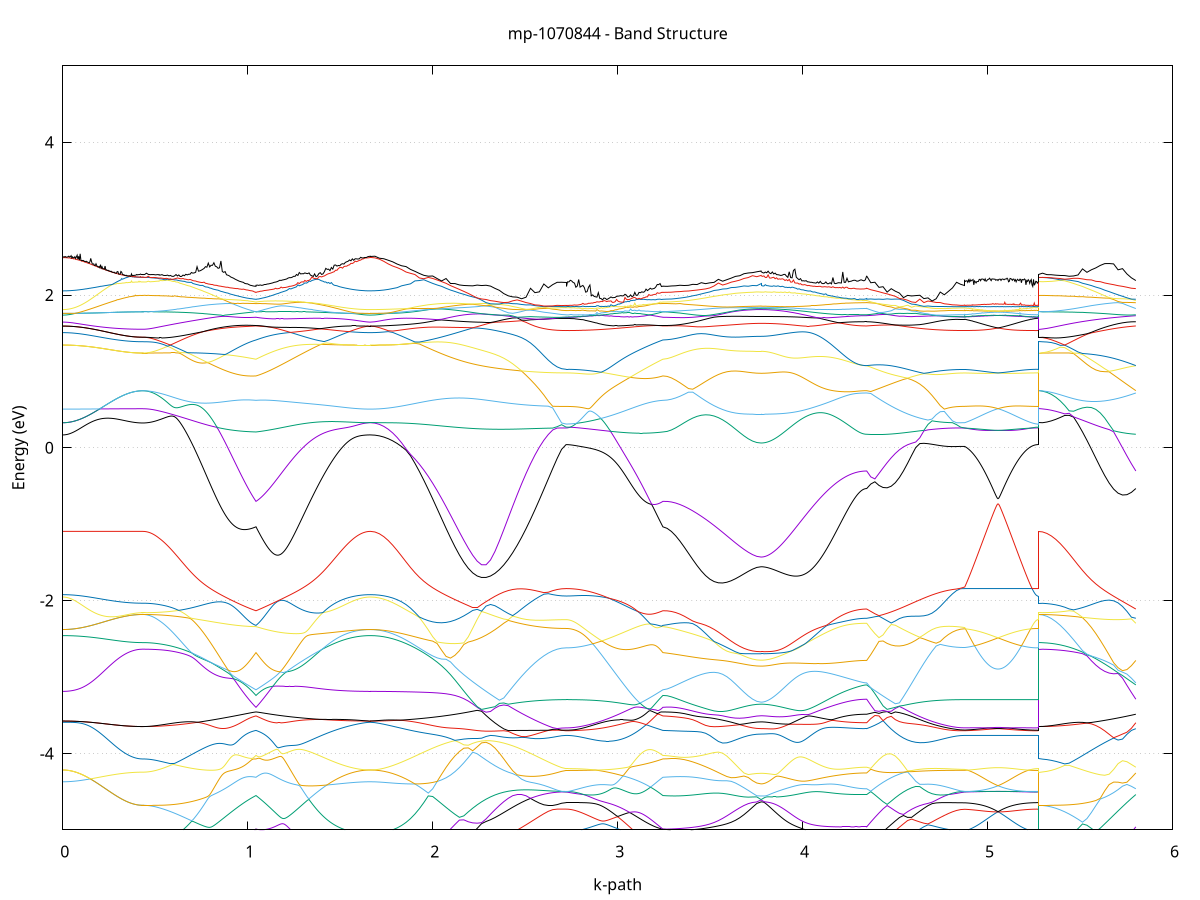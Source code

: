 set title 'mp-1070844 - Band Structure'
set xlabel 'k-path'
set ylabel 'Energy (eV)'
set grid y
set yrange [-5:5]
set terminal png size 800,600
set output 'mp-1070844_bands_gnuplot.png'
plot '-' using 1:2 with lines notitle, '-' using 1:2 with lines notitle, '-' using 1:2 with lines notitle, '-' using 1:2 with lines notitle, '-' using 1:2 with lines notitle, '-' using 1:2 with lines notitle, '-' using 1:2 with lines notitle, '-' using 1:2 with lines notitle, '-' using 1:2 with lines notitle, '-' using 1:2 with lines notitle, '-' using 1:2 with lines notitle, '-' using 1:2 with lines notitle, '-' using 1:2 with lines notitle, '-' using 1:2 with lines notitle, '-' using 1:2 with lines notitle, '-' using 1:2 with lines notitle, '-' using 1:2 with lines notitle, '-' using 1:2 with lines notitle, '-' using 1:2 with lines notitle, '-' using 1:2 with lines notitle, '-' using 1:2 with lines notitle, '-' using 1:2 with lines notitle, '-' using 1:2 with lines notitle, '-' using 1:2 with lines notitle, '-' using 1:2 with lines notitle, '-' using 1:2 with lines notitle, '-' using 1:2 with lines notitle, '-' using 1:2 with lines notitle, '-' using 1:2 with lines notitle, '-' using 1:2 with lines notitle, '-' using 1:2 with lines notitle, '-' using 1:2 with lines notitle, '-' using 1:2 with lines notitle, '-' using 1:2 with lines notitle, '-' using 1:2 with lines notitle, '-' using 1:2 with lines notitle, '-' using 1:2 with lines notitle, '-' using 1:2 with lines notitle, '-' using 1:2 with lines notitle, '-' using 1:2 with lines notitle, '-' using 1:2 with lines notitle, '-' using 1:2 with lines notitle, '-' using 1:2 with lines notitle, '-' using 1:2 with lines notitle, '-' using 1:2 with lines notitle, '-' using 1:2 with lines notitle, '-' using 1:2 with lines notitle, '-' using 1:2 with lines notitle
0.000000 -39.864048
0.004081 -39.864048
0.008162 -39.864048
0.012244 -39.864048
0.016325 -39.864048
0.020406 -39.864048
0.024487 -39.864048
0.028568 -39.864048
0.032650 -39.864048
0.036731 -39.864048
0.040812 -39.864048
0.044893 -39.863948
0.048974 -39.863948
0.053056 -39.863948
0.057137 -39.863948
0.061218 -39.863948
0.065299 -39.863848
0.069380 -39.863848
0.073462 -39.863848
0.077543 -39.863848
0.081624 -39.863748
0.085705 -39.863748
0.089786 -39.863748
0.093868 -39.863648
0.097949 -39.863648
0.102030 -39.863648
0.106111 -39.863548
0.110192 -39.863548
0.114273 -39.863548
0.118355 -39.863448
0.122436 -39.863448
0.126517 -39.863348
0.130598 -39.863348
0.134679 -39.863348
0.138761 -39.863248
0.142842 -39.863248
0.146923 -39.863148
0.151004 -39.863148
0.155085 -39.863048
0.159167 -39.863048
0.163248 -39.862948
0.167329 -39.862948
0.171410 -39.862848
0.175491 -39.862848
0.179573 -39.862748
0.183654 -39.862748
0.187735 -39.862648
0.191816 -39.862548
0.195897 -39.862548
0.199979 -39.862448
0.204060 -39.862448
0.208141 -39.862348
0.212222 -39.862348
0.216303 -39.862248
0.220385 -39.862248
0.224466 -39.862148
0.228547 -39.862048
0.232628 -39.862048
0.236709 -39.861948
0.240791 -39.861948
0.244872 -39.861848
0.248953 -39.861748
0.253034 -39.861748
0.257115 -39.861648
0.261197 -39.861648
0.265278 -39.861548
0.269359 -39.861548
0.273440 -39.861448
0.277521 -39.861448
0.281602 -39.861348
0.285684 -39.861348
0.289765 -39.861248
0.293846 -39.861148
0.297927 -39.861148
0.302008 -39.861048
0.306090 -39.861048
0.310171 -39.860948
0.314252 -39.860948
0.318333 -39.860948
0.322414 -39.860848
0.326496 -39.860848
0.330577 -39.860748
0.334658 -39.860748
0.338739 -39.860648
0.342820 -39.860648
0.346902 -39.860648
0.350983 -39.860548
0.355064 -39.860548
0.359145 -39.860548
0.363226 -39.860448
0.367308 -39.860448
0.371389 -39.860448
0.375470 -39.860348
0.379551 -39.860348
0.383632 -39.860348
0.387714 -39.860348
0.391795 -39.860348
0.395876 -39.860248
0.399957 -39.860248
0.404038 -39.860248
0.408120 -39.860248
0.412201 -39.860248
0.416282 -39.860248
0.420363 -39.860248
0.424444 -39.860248
0.428526 -39.860248
0.432607 -39.860248
0.432607 -39.860248
0.442439 -39.860148
0.452271 -39.860148
0.462103 -39.860148
0.471936 -39.860048
0.481768 -39.859948
0.491600 -39.859848
0.501432 -39.859748
0.511265 -39.859648
0.521097 -39.859448
0.521097 -39.859448
0.528683 -39.859348
0.536269 -39.859248
0.543856 -39.859048
0.551442 -39.858948
0.559029 -39.858748
0.566615 -39.858648
0.574201 -39.858448
0.581788 -39.858248
0.589374 -39.858148
0.596960 -39.857948
0.604547 -39.857748
0.612133 -39.857548
0.619719 -39.857348
0.627306 -39.857148
0.634892 -39.856848
0.642478 -39.856648
0.650065 -39.856448
0.657651 -39.856148
0.665237 -39.855948
0.672824 -39.855648
0.680410 -39.855448
0.687996 -39.855148
0.695583 -39.854848
0.703169 -39.854548
0.710755 -39.854348
0.718342 -39.854048
0.725928 -39.853748
0.733514 -39.853448
0.741101 -39.853148
0.748687 -39.852848
0.756273 -39.852548
0.763860 -39.852148
0.771446 -39.851848
0.779032 -39.851548
0.786619 -39.851248
0.794205 -39.850848
0.801791 -39.850548
0.809378 -39.850248
0.816964 -39.849848
0.824550 -39.849548
0.832137 -39.849148
0.839723 -39.848848
0.847309 -39.848448
0.854896 -39.848148
0.862482 -39.847748
0.870068 -39.847448
0.877655 -39.847048
0.885241 -39.846648
0.892827 -39.846348
0.900414 -39.845948
0.908000 -39.845548
0.915586 -39.845248
0.923173 -39.844848
0.930759 -39.844448
0.938345 -39.844148
0.945932 -39.843748
0.953518 -39.843348
0.961104 -39.842948
0.968691 -39.842648
0.976277 -39.842248
0.983863 -39.841848
0.991450 -39.841548
0.999036 -39.841148
1.006622 -39.840748
1.014209 -39.840448
1.021795 -39.840048
1.029381 -39.839648
1.036968 -39.839348
1.044554 -39.838948
1.044554 -39.838948
1.052104 -39.839348
1.059653 -39.839748
1.067203 -39.840148
1.074753 -39.840548
1.082302 -39.840948
1.089852 -39.841348
1.097401 -39.841748
1.104951 -39.842148
1.112500 -39.842648
1.120050 -39.843048
1.127600 -39.843448
1.135149 -39.843848
1.142699 -39.844248
1.150248 -39.844748
1.157798 -39.845148
1.165348 -39.845548
1.172897 -39.846048
1.180447 -39.846448
1.187996 -39.846848
1.195546 -39.847248
1.203096 -39.847748
1.210645 -39.848148
1.218195 -39.848548
1.225744 -39.848948
1.233294 -39.849448
1.240843 -39.849848
1.248393 -39.850248
1.255943 -39.850648
1.263492 -39.851048
1.271042 -39.851448
1.278591 -39.851948
1.286141 -39.852348
1.293691 -39.852748
1.301240 -39.853148
1.308790 -39.853548
1.316339 -39.853848
1.323889 -39.854248
1.331438 -39.854648
1.338988 -39.855048
1.346538 -39.855448
1.354087 -39.855748
1.361637 -39.856148
1.369186 -39.856548
1.376736 -39.856848
1.384286 -39.857248
1.391835 -39.857548
1.399385 -39.857848
1.406934 -39.858248
1.414484 -39.858548
1.422034 -39.858848
1.429583 -39.859148
1.437133 -39.859448
1.444682 -39.859748
1.452232 -39.860048
1.459781 -39.860248
1.467331 -39.860548
1.474881 -39.860848
1.482430 -39.861048
1.489980 -39.861248
1.497529 -39.861548
1.505079 -39.861748
1.512629 -39.861948
1.520178 -39.862148
1.527728 -39.862348
1.535277 -39.862548
1.542827 -39.862748
1.550377 -39.862848
1.557926 -39.863048
1.565476 -39.863148
1.573025 -39.863348
1.580575 -39.863448
1.588124 -39.863548
1.595674 -39.863648
1.603224 -39.863748
1.610773 -39.863848
1.618323 -39.863848
1.625872 -39.863948
1.633422 -39.864048
1.640972 -39.864048
1.648521 -39.864048
1.656071 -39.864048
1.663620 -39.864048
1.663620 -39.864048
1.687653 -39.864048
1.711686 -39.863848
1.735720 -39.863548
1.759753 -39.863148
1.783786 -39.862648
1.807819 -39.861948
1.831852 -39.861248
1.855885 -39.860448
1.879918 -39.859448
1.903951 -39.858448
1.927984 -39.857348
1.952017 -39.856148
1.976050 -39.854948
2.000083 -39.853648
2.024116 -39.852348
2.048149 -39.850948
2.072183 -39.849548
2.096216 -39.848148
2.120249 -39.846748
2.144282 -39.845248
2.168315 -39.843848
2.192348 -39.842448
2.216381 -39.841048
2.240414 -39.839648
2.264447 -39.838248
2.288480 -39.836948
2.312513 -39.835748
2.336546 -39.834448
2.360579 -39.833348
2.384612 -39.832248
2.408646 -39.831148
2.432679 -39.830248
2.456712 -39.829348
2.480745 -39.828448
2.504778 -39.827748
2.528811 -39.827048
2.552844 -39.826448
2.576877 -39.825948
2.600910 -39.825448
2.624943 -39.825048
2.648976 -39.824848
2.673009 -39.824548
2.697042 -39.824448
2.721075 -39.824448
2.721075 -39.824448
2.728662 -39.824448
2.736248 -39.824448
2.743834 -39.824448
2.751421 -39.824448
2.759007 -39.824548
2.766593 -39.824548
2.774180 -39.824548
2.781766 -39.824648
2.789352 -39.824648
2.796939 -39.824748
2.804525 -39.824848
2.812112 -39.824848
2.819698 -39.824948
2.827284 -39.825048
2.834871 -39.825148
2.842457 -39.825248
2.850043 -39.825348
2.857630 -39.825448
2.865216 -39.825548
2.872802 -39.825648
2.880389 -39.825848
2.887975 -39.825948
2.895561 -39.826048
2.903148 -39.826248
2.910734 -39.826348
2.918320 -39.826548
2.925907 -39.826648
2.933493 -39.826848
2.941079 -39.827048
2.948666 -39.827248
2.956252 -39.827448
2.963838 -39.827648
2.971425 -39.827848
2.979011 -39.828048
2.986597 -39.828248
2.994184 -39.828448
3.001770 -39.828648
3.009356 -39.828948
3.016943 -39.829148
3.024529 -39.829448
3.032115 -39.829648
3.039702 -39.829948
3.047288 -39.830148
3.054874 -39.830448
3.062461 -39.830748
3.070047 -39.831048
3.077633 -39.831248
3.085220 -39.831548
3.092806 -39.831848
3.100392 -39.832148
3.107979 -39.832548
3.115565 -39.832848
3.123151 -39.833148
3.130738 -39.833448
3.138324 -39.833848
3.145910 -39.834148
3.153497 -39.834448
3.161083 -39.834848
3.168669 -39.835148
3.176256 -39.835548
3.183842 -39.835848
3.191428 -39.836248
3.199015 -39.836648
3.206601 -39.837048
3.214187 -39.837348
3.221774 -39.837748
3.229360 -39.838148
3.236946 -39.838548
3.244533 -39.838948
3.244533 -39.838948
3.267615 -39.839048
3.290697 -39.839048
3.313779 -39.839048
3.336861 -39.838948
3.359942 -39.838848
3.383024 -39.838648
3.406106 -39.838448
3.429188 -39.838248
3.452270 -39.837948
3.475352 -39.837548
3.498434 -39.837248
3.521516 -39.836748
3.544598 -39.836348
3.567680 -39.835948
3.590762 -39.835448
3.613844 -39.834948
3.636926 -39.834448
3.660007 -39.833948
3.683089 -39.833448
3.706171 -39.832948
3.729253 -39.832548
3.752335 -39.832148
3.775417 -39.832048
3.775417 -39.832048
3.783034 -39.832048
3.790651 -39.832048
3.798268 -39.832148
3.805884 -39.832248
3.813501 -39.832348
3.821118 -39.832448
3.828735 -39.832548
3.836352 -39.832648
3.843968 -39.832848
3.851585 -39.832948
3.859202 -39.833148
3.866819 -39.833248
3.874436 -39.833448
3.882053 -39.833548
3.889669 -39.833748
3.897286 -39.833948
3.904903 -39.834048
3.912520 -39.834248
3.920137 -39.834448
3.927754 -39.834548
3.935370 -39.834748
3.942987 -39.834948
3.950604 -39.835048
3.958221 -39.835248
3.965838 -39.835448
3.973454 -39.835548
3.981071 -39.835748
3.988688 -39.835848
3.996305 -39.836048
4.003922 -39.836248
4.011539 -39.836348
4.019155 -39.836548
4.026772 -39.836648
4.034389 -39.836848
4.042006 -39.837048
4.049623 -39.837148
4.057240 -39.837348
4.064856 -39.837448
4.072473 -39.837648
4.080090 -39.837748
4.087707 -39.837848
4.095324 -39.838048
4.102940 -39.838148
4.110557 -39.838248
4.118174 -39.838448
4.125791 -39.838548
4.133408 -39.838648
4.141025 -39.838748
4.148641 -39.838948
4.156258 -39.839048
4.163875 -39.839148
4.171492 -39.839248
4.179109 -39.839348
4.186726 -39.839448
4.194342 -39.839548
4.201959 -39.839648
4.209576 -39.839748
4.217193 -39.839748
4.224810 -39.839848
4.232426 -39.839948
4.240043 -39.840048
4.247660 -39.840048
4.255277 -39.840148
4.262894 -39.840148
4.270511 -39.840248
4.278127 -39.840248
4.285744 -39.840348
4.293361 -39.840348
4.300978 -39.840348
4.308595 -39.840448
4.316212 -39.840448
4.323828 -39.840448
4.331445 -39.840448
4.339062 -39.840448
4.346679 -39.840448
4.346679 -39.840448
4.368761 -39.839348
4.390843 -39.838148
4.412924 -39.837048
4.435006 -39.835948
4.457088 -39.834948
4.479170 -39.833948
4.501252 -39.832948
4.523334 -39.831948
4.545416 -39.831148
4.567498 -39.830248
4.589580 -39.829448
4.611662 -39.828748
4.633743 -39.828048
4.655825 -39.827448
4.677907 -39.826848
4.699989 -39.826348
4.722071 -39.825948
4.744153 -39.825548
4.766235 -39.825148
4.788317 -39.824948
4.810399 -39.824748
4.832480 -39.824548
4.854562 -39.824448
4.876644 -39.824448
4.876644 -39.824448
4.880731 -39.824448
4.884818 -39.824448
4.888904 -39.824448
4.892991 -39.824448
4.897078 -39.824448
4.901164 -39.824448
4.905251 -39.824448
4.909337 -39.824448
4.913424 -39.824448
4.917511 -39.824448
4.921597 -39.824448
4.925684 -39.824448
4.929771 -39.824448
4.933857 -39.824448
4.937944 -39.824448
4.942031 -39.824448
4.946117 -39.824448
4.950204 -39.824448
4.954291 -39.824448
4.958377 -39.824448
4.962464 -39.824448
4.966551 -39.824448
4.970637 -39.824448
4.974724 -39.824448
4.978811 -39.824448
4.982897 -39.824448
4.986984 -39.824448
4.991071 -39.824448
4.995157 -39.824448
4.999244 -39.824448
5.003330 -39.824448
5.007417 -39.824448
5.011504 -39.824448
5.015590 -39.824448
5.019677 -39.824448
5.023764 -39.824448
5.027850 -39.824448
5.031937 -39.824448
5.036024 -39.824448
5.040110 -39.824448
5.044197 -39.824448
5.048284 -39.824448
5.052370 -39.824448
5.056457 -39.824448
5.060544 -39.824448
5.064630 -39.824448
5.068717 -39.824448
5.072804 -39.824448
5.076890 -39.824448
5.080977 -39.824448
5.085064 -39.824448
5.089150 -39.824448
5.093237 -39.824448
5.097323 -39.824448
5.101410 -39.824448
5.105497 -39.824448
5.109583 -39.824448
5.113670 -39.824448
5.117757 -39.824448
5.121843 -39.824448
5.125930 -39.824448
5.130017 -39.824448
5.134103 -39.824448
5.138190 -39.824448
5.142277 -39.824448
5.146363 -39.824448
5.150450 -39.824448
5.154537 -39.824448
5.158623 -39.824448
5.162710 -39.824448
5.166797 -39.824448
5.170883 -39.824448
5.174970 -39.824448
5.179057 -39.824448
5.183143 -39.824448
5.187230 -39.824448
5.191316 -39.824448
5.195403 -39.824448
5.199490 -39.824448
5.203576 -39.824448
5.207663 -39.824448
5.211750 -39.824448
5.215836 -39.824448
5.219923 -39.824448
5.224010 -39.824448
5.228096 -39.824448
5.232183 -39.824448
5.236270 -39.824448
5.240356 -39.824448
5.244443 -39.824448
5.248530 -39.824448
5.252616 -39.824448
5.256703 -39.824448
5.260790 -39.824448
5.264876 -39.824448
5.268963 -39.824448
5.273050 -39.824448
5.273050 -39.860248
5.297083 -39.860148
5.321116 -39.859948
5.345149 -39.859748
5.369182 -39.859348
5.393215 -39.858848
5.417248 -39.858248
5.441281 -39.857548
5.465314 -39.856848
5.489347 -39.855948
5.513380 -39.855048
5.537413 -39.854048
5.561446 -39.852948
5.585479 -39.851848
5.609513 -39.850648
5.633546 -39.849448
5.657579 -39.848248
5.681612 -39.846948
5.705645 -39.845648
5.729678 -39.844348
5.753711 -39.843048
5.777744 -39.841748
5.801777 -39.840448
e
0.000000 -39.826348
0.004081 -39.826348
0.008162 -39.826348
0.012244 -39.826348
0.016325 -39.826348
0.020406 -39.826348
0.024487 -39.826348
0.028568 -39.826348
0.032650 -39.826448
0.036731 -39.826448
0.040812 -39.826448
0.044893 -39.826448
0.048974 -39.826448
0.053056 -39.826448
0.057137 -39.826548
0.061218 -39.826548
0.065299 -39.826548
0.069380 -39.826548
0.073462 -39.826648
0.077543 -39.826648
0.081624 -39.826648
0.085705 -39.826648
0.089786 -39.826748
0.093868 -39.826748
0.097949 -39.826748
0.102030 -39.826848
0.106111 -39.826848
0.110192 -39.826848
0.114273 -39.826948
0.118355 -39.826948
0.122436 -39.827048
0.126517 -39.827048
0.130598 -39.827048
0.134679 -39.827148
0.138761 -39.827148
0.142842 -39.827248
0.146923 -39.827248
0.151004 -39.827348
0.155085 -39.827348
0.159167 -39.827448
0.163248 -39.827448
0.167329 -39.827548
0.171410 -39.827548
0.175491 -39.827648
0.179573 -39.827648
0.183654 -39.827748
0.187735 -39.827748
0.191816 -39.827848
0.195897 -39.827948
0.199979 -39.827948
0.204060 -39.828048
0.208141 -39.828048
0.212222 -39.828148
0.216303 -39.828148
0.220385 -39.828248
0.224466 -39.828348
0.228547 -39.828348
0.232628 -39.828448
0.236709 -39.828448
0.240791 -39.828548
0.244872 -39.828548
0.248953 -39.828648
0.253034 -39.828748
0.257115 -39.828748
0.261197 -39.828848
0.265278 -39.828848
0.269359 -39.828948
0.273440 -39.828948
0.277521 -39.829048
0.281602 -39.829048
0.285684 -39.829148
0.289765 -39.829248
0.293846 -39.829248
0.297927 -39.829348
0.302008 -39.829348
0.306090 -39.829448
0.310171 -39.829448
0.314252 -39.829548
0.318333 -39.829548
0.322414 -39.829548
0.326496 -39.829648
0.330577 -39.829648
0.334658 -39.829748
0.338739 -39.829748
0.342820 -39.829848
0.346902 -39.829848
0.350983 -39.829848
0.355064 -39.829948
0.359145 -39.829948
0.363226 -39.829948
0.367308 -39.830048
0.371389 -39.830048
0.375470 -39.830048
0.379551 -39.830048
0.383632 -39.830148
0.387714 -39.830148
0.391795 -39.830148
0.395876 -39.830148
0.399957 -39.830148
0.404038 -39.830248
0.408120 -39.830248
0.412201 -39.830248
0.416282 -39.830248
0.420363 -39.830248
0.424444 -39.830248
0.428526 -39.830248
0.432607 -39.830248
0.432607 -39.830248
0.442439 -39.830248
0.452271 -39.830248
0.462103 -39.830248
0.471936 -39.830248
0.481768 -39.830148
0.491600 -39.830148
0.501432 -39.830148
0.511265 -39.830048
0.521097 -39.830048
0.521097 -39.830048
0.528683 -39.829948
0.536269 -39.829948
0.543856 -39.829848
0.551442 -39.829848
0.559029 -39.829748
0.566615 -39.829748
0.574201 -39.829648
0.581788 -39.829648
0.589374 -39.829548
0.596960 -39.829448
0.604547 -39.829448
0.612133 -39.829348
0.619719 -39.829248
0.627306 -39.829148
0.634892 -39.829148
0.642478 -39.829048
0.650065 -39.828948
0.657651 -39.828848
0.665237 -39.828748
0.672824 -39.828648
0.680410 -39.828548
0.687996 -39.828448
0.695583 -39.828448
0.703169 -39.828348
0.710755 -39.828248
0.718342 -39.828148
0.725928 -39.828048
0.733514 -39.827948
0.741101 -39.827748
0.748687 -39.827648
0.756273 -39.827548
0.763860 -39.827448
0.771446 -39.827348
0.779032 -39.827248
0.786619 -39.827148
0.794205 -39.827048
0.801791 -39.826948
0.809378 -39.826848
0.816964 -39.826748
0.824550 -39.826648
0.832137 -39.826548
0.839723 -39.826448
0.847309 -39.826348
0.854896 -39.826248
0.862482 -39.826148
0.870068 -39.826048
0.877655 -39.825948
0.885241 -39.825848
0.892827 -39.825748
0.900414 -39.825648
0.908000 -39.825548
0.915586 -39.825448
0.923173 -39.825448
0.930759 -39.825348
0.938345 -39.825248
0.945932 -39.825148
0.953518 -39.825048
0.961104 -39.824948
0.968691 -39.824948
0.976277 -39.824848
0.983863 -39.824748
0.991450 -39.824748
0.999036 -39.824648
1.006622 -39.824548
1.014209 -39.824548
1.021795 -39.824448
1.029381 -39.824448
1.036968 -39.824348
1.044554 -39.824348
1.044554 -39.824348
1.052104 -39.824348
1.059653 -39.824348
1.067203 -39.824348
1.074753 -39.824348
1.082302 -39.824348
1.089852 -39.824448
1.097401 -39.824448
1.104951 -39.824448
1.112500 -39.824448
1.120050 -39.824448
1.127600 -39.824548
1.135149 -39.824548
1.142699 -39.824548
1.150248 -39.824548
1.157798 -39.824648
1.165348 -39.824648
1.172897 -39.824648
1.180447 -39.824648
1.187996 -39.824748
1.195546 -39.824748
1.203096 -39.824748
1.210645 -39.824848
1.218195 -39.824848
1.225744 -39.824848
1.233294 -39.824948
1.240843 -39.824948
1.248393 -39.824948
1.255943 -39.825048
1.263492 -39.825048
1.271042 -39.825048
1.278591 -39.825148
1.286141 -39.825148
1.293691 -39.825148
1.301240 -39.825248
1.308790 -39.825248
1.316339 -39.825248
1.323889 -39.825348
1.331438 -39.825348
1.338988 -39.825348
1.346538 -39.825448
1.354087 -39.825448
1.361637 -39.825448
1.369186 -39.825548
1.376736 -39.825548
1.384286 -39.825648
1.391835 -39.825648
1.399385 -39.825648
1.406934 -39.825748
1.414484 -39.825748
1.422034 -39.825748
1.429583 -39.825848
1.437133 -39.825848
1.444682 -39.825848
1.452232 -39.825848
1.459781 -39.825948
1.467331 -39.825948
1.474881 -39.825948
1.482430 -39.826048
1.489980 -39.826048
1.497529 -39.826048
1.505079 -39.826048
1.512629 -39.826148
1.520178 -39.826148
1.527728 -39.826148
1.535277 -39.826148
1.542827 -39.826148
1.550377 -39.826248
1.557926 -39.826248
1.565476 -39.826248
1.573025 -39.826248
1.580575 -39.826248
1.588124 -39.826248
1.595674 -39.826348
1.603224 -39.826348
1.610773 -39.826348
1.618323 -39.826348
1.625872 -39.826348
1.633422 -39.826348
1.640972 -39.826348
1.648521 -39.826348
1.656071 -39.826348
1.663620 -39.826348
1.663620 -39.826348
1.687653 -39.826348
1.711686 -39.826348
1.735720 -39.826248
1.759753 -39.826148
1.783786 -39.826048
1.807819 -39.825948
1.831852 -39.825848
1.855885 -39.825648
1.879918 -39.825448
1.903951 -39.825348
1.927984 -39.825148
1.952017 -39.824948
1.976050 -39.824748
2.000083 -39.824548
2.024116 -39.824448
2.048149 -39.824248
2.072183 -39.824048
2.096216 -39.823948
2.120249 -39.823748
2.144282 -39.823648
2.168315 -39.823548
2.192348 -39.823548
2.216381 -39.823448
2.240414 -39.823448
2.264447 -39.823348
2.288480 -39.823348
2.312513 -39.823448
2.336546 -39.823448
2.360579 -39.823448
2.384612 -39.823548
2.408646 -39.823648
2.432679 -39.823648
2.456712 -39.823748
2.480745 -39.823848
2.504778 -39.823948
2.528811 -39.824048
2.552844 -39.824148
2.576877 -39.824148
2.600910 -39.824248
2.624943 -39.824348
2.648976 -39.824348
2.673009 -39.824448
2.697042 -39.824448
2.721075 -39.824448
2.721075 -39.824448
2.728662 -39.824448
2.736248 -39.824448
2.743834 -39.824448
2.751421 -39.824448
2.759007 -39.824448
2.766593 -39.824448
2.774180 -39.824448
2.781766 -39.824448
2.789352 -39.824448
2.796939 -39.824448
2.804525 -39.824448
2.812112 -39.824448
2.819698 -39.824448
2.827284 -39.824348
2.834871 -39.824348
2.842457 -39.824348
2.850043 -39.824348
2.857630 -39.824348
2.865216 -39.824348
2.872802 -39.824348
2.880389 -39.824348
2.887975 -39.824348
2.895561 -39.824348
2.903148 -39.824348
2.910734 -39.824348
2.918320 -39.824348
2.925907 -39.824348
2.933493 -39.824348
2.941079 -39.824248
2.948666 -39.824248
2.956252 -39.824248
2.963838 -39.824248
2.971425 -39.824248
2.979011 -39.824248
2.986597 -39.824248
2.994184 -39.824248
3.001770 -39.824248
3.009356 -39.824248
3.016943 -39.824248
3.024529 -39.824248
3.032115 -39.824248
3.039702 -39.824248
3.047288 -39.824248
3.054874 -39.824248
3.062461 -39.824248
3.070047 -39.824248
3.077633 -39.824248
3.085220 -39.824148
3.092806 -39.824148
3.100392 -39.824148
3.107979 -39.824148
3.115565 -39.824148
3.123151 -39.824148
3.130738 -39.824248
3.138324 -39.824248
3.145910 -39.824248
3.153497 -39.824248
3.161083 -39.824248
3.168669 -39.824248
3.176256 -39.824248
3.183842 -39.824248
3.191428 -39.824248
3.199015 -39.824248
3.206601 -39.824248
3.214187 -39.824248
3.221774 -39.824248
3.229360 -39.824248
3.236946 -39.824348
3.244533 -39.824348
3.244533 -39.824348
3.267615 -39.824348
3.290697 -39.824348
3.313779 -39.824448
3.336861 -39.824548
3.359942 -39.824648
3.383024 -39.824848
3.406106 -39.824948
3.429188 -39.825148
3.452270 -39.825448
3.475352 -39.825648
3.498434 -39.825948
3.521516 -39.826248
3.544598 -39.826548
3.567680 -39.826848
3.590762 -39.827248
3.613844 -39.827648
3.636926 -39.828048
3.660007 -39.828448
3.683089 -39.828848
3.706171 -39.829248
3.729253 -39.829648
3.752335 -39.829948
3.775417 -39.830148
3.775417 -39.830148
3.783034 -39.830148
3.790651 -39.830048
3.798268 -39.830048
3.805884 -39.829948
3.813501 -39.829848
3.821118 -39.829748
3.828735 -39.829648
3.836352 -39.829548
3.843968 -39.829448
3.851585 -39.829348
3.859202 -39.829248
3.866819 -39.829048
3.874436 -39.828948
3.882053 -39.828848
3.889669 -39.828748
3.897286 -39.828648
3.904903 -39.828548
3.912520 -39.828448
3.920137 -39.828348
3.927754 -39.828148
3.935370 -39.828048
3.942987 -39.827948
3.950604 -39.827848
3.958221 -39.827748
3.965838 -39.827648
3.973454 -39.827548
3.981071 -39.827448
3.988688 -39.827448
3.996305 -39.827348
4.003922 -39.827248
4.011539 -39.827148
4.019155 -39.827048
4.026772 -39.826948
4.034389 -39.826948
4.042006 -39.826848
4.049623 -39.826748
4.057240 -39.826648
4.064856 -39.826648
4.072473 -39.826548
4.080090 -39.826448
4.087707 -39.826448
4.095324 -39.826348
4.102940 -39.826248
4.110557 -39.826248
4.118174 -39.826148
4.125791 -39.826148
4.133408 -39.826048
4.141025 -39.826048
4.148641 -39.825948
4.156258 -39.825948
4.163875 -39.825948
4.171492 -39.825848
4.179109 -39.825848
4.186726 -39.825748
4.194342 -39.825748
4.201959 -39.825748
4.209576 -39.825648
4.217193 -39.825648
4.224810 -39.825648
4.232426 -39.825648
4.240043 -39.825548
4.247660 -39.825548
4.255277 -39.825548
4.262894 -39.825548
4.270511 -39.825548
4.278127 -39.825548
4.285744 -39.825448
4.293361 -39.825448
4.300978 -39.825448
4.308595 -39.825448
4.316212 -39.825448
4.323828 -39.825448
4.331445 -39.825448
4.339062 -39.825448
4.346679 -39.825448
4.346679 -39.825448
4.368761 -39.825248
4.390843 -39.825048
4.412924 -39.824948
4.435006 -39.824848
4.457088 -39.824648
4.479170 -39.824648
4.501252 -39.824548
4.523334 -39.824448
4.545416 -39.824448
4.567498 -39.824348
4.589580 -39.824348
4.611662 -39.824348
4.633743 -39.824348
4.655825 -39.824348
4.677907 -39.824348
4.699989 -39.824348
4.722071 -39.824348
4.744153 -39.824348
4.766235 -39.824348
4.788317 -39.824448
4.810399 -39.824448
4.832480 -39.824448
4.854562 -39.824448
4.876644 -39.824448
4.876644 -39.824448
4.880731 -39.824448
4.884818 -39.824448
4.888904 -39.824448
4.892991 -39.824448
4.897078 -39.824448
4.901164 -39.824448
4.905251 -39.824448
4.909337 -39.824448
4.913424 -39.824448
4.917511 -39.824448
4.921597 -39.824448
4.925684 -39.824448
4.929771 -39.824448
4.933857 -39.824448
4.937944 -39.824448
4.942031 -39.824448
4.946117 -39.824448
4.950204 -39.824448
4.954291 -39.824448
4.958377 -39.824448
4.962464 -39.824448
4.966551 -39.824448
4.970637 -39.824448
4.974724 -39.824448
4.978811 -39.824448
4.982897 -39.824448
4.986984 -39.824448
4.991071 -39.824448
4.995157 -39.824448
4.999244 -39.824448
5.003330 -39.824448
5.007417 -39.824448
5.011504 -39.824448
5.015590 -39.824448
5.019677 -39.824448
5.023764 -39.824448
5.027850 -39.824448
5.031937 -39.824448
5.036024 -39.824448
5.040110 -39.824448
5.044197 -39.824448
5.048284 -39.824448
5.052370 -39.824448
5.056457 -39.824448
5.060544 -39.824448
5.064630 -39.824448
5.068717 -39.824448
5.072804 -39.824448
5.076890 -39.824448
5.080977 -39.824448
5.085064 -39.824448
5.089150 -39.824448
5.093237 -39.824448
5.097323 -39.824448
5.101410 -39.824448
5.105497 -39.824448
5.109583 -39.824448
5.113670 -39.824448
5.117757 -39.824448
5.121843 -39.824448
5.125930 -39.824448
5.130017 -39.824448
5.134103 -39.824448
5.138190 -39.824448
5.142277 -39.824448
5.146363 -39.824448
5.150450 -39.824448
5.154537 -39.824448
5.158623 -39.824448
5.162710 -39.824448
5.166797 -39.824448
5.170883 -39.824448
5.174970 -39.824448
5.179057 -39.824448
5.183143 -39.824448
5.187230 -39.824448
5.191316 -39.824448
5.195403 -39.824448
5.199490 -39.824448
5.203576 -39.824448
5.207663 -39.824448
5.211750 -39.824448
5.215836 -39.824448
5.219923 -39.824448
5.224010 -39.824448
5.228096 -39.824448
5.232183 -39.824448
5.236270 -39.824448
5.240356 -39.824448
5.244443 -39.824448
5.248530 -39.824448
5.252616 -39.824448
5.256703 -39.824448
5.260790 -39.824448
5.264876 -39.824448
5.268963 -39.824448
5.273050 -39.824448
5.273050 -39.830248
5.297083 -39.830248
5.321116 -39.830148
5.345149 -39.830048
5.369182 -39.829948
5.393215 -39.829848
5.417248 -39.829648
5.441281 -39.829448
5.465314 -39.829248
5.489347 -39.828948
5.513380 -39.828748
5.537413 -39.828448
5.561446 -39.828148
5.585479 -39.827848
5.609513 -39.827548
5.633546 -39.827248
5.657579 -39.826948
5.681612 -39.826648
5.705645 -39.826448
5.729678 -39.826148
5.753711 -39.825848
5.777744 -39.825648
5.801777 -39.825448
e
0.000000 -18.379548
0.004081 -18.379548
0.008162 -18.379448
0.012244 -18.379348
0.016325 -18.379148
0.020406 -18.378948
0.024487 -18.378648
0.028568 -18.378348
0.032650 -18.378048
0.036731 -18.377648
0.040812 -18.377148
0.044893 -18.376648
0.048974 -18.376148
0.053056 -18.375548
0.057137 -18.374948
0.061218 -18.374248
0.065299 -18.373548
0.069380 -18.372748
0.073462 -18.371948
0.077543 -18.371048
0.081624 -18.370148
0.085705 -18.369148
0.089786 -18.368148
0.093868 -18.367148
0.097949 -18.366048
0.102030 -18.364948
0.106111 -18.363748
0.110192 -18.362548
0.114273 -18.361248
0.118355 -18.359948
0.122436 -18.358648
0.126517 -18.357248
0.130598 -18.355748
0.134679 -18.354248
0.138761 -18.352748
0.142842 -18.351248
0.146923 -18.349648
0.151004 -18.347948
0.155085 -18.346348
0.159167 -18.344548
0.163248 -18.342848
0.167329 -18.341048
0.171410 -18.339248
0.175491 -18.337348
0.179573 -18.335448
0.183654 -18.333448
0.187735 -18.331548
0.191816 -18.329548
0.195897 -18.327448
0.199979 -18.325348
0.204060 -18.323248
0.208141 -18.321148
0.212222 -18.318948
0.216303 -18.316748
0.220385 -18.314548
0.224466 -18.312248
0.228547 -18.309948
0.232628 -18.307648
0.236709 -18.305348
0.240791 -18.302948
0.244872 -18.300648
0.248953 -18.298248
0.253034 -18.295748
0.257115 -18.293348
0.261197 -18.290848
0.265278 -18.288348
0.269359 -18.285848
0.273440 -18.283348
0.277521 -18.280848
0.281602 -18.278348
0.285684 -18.275748
0.289765 -18.273248
0.293846 -18.270648
0.297927 -18.268148
0.302008 -18.265548
0.306090 -18.263048
0.310171 -18.260548
0.314252 -18.257948
0.318333 -18.255448
0.322414 -18.252948
0.326496 -18.250448
0.330577 -18.247948
0.334658 -18.245548
0.338739 -18.243148
0.342820 -18.240748
0.346902 -18.238448
0.350983 -18.236148
0.355064 -18.233848
0.359145 -18.231648
0.363226 -18.229548
0.367308 -18.227448
0.371389 -18.225548
0.375470 -18.223548
0.379551 -18.221748
0.383632 -18.220048
0.387714 -18.218448
0.391795 -18.216848
0.395876 -18.215448
0.399957 -18.214248
0.404038 -18.213048
0.408120 -18.212048
0.412201 -18.211148
0.416282 -18.210448
0.420363 -18.209948
0.424444 -18.209548
0.428526 -18.209248
0.432607 -18.209148
0.432607 -18.209148
0.442439 -18.209148
0.452271 -18.209248
0.462103 -18.209248
0.471936 -18.209248
0.481768 -18.209348
0.491600 -18.209448
0.501432 -18.209548
0.511265 -18.209648
0.521097 -18.209848
0.521097 -18.209848
0.528683 -18.210048
0.536269 -18.210348
0.543856 -18.210648
0.551442 -18.211148
0.559029 -18.211748
0.566615 -18.212448
0.574201 -18.213248
0.581788 -18.214248
0.589374 -18.215248
0.596960 -18.216448
0.604547 -18.217648
0.612133 -18.219048
0.619719 -18.220548
0.627306 -18.222248
0.634892 -18.223948
0.642478 -18.225748
0.650065 -18.227748
0.657651 -18.229748
0.665237 -18.231948
0.672824 -18.234148
0.680410 -18.236448
0.687996 -18.238848
0.695583 -18.241348
0.703169 -18.243848
0.710755 -18.246348
0.718342 -18.248948
0.725928 -18.251548
0.733514 -18.254148
0.741101 -18.256748
0.748687 -18.259448
0.756273 -18.262048
0.763860 -18.264648
0.771446 -18.267248
0.779032 -18.269748
0.786619 -18.272248
0.794205 -18.274748
0.801791 -18.277148
0.809378 -18.279548
0.816964 -18.281848
0.824550 -18.284148
0.832137 -18.286348
0.839723 -18.288448
0.847309 -18.290548
0.854896 -18.292648
0.862482 -18.294548
0.870068 -18.296548
0.877655 -18.298348
0.885241 -18.300248
0.892827 -18.302048
0.900414 -18.303748
0.908000 -18.305548
0.915586 -18.307248
0.923173 -18.309048
0.930759 -18.310848
0.938345 -18.312648
0.945932 -18.314448
0.953518 -18.316348
0.961104 -18.318348
0.968691 -18.320348
0.976277 -18.322448
0.983863 -18.324548
0.991450 -18.326848
0.999036 -18.329148
1.006622 -18.331448
1.014209 -18.333848
1.021795 -18.336248
1.029381 -18.338648
1.036968 -18.341148
1.044554 -18.343548
1.044554 -18.343548
1.052104 -18.341048
1.059653 -18.338548
1.067203 -18.336048
1.074753 -18.333548
1.082302 -18.331148
1.089852 -18.328848
1.097401 -18.326548
1.104951 -18.324448
1.112500 -18.322348
1.120050 -18.320448
1.127600 -18.318748
1.135149 -18.317048
1.142699 -18.315548
1.150248 -18.314248
1.157798 -18.313048
1.165348 -18.311948
1.172897 -18.311048
1.180447 -18.310248
1.187996 -18.309548
1.195546 -18.309048
1.203096 -18.308648
1.210645 -18.308448
1.218195 -18.308248
1.225744 -18.308248
1.233294 -18.308448
1.240843 -18.308748
1.248393 -18.309148
1.255943 -18.309648
1.263492 -18.310248
1.271042 -18.311048
1.278591 -18.311948
1.286141 -18.312948
1.293691 -18.314048
1.301240 -18.315248
1.308790 -18.316548
1.316339 -18.317948
1.323889 -18.319448
1.331438 -18.320948
1.338988 -18.322548
1.346538 -18.324248
1.354087 -18.325948
1.361637 -18.327748
1.369186 -18.329548
1.376736 -18.331448
1.384286 -18.333348
1.391835 -18.335248
1.399385 -18.337148
1.406934 -18.339048
1.414484 -18.340948
1.422034 -18.342848
1.429583 -18.344748
1.437133 -18.346648
1.444682 -18.348548
1.452232 -18.350448
1.459781 -18.352248
1.467331 -18.354048
1.474881 -18.355748
1.482430 -18.357448
1.489980 -18.359148
1.497529 -18.360748
1.505079 -18.362348
1.512629 -18.363848
1.520178 -18.365248
1.527728 -18.366648
1.535277 -18.368048
1.542827 -18.369348
1.550377 -18.370548
1.557926 -18.371648
1.565476 -18.372748
1.573025 -18.373748
1.580575 -18.374648
1.588124 -18.375448
1.595674 -18.376248
1.603224 -18.376948
1.610773 -18.377548
1.618323 -18.378048
1.625872 -18.378548
1.633422 -18.378848
1.640972 -18.379148
1.648521 -18.379348
1.656071 -18.379548
1.663620 -18.379548
1.663620 -18.379548
1.687653 -18.379148
1.711686 -18.378148
1.735720 -18.376448
1.759753 -18.373948
1.783786 -18.370948
1.807819 -18.367248
1.831852 -18.363048
1.855885 -18.358348
1.879918 -18.353148
1.903951 -18.347548
1.927984 -18.341848
1.952017 -18.335948
1.976050 -18.330048
2.000083 -18.324448
2.024116 -18.319348
2.048149 -18.315048
2.072183 -18.312048
2.096216 -18.310648
2.120249 -18.311148
2.144282 -18.313948
2.168315 -18.318848
2.192348 -18.325548
2.216381 -18.333648
2.240414 -18.342348
2.264447 -18.351348
2.288480 -18.360148
2.312513 -18.368448
2.336546 -18.376048
2.360579 -18.382848
2.384612 -18.388748
2.408646 -18.393748
2.432679 -18.397848
2.456712 -18.401148
2.480745 -18.403648
2.504778 -18.405548
2.528811 -18.406748
2.552844 -18.407548
2.576877 -18.408048
2.600910 -18.408248
2.624943 -18.408248
2.648976 -18.408148
2.673009 -18.407948
2.697042 -18.407948
2.721075 -18.407848
2.721075 -18.407848
2.728662 -18.407848
2.736248 -18.407748
2.743834 -18.407448
2.751421 -18.407148
2.759007 -18.406748
2.766593 -18.406348
2.774180 -18.405748
2.781766 -18.405148
2.789352 -18.404348
2.796939 -18.403548
2.804525 -18.402648
2.812112 -18.401748
2.819698 -18.400648
2.827284 -18.399548
2.834871 -18.398248
2.842457 -18.396948
2.850043 -18.395548
2.857630 -18.394048
2.865216 -18.392548
2.872802 -18.390948
2.880389 -18.389248
2.887975 -18.387448
2.895561 -18.385548
2.903148 -18.383648
2.910734 -18.381648
2.918320 -18.379548
2.925907 -18.377348
2.933493 -18.377548
2.941079 -18.378348
2.948666 -18.379148
2.956252 -18.379848
2.963838 -18.380448
2.971425 -18.381048
2.979011 -18.381648
2.986597 -18.382148
2.994184 -18.382548
3.001770 -18.382848
3.009356 -18.383148
3.016943 -18.383348
3.024529 -18.383448
3.032115 -18.383448
3.039702 -18.383348
3.047288 -18.383248
3.054874 -18.382948
3.062461 -18.382648
3.070047 -18.382148
3.077633 -18.381548
3.085220 -18.380948
3.092806 -18.380148
3.100392 -18.379248
3.107979 -18.378248
3.115565 -18.377148
3.123151 -18.375948
3.130738 -18.374648
3.138324 -18.373248
3.145910 -18.371648
3.153497 -18.370048
3.161083 -18.368348
3.168669 -18.366448
3.176256 -18.364548
3.183842 -18.362448
3.191428 -18.360348
3.199015 -18.358148
3.206601 -18.355848
3.214187 -18.353448
3.221774 -18.351048
3.229360 -18.348648
3.236946 -18.346048
3.244533 -18.343548
3.244533 -18.343548
3.267615 -18.343448
3.290697 -18.344648
3.313779 -18.347048
3.336861 -18.350648
3.359942 -18.355548
3.383024 -18.362448
3.406106 -18.373848
3.429188 -18.387848
3.452270 -18.402048
3.475352 -18.415648
3.498434 -18.428648
3.521516 -18.440748
3.544598 -18.452048
3.567680 -18.462248
3.590762 -18.471448
3.613844 -18.479548
3.636926 -18.486448
3.660007 -18.492248
3.683089 -18.496848
3.706171 -18.500348
3.729253 -18.502848
3.752335 -18.504248
3.775417 -18.504748
3.775417 -18.504748
3.783034 -18.504748
3.790651 -18.504748
3.798268 -18.504648
3.805884 -18.504648
3.813501 -18.504548
3.821118 -18.504348
3.828735 -18.504248
3.836352 -18.503948
3.843968 -18.503648
3.851585 -18.503248
3.859202 -18.502748
3.866819 -18.502248
3.874436 -18.501548
3.882053 -18.500748
3.889669 -18.499948
3.897286 -18.498948
3.904903 -18.497848
3.912520 -18.496648
3.920137 -18.495248
3.927754 -18.493848
3.935370 -18.492248
3.942987 -18.490548
3.950604 -18.488748
3.958221 -18.486848
3.965838 -18.484748
3.973454 -18.482548
3.981071 -18.480348
3.988688 -18.477848
3.996305 -18.475348
4.003922 -18.472748
4.011539 -18.469948
4.019155 -18.467048
4.026772 -18.464048
4.034389 -18.460948
4.042006 -18.457748
4.049623 -18.454448
4.057240 -18.451048
4.064856 -18.447548
4.072473 -18.443948
4.080090 -18.440148
4.087707 -18.436348
4.095324 -18.432448
4.102940 -18.428448
4.110557 -18.424448
4.118174 -18.420248
4.125791 -18.416048
4.133408 -18.411748
4.141025 -18.407348
4.148641 -18.402948
4.156258 -18.398448
4.163875 -18.393848
4.171492 -18.389248
4.179109 -18.384648
4.186726 -18.379948
4.194342 -18.375248
4.201959 -18.370448
4.209576 -18.365748
4.217193 -18.360948
4.224810 -18.356148
4.232426 -18.351448
4.240043 -18.346748
4.247660 -18.342048
4.255277 -18.337648
4.262894 -18.334348
4.270511 -18.332848
4.278127 -18.331848
4.285744 -18.331048
4.293361 -18.330248
4.300978 -18.329648
4.308595 -18.329048
4.316212 -18.328648
4.323828 -18.328348
4.331445 -18.328048
4.339062 -18.327948
4.346679 -18.327848
4.346679 -18.327848
4.368761 -18.336948
4.390843 -18.345248
4.412924 -18.352848
4.435006 -18.359448
4.457088 -18.365148
4.479170 -18.369848
4.501252 -18.373648
4.523334 -18.376448
4.545416 -18.378348
4.567498 -18.379448
4.589580 -18.379648
4.611662 -18.379248
4.633743 -18.378148
4.655825 -18.376648
4.677907 -18.377448
4.699989 -18.383648
4.722071 -18.389148
4.744153 -18.393948
4.766235 -18.398048
4.788317 -18.401348
4.810399 -18.403948
4.832480 -18.405748
4.854562 -18.406848
4.876644 -18.407148
4.876644 -18.407148
4.880731 -18.407048
4.884818 -18.406848
4.888904 -18.406648
4.892991 -18.406448
4.897078 -18.406148
4.901164 -18.405948
4.905251 -18.405648
4.909337 -18.405348
4.913424 -18.405048
4.917511 -18.404748
4.921597 -18.404448
4.925684 -18.404048
4.929771 -18.403648
4.933857 -18.403348
4.937944 -18.402948
4.942031 -18.402448
4.946117 -18.402048
4.950204 -18.401648
4.954291 -18.401148
4.958377 -18.400648
4.962464 -18.400248
4.966551 -18.399648
4.970637 -18.399148
4.974724 -18.398648
4.978811 -18.398148
4.982897 -18.397548
4.986984 -18.397048
4.991071 -18.396448
4.995157 -18.395848
4.999244 -18.395248
5.003330 -18.394648
5.007417 -18.394048
5.011504 -18.393348
5.015590 -18.392748
5.019677 -18.392048
5.023764 -18.391448
5.027850 -18.390748
5.031937 -18.390048
5.036024 -18.389448
5.040110 -18.388748
5.044197 -18.388048
5.048284 -18.387348
5.052370 -18.386648
5.056457 -18.385948
5.060544 -18.386548
5.064630 -18.387248
5.068717 -18.387948
5.072804 -18.388648
5.076890 -18.389348
5.080977 -18.389948
5.085064 -18.390648
5.089150 -18.391348
5.093237 -18.391948
5.097323 -18.392648
5.101410 -18.393248
5.105497 -18.393948
5.109583 -18.394548
5.113670 -18.395148
5.117757 -18.395748
5.121843 -18.396348
5.125930 -18.396948
5.130017 -18.397448
5.134103 -18.398048
5.138190 -18.398548
5.142277 -18.399148
5.146363 -18.399648
5.150450 -18.400148
5.154537 -18.400648
5.158623 -18.401048
5.162710 -18.401548
5.166797 -18.401948
5.170883 -18.402448
5.174970 -18.402848
5.179057 -18.403248
5.183143 -18.403648
5.187230 -18.404048
5.191316 -18.404348
5.195403 -18.404648
5.199490 -18.405048
5.203576 -18.405348
5.207663 -18.405648
5.211750 -18.405848
5.215836 -18.406148
5.219923 -18.406348
5.224010 -18.406548
5.228096 -18.406748
5.232183 -18.406948
5.236270 -18.407148
5.240356 -18.407348
5.244443 -18.407448
5.248530 -18.407548
5.252616 -18.407648
5.256703 -18.407748
5.260790 -18.407748
5.264876 -18.407848
5.268963 -18.407848
5.273050 -18.407848
5.273050 -18.209148
5.297083 -18.209248
5.321116 -18.209348
5.345149 -18.209548
5.369182 -18.209948
5.393215 -18.210648
5.417248 -18.211548
5.441281 -18.212848
5.465314 -18.214648
5.489347 -18.217148
5.513380 -18.220348
5.537413 -18.224548
5.561446 -18.229848
5.585479 -18.236248
5.609513 -18.243748
5.633546 -18.252448
5.657579 -18.263048
5.681612 -18.272648
5.705645 -18.283648
5.729678 -18.294948
5.753711 -18.306248
5.777744 -18.317348
5.801777 -18.327848
e
0.000000 -18.035948
0.004081 -18.035948
0.008162 -18.035948
0.012244 -18.035848
0.016325 -18.035848
0.020406 -18.035848
0.024487 -18.035748
0.028568 -18.035748
0.032650 -18.035648
0.036731 -18.035548
0.040812 -18.035548
0.044893 -18.035448
0.048974 -18.035348
0.053056 -18.035248
0.057137 -18.035148
0.061218 -18.034948
0.065299 -18.034848
0.069380 -18.034748
0.073462 -18.034548
0.077543 -18.034448
0.081624 -18.034248
0.085705 -18.034148
0.089786 -18.033948
0.093868 -18.033748
0.097949 -18.033548
0.102030 -18.033348
0.106111 -18.033148
0.110192 -18.032948
0.114273 -18.032748
0.118355 -18.032548
0.122436 -18.032348
0.126517 -18.032048
0.130598 -18.031848
0.134679 -18.031548
0.138761 -18.031348
0.142842 -18.031048
0.146923 -18.030848
0.151004 -18.030548
0.155085 -18.030248
0.159167 -18.030048
0.163248 -18.029748
0.167329 -18.029448
0.171410 -18.029148
0.175491 -18.028848
0.179573 -18.028548
0.183654 -18.028248
0.187735 -18.027948
0.191816 -18.027648
0.195897 -18.027348
0.199979 -18.027048
0.204060 -18.026748
0.208141 -18.026448
0.212222 -18.026048
0.216303 -18.025748
0.220385 -18.025448
0.224466 -18.025148
0.228547 -18.024848
0.232628 -18.024448
0.236709 -18.024148
0.240791 -18.023848
0.244872 -18.023548
0.248953 -18.023248
0.253034 -18.022848
0.257115 -18.022548
0.261197 -18.022248
0.265278 -18.021948
0.269359 -18.021648
0.273440 -18.021348
0.277521 -18.021048
0.281602 -18.020748
0.285684 -18.020448
0.289765 -18.020148
0.293846 -18.019848
0.297927 -18.019548
0.302008 -18.019248
0.306090 -18.018948
0.310171 -18.018748
0.314252 -18.018448
0.318333 -18.018148
0.322414 -18.017948
0.326496 -18.017648
0.330577 -18.017448
0.334658 -18.017148
0.338739 -18.016948
0.342820 -18.016748
0.346902 -18.016548
0.350983 -18.016348
0.355064 -18.016148
0.359145 -18.017348
0.363226 -18.019748
0.367308 -18.021948
0.371389 -18.024148
0.375470 -18.026248
0.379551 -18.028248
0.383632 -18.030148
0.387714 -18.031948
0.391795 -18.033548
0.395876 -18.035148
0.399957 -18.036448
0.404038 -18.037748
0.408120 -18.038848
0.412201 -18.039748
0.416282 -18.040548
0.420363 -18.041148
0.424444 -18.041548
0.428526 -18.041848
0.432607 -18.041948
0.432607 -18.041948
0.442439 -18.043048
0.452271 -18.046048
0.462103 -18.050348
0.471936 -18.055248
0.481768 -18.060548
0.491600 -18.066248
0.501432 -18.072148
0.511265 -18.078148
0.521097 -18.084248
0.521097 -18.084248
0.528683 -18.088748
0.536269 -18.093148
0.543856 -18.097548
0.551442 -18.101848
0.559029 -18.106148
0.566615 -18.110448
0.574201 -18.114748
0.581788 -18.118848
0.589374 -18.122948
0.596960 -18.127048
0.604547 -18.131048
0.612133 -18.134948
0.619719 -18.138848
0.627306 -18.142548
0.634892 -18.146248
0.642478 -18.149948
0.650065 -18.153448
0.657651 -18.156948
0.665237 -18.160348
0.672824 -18.163748
0.680410 -18.167048
0.687996 -18.170248
0.695583 -18.173448
0.703169 -18.176548
0.710755 -18.179648
0.718342 -18.182748
0.725928 -18.185748
0.733514 -18.188748
0.741101 -18.191848
0.748687 -18.194848
0.756273 -18.197848
0.763860 -18.200848
0.771446 -18.203848
0.779032 -18.206848
0.786619 -18.209848
0.794205 -18.212948
0.801791 -18.215948
0.809378 -18.219048
0.816964 -18.222148
0.824550 -18.225248
0.832137 -18.228348
0.839723 -18.231348
0.847309 -18.234448
0.854896 -18.237548
0.862482 -18.240548
0.870068 -18.243548
0.877655 -18.246548
0.885241 -18.249448
0.892827 -18.252348
0.900414 -18.255148
0.908000 -18.257848
0.915586 -18.260348
0.923173 -18.262848
0.930759 -18.265148
0.938345 -18.267248
0.945932 -18.269248
0.953518 -18.270948
0.961104 -18.272448
0.968691 -18.273848
0.976277 -18.274848
0.983863 -18.275748
0.991450 -18.276348
0.999036 -18.276748
1.006622 -18.276948
1.014209 -18.276848
1.021795 -18.276648
1.029381 -18.276148
1.036968 -18.275448
1.044554 -18.274648
1.044554 -18.274648
1.052104 -18.274148
1.059653 -18.273348
1.067203 -18.272448
1.074753 -18.271348
1.082302 -18.270048
1.089852 -18.268448
1.097401 -18.266748
1.104951 -18.264748
1.112500 -18.262548
1.120050 -18.260148
1.127600 -18.257548
1.135149 -18.254648
1.142699 -18.251648
1.150248 -18.248448
1.157798 -18.245148
1.165348 -18.241648
1.172897 -18.238048
1.180447 -18.234448
1.187996 -18.230648
1.195546 -18.226848
1.203096 -18.222948
1.210645 -18.219048
1.218195 -18.215048
1.225744 -18.211148
1.233294 -18.207248
1.240843 -18.203248
1.248393 -18.199348
1.255943 -18.195448
1.263492 -18.191548
1.271042 -18.187748
1.278591 -18.183848
1.286141 -18.180048
1.293691 -18.176248
1.301240 -18.172448
1.308790 -18.168648
1.316339 -18.164848
1.323889 -18.161048
1.331438 -18.157248
1.338988 -18.153448
1.346538 -18.149648
1.354087 -18.145848
1.361637 -18.142048
1.369186 -18.138248
1.376736 -18.134448
1.384286 -18.130648
1.391835 -18.126948
1.399385 -18.123148
1.406934 -18.119348
1.414484 -18.115548
1.422034 -18.111848
1.429583 -18.108148
1.437133 -18.104448
1.444682 -18.100748
1.452232 -18.097148
1.459781 -18.093548
1.467331 -18.090048
1.474881 -18.086548
1.482430 -18.083148
1.489980 -18.079748
1.497529 -18.076448
1.505079 -18.073248
1.512629 -18.070148
1.520178 -18.067148
1.527728 -18.064248
1.535277 -18.061348
1.542827 -18.058648
1.550377 -18.056148
1.557926 -18.053648
1.565476 -18.051348
1.573025 -18.049148
1.580575 -18.047148
1.588124 -18.045248
1.595674 -18.043548
1.603224 -18.041948
1.610773 -18.040548
1.618323 -18.039348
1.625872 -18.038348
1.633422 -18.037448
1.640972 -18.036748
1.648521 -18.036348
1.656071 -18.036048
1.663620 -18.035948
1.663620 -18.035948
1.687653 -18.037048
1.711686 -18.040448
1.735720 -18.045948
1.759753 -18.053348
1.783786 -18.062248
1.807819 -18.072448
1.831852 -18.083648
1.855885 -18.095548
1.879918 -18.107848
1.903951 -18.120348
1.927984 -18.132748
1.952017 -18.145048
1.976050 -18.156748
2.000083 -18.167948
2.024116 -18.178348
2.048149 -18.187848
2.072183 -18.196248
2.096216 -18.203648
2.120249 -18.209748
2.144282 -18.214548
2.168315 -18.218148
2.192348 -18.220348
2.216381 -18.221148
2.240414 -18.228148
2.264447 -18.239248
2.288480 -18.250148
2.312513 -18.260648
2.336546 -18.270948
2.360579 -18.280748
2.384612 -18.290148
2.408646 -18.299148
2.432679 -18.307548
2.456712 -18.315448
2.480745 -18.322748
2.504778 -18.329448
2.528811 -18.335548
2.552844 -18.340948
2.576877 -18.345648
2.600910 -18.349748
2.624943 -18.353048
2.648976 -18.355648
2.673009 -18.357448
2.697042 -18.358648
2.721075 -18.358948
2.721075 -18.358948
2.728662 -18.359048
2.736248 -18.359148
2.743834 -18.359248
2.751421 -18.359548
2.759007 -18.359848
2.766593 -18.360248
2.774180 -18.360648
2.781766 -18.361148
2.789352 -18.361648
2.796939 -18.362248
2.804525 -18.362948
2.812112 -18.363648
2.819698 -18.364348
2.827284 -18.365148
2.834871 -18.365948
2.842457 -18.366848
2.850043 -18.367648
2.857630 -18.368548
2.865216 -18.369448
2.872802 -18.370348
2.880389 -18.371348
2.887975 -18.372248
2.895561 -18.373148
2.903148 -18.374048
2.910734 -18.374948
2.918320 -18.375848
2.925907 -18.376748
2.933493 -18.375148
2.941079 -18.372848
2.948666 -18.370448
2.956252 -18.368048
2.963838 -18.365448
2.971425 -18.362948
2.979011 -18.360248
2.986597 -18.357548
2.994184 -18.354848
3.001770 -18.351948
3.009356 -18.349048
3.016943 -18.346148
3.024529 -18.343148
3.032115 -18.340048
3.039702 -18.336948
3.047288 -18.333748
3.054874 -18.330548
3.062461 -18.327248
3.070047 -18.323948
3.077633 -18.320648
3.085220 -18.317248
3.092806 -18.313748
3.100392 -18.310248
3.107979 -18.306748
3.115565 -18.303148
3.123151 -18.299548
3.130738 -18.295948
3.138324 -18.292248
3.145910 -18.288548
3.153497 -18.284848
3.161083 -18.281048
3.168669 -18.277248
3.176256 -18.273448
3.183842 -18.273548
3.191428 -18.274148
3.199015 -18.274648
3.206601 -18.275048
3.214187 -18.275248
3.221774 -18.275348
3.229360 -18.275248
3.236946 -18.275048
3.244533 -18.274648
3.244533 -18.274648
3.267615 -18.281048
3.290697 -18.294148
3.313779 -18.309048
3.336861 -18.324548
3.359942 -18.339948
3.383024 -18.354148
3.406106 -18.364748
3.429188 -18.372948
3.452270 -18.381248
3.475352 -18.389948
3.498434 -18.398948
3.521516 -18.408248
3.544598 -18.417548
3.567680 -18.426748
3.590762 -18.435648
3.613844 -18.444148
3.636926 -18.451948
3.660007 -18.459048
3.683089 -18.465148
3.706171 -18.470048
3.729253 -18.473748
3.752335 -18.476048
3.775417 -18.476848
3.775417 -18.476848
3.783034 -18.476748
3.790651 -18.476348
3.798268 -18.475848
3.805884 -18.475048
3.813501 -18.474148
3.821118 -18.472948
3.828735 -18.471648
3.836352 -18.470148
3.843968 -18.468548
3.851585 -18.466748
3.859202 -18.464848
3.866819 -18.462848
3.874436 -18.460648
3.882053 -18.458448
3.889669 -18.456048
3.897286 -18.453548
3.904903 -18.451048
3.912520 -18.448448
3.920137 -18.445748
3.927754 -18.443048
3.935370 -18.440248
3.942987 -18.437348
3.950604 -18.434448
3.958221 -18.431448
3.965838 -18.428548
3.973454 -18.425448
3.981071 -18.422448
3.988688 -18.419348
3.996305 -18.416348
4.003922 -18.413248
4.011539 -18.410148
4.019155 -18.407048
4.026772 -18.404048
4.034389 -18.400948
4.042006 -18.397848
4.049623 -18.394848
4.057240 -18.391848
4.064856 -18.388948
4.072473 -18.385948
4.080090 -18.383048
4.087707 -18.380248
4.095324 -18.377448
4.102940 -18.374648
4.110557 -18.371948
4.118174 -18.369348
4.125791 -18.366748
4.133408 -18.364248
4.141025 -18.361748
4.148641 -18.359348
4.156258 -18.357048
4.163875 -18.354848
4.171492 -18.352748
4.179109 -18.350648
4.186726 -18.348648
4.194342 -18.346748
4.201959 -18.344948
4.209576 -18.343148
4.217193 -18.341548
4.224810 -18.339948
4.232426 -18.338448
4.240043 -18.337048
4.247660 -18.335748
4.255277 -18.334248
4.262894 -18.331848
4.270511 -18.327848
4.278127 -18.323648
4.285744 -18.319448
4.293361 -18.315448
4.300978 -18.311748
4.308595 -18.308448
4.316212 -18.305448
4.323828 -18.303048
4.331445 -18.301248
4.339062 -18.300048
4.346679 -18.299648
4.346679 -18.299648
4.368761 -18.300648
4.390843 -18.300348
4.412924 -18.298948
4.435006 -18.296248
4.457088 -18.292348
4.479170 -18.294948
4.501252 -18.306148
4.523334 -18.316948
4.545416 -18.327248
4.567498 -18.337048
4.589580 -18.346248
4.611662 -18.355048
4.633743 -18.363148
4.655825 -18.370648
4.677907 -18.374748
4.699989 -18.372548
4.722071 -18.370248
4.744153 -18.367848
4.766235 -18.365648
4.788317 -18.363748
4.810399 -18.362148
4.832480 -18.360948
4.854562 -18.360248
4.876644 -18.360048
4.876644 -18.360048
4.880731 -18.360248
4.884818 -18.360548
4.888904 -18.360848
4.892991 -18.361148
4.897078 -18.361448
4.901164 -18.361848
4.905251 -18.362248
4.909337 -18.362648
4.913424 -18.363048
4.917511 -18.363548
4.921597 -18.364048
4.925684 -18.364448
4.929771 -18.365048
4.933857 -18.365548
4.937944 -18.366048
4.942031 -18.366648
4.946117 -18.367248
4.950204 -18.367748
4.954291 -18.368348
4.958377 -18.369048
4.962464 -18.369648
4.966551 -18.370248
4.970637 -18.370948
4.974724 -18.371548
4.978811 -18.372248
4.982897 -18.372948
4.986984 -18.373648
4.991071 -18.374348
4.995157 -18.375048
4.999244 -18.375748
5.003330 -18.376448
5.007417 -18.377148
5.011504 -18.377848
5.015590 -18.378548
5.019677 -18.379348
5.023764 -18.380048
5.027850 -18.380748
5.031937 -18.381448
5.036024 -18.382248
5.040110 -18.382948
5.044197 -18.383648
5.048284 -18.384348
5.052370 -18.385148
5.056457 -18.385848
5.060544 -18.385248
5.064630 -18.384448
5.068717 -18.383748
5.072804 -18.383048
5.076890 -18.382348
5.080977 -18.381548
5.085064 -18.380848
5.089150 -18.380148
5.093237 -18.379448
5.097323 -18.378648
5.101410 -18.377948
5.105497 -18.377248
5.109583 -18.376548
5.113670 -18.375848
5.117757 -18.375148
5.121843 -18.374448
5.125930 -18.373748
5.130017 -18.373048
5.134103 -18.372348
5.138190 -18.371648
5.142277 -18.371048
5.146363 -18.370348
5.150450 -18.369748
5.154537 -18.369148
5.158623 -18.368448
5.162710 -18.367848
5.166797 -18.367248
5.170883 -18.366748
5.174970 -18.366148
5.179057 -18.365648
5.183143 -18.365048
5.187230 -18.364548
5.191316 -18.364048
5.195403 -18.363648
5.199490 -18.363148
5.203576 -18.362748
5.207663 -18.362348
5.211750 -18.361948
5.215836 -18.361548
5.219923 -18.361248
5.224010 -18.360848
5.228096 -18.360548
5.232183 -18.360348
5.236270 -18.360048
5.240356 -18.359848
5.244443 -18.359648
5.248530 -18.359448
5.252616 -18.359348
5.256703 -18.359148
5.260790 -18.359148
5.264876 -18.359048
5.268963 -18.358948
5.273050 -18.358948
5.273050 -18.041948
5.297083 -18.047848
5.321116 -18.059948
5.345149 -18.074048
5.369182 -18.089148
5.393215 -18.104748
5.417248 -18.120648
5.441281 -18.136648
5.465314 -18.152748
5.489347 -18.168648
5.513380 -18.184148
5.537413 -18.199248
5.561446 -18.213748
5.585479 -18.227548
5.609513 -18.240448
5.633546 -18.252248
5.657579 -18.262148
5.681612 -18.272548
5.705645 -18.280848
5.729678 -18.287748
5.753711 -18.293148
5.777744 -18.297148
5.801777 -18.299648
e
0.000000 -18.035948
0.004081 -18.035948
0.008162 -18.035948
0.012244 -18.035848
0.016325 -18.035848
0.020406 -18.035848
0.024487 -18.035748
0.028568 -18.035748
0.032650 -18.035648
0.036731 -18.035548
0.040812 -18.035548
0.044893 -18.035448
0.048974 -18.035348
0.053056 -18.035248
0.057137 -18.035148
0.061218 -18.034948
0.065299 -18.034848
0.069380 -18.034748
0.073462 -18.034548
0.077543 -18.034448
0.081624 -18.034248
0.085705 -18.034148
0.089786 -18.033948
0.093868 -18.033748
0.097949 -18.033548
0.102030 -18.033348
0.106111 -18.033148
0.110192 -18.032948
0.114273 -18.032748
0.118355 -18.032548
0.122436 -18.032348
0.126517 -18.032048
0.130598 -18.031848
0.134679 -18.031548
0.138761 -18.031348
0.142842 -18.031048
0.146923 -18.030848
0.151004 -18.030548
0.155085 -18.030248
0.159167 -18.030048
0.163248 -18.029748
0.167329 -18.029448
0.171410 -18.029148
0.175491 -18.028848
0.179573 -18.028548
0.183654 -18.028248
0.187735 -18.027948
0.191816 -18.027648
0.195897 -18.027348
0.199979 -18.027048
0.204060 -18.026748
0.208141 -18.026448
0.212222 -18.026048
0.216303 -18.025748
0.220385 -18.025448
0.224466 -18.025148
0.228547 -18.024848
0.232628 -18.024448
0.236709 -18.024148
0.240791 -18.023848
0.244872 -18.023548
0.248953 -18.023248
0.253034 -18.022848
0.257115 -18.022548
0.261197 -18.022248
0.265278 -18.021948
0.269359 -18.021648
0.273440 -18.021348
0.277521 -18.021048
0.281602 -18.020748
0.285684 -18.020448
0.289765 -18.020148
0.293846 -18.019848
0.297927 -18.019548
0.302008 -18.019248
0.306090 -18.018948
0.310171 -18.018748
0.314252 -18.018448
0.318333 -18.018148
0.322414 -18.017948
0.326496 -18.017648
0.330577 -18.017448
0.334658 -18.017148
0.338739 -18.016948
0.342820 -18.016748
0.346902 -18.016548
0.350983 -18.016348
0.355064 -18.016148
0.359145 -18.015948
0.363226 -18.015748
0.367308 -18.015548
0.371389 -18.015448
0.375470 -18.015248
0.379551 -18.015148
0.383632 -18.015048
0.387714 -18.014848
0.391795 -18.014748
0.395876 -18.014648
0.399957 -18.014548
0.404038 -18.014448
0.408120 -18.014448
0.412201 -18.014348
0.416282 -18.014348
0.420363 -18.014248
0.424444 -18.014248
0.428526 -18.014248
0.432607 -18.014248
0.432607 -18.014248
0.442439 -18.014348
0.452271 -18.014648
0.462103 -18.015048
0.471936 -18.015748
0.481768 -18.016548
0.491600 -18.017548
0.501432 -18.018748
0.511265 -18.020148
0.521097 -18.021748
0.521097 -18.021748
0.528683 -18.022948
0.536269 -18.024348
0.543856 -18.025748
0.551442 -18.027248
0.559029 -18.028848
0.566615 -18.030548
0.574201 -18.032348
0.581788 -18.034148
0.589374 -18.036148
0.596960 -18.038148
0.604547 -18.040348
0.612133 -18.042548
0.619719 -18.044848
0.627306 -18.047148
0.634892 -18.049648
0.642478 -18.052148
0.650065 -18.054748
0.657651 -18.057448
0.665237 -18.060148
0.672824 -18.062948
0.680410 -18.065848
0.687996 -18.068748
0.695583 -18.071748
0.703169 -18.074748
0.710755 -18.077848
0.718342 -18.081048
0.725928 -18.084248
0.733514 -18.087548
0.741101 -18.090848
0.748687 -18.094248
0.756273 -18.097648
0.763860 -18.101048
0.771446 -18.104548
0.779032 -18.108048
0.786619 -18.111648
0.794205 -18.115248
0.801791 -18.118848
0.809378 -18.122448
0.816964 -18.126148
0.824550 -18.129848
0.832137 -18.133548
0.839723 -18.137348
0.847309 -18.141048
0.854896 -18.144848
0.862482 -18.148648
0.870068 -18.152448
0.877655 -18.156248
0.885241 -18.160048
0.892827 -18.163948
0.900414 -18.167748
0.908000 -18.171548
0.915586 -18.175348
0.923173 -18.179248
0.930759 -18.183048
0.938345 -18.186848
0.945932 -18.190648
0.953518 -18.194448
0.961104 -18.198248
0.968691 -18.201948
0.976277 -18.205748
0.983863 -18.209448
0.991450 -18.213148
0.999036 -18.216848
1.006622 -18.220548
1.014209 -18.224148
1.021795 -18.227748
1.029381 -18.231348
1.036968 -18.234948
1.044554 -18.238448
1.044554 -18.238448
1.052104 -18.234548
1.059653 -18.230648
1.067203 -18.226748
1.074753 -18.222748
1.082302 -18.218848
1.089852 -18.214948
1.097401 -18.211048
1.104951 -18.207148
1.112500 -18.203348
1.120050 -18.199448
1.127600 -18.195548
1.135149 -18.191748
1.142699 -18.187948
1.150248 -18.184148
1.157798 -18.180348
1.165348 -18.176648
1.172897 -18.172848
1.180447 -18.169148
1.187996 -18.165548
1.195546 -18.161848
1.203096 -18.158248
1.210645 -18.154648
1.218195 -18.151148
1.225744 -18.147548
1.233294 -18.144148
1.240843 -18.140648
1.248393 -18.137248
1.255943 -18.133848
1.263492 -18.130548
1.271042 -18.127248
1.278591 -18.124048
1.286141 -18.120848
1.293691 -18.117748
1.301240 -18.114648
1.308790 -18.111548
1.316339 -18.108548
1.323889 -18.105548
1.331438 -18.102648
1.338988 -18.099848
1.346538 -18.097048
1.354087 -18.094248
1.361637 -18.091548
1.369186 -18.088948
1.376736 -18.086348
1.384286 -18.083848
1.391835 -18.081348
1.399385 -18.078948
1.406934 -18.076648
1.414484 -18.074348
1.422034 -18.072148
1.429583 -18.069948
1.437133 -18.067848
1.444682 -18.065748
1.452232 -18.063848
1.459781 -18.061848
1.467331 -18.060048
1.474881 -18.058248
1.482430 -18.056548
1.489980 -18.054848
1.497529 -18.053248
1.505079 -18.051748
1.512629 -18.050348
1.520178 -18.048948
1.527728 -18.047548
1.535277 -18.046348
1.542827 -18.045148
1.550377 -18.044048
1.557926 -18.043048
1.565476 -18.042048
1.573025 -18.041148
1.580575 -18.040348
1.588124 -18.039548
1.595674 -18.038848
1.603224 -18.038248
1.610773 -18.037748
1.618323 -18.037248
1.625872 -18.036848
1.633422 -18.036548
1.640972 -18.036248
1.648521 -18.036048
1.656071 -18.035948
1.663620 -18.035948
1.663620 -18.035948
1.687653 -18.036348
1.711686 -18.037748
1.735720 -18.039948
1.759753 -18.043148
1.783786 -18.047148
1.807819 -18.051948
1.831852 -18.057548
1.855885 -18.063948
1.879918 -18.071148
1.903951 -18.078948
1.927984 -18.087348
1.952017 -18.096348
1.976050 -18.105848
2.000083 -18.115848
2.024116 -18.126248
2.048149 -18.137048
2.072183 -18.148048
2.096216 -18.159348
2.120249 -18.170748
2.144282 -18.182248
2.168315 -18.193848
2.192348 -18.205348
2.216381 -18.216748
2.240414 -18.220648
2.264447 -18.218848
2.288480 -18.215848
2.312513 -18.211648
2.336546 -18.206348
2.360579 -18.200048
2.384612 -18.192848
2.408646 -18.184948
2.432679 -18.176448
2.456712 -18.167448
2.480745 -18.158048
2.504778 -18.148548
2.528811 -18.138948
2.552844 -18.129448
2.576877 -18.127548
2.600910 -18.131448
2.624943 -18.134548
2.648976 -18.137048
2.673009 -18.138848
2.697042 -18.139848
2.721075 -18.140248
2.721075 -18.140248
2.728662 -18.140348
2.736248 -18.140748
2.743834 -18.141448
2.751421 -18.142348
2.759007 -18.143448
2.766593 -18.144748
2.774180 -18.146348
2.781766 -18.148048
2.789352 -18.149948
2.796939 -18.152048
2.804525 -18.154248
2.812112 -18.156648
2.819698 -18.159048
2.827284 -18.161648
2.834871 -18.164248
2.842457 -18.167048
2.850043 -18.169748
2.857630 -18.172648
2.865216 -18.175548
2.872802 -18.178448
2.880389 -18.181448
2.887975 -18.184448
2.895561 -18.187448
2.903148 -18.190448
2.910734 -18.193548
2.918320 -18.196548
2.925907 -18.199548
2.933493 -18.202648
2.941079 -18.205648
2.948666 -18.208648
2.956252 -18.211648
2.963838 -18.214548
2.971425 -18.217548
2.979011 -18.220348
2.986597 -18.223248
2.994184 -18.226048
3.001770 -18.228848
3.009356 -18.231548
3.016943 -18.234248
3.024529 -18.236848
3.032115 -18.239348
3.039702 -18.241848
3.047288 -18.244348
3.054874 -18.246648
3.062461 -18.248948
3.070047 -18.251148
3.077633 -18.253348
3.085220 -18.255348
3.092806 -18.257348
3.100392 -18.259248
3.107979 -18.261048
3.115565 -18.262748
3.123151 -18.264348
3.130738 -18.265848
3.138324 -18.267248
3.145910 -18.268648
3.153497 -18.269848
3.161083 -18.270948
3.168669 -18.271848
3.176256 -18.272748
3.183842 -18.269648
3.191428 -18.265748
3.199015 -18.261948
3.206601 -18.258048
3.214187 -18.254148
3.221774 -18.250248
3.229360 -18.246348
3.236946 -18.242348
3.244533 -18.238448
3.244533 -18.238448
3.267615 -18.231048
3.290697 -18.217348
3.313779 -18.202248
3.336861 -18.186948
3.359942 -18.171948
3.383024 -18.157448
3.406106 -18.143548
3.429188 -18.130448
3.452270 -18.118048
3.475352 -18.106548
3.498434 -18.095848
3.521516 -18.086048
3.544598 -18.077048
3.567680 -18.068848
3.590762 -18.061448
3.613844 -18.054748
3.636926 -18.048648
3.660007 -18.043348
3.683089 -18.038748
3.706171 -18.035048
3.729253 -18.032248
3.752335 -18.030548
3.775417 -18.029948
3.775417 -18.029948
3.783034 -18.029948
3.790651 -18.030048
3.798268 -18.030048
3.805884 -18.030248
3.813501 -18.030348
3.821118 -18.030548
3.828735 -18.030848
3.836352 -18.031148
3.843968 -18.031548
3.851585 -18.032048
3.859202 -18.032548
3.866819 -18.033148
3.874436 -18.033848
3.882053 -18.034648
3.889669 -18.035448
3.897286 -18.036448
3.904903 -18.037548
3.912520 -18.038748
3.920137 -18.040048
3.927754 -18.041448
3.935370 -18.042948
3.942987 -18.044648
3.950604 -18.046348
3.958221 -18.048148
3.965838 -18.050048
3.973454 -18.052048
3.981071 -18.054248
3.988688 -18.056448
3.996305 -18.058748
4.003922 -18.061148
4.011539 -18.063648
4.019155 -18.066248
4.026772 -18.068948
4.034389 -18.071748
4.042006 -18.074648
4.049623 -18.077648
4.057240 -18.080748
4.064856 -18.083848
4.072473 -18.087148
4.080090 -18.090448
4.087707 -18.093948
4.095324 -18.097448
4.102940 -18.101048
4.110557 -18.104748
4.118174 -18.108448
4.125791 -18.112348
4.133408 -18.116248
4.141025 -18.120248
4.148641 -18.124248
4.156258 -18.128348
4.163875 -18.132548
4.171492 -18.136748
4.179109 -18.141048
4.186726 -18.145348
4.194342 -18.149748
4.201959 -18.154148
4.209576 -18.158648
4.217193 -18.163048
4.224810 -18.167548
4.232426 -18.172048
4.240043 -18.176548
4.247660 -18.180948
4.255277 -18.185348
4.262894 -18.189748
4.270511 -18.194048
4.278127 -18.198248
4.285744 -18.202248
4.293361 -18.206048
4.300978 -18.209648
4.308595 -18.212948
4.316212 -18.215748
4.323828 -18.218148
4.331445 -18.219948
4.339062 -18.221048
4.346679 -18.221448
4.346679 -18.221448
4.368761 -18.234148
4.390843 -18.246848
4.412924 -18.259248
4.435006 -18.271448
4.457088 -18.283348
4.479170 -18.287448
4.501252 -18.281548
4.523334 -18.274648
4.545416 -18.266948
4.567498 -18.258448
4.589580 -18.249248
4.611662 -18.239548
4.633743 -18.229348
4.655825 -18.218948
4.677907 -18.208248
4.699989 -18.197648
4.722071 -18.187048
4.744153 -18.176848
4.766235 -18.167148
4.788317 -18.158248
4.810399 -18.150548
4.832480 -18.144548
4.854562 -18.140548
4.876644 -18.139048
4.876644 -18.139048
4.880731 -18.138848
4.884818 -18.138548
4.888904 -18.138148
4.892991 -18.137848
4.897078 -18.137448
4.901164 -18.137048
4.905251 -18.136648
4.909337 -18.136148
4.913424 -18.135748
4.917511 -18.135248
4.921597 -18.134648
4.925684 -18.134148
4.929771 -18.133548
4.933857 -18.133048
4.937944 -18.132448
4.942031 -18.131748
4.946117 -18.131148
4.950204 -18.130548
4.954291 -18.129848
4.958377 -18.129148
4.962464 -18.128448
4.966551 -18.127748
4.970637 -18.127048
4.974724 -18.126248
4.978811 -18.125548
4.982897 -18.124748
4.986984 -18.124048
4.991071 -18.123248
4.995157 -18.122448
4.999244 -18.121648
5.003330 -18.120848
5.007417 -18.120048
5.011504 -18.119248
5.015590 -18.118448
5.019677 -18.117648
5.023764 -18.116848
5.027850 -18.116048
5.031937 -18.115248
5.036024 -18.114448
5.040110 -18.113648
5.044197 -18.112748
5.048284 -18.111948
5.052370 -18.111148
5.056457 -18.110348
5.060544 -18.111048
5.064630 -18.111848
5.068717 -18.112648
5.072804 -18.113448
5.076890 -18.114348
5.080977 -18.115148
5.085064 -18.115948
5.089150 -18.116748
5.093237 -18.117548
5.097323 -18.118348
5.101410 -18.119148
5.105497 -18.119948
5.109583 -18.120748
5.113670 -18.121548
5.117757 -18.122348
5.121843 -18.123148
5.125930 -18.123948
5.130017 -18.124648
5.134103 -18.125448
5.138190 -18.126148
5.142277 -18.126948
5.146363 -18.127648
5.150450 -18.128348
5.154537 -18.129048
5.158623 -18.129748
5.162710 -18.130448
5.166797 -18.131048
5.170883 -18.131748
5.174970 -18.132348
5.179057 -18.132948
5.183143 -18.133548
5.187230 -18.134048
5.191316 -18.134648
5.195403 -18.135148
5.199490 -18.135648
5.203576 -18.136148
5.207663 -18.136548
5.211750 -18.137048
5.215836 -18.137448
5.219923 -18.137748
5.224010 -18.138148
5.228096 -18.138448
5.232183 -18.138748
5.236270 -18.139048
5.240356 -18.139248
5.244443 -18.139548
5.248530 -18.139748
5.252616 -18.139848
5.256703 -18.139948
5.260790 -18.140148
5.264876 -18.140148
5.268963 -18.140248
5.273050 -18.140248
5.273050 -18.014248
5.297083 -18.014748
5.321116 -18.016448
5.345149 -18.019248
5.369182 -18.023048
5.393215 -18.027948
5.417248 -18.033948
5.441281 -18.040848
5.465314 -18.048648
5.489347 -18.057448
5.513380 -18.067048
5.537413 -18.077348
5.561446 -18.088348
5.585479 -18.100048
5.609513 -18.112248
5.633546 -18.124948
5.657579 -18.138148
5.681612 -18.151648
5.705645 -18.165348
5.729678 -18.179248
5.753711 -18.193248
5.777744 -18.207348
5.801777 -18.221448
e
0.000000 -17.841248
0.004081 -17.841248
0.008162 -17.841348
0.012244 -17.841548
0.016325 -17.841748
0.020406 -17.842048
0.024487 -17.842348
0.028568 -17.842748
0.032650 -17.843248
0.036731 -17.843748
0.040812 -17.844248
0.044893 -17.844948
0.048974 -17.845648
0.053056 -17.846348
0.057137 -17.847148
0.061218 -17.848048
0.065299 -17.848948
0.069380 -17.849948
0.073462 -17.851048
0.077543 -17.852148
0.081624 -17.853248
0.085705 -17.854448
0.089786 -17.855748
0.093868 -17.857048
0.097949 -17.858448
0.102030 -17.859948
0.106111 -17.861448
0.110192 -17.862948
0.114273 -17.864548
0.118355 -17.866148
0.122436 -17.867848
0.126517 -17.869648
0.130598 -17.871448
0.134679 -17.873248
0.138761 -17.875148
0.142842 -17.877148
0.146923 -17.879148
0.151004 -17.881148
0.155085 -17.883248
0.159167 -17.885348
0.163248 -17.887548
0.167329 -17.889748
0.171410 -17.892048
0.175491 -17.894348
0.179573 -17.896648
0.183654 -17.899048
0.187735 -17.901448
0.191816 -17.903848
0.195897 -17.906348
0.199979 -17.908848
0.204060 -17.911448
0.208141 -17.914048
0.212222 -17.916648
0.216303 -17.919348
0.220385 -17.921948
0.224466 -17.924648
0.228547 -17.927448
0.232628 -17.930148
0.236709 -17.932948
0.240791 -17.935748
0.244872 -17.938548
0.248953 -17.941448
0.253034 -17.944248
0.257115 -17.947148
0.261197 -17.950048
0.265278 -17.952948
0.269359 -17.955848
0.273440 -17.958748
0.277521 -17.961748
0.281602 -17.964648
0.285684 -17.967548
0.289765 -17.970548
0.293846 -17.973448
0.297927 -17.976348
0.302008 -17.979248
0.306090 -17.982148
0.310171 -17.985048
0.314252 -17.987948
0.318333 -17.990848
0.322414 -17.993648
0.326496 -17.996448
0.330577 -17.999248
0.334658 -18.001948
0.338739 -18.004648
0.342820 -18.007348
0.346902 -18.009948
0.350983 -18.012448
0.355064 -18.014948
0.359145 -18.015948
0.363226 -18.015748
0.367308 -18.015548
0.371389 -18.015448
0.375470 -18.015248
0.379551 -18.015148
0.383632 -18.015048
0.387714 -18.014848
0.391795 -18.014748
0.395876 -18.014648
0.399957 -18.014548
0.404038 -18.014448
0.408120 -18.014448
0.412201 -18.014348
0.416282 -18.014348
0.420363 -18.014248
0.424444 -18.014248
0.428526 -18.014248
0.432607 -18.014248
0.432607 -18.014248
0.442439 -18.013248
0.452271 -18.010548
0.462103 -18.006948
0.471936 -18.002848
0.481768 -17.998548
0.491600 -17.994148
0.501432 -17.989748
0.511265 -17.985548
0.521097 -17.981248
0.521097 -17.981248
0.528683 -17.978348
0.536269 -17.975448
0.543856 -17.972548
0.551442 -17.969748
0.559029 -17.966948
0.566615 -17.964248
0.574201 -17.961648
0.581788 -17.959048
0.589374 -17.956648
0.596960 -17.954248
0.604547 -17.951948
0.612133 -17.949848
0.619719 -17.947948
0.627306 -17.946248
0.634892 -17.944848
0.642478 -17.943848
0.650065 -17.943348
0.657651 -17.943448
0.665237 -17.944348
0.672824 -17.945948
0.680410 -17.948048
0.687996 -17.950748
0.695583 -17.953748
0.703169 -17.956948
0.710755 -17.960348
0.718342 -17.963848
0.725928 -17.967448
0.733514 -17.971048
0.741101 -17.974648
0.748687 -17.978248
0.756273 -17.981848
0.763860 -17.985448
0.771446 -17.988948
0.779032 -17.992448
0.786619 -17.995848
0.794205 -17.999148
0.801791 -18.002448
0.809378 -18.005648
0.816964 -18.008748
0.824550 -18.011748
0.832137 -18.014648
0.839723 -18.017548
0.847309 -18.020248
0.854896 -18.022848
0.862482 -18.025448
0.870068 -18.027848
0.877655 -18.030148
0.885241 -18.032448
0.892827 -18.034548
0.900414 -18.036548
0.908000 -18.038548
0.915586 -18.040348
0.923173 -18.042048
0.930759 -18.043748
0.938345 -18.045248
0.945932 -18.046748
0.953518 -18.048048
0.961104 -18.049348
0.968691 -18.050548
0.976277 -18.051648
0.983863 -18.052748
0.991450 -18.053648
0.999036 -18.054548
1.006622 -18.055348
1.014209 -18.056048
1.021795 -18.056748
1.029381 -18.057348
1.036968 -18.057848
1.044554 -18.058348
1.044554 -18.058348
1.052104 -18.060048
1.059653 -18.061748
1.067203 -18.063348
1.074753 -18.064948
1.082302 -18.066448
1.089852 -18.067948
1.097401 -18.069248
1.104951 -18.070548
1.112500 -18.071748
1.120050 -18.072848
1.127600 -18.073748
1.135149 -18.074548
1.142699 -18.075248
1.150248 -18.075648
1.157798 -18.075948
1.165348 -18.076048
1.172897 -18.075948
1.180447 -18.075548
1.187996 -18.074948
1.195546 -18.074048
1.203096 -18.072948
1.210645 -18.071548
1.218195 -18.069848
1.225744 -18.067848
1.233294 -18.065548
1.240843 -18.062948
1.248393 -18.060148
1.255943 -18.056948
1.263492 -18.053548
1.271042 -18.049748
1.278591 -18.045848
1.286141 -18.041648
1.293691 -18.037148
1.301240 -18.032448
1.308790 -18.027648
1.316339 -18.022548
1.323889 -18.017348
1.331438 -18.012048
1.338988 -18.006548
1.346538 -18.000948
1.354087 -17.995248
1.361637 -17.989448
1.369186 -17.983648
1.376736 -17.977748
1.384286 -17.971848
1.391835 -17.965948
1.399385 -17.960048
1.406934 -17.954148
1.414484 -17.948248
1.422034 -17.942448
1.429583 -17.936648
1.437133 -17.930848
1.444682 -17.925248
1.452232 -17.919648
1.459781 -17.914248
1.467331 -17.908848
1.474881 -17.903648
1.482430 -17.898448
1.489980 -17.893548
1.497529 -17.888648
1.505079 -17.883948
1.512629 -17.879448
1.520178 -17.875148
1.527728 -17.870948
1.535277 -17.866948
1.542827 -17.863148
1.550377 -17.859548
1.557926 -17.856148
1.565476 -17.853048
1.573025 -17.850148
1.580575 -17.847448
1.588124 -17.845048
1.595674 -17.843048
1.603224 -17.841748
1.610773 -17.841248
1.618323 -17.841048
1.625872 -17.841048
1.633422 -17.841148
1.640972 -17.841148
1.648521 -17.841248
1.656071 -17.841248
1.663620 -17.841248
1.663620 -17.841248
1.687653 -17.840948
1.711686 -17.840148
1.735720 -17.844448
1.759753 -17.853848
1.783786 -17.865748
1.807819 -17.879848
1.831852 -17.895848
1.855885 -17.913648
1.879918 -17.932848
1.903951 -17.953248
1.927984 -17.974248
1.952017 -17.995748
1.976050 -18.017148
2.000083 -18.038148
2.024116 -18.058248
2.048149 -18.076948
2.072183 -18.093648
2.096216 -18.107748
2.120249 -18.118948
2.144282 -18.126848
2.168315 -18.131348
2.192348 -18.132748
2.216381 -18.131648
2.240414 -18.128548
2.264447 -18.123948
2.288480 -18.118448
2.312513 -18.112148
2.336546 -18.105548
2.360579 -18.098848
2.384612 -18.092048
2.408646 -18.085548
2.432679 -18.091348
2.456712 -18.098848
2.480745 -18.105748
2.504778 -18.112148
2.528811 -18.117948
2.552844 -18.123048
2.576877 -18.120148
2.600910 -18.111448
2.624943 -18.103348
2.648976 -18.096148
2.673009 -18.090448
2.697042 -18.086648
2.721075 -18.085248
2.721075 -18.085248
2.728662 -18.085248
2.736248 -18.085248
2.743834 -18.085148
2.751421 -18.084948
2.759007 -18.084848
2.766593 -18.084648
2.774180 -18.084448
2.781766 -18.084148
2.789352 -18.083848
2.796939 -18.083548
2.804525 -18.083148
2.812112 -18.082748
2.819698 -18.082348
2.827284 -18.081848
2.834871 -18.081348
2.842457 -18.080748
2.850043 -18.080248
2.857630 -18.079548
2.865216 -18.078948
2.872802 -18.078248
2.880389 -18.077548
2.887975 -18.076748
2.895561 -18.075948
2.903148 -18.075148
2.910734 -18.074248
2.918320 -18.073348
2.925907 -18.072448
2.933493 -18.071448
2.941079 -18.070448
2.948666 -18.069448
2.956252 -18.068348
2.963838 -18.067248
2.971425 -18.066048
2.979011 -18.064848
2.986597 -18.063648
2.994184 -18.062348
3.001770 -18.061048
3.009356 -18.059748
3.016943 -18.058348
3.024529 -18.056948
3.032115 -18.055448
3.039702 -18.054048
3.047288 -18.052448
3.054874 -18.050948
3.062461 -18.049348
3.070047 -18.047748
3.077633 -18.046048
3.085220 -18.044348
3.092806 -18.042548
3.100392 -18.040848
3.107979 -18.039048
3.115565 -18.037148
3.123151 -18.035248
3.130738 -18.033748
3.138324 -18.035148
3.145910 -18.036648
3.153497 -18.038148
3.161083 -18.039648
3.168669 -18.041248
3.176256 -18.042848
3.183842 -18.044548
3.191428 -18.046248
3.199015 -18.047948
3.206601 -18.049648
3.214187 -18.051348
3.221774 -18.053148
3.229360 -18.054848
3.236946 -18.056648
3.244533 -18.058348
3.244533 -18.058348
3.267615 -18.058648
3.290697 -18.058548
3.313779 -18.058148
3.336861 -18.057448
3.359942 -18.056348
3.383024 -18.054848
3.406106 -18.053048
3.429188 -18.050948
3.452270 -18.048448
3.475352 -18.045648
3.498434 -18.042548
3.521516 -18.039148
3.544598 -18.035648
3.567680 -18.032048
3.590762 -18.028448
3.613844 -18.024848
3.636926 -18.021448
3.660007 -18.018348
3.683089 -18.015448
3.706171 -18.012848
3.729253 -18.010648
3.752335 -18.009048
3.775417 -18.008448
3.775417 -18.008448
3.783034 -18.008548
3.790651 -18.008648
3.798268 -18.008848
3.805884 -18.009148
3.813501 -18.009448
3.821118 -18.009848
3.828735 -18.010248
3.836352 -18.010648
3.843968 -18.011148
3.851585 -18.011548
3.859202 -18.012048
3.866819 -18.012448
3.874436 -18.012848
3.882053 -18.013248
3.889669 -18.013648
3.897286 -18.013948
3.904903 -18.014248
3.912520 -18.014448
3.920137 -18.014648
3.927754 -18.014848
3.935370 -18.014948
3.942987 -18.015148
3.950604 -18.015148
3.958221 -18.015248
3.965838 -18.015248
3.973454 -18.015348
3.981071 -18.015348
3.988688 -18.015348
3.996305 -18.015348
4.003922 -18.015248
4.011539 -18.015248
4.019155 -18.015248
4.026772 -18.015248
4.034389 -18.015148
4.042006 -18.015148
4.049623 -18.015048
4.057240 -18.015048
4.064856 -18.014948
4.072473 -18.014948
4.080090 -18.014848
4.087707 -18.014748
4.095324 -18.014648
4.102940 -18.014548
4.110557 -18.014448
4.118174 -18.014348
4.125791 -18.014248
4.133408 -18.014148
4.141025 -18.014048
4.148641 -18.013948
4.156258 -18.013748
4.163875 -18.013648
4.171492 -18.013448
4.179109 -18.013348
4.186726 -18.013148
4.194342 -18.013048
4.201959 -18.012848
4.209576 -18.012748
4.217193 -18.012548
4.224810 -18.012348
4.232426 -18.012248
4.240043 -18.012048
4.247660 -18.011948
4.255277 -18.011748
4.262894 -18.011648
4.270511 -18.011548
4.278127 -18.011448
4.285744 -18.011348
4.293361 -18.011248
4.300978 -18.011148
4.308595 -18.011048
4.316212 -18.010948
4.323828 -18.010948
4.331445 -18.010848
4.339062 -18.010848
4.346679 -18.010848
4.346679 -18.010848
4.368761 -18.011048
4.390843 -18.010948
4.412924 -18.010648
4.435006 -18.010348
4.457088 -18.012548
4.479170 -18.019248
4.501252 -18.025848
4.523334 -18.032148
4.545416 -18.038248
4.567498 -18.044048
4.589580 -18.049448
4.611662 -18.054648
4.633743 -18.059448
4.655825 -18.063848
4.677907 -18.067948
4.699989 -18.071648
4.722071 -18.074948
4.744153 -18.077748
4.766235 -18.080248
4.788317 -18.082248
4.810399 -18.083848
4.832480 -18.085048
4.854562 -18.085748
4.876644 -18.086048
4.876644 -18.086048
4.880731 -18.086248
4.884818 -18.086448
4.888904 -18.086748
4.892991 -18.086948
4.897078 -18.087248
4.901164 -18.087548
4.905251 -18.087848
4.909337 -18.088148
4.913424 -18.088548
4.917511 -18.088848
4.921597 -18.089248
4.925684 -18.089648
4.929771 -18.090048
4.933857 -18.090548
4.937944 -18.090948
4.942031 -18.091448
4.946117 -18.091948
4.950204 -18.092448
4.954291 -18.092948
4.958377 -18.093548
4.962464 -18.094048
4.966551 -18.094648
4.970637 -18.095248
4.974724 -18.095848
4.978811 -18.096448
4.982897 -18.097048
4.986984 -18.097748
4.991071 -18.098348
4.995157 -18.099048
4.999244 -18.099748
5.003330 -18.100448
5.007417 -18.101148
5.011504 -18.101848
5.015590 -18.102548
5.019677 -18.103248
5.023764 -18.104048
5.027850 -18.104748
5.031937 -18.105548
5.036024 -18.106348
5.040110 -18.107048
5.044197 -18.107848
5.048284 -18.108648
5.052370 -18.109448
5.056457 -18.110248
5.060544 -18.109548
5.064630 -18.108748
5.068717 -18.107948
5.072804 -18.107248
5.076890 -18.106448
5.080977 -18.105648
5.085064 -18.104848
5.089150 -18.104148
5.093237 -18.103348
5.097323 -18.102648
5.101410 -18.101948
5.105497 -18.101248
5.109583 -18.100548
5.113670 -18.099848
5.117757 -18.099148
5.121843 -18.098448
5.125930 -18.097748
5.130017 -18.097148
5.134103 -18.096548
5.138190 -18.095948
5.142277 -18.095348
5.146363 -18.094748
5.150450 -18.094148
5.154537 -18.093548
5.158623 -18.093048
5.162710 -18.092548
5.166797 -18.092048
5.170883 -18.091548
5.174970 -18.091048
5.179057 -18.090548
5.183143 -18.090148
5.187230 -18.089748
5.191316 -18.089348
5.195403 -18.088948
5.199490 -18.088548
5.203576 -18.088248
5.207663 -18.087848
5.211750 -18.087548
5.215836 -18.087248
5.219923 -18.086948
5.224010 -18.086748
5.228096 -18.086548
5.232183 -18.086248
5.236270 -18.086148
5.240356 -18.085948
5.244443 -18.085748
5.248530 -18.085648
5.252616 -18.085548
5.256703 -18.085448
5.260790 -18.085348
5.264876 -18.085348
5.268963 -18.085248
5.273050 -18.085248
5.273050 -18.014248
5.297083 -18.009048
5.321116 -17.999048
5.345149 -17.988348
5.369182 -17.978048
5.393215 -17.968548
5.417248 -17.959748
5.441281 -17.951748
5.465314 -17.944648
5.489347 -17.938448
5.513380 -17.936948
5.537413 -17.948948
5.561446 -17.960348
5.585479 -17.970848
5.609513 -17.980248
5.633546 -17.988248
5.657579 -17.994948
5.681612 -18.000148
5.705645 -18.004248
5.729678 -18.007148
5.753711 -18.009048
5.777744 -18.010248
5.801777 -18.010848
e
0.000000 -17.831948
0.004081 -17.832048
0.008162 -17.832048
0.012244 -17.832048
0.016325 -17.832048
0.020406 -17.832148
0.024487 -17.832148
0.028568 -17.832248
0.032650 -17.832248
0.036731 -17.832348
0.040812 -17.832448
0.044893 -17.832548
0.048974 -17.832648
0.053056 -17.832748
0.057137 -17.832848
0.061218 -17.833048
0.065299 -17.833148
0.069380 -17.833348
0.073462 -17.833448
0.077543 -17.833648
0.081624 -17.833848
0.085705 -17.833948
0.089786 -17.834148
0.093868 -17.834348
0.097949 -17.834548
0.102030 -17.834748
0.106111 -17.835048
0.110192 -17.835248
0.114273 -17.835448
0.118355 -17.835748
0.122436 -17.835948
0.126517 -17.836248
0.130598 -17.836448
0.134679 -17.836748
0.138761 -17.837048
0.142842 -17.837348
0.146923 -17.837548
0.151004 -17.837848
0.155085 -17.838148
0.159167 -17.838448
0.163248 -17.838748
0.167329 -17.839048
0.171410 -17.839448
0.175491 -17.839748
0.179573 -17.840048
0.183654 -17.840348
0.187735 -17.840748
0.191816 -17.841048
0.195897 -17.841348
0.199979 -17.841748
0.204060 -17.842048
0.208141 -17.842348
0.212222 -17.842748
0.216303 -17.843048
0.220385 -17.843448
0.224466 -17.843748
0.228547 -17.844148
0.232628 -17.844448
0.236709 -17.844848
0.240791 -17.845148
0.244872 -17.845548
0.248953 -17.845848
0.253034 -17.846248
0.257115 -17.846548
0.261197 -17.846948
0.265278 -17.847248
0.269359 -17.847548
0.273440 -17.847948
0.277521 -17.848248
0.281602 -17.848548
0.285684 -17.848948
0.289765 -17.849248
0.293846 -17.849548
0.297927 -17.849848
0.302008 -17.850148
0.306090 -17.850448
0.310171 -17.850748
0.314252 -17.851048
0.318333 -17.851348
0.322414 -17.851648
0.326496 -17.851848
0.330577 -17.852148
0.334658 -17.852348
0.338739 -17.852648
0.342820 -17.852848
0.346902 -17.853148
0.350983 -17.853348
0.355064 -17.853548
0.359145 -17.853748
0.363226 -17.853948
0.367308 -17.854148
0.371389 -17.854248
0.375470 -17.854448
0.379551 -17.854648
0.383632 -17.854748
0.387714 -17.854848
0.391795 -17.855048
0.395876 -17.855148
0.399957 -17.855248
0.404038 -17.855248
0.408120 -17.855348
0.412201 -17.855448
0.416282 -17.855448
0.420363 -17.855548
0.424444 -17.855548
0.428526 -17.855548
0.432607 -17.855548
0.432607 -17.855548
0.442439 -17.855748
0.452271 -17.856248
0.462103 -17.857148
0.471936 -17.858348
0.481768 -17.859848
0.491600 -17.861648
0.501432 -17.863848
0.511265 -17.866348
0.521097 -17.869048
0.521097 -17.869048
0.528683 -17.871248
0.536269 -17.873548
0.543856 -17.875948
0.551442 -17.878448
0.559029 -17.881048
0.566615 -17.883848
0.574201 -17.886648
0.581788 -17.889548
0.589374 -17.892548
0.596960 -17.895548
0.604547 -17.898648
0.612133 -17.901648
0.619719 -17.904648
0.627306 -17.907548
0.634892 -17.910248
0.642478 -17.912748
0.650065 -17.914748
0.657651 -17.916248
0.665237 -17.917148
0.672824 -17.917448
0.680410 -17.917148
0.687996 -17.916548
0.695583 -17.915648
0.703169 -17.914548
0.710755 -17.913348
0.718342 -17.912148
0.725928 -17.910848
0.733514 -17.909648
0.741101 -17.908348
0.748687 -17.907148
0.756273 -17.906048
0.763860 -17.904948
0.771446 -17.907048
0.779032 -17.909148
0.786619 -17.911348
0.794205 -17.913548
0.801791 -17.915748
0.809378 -17.918048
0.816964 -17.920348
0.824550 -17.922648
0.832137 -17.925048
0.839723 -17.927448
0.847309 -17.929848
0.854896 -17.932348
0.862482 -17.934748
0.870068 -17.937348
0.877655 -17.939848
0.885241 -17.942448
0.892827 -17.945048
0.900414 -17.947648
0.908000 -17.950248
0.915586 -17.952948
0.923173 -17.955548
0.930759 -17.958248
0.938345 -17.961048
0.945932 -17.963748
0.953518 -17.966548
0.961104 -17.969248
0.968691 -17.972048
0.976277 -17.974848
0.983863 -17.977648
0.991450 -17.980548
0.999036 -17.983348
1.006622 -17.986148
1.014209 -17.989048
1.021795 -17.991948
1.029381 -17.994748
1.036968 -17.997648
1.044554 -18.000548
1.044554 -18.000548
1.052104 -17.998148
1.059653 -17.995648
1.067203 -17.993248
1.074753 -17.990648
1.082302 -17.988148
1.089852 -17.985648
1.097401 -17.983048
1.104951 -17.980448
1.112500 -17.977848
1.120050 -17.975148
1.127600 -17.972548
1.135149 -17.969848
1.142699 -17.967148
1.150248 -17.964448
1.157798 -17.961648
1.165348 -17.958948
1.172897 -17.956148
1.180447 -17.953448
1.187996 -17.950648
1.195546 -17.947848
1.203096 -17.945048
1.210645 -17.942248
1.218195 -17.939448
1.225744 -17.936648
1.233294 -17.933848
1.240843 -17.931048
1.248393 -17.928248
1.255943 -17.925548
1.263492 -17.922748
1.271042 -17.919948
1.278591 -17.917148
1.286141 -17.914448
1.293691 -17.911748
1.301240 -17.908948
1.308790 -17.906248
1.316339 -17.903648
1.323889 -17.900948
1.331438 -17.898348
1.338988 -17.895748
1.346538 -17.893148
1.354087 -17.890548
1.361637 -17.888048
1.369186 -17.885548
1.376736 -17.883148
1.384286 -17.880748
1.391835 -17.878348
1.399385 -17.876048
1.406934 -17.873748
1.414484 -17.871548
1.422034 -17.869348
1.429583 -17.867148
1.437133 -17.865048
1.444682 -17.863048
1.452232 -17.861048
1.459781 -17.859148
1.467331 -17.857248
1.474881 -17.855448
1.482430 -17.853648
1.489980 -17.851948
1.497529 -17.850248
1.505079 -17.848748
1.512629 -17.847248
1.520178 -17.845748
1.527728 -17.844348
1.535277 -17.843048
1.542827 -17.841848
1.550377 -17.840648
1.557926 -17.839548
1.565476 -17.839048
1.573025 -17.839148
1.580575 -17.839248
1.588124 -17.839348
1.595674 -17.839148
1.603224 -17.838548
1.610773 -17.837448
1.618323 -17.836148
1.625872 -17.834948
1.633422 -17.833948
1.640972 -17.833048
1.648521 -17.832448
1.656071 -17.832148
1.663620 -17.831948
1.663620 -17.831948
1.687653 -17.833348
1.711686 -17.837548
1.735720 -17.838948
1.759753 -17.838848
1.783786 -17.842748
1.807819 -17.847348
1.831852 -17.852748
1.855885 -17.858848
1.879918 -17.865648
1.903951 -17.873148
1.927984 -17.881148
1.952017 -17.889848
1.976050 -17.898948
2.000083 -17.908448
2.024116 -17.918448
2.048149 -17.928648
2.072183 -17.939248
2.096216 -17.949948
2.120249 -17.960848
2.144282 -17.971848
2.168315 -17.982848
2.192348 -17.993848
2.216381 -18.004748
2.240414 -18.015548
2.264447 -18.026148
2.288480 -18.036548
2.312513 -18.046648
2.336546 -18.056348
2.360579 -18.065748
2.384612 -18.074748
2.408646 -18.083248
2.432679 -18.079248
2.456712 -18.073348
2.480745 -18.067848
2.504778 -18.062748
2.528811 -18.058148
2.552844 -18.054148
2.576877 -18.050648
2.600910 -18.047648
2.624943 -18.045248
2.648976 -18.043348
2.673009 -18.042048
2.697042 -18.041248
2.721075 -18.040948
2.721075 -18.040948
2.728662 -18.040848
2.736248 -18.040548
2.743834 -18.040048
2.751421 -18.039348
2.759007 -18.038448
2.766593 -18.037348
2.774180 -18.036148
2.781766 -18.034748
2.789352 -18.033348
2.796939 -18.031748
2.804525 -18.030148
2.812112 -18.028448
2.819698 -18.026748
2.827284 -18.025048
2.834871 -18.023648
2.842457 -18.022448
2.850043 -18.021548
2.857630 -18.020948
2.865216 -18.020448
2.872802 -18.020048
2.880389 -18.019648
2.887975 -18.019348
2.895561 -18.019048
2.903148 -18.018748
2.910734 -18.018548
2.918320 -18.018348
2.925907 -18.018248
2.933493 -18.018048
2.941079 -18.018048
2.948666 -18.017948
2.956252 -18.017948
2.963838 -18.018048
2.971425 -18.018148
2.979011 -18.018248
2.986597 -18.018448
2.994184 -18.018748
3.001770 -18.019048
3.009356 -18.019448
3.016943 -18.019848
3.024529 -18.020348
3.032115 -18.020848
3.039702 -18.021548
3.047288 -18.022148
3.054874 -18.022948
3.062461 -18.023748
3.070047 -18.024648
3.077633 -18.025548
3.085220 -18.026548
3.092806 -18.027548
3.100392 -18.028748
3.107979 -18.029848
3.115565 -18.031148
3.123151 -18.032448
3.130738 -18.033348
3.138324 -18.031448
3.145910 -18.029448
3.153497 -18.027348
3.161083 -18.025348
3.168669 -18.023248
3.176256 -18.021148
3.183842 -18.018948
3.191428 -18.016748
3.199015 -18.014548
3.206601 -18.012248
3.214187 -18.010048
3.221774 -18.007648
3.229360 -18.005348
3.236946 -18.002948
3.244533 -18.000548
3.244533 -18.000548
3.267615 -17.999848
3.290697 -17.999148
3.313779 -17.998448
3.336861 -17.997748
3.359942 -17.996948
3.383024 -17.996048
3.406106 -17.995148
3.429188 -17.994248
3.452270 -17.993248
3.475352 -17.992348
3.498434 -17.991348
3.521516 -17.990348
3.544598 -17.989348
3.567680 -17.988548
3.590762 -17.987748
3.613844 -17.987248
3.636926 -17.986948
3.660007 -17.987048
3.683089 -17.987448
3.706171 -17.988248
3.729253 -17.989248
3.752335 -17.990048
3.775417 -17.990448
3.775417 -17.990448
3.783034 -17.990448
3.790651 -17.990348
3.798268 -17.990248
3.805884 -17.990048
3.813501 -17.989848
3.821118 -17.989548
3.828735 -17.989348
3.836352 -17.989048
3.843968 -17.988748
3.851585 -17.988448
3.859202 -17.988248
3.866819 -17.987948
3.874436 -17.987748
3.882053 -17.987448
3.889669 -17.987248
3.897286 -17.987148
3.904903 -17.986948
3.912520 -17.986848
3.920137 -17.986748
3.927754 -17.986648
3.935370 -17.986548
3.942987 -17.986548
3.950604 -17.986448
3.958221 -17.986448
3.965838 -17.986348
3.973454 -17.986348
3.981071 -17.986348
3.988688 -17.986248
3.996305 -17.986248
4.003922 -17.986148
4.011539 -17.986048
4.019155 -17.985948
4.026772 -17.985848
4.034389 -17.985748
4.042006 -17.985648
4.049623 -17.985448
4.057240 -17.985248
4.064856 -17.985048
4.072473 -17.984848
4.080090 -17.984548
4.087707 -17.984348
4.095324 -17.984048
4.102940 -17.983748
4.110557 -17.983448
4.118174 -17.983148
4.125791 -17.982848
4.133408 -17.982448
4.141025 -17.982148
4.148641 -17.981848
4.156258 -17.981448
4.163875 -17.981148
4.171492 -17.980848
4.179109 -17.980448
4.186726 -17.980148
4.194342 -17.979848
4.201959 -17.979548
4.209576 -17.979248
4.217193 -17.978948
4.224810 -17.978648
4.232426 -17.978348
4.240043 -17.978148
4.247660 -17.977848
4.255277 -17.977648
4.262894 -17.977448
4.270511 -17.977248
4.278127 -17.977048
4.285744 -17.976848
4.293361 -17.976748
4.300978 -17.976648
4.308595 -17.976548
4.316212 -17.976448
4.323828 -17.976348
4.331445 -17.976248
4.339062 -17.976248
4.346679 -17.976248
4.346679 -17.976248
4.368761 -17.983748
4.390843 -17.991148
4.412924 -17.998348
4.435006 -18.005548
4.457088 -18.009948
4.479170 -18.009748
4.501252 -18.009548
4.523334 -18.009548
4.545416 -18.009748
4.567498 -18.010048
4.589580 -18.010648
4.611662 -18.011448
4.633743 -18.012448
4.655825 -18.013548
4.677907 -18.014848
4.699989 -18.016248
4.722071 -18.017648
4.744153 -18.019248
4.766235 -18.022048
4.788317 -18.027448
4.810399 -18.032748
4.832480 -18.037048
4.854562 -18.039948
4.876644 -18.040948
4.876644 -18.040948
4.880731 -18.040948
4.884818 -18.040948
4.888904 -18.040948
4.892991 -18.040948
4.897078 -18.040948
4.901164 -18.040948
4.905251 -18.040948
4.909337 -18.040948
4.913424 -18.040948
4.917511 -18.040948
4.921597 -18.040948
4.925684 -18.040948
4.929771 -18.040948
4.933857 -18.040948
4.937944 -18.040948
4.942031 -18.040948
4.946117 -18.040948
4.950204 -18.040948
4.954291 -18.040948
4.958377 -18.040948
4.962464 -18.040948
4.966551 -18.040948
4.970637 -18.040948
4.974724 -18.040948
4.978811 -18.040948
4.982897 -18.040948
4.986984 -18.040948
4.991071 -18.040948
4.995157 -18.040948
4.999244 -18.040948
5.003330 -18.040948
5.007417 -18.040948
5.011504 -18.040948
5.015590 -18.040948
5.019677 -18.040948
5.023764 -18.040948
5.027850 -18.040848
5.031937 -18.040848
5.036024 -18.040848
5.040110 -18.040848
5.044197 -18.040848
5.048284 -18.040848
5.052370 -18.040848
5.056457 -18.040848
5.060544 -18.040848
5.064630 -18.040848
5.068717 -18.040848
5.072804 -18.040848
5.076890 -18.040848
5.080977 -18.040848
5.085064 -18.040848
5.089150 -18.040948
5.093237 -18.040948
5.097323 -18.040948
5.101410 -18.040948
5.105497 -18.040948
5.109583 -18.040948
5.113670 -18.040948
5.117757 -18.040948
5.121843 -18.040948
5.125930 -18.040948
5.130017 -18.040948
5.134103 -18.040948
5.138190 -18.040948
5.142277 -18.040948
5.146363 -18.040948
5.150450 -18.040948
5.154537 -18.040948
5.158623 -18.040948
5.162710 -18.040948
5.166797 -18.040948
5.170883 -18.040948
5.174970 -18.040948
5.179057 -18.040948
5.183143 -18.040948
5.187230 -18.040948
5.191316 -18.040948
5.195403 -18.040948
5.199490 -18.040948
5.203576 -18.040948
5.207663 -18.040948
5.211750 -18.040948
5.215836 -18.040948
5.219923 -18.040948
5.224010 -18.040948
5.228096 -18.040948
5.232183 -18.040948
5.236270 -18.040948
5.240356 -18.040948
5.244443 -18.040948
5.248530 -18.040948
5.252616 -18.040948
5.256703 -18.040948
5.260790 -18.040948
5.264876 -18.040948
5.268963 -18.040948
5.273050 -18.040948
5.273050 -17.855548
5.297083 -17.856648
5.321116 -17.859648
5.345149 -17.864648
5.369182 -17.871448
5.393215 -17.879848
5.417248 -17.889648
5.441281 -17.900648
5.465314 -17.912348
5.489347 -17.924548
5.513380 -17.933048
5.537413 -17.928548
5.561446 -17.924748
5.585479 -17.921848
5.609513 -17.919648
5.633546 -17.919948
5.657579 -17.927648
5.681612 -17.935448
5.705645 -17.943548
5.729678 -17.951648
5.753711 -17.959848
5.777744 -17.968048
5.801777 -17.976248
e
0.000000 -17.831948
0.004081 -17.832048
0.008162 -17.832048
0.012244 -17.832048
0.016325 -17.832048
0.020406 -17.832148
0.024487 -17.832148
0.028568 -17.832248
0.032650 -17.832248
0.036731 -17.832348
0.040812 -17.832448
0.044893 -17.832548
0.048974 -17.832648
0.053056 -17.832748
0.057137 -17.832848
0.061218 -17.833048
0.065299 -17.833148
0.069380 -17.833348
0.073462 -17.833448
0.077543 -17.833648
0.081624 -17.833848
0.085705 -17.833948
0.089786 -17.834148
0.093868 -17.834348
0.097949 -17.834548
0.102030 -17.834748
0.106111 -17.835048
0.110192 -17.835248
0.114273 -17.835448
0.118355 -17.835748
0.122436 -17.835948
0.126517 -17.836248
0.130598 -17.836448
0.134679 -17.836748
0.138761 -17.837048
0.142842 -17.837348
0.146923 -17.837548
0.151004 -17.837848
0.155085 -17.838148
0.159167 -17.838448
0.163248 -17.838748
0.167329 -17.839048
0.171410 -17.839448
0.175491 -17.839748
0.179573 -17.840048
0.183654 -17.840348
0.187735 -17.840748
0.191816 -17.841048
0.195897 -17.841348
0.199979 -17.841748
0.204060 -17.842048
0.208141 -17.842348
0.212222 -17.842748
0.216303 -17.843048
0.220385 -17.843448
0.224466 -17.843748
0.228547 -17.844148
0.232628 -17.844448
0.236709 -17.844848
0.240791 -17.845148
0.244872 -17.845548
0.248953 -17.845848
0.253034 -17.846248
0.257115 -17.846548
0.261197 -17.846948
0.265278 -17.847248
0.269359 -17.847548
0.273440 -17.847948
0.277521 -17.848248
0.281602 -17.848548
0.285684 -17.848948
0.289765 -17.849248
0.293846 -17.849548
0.297927 -17.849848
0.302008 -17.850148
0.306090 -17.850448
0.310171 -17.850748
0.314252 -17.851048
0.318333 -17.851348
0.322414 -17.851648
0.326496 -17.851848
0.330577 -17.852148
0.334658 -17.852348
0.338739 -17.852648
0.342820 -17.852848
0.346902 -17.853148
0.350983 -17.853348
0.355064 -17.853548
0.359145 -17.853748
0.363226 -17.853948
0.367308 -17.854148
0.371389 -17.854248
0.375470 -17.854448
0.379551 -17.854648
0.383632 -17.854748
0.387714 -17.854848
0.391795 -17.855048
0.395876 -17.855148
0.399957 -17.855248
0.404038 -17.855248
0.408120 -17.855348
0.412201 -17.855448
0.416282 -17.855448
0.420363 -17.855548
0.424444 -17.855548
0.428526 -17.855548
0.432607 -17.855548
0.432607 -17.855548
0.442439 -17.855648
0.452271 -17.855848
0.462103 -17.856048
0.471936 -17.856448
0.481768 -17.856948
0.491600 -17.857548
0.501432 -17.858248
0.511265 -17.859048
0.521097 -17.859948
0.521097 -17.859948
0.528683 -17.860648
0.536269 -17.861448
0.543856 -17.862248
0.551442 -17.863048
0.559029 -17.863948
0.566615 -17.864948
0.574201 -17.865848
0.581788 -17.866948
0.589374 -17.868048
0.596960 -17.869148
0.604547 -17.870348
0.612133 -17.871548
0.619719 -17.872848
0.627306 -17.874148
0.634892 -17.875448
0.642478 -17.876848
0.650065 -17.878248
0.657651 -17.879748
0.665237 -17.881348
0.672824 -17.882848
0.680410 -17.884448
0.687996 -17.886148
0.695583 -17.887848
0.703169 -17.889548
0.710755 -17.891348
0.718342 -17.893148
0.725928 -17.895048
0.733514 -17.896948
0.741101 -17.898848
0.748687 -17.900848
0.756273 -17.902848
0.763860 -17.904948
0.771446 -17.903848
0.779032 -17.902848
0.786619 -17.901948
0.794205 -17.901048
0.801791 -17.900248
0.809378 -17.899548
0.816964 -17.898848
0.824550 -17.898248
0.832137 -17.897748
0.839723 -17.897248
0.847309 -17.896848
0.854896 -17.896548
0.862482 -17.896248
0.870068 -17.896148
0.877655 -17.896048
0.885241 -17.895948
0.892827 -17.896048
0.900414 -17.896148
0.908000 -17.896348
0.915586 -17.896548
0.923173 -17.896948
0.930759 -17.897248
0.938345 -17.897748
0.945932 -17.898248
0.953518 -17.898848
0.961104 -17.899548
0.968691 -17.900248
0.976277 -17.901048
0.983863 -17.901848
0.991450 -17.902748
0.999036 -17.903648
1.006622 -17.904748
1.014209 -17.905748
1.021795 -17.906848
1.029381 -17.908048
1.036968 -17.909248
1.044554 -17.910548
1.044554 -17.910548
1.052104 -17.908648
1.059653 -17.906648
1.067203 -17.904748
1.074753 -17.902748
1.082302 -17.900848
1.089852 -17.898948
1.097401 -17.897048
1.104951 -17.895148
1.112500 -17.893248
1.120050 -17.891348
1.127600 -17.889548
1.135149 -17.887648
1.142699 -17.885848
1.150248 -17.884048
1.157798 -17.882248
1.165348 -17.880448
1.172897 -17.878748
1.180447 -17.876948
1.187996 -17.875248
1.195546 -17.873548
1.203096 -17.871948
1.210645 -17.870248
1.218195 -17.868648
1.225744 -17.867048
1.233294 -17.865548
1.240843 -17.864048
1.248393 -17.862548
1.255943 -17.861048
1.263492 -17.859648
1.271042 -17.858248
1.278591 -17.856948
1.286141 -17.855648
1.293691 -17.854348
1.301240 -17.853148
1.308790 -17.851948
1.316339 -17.850848
1.323889 -17.849748
1.331438 -17.848648
1.338988 -17.847648
1.346538 -17.846748
1.354087 -17.845848
1.361637 -17.844948
1.369186 -17.844148
1.376736 -17.843448
1.384286 -17.842748
1.391835 -17.842048
1.399385 -17.841448
1.406934 -17.840948
1.414484 -17.840448
1.422034 -17.839948
1.429583 -17.839548
1.437133 -17.839248
1.444682 -17.838848
1.452232 -17.838648
1.459781 -17.838448
1.467331 -17.838248
1.474881 -17.838148
1.482430 -17.838048
1.489980 -17.837948
1.497529 -17.837948
1.505079 -17.838048
1.512629 -17.838048
1.520178 -17.838148
1.527728 -17.838248
1.535277 -17.838348
1.542827 -17.838548
1.550377 -17.838648
1.557926 -17.838848
1.565476 -17.838548
1.573025 -17.837548
1.580575 -17.836648
1.588124 -17.835848
1.595674 -17.835148
1.603224 -17.834448
1.610773 -17.833948
1.618323 -17.833348
1.625872 -17.832948
1.633422 -17.832648
1.640972 -17.832348
1.648521 -17.832148
1.656071 -17.832048
1.663620 -17.831948
1.663620 -17.831948
1.687653 -17.832448
1.711686 -17.833748
1.735720 -17.835848
1.759753 -17.837448
1.783786 -17.835948
1.807819 -17.834548
1.831852 -17.833448
1.855885 -17.832748
1.879918 -17.832648
1.903951 -17.833048
1.927984 -17.834148
1.952017 -17.835848
1.976050 -17.838148
2.000083 -17.841148
2.024116 -17.844748
2.048149 -17.848948
2.072183 -17.853648
2.096216 -17.858848
2.120249 -17.864548
2.144282 -17.870548
2.168315 -17.876948
2.192348 -17.883648
2.216381 -17.890548
2.240414 -17.897648
2.264447 -17.904848
2.288480 -17.912248
2.312513 -17.919648
2.336546 -17.927048
2.360579 -17.934448
2.384612 -17.941848
2.408646 -17.949248
2.432679 -17.956448
2.456712 -17.963648
2.480745 -17.970648
2.504778 -17.977648
2.528811 -17.984448
2.552844 -17.991148
2.576877 -17.997648
2.600910 -18.003848
2.624943 -18.009748
2.648976 -18.014948
2.673009 -18.019348
2.697042 -18.022348
2.721075 -18.023448
2.721075 -18.023448
2.728662 -18.023448
2.736248 -18.023348
2.743834 -18.023248
2.751421 -18.023148
2.759007 -18.023048
2.766593 -18.022848
2.774180 -18.022648
2.781766 -18.022448
2.789352 -18.022148
2.796939 -18.021848
2.804525 -18.021548
2.812112 -18.021148
2.819698 -18.020648
2.827284 -18.020048
2.834871 -18.019248
2.842457 -18.018048
2.850043 -18.016548
2.857630 -18.014748
2.865216 -18.012848
2.872802 -18.010748
2.880389 -18.008748
2.887975 -18.006648
2.895561 -18.004448
2.903148 -18.002348
2.910734 -18.000248
2.918320 -17.998048
2.925907 -17.995948
2.933493 -17.993748
2.941079 -17.991648
2.948666 -17.989448
2.956252 -17.987348
2.963838 -17.985248
2.971425 -17.983148
2.979011 -17.981048
2.986597 -17.978948
2.994184 -17.976848
3.001770 -17.974748
3.009356 -17.972648
3.016943 -17.970648
3.024529 -17.968548
3.032115 -17.966548
3.039702 -17.964448
3.047288 -17.962448
3.054874 -17.960348
3.062461 -17.958348
3.070047 -17.956348
3.077633 -17.954348
3.085220 -17.952348
3.092806 -17.950348
3.100392 -17.948348
3.107979 -17.946348
3.115565 -17.944348
3.123151 -17.942348
3.130738 -17.940348
3.138324 -17.938348
3.145910 -17.936348
3.153497 -17.934348
3.161083 -17.932348
3.168669 -17.930348
3.176256 -17.928348
3.183842 -17.926348
3.191428 -17.924348
3.199015 -17.922348
3.206601 -17.920448
3.214187 -17.918448
3.221774 -17.916448
3.229360 -17.914448
3.236946 -17.912548
3.244533 -17.910548
3.244533 -17.910548
3.267615 -17.910148
3.290697 -17.910148
3.313779 -17.910448
3.336861 -17.911148
3.359942 -17.912048
3.383024 -17.913448
3.406106 -17.915048
3.429188 -17.916948
3.452270 -17.919248
3.475352 -17.921748
3.498434 -17.924448
3.521516 -17.927448
3.544598 -17.930648
3.567680 -17.933848
3.590762 -17.937248
3.613844 -17.940548
3.636926 -17.943648
3.660007 -17.946548
3.683089 -17.949048
3.706171 -17.951048
3.729253 -17.952548
3.752335 -17.953448
3.775417 -17.953748
3.775417 -17.953748
3.783034 -17.953748
3.790651 -17.953748
3.798268 -17.953748
3.805884 -17.953748
3.813501 -17.953648
3.821118 -17.953648
3.828735 -17.953648
3.836352 -17.953548
3.843968 -17.953448
3.851585 -17.953448
3.859202 -17.953348
3.866819 -17.953148
3.874436 -17.953048
3.882053 -17.952848
3.889669 -17.952648
3.897286 -17.952448
3.904903 -17.952148
3.912520 -17.951848
3.920137 -17.951548
3.927754 -17.951148
3.935370 -17.950748
3.942987 -17.950348
3.950604 -17.949948
3.958221 -17.949448
3.965838 -17.948948
3.973454 -17.948448
3.981071 -17.947848
3.988688 -17.947248
3.996305 -17.946748
4.003922 -17.946048
4.011539 -17.945448
4.019155 -17.944848
4.026772 -17.944148
4.034389 -17.943548
4.042006 -17.942848
4.049623 -17.942248
4.057240 -17.941548
4.064856 -17.940848
4.072473 -17.940148
4.080090 -17.939548
4.087707 -17.938848
4.095324 -17.938148
4.102940 -17.937548
4.110557 -17.936848
4.118174 -17.936148
4.125791 -17.935548
4.133408 -17.934948
4.141025 -17.934248
4.148641 -17.933648
4.156258 -17.933048
4.163875 -17.932448
4.171492 -17.931848
4.179109 -17.931348
4.186726 -17.930748
4.194342 -17.930248
4.201959 -17.929748
4.209576 -17.929248
4.217193 -17.928748
4.224810 -17.928348
4.232426 -17.927848
4.240043 -17.927448
4.247660 -17.927048
4.255277 -17.926748
4.262894 -17.926348
4.270511 -17.926048
4.278127 -17.925748
4.285744 -17.925548
4.293361 -17.925348
4.300978 -17.925148
4.308595 -17.924948
4.316212 -17.924848
4.323828 -17.924748
4.331445 -17.924648
4.339062 -17.924548
4.346679 -17.924548
4.346679 -17.924548
4.368761 -17.927248
4.390843 -17.930248
4.412924 -17.933548
4.435006 -17.937148
4.457088 -17.941148
4.479170 -17.945348
4.501252 -17.949848
4.523334 -17.954648
4.545416 -17.959648
4.567498 -17.964948
4.589580 -17.970548
4.611662 -17.976248
4.633743 -17.982248
4.655825 -17.988448
4.677907 -17.994848
4.699989 -18.001348
4.722071 -18.007848
4.744153 -18.014148
4.766235 -18.019148
4.788317 -18.020948
4.810399 -18.022048
4.832480 -18.022748
4.854562 -18.023248
4.876644 -18.023448
4.876644 -18.023448
4.880731 -18.023448
4.884818 -18.023448
4.888904 -18.023448
4.892991 -18.023448
4.897078 -18.023448
4.901164 -18.023448
4.905251 -18.023448
4.909337 -18.023448
4.913424 -18.023448
4.917511 -18.023448
4.921597 -18.023448
4.925684 -18.023448
4.929771 -18.023448
4.933857 -18.023448
4.937944 -18.023448
4.942031 -18.023448
4.946117 -18.023448
4.950204 -18.023448
4.954291 -18.023448
4.958377 -18.023448
4.962464 -18.023448
4.966551 -18.023448
4.970637 -18.023448
4.974724 -18.023448
4.978811 -18.023448
4.982897 -18.023448
4.986984 -18.023448
4.991071 -18.023448
4.995157 -18.023448
4.999244 -18.023448
5.003330 -18.023448
5.007417 -18.023448
5.011504 -18.023448
5.015590 -18.023448
5.019677 -18.023448
5.023764 -18.023448
5.027850 -18.023448
5.031937 -18.023448
5.036024 -18.023448
5.040110 -18.023548
5.044197 -18.023448
5.048284 -18.023548
5.052370 -18.023548
5.056457 -18.023548
5.060544 -18.023548
5.064630 -18.023548
5.068717 -18.023448
5.072804 -18.023548
5.076890 -18.023448
5.080977 -18.023448
5.085064 -18.023448
5.089150 -18.023448
5.093237 -18.023448
5.097323 -18.023448
5.101410 -18.023448
5.105497 -18.023448
5.109583 -18.023448
5.113670 -18.023448
5.117757 -18.023448
5.121843 -18.023448
5.125930 -18.023448
5.130017 -18.023448
5.134103 -18.023448
5.138190 -18.023448
5.142277 -18.023448
5.146363 -18.023448
5.150450 -18.023448
5.154537 -18.023448
5.158623 -18.023448
5.162710 -18.023448
5.166797 -18.023448
5.170883 -18.023448
5.174970 -18.023448
5.179057 -18.023448
5.183143 -18.023448
5.187230 -18.023448
5.191316 -18.023448
5.195403 -18.023448
5.199490 -18.023448
5.203576 -18.023448
5.207663 -18.023448
5.211750 -18.023448
5.215836 -18.023448
5.219923 -18.023448
5.224010 -18.023448
5.228096 -18.023448
5.232183 -18.023448
5.236270 -18.023448
5.240356 -18.023448
5.244443 -18.023448
5.248530 -18.023448
5.252616 -18.023448
5.256703 -18.023448
5.260790 -18.023448
5.264876 -18.023448
5.268963 -18.023448
5.273050 -18.023448
5.273050 -17.855548
5.297083 -17.855948
5.321116 -17.856848
5.345149 -17.858448
5.369182 -17.860748
5.393215 -17.863548
5.417248 -17.867048
5.441281 -17.871048
5.465314 -17.875548
5.489347 -17.880648
5.513380 -17.886248
5.537413 -17.892248
5.561446 -17.898648
5.585479 -17.905448
5.609513 -17.912548
5.633546 -17.918148
5.657579 -17.917348
5.681612 -17.917148
5.705645 -17.917548
5.729678 -17.918548
5.753711 -17.920048
5.777744 -17.922048
5.801777 -17.924548
e
0.000000 -8.755348
0.004081 -8.755248
0.008162 -8.754948
0.012244 -8.754348
0.016325 -8.753648
0.020406 -8.752648
0.024487 -8.751548
0.028568 -8.750148
0.032650 -8.748548
0.036731 -8.746748
0.040812 -8.744648
0.044893 -8.742448
0.048974 -8.740048
0.053056 -8.737348
0.057137 -8.734548
0.061218 -8.731448
0.065299 -8.728248
0.069380 -8.724748
0.073462 -8.721048
0.077543 -8.717248
0.081624 -8.713148
0.085705 -8.708848
0.089786 -8.704448
0.093868 -8.699748
0.097949 -8.694948
0.102030 -8.689948
0.106111 -8.684748
0.110192 -8.679348
0.114273 -8.673748
0.118355 -8.667948
0.122436 -8.662048
0.126517 -8.655948
0.130598 -8.649648
0.134679 -8.643148
0.138761 -8.636548
0.142842 -8.629748
0.146923 -8.622848
0.151004 -8.615748
0.155085 -8.608548
0.159167 -8.601148
0.163248 -8.593548
0.167329 -8.585948
0.171410 -8.578148
0.175491 -8.570148
0.179573 -8.562048
0.183654 -8.553948
0.187735 -8.545548
0.191816 -8.537148
0.195897 -8.528648
0.199979 -8.520048
0.204060 -8.511248
0.208141 -8.502448
0.212222 -8.493548
0.216303 -8.484548
0.220385 -8.475448
0.224466 -8.466348
0.228547 -8.457148
0.232628 -8.447848
0.236709 -8.438548
0.240791 -8.429248
0.244872 -8.419848
0.248953 -8.410448
0.253034 -8.401048
0.257115 -8.391648
0.261197 -8.382148
0.265278 -8.372748
0.269359 -8.363348
0.273440 -8.353948
0.277521 -8.344548
0.281602 -8.335248
0.285684 -8.325948
0.289765 -8.316748
0.293846 -8.307648
0.297927 -8.298548
0.302008 -8.289648
0.306090 -8.280748
0.310171 -8.272048
0.314252 -8.263448
0.318333 -8.254948
0.322414 -8.246548
0.326496 -8.238448
0.330577 -8.230448
0.334658 -8.222548
0.338739 -8.214948
0.342820 -8.207548
0.346902 -8.200348
0.350983 -8.193348
0.355064 -8.186648
0.359145 -8.180148
0.363226 -8.173948
0.367308 -8.168048
0.371389 -8.162448
0.375470 -8.157148
0.379551 -8.152148
0.383632 -8.147448
0.387714 -8.143148
0.391795 -8.139148
0.395876 -8.135448
0.399957 -8.132148
0.404038 -8.129248
0.408120 -8.126648
0.412201 -8.124548
0.416282 -8.122748
0.420363 -8.121348
0.424444 -8.120348
0.428526 -8.119748
0.432607 -8.119548
0.432607 -8.119548
0.442439 -8.119048
0.452271 -8.117648
0.462103 -8.115248
0.471936 -8.111948
0.481768 -8.107648
0.491600 -8.102348
0.501432 -8.096148
0.511265 -8.089048
0.521097 -8.081048
0.521097 -8.081048
0.528683 -8.074848
0.536269 -8.068348
0.543856 -8.061548
0.551442 -8.054548
0.559029 -8.047248
0.566615 -8.039648
0.574201 -8.031848
0.581788 -8.023748
0.589374 -8.015348
0.596960 -8.006748
0.604547 -7.997848
0.612133 -7.988648
0.619719 -7.979248
0.627306 -7.969548
0.634892 -7.959548
0.642478 -7.949248
0.650065 -7.938748
0.657651 -7.928048
0.665237 -7.916948
0.672824 -7.905648
0.680410 -7.894148
0.687996 -7.882348
0.695583 -7.870248
0.703169 -7.857948
0.710755 -7.845448
0.718342 -7.832648
0.725928 -7.819648
0.733514 -7.806348
0.741101 -7.792948
0.748687 -7.779248
0.756273 -7.765348
0.763860 -7.751148
0.771446 -7.736848
0.779032 -7.722348
0.786619 -7.707648
0.794205 -7.692748
0.801791 -7.677648
0.809378 -7.662448
0.816964 -7.647048
0.824550 -7.631548
0.832137 -7.615848
0.839723 -7.600048
0.847309 -7.584148
0.854896 -7.568148
0.862482 -7.552048
0.870068 -7.535848
0.877655 -7.519548
0.885241 -7.503248
0.892827 -7.486848
0.900414 -7.470448
0.908000 -7.454048
0.915586 -7.437648
0.923173 -7.421148
0.930759 -7.404748
0.938345 -7.388348
0.945932 -7.372048
0.953518 -7.355748
0.961104 -7.339548
0.968691 -7.323548
0.976277 -7.307548
0.983863 -7.291648
0.991450 -7.275948
0.999036 -7.260348
1.006622 -7.244948
1.014209 -7.229748
1.021795 -7.214748
1.029381 -7.199948
1.036968 -7.185448
1.044554 -7.171148
1.044554 -7.171148
1.052104 -7.193248
1.059653 -7.215748
1.067203 -7.238648
1.074753 -7.261848
1.082302 -7.285448
1.089852 -7.309348
1.097401 -7.333548
1.104951 -7.358048
1.112500 -7.382848
1.120050 -7.407848
1.127600 -7.433148
1.135149 -7.458648
1.142699 -7.484248
1.150248 -7.510148
1.157798 -7.536148
1.165348 -7.562348
1.172897 -7.588548
1.180447 -7.614948
1.187996 -7.641348
1.195546 -7.667848
1.203096 -7.694448
1.210645 -7.721048
1.218195 -7.747648
1.225744 -7.774248
1.233294 -7.800748
1.240843 -7.827248
1.248393 -7.853748
1.255943 -7.880148
1.263492 -7.906448
1.271042 -7.932548
1.278591 -7.958648
1.286141 -7.984448
1.293691 -8.010248
1.301240 -8.035748
1.308790 -8.061148
1.316339 -8.086248
1.323889 -8.111148
1.331438 -8.135748
1.338988 -8.160148
1.346538 -8.184348
1.354087 -8.208148
1.361637 -8.231648
1.369186 -8.254848
1.376736 -8.277648
1.384286 -8.300148
1.391835 -8.322248
1.399385 -8.343948
1.406934 -8.365248
1.414484 -8.386148
1.422034 -8.406648
1.429583 -8.426648
1.437133 -8.446148
1.444682 -8.465248
1.452232 -8.483848
1.459781 -8.501848
1.467331 -8.519448
1.474881 -8.536448
1.482430 -8.552848
1.489980 -8.568748
1.497529 -8.584048
1.505079 -8.598848
1.512629 -8.612948
1.520178 -8.626448
1.527728 -8.639348
1.535277 -8.651648
1.542827 -8.663248
1.550377 -8.674248
1.557926 -8.684548
1.565476 -8.694148
1.573025 -8.703148
1.580575 -8.711348
1.588124 -8.718948
1.595674 -8.725848
1.603224 -8.731948
1.610773 -8.737448
1.618323 -8.742148
1.625872 -8.746248
1.633422 -8.749448
1.640972 -8.752048
1.648521 -8.753848
1.656071 -8.754948
1.663620 -8.755348
1.663620 -8.755348
1.687653 -8.751648
1.711686 -8.740548
1.735720 -8.722148
1.759753 -8.696648
1.783786 -8.664248
1.807819 -8.625348
1.831852 -8.580248
1.855885 -8.529248
1.879918 -8.472948
1.903951 -8.411648
1.927984 -8.346048
1.952017 -8.276448
1.976050 -8.203548
2.000083 -8.127848
2.024116 -8.049848
2.048149 -7.970148
2.072183 -7.889348
2.096216 -7.808148
2.120249 -7.727148
2.144282 -7.647048
2.168315 -7.568448
2.192348 -7.492248
2.216381 -7.419148
2.240414 -7.349748
2.264447 -7.284948
2.288480 -7.225248
2.312513 -7.171348
2.336546 -7.123448
2.360579 -7.081848
2.384612 -7.046548
2.408646 -7.017148
2.432679 -6.993248
2.456712 -6.974248
2.480745 -6.959448
2.504778 -6.948148
2.528811 -6.939748
2.552844 -6.933448
2.576877 -6.928748
2.600910 -6.925348
2.624943 -6.922948
2.648976 -6.921148
2.673009 -6.920048
2.697042 -6.919348
2.721075 -6.919148
2.721075 -6.919148
2.728662 -6.918948
2.736248 -6.918148
2.743834 -6.917048
2.751421 -6.915348
2.759007 -6.913148
2.766593 -6.910548
2.774180 -6.907448
2.781766 -6.903848
2.789352 -6.899848
2.796939 -6.895248
2.804525 -6.890248
2.812112 -6.884848
2.819698 -6.878948
2.827284 -6.872548
2.834871 -6.865748
2.842457 -6.858448
2.850043 -6.850648
2.857630 -6.842548
2.865216 -6.833848
2.872802 -6.824848
2.880389 -6.815348
2.887975 -6.805448
2.895561 -6.795048
2.903148 -6.784348
2.910734 -6.773148
2.918320 -6.761648
2.925907 -6.749648
2.933493 -6.737348
2.941079 -6.724548
2.948666 -6.711448
2.956252 -6.698048
2.963838 -6.685048
2.971425 -6.689948
2.979011 -6.695348
2.986597 -6.701248
2.994184 -6.707548
3.001770 -6.714348
3.009356 -6.721448
3.016943 -6.729048
3.024529 -6.736948
3.032115 -6.745348
3.039702 -6.754048
3.047288 -6.763248
3.054874 -6.772848
3.062461 -6.782948
3.070047 -6.793348
3.077633 -6.804348
3.085220 -6.815748
3.092806 -6.827648
3.100392 -6.839948
3.107979 -6.852848
3.115565 -6.866248
3.123151 -6.880048
3.130738 -6.894448
3.138324 -6.909348
3.145910 -6.924748
3.153497 -6.940648
3.161083 -6.957148
3.168669 -6.974148
3.176256 -6.991648
3.183842 -7.009648
3.191428 -7.028148
3.199015 -7.047148
3.206601 -7.066648
3.214187 -7.086648
3.221774 -7.107148
3.229360 -7.128048
3.236946 -7.149348
3.244533 -7.171148
3.244533 -7.171148
3.267615 -7.174648
3.290697 -7.173148
3.313779 -7.166648
3.336861 -7.155248
3.359942 -7.139048
3.383024 -7.118348
3.406106 -7.093248
3.429188 -7.064148
3.452270 -7.031348
3.475352 -6.995148
3.498434 -6.956148
3.521516 -6.914548
3.544598 -6.871248
3.567680 -6.826648
3.590762 -6.781748
3.613844 -6.737248
3.636926 -6.694148
3.660007 -6.653848
3.683089 -6.617648
3.706171 -6.587048
3.729253 -6.563648
3.752335 -6.548848
3.775417 -6.543848
3.775417 -6.543848
3.783034 -6.544248
3.790651 -6.545448
3.798268 -6.547448
3.805884 -6.550248
3.813501 -6.553848
3.821118 -6.558248
3.828735 -6.563348
3.836352 -6.569048
3.843968 -6.575548
3.851585 -6.582548
3.859202 -6.590148
3.866819 -6.598348
3.874436 -6.607048
3.882053 -6.616148
3.889669 -6.625748
3.897286 -6.635748
3.904903 -6.646048
3.912520 -6.656648
3.920137 -6.667548
3.927754 -6.678648
3.935370 -6.689948
3.942987 -6.701448
3.950604 -6.713048
3.958221 -6.724848
3.965838 -6.736648
3.973454 -6.748548
3.981071 -6.760448
3.988688 -6.772348
3.996305 -6.784148
4.003922 -6.795948
4.011539 -6.807748
4.019155 -6.819348
4.026772 -6.830948
4.034389 -6.842348
4.042006 -6.853648
4.049623 -6.864748
4.057240 -6.875648
4.064856 -6.886448
4.072473 -6.896948
4.080090 -6.907348
4.087707 -6.917448
4.095324 -6.927248
4.102940 -6.936848
4.110557 -6.946248
4.118174 -6.955348
4.125791 -6.964148
4.133408 -6.972748
4.141025 -6.980948
4.148641 -6.988948
4.156258 -6.996648
4.163875 -7.004048
4.171492 -7.011048
4.179109 -7.017848
4.186726 -7.024348
4.194342 -7.030448
4.201959 -7.036348
4.209576 -7.041848
4.217193 -7.047048
4.224810 -7.052048
4.232426 -7.056648
4.240043 -7.060948
4.247660 -7.064948
4.255277 -7.068648
4.262894 -7.072048
4.270511 -7.075048
4.278127 -7.077848
4.285744 -7.080348
4.293361 -7.082548
4.300978 -7.084448
4.308595 -7.086048
4.316212 -7.087348
4.323828 -7.088348
4.331445 -7.089048
4.339062 -7.089548
4.346679 -7.089648
4.346679 -7.089648
4.368761 -7.033848
4.390843 -6.980748
4.412924 -6.930848
4.435006 -6.884348
4.457088 -6.841648
4.479170 -6.802948
4.501252 -6.768148
4.523334 -6.737448
4.545416 -6.710448
4.567498 -6.687248
4.589580 -6.667448
4.611662 -6.650948
4.633743 -6.681048
4.655825 -6.719948
4.677907 -6.755748
4.699989 -6.788348
4.722071 -6.817548
4.744153 -6.843148
4.766235 -6.865048
4.788317 -6.883048
4.810399 -6.897048
4.832480 -6.906948
4.854562 -6.912848
4.876644 -6.914448
4.876644 -6.914448
4.880731 -6.913348
4.884818 -6.912148
4.888904 -6.910848
4.892991 -6.909348
4.897078 -6.907748
4.901164 -6.906148
4.905251 -6.904348
4.909337 -6.902448
4.913424 -6.900348
4.917511 -6.898248
4.921597 -6.896048
4.925684 -6.893648
4.929771 -6.891248
4.933857 -6.888648
4.937944 -6.885948
4.942031 -6.883148
4.946117 -6.880348
4.950204 -6.877348
4.954291 -6.874248
4.958377 -6.871048
4.962464 -6.867848
4.966551 -6.864448
4.970637 -6.860948
4.974724 -6.857448
4.978811 -6.853848
4.982897 -6.850048
4.986984 -6.846248
4.991071 -6.842348
4.995157 -6.838348
4.999244 -6.834348
5.003330 -6.830148
5.007417 -6.825948
5.011504 -6.821748
5.015590 -6.817348
5.019677 -6.812948
5.023764 -6.808448
5.027850 -6.803948
5.031937 -6.799348
5.036024 -6.794648
5.040110 -6.789948
5.044197 -6.785248
5.048284 -6.780448
5.052370 -6.775548
5.056457 -6.770648
5.060544 -6.774848
5.064630 -6.779748
5.068717 -6.784548
5.072804 -6.789248
5.076890 -6.794048
5.080977 -6.798648
5.085064 -6.803248
5.089150 -6.807848
5.093237 -6.812348
5.097323 -6.816748
5.101410 -6.821048
5.105497 -6.825348
5.109583 -6.829648
5.113670 -6.833748
5.117757 -6.837848
5.121843 -6.841848
5.125930 -6.845748
5.130017 -6.849548
5.134103 -6.853248
5.138190 -6.856948
5.142277 -6.860448
5.146363 -6.863948
5.150450 -6.867348
5.154537 -6.870648
5.158623 -6.873848
5.162710 -6.876948
5.166797 -6.879948
5.170883 -6.882748
5.174970 -6.885548
5.179057 -6.888248
5.183143 -6.890848
5.187230 -6.893348
5.191316 -6.895648
5.195403 -6.897948
5.199490 -6.900048
5.203576 -6.902148
5.207663 -6.904048
5.211750 -6.905848
5.215836 -6.907548
5.219923 -6.909148
5.224010 -6.910648
5.228096 -6.911948
5.232183 -6.913248
5.236270 -6.914348
5.240356 -6.915348
5.244443 -6.916248
5.248530 -6.917048
5.252616 -6.917648
5.256703 -6.918248
5.260790 -6.918648
5.264876 -6.918948
5.268963 -6.919048
5.273050 -6.919148
5.273050 -8.119548
5.297083 -8.116748
5.321116 -8.108148
5.345149 -8.093948
5.369182 -8.074148
5.393215 -8.048948
5.417248 -8.018548
5.441281 -7.983048
5.465314 -7.942748
5.489347 -7.897948
5.513380 -7.848948
5.537413 -7.796148
5.561446 -7.739748
5.585479 -7.680248
5.609513 -7.618148
5.633546 -7.553848
5.657579 -7.487848
5.681612 -7.420748
5.705645 -7.353048
5.729678 -7.285448
5.753711 -7.218648
5.777744 -7.153148
5.801777 -7.089648
e
0.000000 -6.518448
0.004081 -6.518448
0.008162 -6.518348
0.012244 -6.518248
0.016325 -6.518148
0.020406 -6.518048
0.024487 -6.517848
0.028568 -6.517648
0.032650 -6.517448
0.036731 -6.517148
0.040812 -6.516848
0.044893 -6.516548
0.048974 -6.516148
0.053056 -6.515848
0.057137 -6.515448
0.061218 -6.514948
0.065299 -6.514548
0.069380 -6.514048
0.073462 -6.513548
0.077543 -6.512948
0.081624 -6.512448
0.085705 -6.511848
0.089786 -6.511248
0.093868 -6.510548
0.097949 -6.509948
0.102030 -6.510448
0.106111 -6.512948
0.110192 -6.515348
0.114273 -6.517848
0.118355 -6.520448
0.122436 -6.523048
0.126517 -6.525648
0.130598 -6.528348
0.134679 -6.531048
0.138761 -6.533848
0.142842 -6.536548
0.146923 -6.539348
0.151004 -6.542148
0.155085 -6.544948
0.159167 -6.547848
0.163248 -6.550648
0.167329 -6.553548
0.171410 -6.556348
0.175491 -6.559248
0.179573 -6.562148
0.183654 -6.564948
0.187735 -6.567848
0.191816 -6.570648
0.195897 -6.573548
0.199979 -6.576348
0.204060 -6.579148
0.208141 -6.581948
0.212222 -6.584748
0.216303 -6.587448
0.220385 -6.590148
0.224466 -6.592948
0.228547 -6.595548
0.232628 -6.598248
0.236709 -6.600848
0.240791 -6.603448
0.244872 -6.605948
0.248953 -6.608548
0.253034 -6.611048
0.257115 -6.613448
0.261197 -6.615848
0.265278 -6.618248
0.269359 -6.620548
0.273440 -6.622848
0.277521 -6.625048
0.281602 -6.627248
0.285684 -6.629448
0.289765 -6.631548
0.293846 -6.633548
0.297927 -6.635548
0.302008 -6.637548
0.306090 -6.639448
0.310171 -6.641248
0.314252 -6.643048
0.318333 -6.644748
0.322414 -6.646448
0.326496 -6.648148
0.330577 -6.649648
0.334658 -6.651148
0.338739 -6.652648
0.342820 -6.657648
0.346902 -6.663448
0.350983 -6.668948
0.355064 -6.674348
0.359145 -6.679548
0.363226 -6.684548
0.367308 -6.689348
0.371389 -6.693848
0.375470 -6.698148
0.379551 -6.702148
0.383632 -6.705848
0.387714 -6.709348
0.391795 -6.712648
0.395876 -6.715548
0.399957 -6.718148
0.404038 -6.720548
0.408120 -6.722548
0.412201 -6.724348
0.416282 -6.725748
0.420363 -6.726848
0.424444 -6.727648
0.428526 -6.728148
0.432607 -6.728348
0.432607 -6.728348
0.442439 -6.727648
0.452271 -6.725548
0.462103 -6.722048
0.471936 -6.717148
0.481768 -6.710948
0.491600 -6.703448
0.501432 -6.694648
0.511265 -6.684548
0.521097 -6.673348
0.521097 -6.673348
0.528683 -6.664548
0.536269 -6.655048
0.543856 -6.644848
0.551442 -6.634048
0.559029 -6.622648
0.566615 -6.610648
0.574201 -6.598148
0.581788 -6.585148
0.589374 -6.575448
0.596960 -6.566648
0.604547 -6.557448
0.612133 -6.547948
0.619719 -6.538148
0.627306 -6.527948
0.634892 -6.517348
0.642478 -6.506548
0.650065 -6.495448
0.657651 -6.483948
0.665237 -6.472248
0.672824 -6.460248
0.680410 -6.448048
0.687996 -6.435548
0.695583 -6.422848
0.703169 -6.409848
0.710755 -6.396748
0.718342 -6.383448
0.725928 -6.370048
0.733514 -6.356448
0.741101 -6.342748
0.748687 -6.328948
0.756273 -6.315048
0.763860 -6.301148
0.771446 -6.287148
0.779032 -6.273248
0.786619 -6.259348
0.794205 -6.245548
0.801791 -6.231948
0.809378 -6.218348
0.816964 -6.205048
0.824550 -6.191948
0.832137 -6.179048
0.839723 -6.171948
0.847309 -6.167248
0.854896 -6.163048
0.862482 -6.159248
0.870068 -6.156048
0.877655 -6.153248
0.885241 -6.150948
0.892827 -6.149048
0.900414 -6.147548
0.908000 -6.146548
0.915586 -6.146048
0.923173 -6.145848
0.930759 -6.146048
0.938345 -6.146648
0.945932 -6.147648
0.953518 -6.149048
0.961104 -6.150848
0.968691 -6.152948
0.976277 -6.155348
0.983863 -6.158148
0.991450 -6.161348
0.999036 -6.164848
1.006622 -6.168648
1.014209 -6.172748
1.021795 -6.177148
1.029381 -6.181948
1.036968 -6.186948
1.044554 -6.192348
1.044554 -6.192348
1.052104 -6.184148
1.059653 -6.176148
1.067203 -6.168348
1.074753 -6.160848
1.082302 -6.153648
1.089852 -6.146748
1.097401 -6.140048
1.104951 -6.133648
1.112500 -6.127648
1.120050 -6.121848
1.127600 -6.116448
1.135149 -6.111448
1.142699 -6.106748
1.150248 -6.102448
1.157798 -6.098648
1.165348 -6.095248
1.172897 -6.092548
1.180447 -6.090348
1.187996 -6.088948
1.195546 -6.088448
1.203096 -6.089048
1.210645 -6.090848
1.218195 -6.093848
1.225744 -6.098148
1.233294 -6.103448
1.240843 -6.109548
1.248393 -6.116348
1.255943 -6.123548
1.263492 -6.131048
1.271042 -6.138848
1.278591 -6.146848
1.286141 -6.154948
1.293691 -6.163248
1.301240 -6.171548
1.308790 -6.180048
1.316339 -6.188548
1.323889 -6.197148
1.331438 -6.206948
1.338988 -6.217948
1.346538 -6.228848
1.354087 -6.239648
1.361637 -6.250248
1.369186 -6.260748
1.376736 -6.271148
1.384286 -6.281248
1.391835 -6.291248
1.399385 -6.301048
1.406934 -6.310648
1.414484 -6.319948
1.422034 -6.329048
1.429583 -6.337948
1.437133 -6.346648
1.444682 -6.355048
1.452232 -6.363148
1.459781 -6.371048
1.467331 -6.378648
1.474881 -6.386048
1.482430 -6.393148
1.489980 -6.399948
1.497529 -6.406548
1.505079 -6.415248
1.512629 -6.423748
1.520178 -6.432148
1.527728 -6.440148
1.535277 -6.447948
1.542827 -6.455448
1.550377 -6.462648
1.557926 -6.469448
1.565476 -6.475948
1.573025 -6.481948
1.580575 -6.487648
1.588124 -6.492848
1.595674 -6.497548
1.603224 -6.501848
1.610773 -6.505748
1.618323 -6.509048
1.625872 -6.511848
1.633422 -6.514248
1.640972 -6.516048
1.648521 -6.517348
1.656071 -6.518148
1.663620 -6.518448
1.663620 -6.518448
1.687653 -6.515448
1.711686 -6.506548
1.735720 -6.492048
1.759753 -6.472548
1.783786 -6.448748
1.807819 -6.421648
1.831852 -6.392248
1.855885 -6.361548
1.879918 -6.330548
1.903951 -6.299848
1.927984 -6.269648
1.952017 -6.240048
1.976050 -6.210848
2.000083 -6.182048
2.024116 -6.153548
2.048149 -6.125048
2.072183 -6.096648
2.096216 -6.068248
2.120249 -6.051248
2.144282 -6.062148
2.168315 -6.076748
2.192348 -6.094948
2.216381 -6.116748
2.240414 -6.141948
2.264447 -6.170448
2.288480 -6.202048
2.312513 -6.236548
2.336546 -6.273548
2.360579 -6.312748
2.384612 -6.353748
2.408646 -6.395948
2.432679 -6.439048
2.456712 -6.482148
2.480745 -6.524848
2.504778 -6.566248
2.528811 -6.605648
2.552844 -6.642448
2.576877 -6.675848
2.600910 -6.705248
2.624943 -6.730148
2.648976 -6.750048
2.673009 -6.764548
2.697042 -6.773348
2.721075 -6.776248
2.721075 -6.776248
2.728662 -6.776148
2.736248 -6.775548
2.743834 -6.774548
2.751421 -6.773148
2.759007 -6.771448
2.766593 -6.769248
2.774180 -6.766748
2.781766 -6.763848
2.789352 -6.760648
2.796939 -6.757048
2.804525 -6.753048
2.812112 -6.748748
2.819698 -6.744148
2.827284 -6.739248
2.834871 -6.733948
2.842457 -6.728448
2.850043 -6.722748
2.857630 -6.716748
2.865216 -6.710748
2.872802 -6.704548
2.880389 -6.698348
2.887975 -6.692348
2.895561 -6.686648
2.903148 -6.681548
2.910734 -6.677348
2.918320 -6.674448
2.925907 -6.672948
2.933493 -6.673048
2.941079 -6.674548
2.948666 -6.677148
2.956252 -6.680748
2.963838 -6.684248
2.971425 -6.670048
2.979011 -6.655548
2.986597 -6.640748
2.994184 -6.625648
3.001770 -6.610248
3.009356 -6.594448
3.016943 -6.578548
3.024529 -6.562248
3.032115 -6.545748
3.039702 -6.529048
3.047288 -6.512148
3.054874 -6.494948
3.062461 -6.477648
3.070047 -6.460248
3.077633 -6.442648
3.085220 -6.424848
3.092806 -6.407048
3.100392 -6.389248
3.107979 -6.371448
3.115565 -6.360448
3.123151 -6.349548
3.130738 -6.338648
3.138324 -6.327948
3.145910 -6.317248
3.153497 -6.306748
3.161083 -6.296248
3.168669 -6.286048
3.176256 -6.275848
3.183842 -6.265848
3.191428 -6.256048
3.199015 -6.246348
3.206601 -6.236848
3.214187 -6.227548
3.221774 -6.218448
3.229360 -6.209548
3.236946 -6.200848
3.244533 -6.192348
3.244533 -6.192348
3.267615 -6.187948
3.290697 -6.179648
3.313779 -6.167748
3.336861 -6.152848
3.359942 -6.135848
3.383024 -6.117348
3.406106 -6.098148
3.429188 -6.078748
3.452270 -6.059348
3.475352 -6.040448
3.498434 -6.022348
3.521516 -6.005648
3.544598 -5.990748
3.567680 -5.978048
3.590762 -5.968148
3.613844 -5.961148
3.636926 -5.957248
3.660007 -5.956148
3.683089 -5.957448
3.706171 -5.960048
3.729253 -5.963148
3.752335 -5.965548
3.775417 -5.966448
3.775417 -5.966448
3.783034 -5.966448
3.790651 -5.966248
3.798268 -5.965948
3.805884 -5.965548
3.813501 -5.965048
3.821118 -5.964448
3.828735 -5.963848
3.836352 -5.963248
3.843968 -5.962548
3.851585 -5.961948
3.859202 -5.961348
3.866819 -5.960848
3.874436 -5.960548
3.882053 -5.960248
3.889669 -5.960148
3.897286 -5.960148
3.904903 -5.960348
3.912520 -5.960848
3.920137 -5.961448
3.927754 -5.962348
3.935370 -5.963548
3.942987 -5.964848
3.950604 -5.966548
3.958221 -5.968448
3.965838 -5.970548
3.973454 -5.973048
3.981071 -5.975748
3.988688 -5.978648
3.996305 -5.981748
4.003922 -5.985148
4.011539 -5.988848
4.019155 -5.992648
4.026772 -5.996648
4.034389 -6.000848
4.042006 -6.005248
4.049623 -6.009748
4.057240 -6.014348
4.064856 -6.019148
4.072473 -6.024048
4.080090 -6.029048
4.087707 -6.034048
4.095324 -6.039148
4.102940 -6.044348
4.110557 -6.049548
4.118174 -6.054848
4.125791 -6.060148
4.133408 -6.065548
4.141025 -6.070948
4.148641 -6.076548
4.156258 -6.082248
4.163875 -6.088248
4.171492 -6.094648
4.179109 -6.101448
4.186726 -6.108748
4.194342 -6.116748
4.201959 -6.125348
4.209576 -6.134548
4.217193 -6.144048
4.224810 -6.153648
4.232426 -6.163148
4.240043 -6.172548
4.247660 -6.181548
4.255277 -6.190148
4.262894 -6.198248
4.270511 -6.205748
4.278127 -6.212748
4.285744 -6.219048
4.293361 -6.224648
4.300978 -6.229548
4.308595 -6.233648
4.316212 -6.237148
4.323828 -6.239848
4.331445 -6.241748
4.339062 -6.242948
4.346679 -6.243348
4.346679 -6.243348
4.368761 -6.258448
4.390843 -6.276248
4.412924 -6.296348
4.435006 -6.318748
4.457088 -6.342948
4.479170 -6.369048
4.501252 -6.404648
4.523334 -6.453748
4.545416 -6.502348
4.567498 -6.549848
4.589580 -6.595748
4.611662 -6.639548
4.633743 -6.637648
4.655825 -6.629448
4.677907 -6.641348
4.699989 -6.665848
4.722071 -6.689648
4.744153 -6.711448
4.766235 -6.730448
4.788317 -6.746348
4.810399 -6.759048
4.832480 -6.768248
4.854562 -6.773748
4.876644 -6.775548
4.876644 -6.775548
4.880731 -6.775448
4.884818 -6.775248
4.888904 -6.775048
4.892991 -6.774848
4.897078 -6.774548
4.901164 -6.774348
4.905251 -6.774048
4.909337 -6.773848
4.913424 -6.773548
4.917511 -6.773248
4.921597 -6.772948
4.925684 -6.772648
4.929771 -6.772348
4.933857 -6.772048
4.937944 -6.771748
4.942031 -6.771448
4.946117 -6.771048
4.950204 -6.770748
4.954291 -6.770448
4.958377 -6.770048
4.962464 -6.769748
4.966551 -6.769448
4.970637 -6.769148
4.974724 -6.768848
4.978811 -6.768548
4.982897 -6.768248
4.986984 -6.767948
4.991071 -6.767648
4.995157 -6.767348
4.999244 -6.767148
5.003330 -6.766848
5.007417 -6.766648
5.011504 -6.766448
5.015590 -6.766248
5.019677 -6.766048
5.023764 -6.765948
5.027850 -6.765748
5.031937 -6.765648
5.036024 -6.765548
5.040110 -6.765448
5.044197 -6.765348
5.048284 -6.765348
5.052370 -6.765248
5.056457 -6.769948
5.060544 -6.765748
5.064630 -6.765348
5.068717 -6.765348
5.072804 -6.765448
5.076890 -6.765548
5.080977 -6.765648
5.085064 -6.765748
5.089150 -6.765848
5.093237 -6.766048
5.097323 -6.766248
5.101410 -6.766448
5.105497 -6.766648
5.109583 -6.766848
5.113670 -6.767148
5.117757 -6.767348
5.121843 -6.767648
5.125930 -6.767848
5.130017 -6.768148
5.134103 -6.768448
5.138190 -6.768748
5.142277 -6.769048
5.146363 -6.769448
5.150450 -6.769748
5.154537 -6.770048
5.158623 -6.770348
5.162710 -6.770748
5.166797 -6.771048
5.170883 -6.771348
5.174970 -6.771648
5.179057 -6.772048
5.183143 -6.772348
5.187230 -6.772648
5.191316 -6.772948
5.195403 -6.773248
5.199490 -6.773548
5.203576 -6.773748
5.207663 -6.774048
5.211750 -6.774348
5.215836 -6.774548
5.219923 -6.774748
5.224010 -6.774948
5.228096 -6.775148
5.232183 -6.775348
5.236270 -6.775548
5.240356 -6.775748
5.244443 -6.775848
5.248530 -6.775948
5.252616 -6.776048
5.256703 -6.776148
5.260790 -6.776248
5.264876 -6.776248
5.268963 -6.776248
5.273050 -6.776248
5.273050 -6.728348
5.297083 -6.724148
5.321116 -6.711748
5.345149 -6.691448
5.369182 -6.663848
5.393215 -6.629748
5.417248 -6.590348
5.441281 -6.556048
5.465314 -6.522948
5.489347 -6.486448
5.513380 -6.446948
5.537413 -6.404948
5.561446 -6.361048
5.585479 -6.316248
5.609513 -6.271548
5.633546 -6.243048
5.657579 -6.227548
5.681612 -6.217948
5.705645 -6.213848
5.729678 -6.214848
5.753711 -6.220348
5.777744 -6.229948
5.801777 -6.243348
e
0.000000 -6.477348
0.004081 -6.477348
0.008162 -6.477548
0.012244 -6.477848
0.016325 -6.478248
0.020406 -6.478848
0.024487 -6.479448
0.028568 -6.480248
0.032650 -6.481048
0.036731 -6.482048
0.040812 -6.483148
0.044893 -6.484348
0.048974 -6.485648
0.053056 -6.487048
0.057137 -6.488548
0.061218 -6.490148
0.065299 -6.491748
0.069380 -6.493548
0.073462 -6.495448
0.077543 -6.497348
0.081624 -6.499348
0.085705 -6.501448
0.089786 -6.503648
0.093868 -6.505848
0.097949 -6.508148
0.102030 -6.509248
0.106111 -6.508548
0.110192 -6.507848
0.114273 -6.507148
0.118355 -6.506448
0.122436 -6.505648
0.126517 -6.504948
0.130598 -6.504148
0.134679 -6.503348
0.138761 -6.502648
0.142842 -6.501848
0.146923 -6.501048
0.151004 -6.500248
0.155085 -6.499548
0.159167 -6.498748
0.163248 -6.498048
0.167329 -6.497248
0.171410 -6.496548
0.175491 -6.495948
0.179573 -6.495248
0.183654 -6.494748
0.187735 -6.494148
0.191816 -6.493748
0.195897 -6.493348
0.199979 -6.493048
0.204060 -6.492948
0.208141 -6.492848
0.212222 -6.493048
0.216303 -6.493448
0.220385 -6.494048
0.224466 -6.494948
0.228547 -6.496248
0.232628 -6.497948
0.236709 -6.500148
0.240791 -6.502848
0.244872 -6.506148
0.248953 -6.509948
0.253034 -6.514448
0.257115 -6.519348
0.261197 -6.524848
0.265278 -6.530748
0.269359 -6.536948
0.273440 -6.543448
0.277521 -6.550148
0.281602 -6.556948
0.285684 -6.563848
0.289765 -6.570948
0.293846 -6.577948
0.297927 -6.585048
0.302008 -6.592048
0.306090 -6.599048
0.310171 -6.606048
0.314252 -6.612848
0.318333 -6.619648
0.322414 -6.626348
0.326496 -6.632848
0.330577 -6.639248
0.334658 -6.645548
0.338739 -6.651648
0.342820 -6.654048
0.346902 -6.655448
0.350983 -6.656648
0.355064 -6.657948
0.359145 -6.659048
0.363226 -6.660148
0.367308 -6.661248
0.371389 -6.662248
0.375470 -6.663148
0.379551 -6.663948
0.383632 -6.664748
0.387714 -6.665548
0.391795 -6.666148
0.395876 -6.666848
0.399957 -6.667348
0.404038 -6.667848
0.408120 -6.668248
0.412201 -6.668548
0.416282 -6.668848
0.420363 -6.669148
0.424444 -6.669248
0.428526 -6.669348
0.432607 -6.669348
0.432607 -6.669348
0.442439 -6.668948
0.452271 -6.667748
0.462103 -6.665848
0.471936 -6.663048
0.481768 -6.659448
0.491600 -6.655048
0.501432 -6.649948
0.511265 -6.643948
0.521097 -6.637248
0.521097 -6.637248
0.528683 -6.632048
0.536269 -6.626348
0.543856 -6.620248
0.551442 -6.613748
0.559029 -6.606848
0.566615 -6.599548
0.574201 -6.591948
0.581788 -6.583848
0.589374 -6.571648
0.596960 -6.557748
0.604547 -6.543548
0.612133 -6.529048
0.619719 -6.514248
0.627306 -6.499248
0.634892 -6.484048
0.642478 -6.468748
0.650065 -6.453448
0.657651 -6.438148
0.665237 -6.422848
0.672824 -6.407648
0.680410 -6.392648
0.687996 -6.377748
0.695583 -6.363148
0.703169 -6.348848
0.710755 -6.334948
0.718342 -6.321248
0.725928 -6.308048
0.733514 -6.295348
0.741101 -6.283048
0.748687 -6.271148
0.756273 -6.259848
0.763860 -6.249148
0.771446 -6.238848
0.779032 -6.229248
0.786619 -6.220148
0.794205 -6.211548
0.801791 -6.203648
0.809378 -6.196148
0.816964 -6.189348
0.824550 -6.183048
0.832137 -6.177248
0.839723 -6.166548
0.847309 -6.154448
0.854896 -6.142648
0.862482 -6.131448
0.870068 -6.120648
0.877655 -6.110448
0.885241 -6.100948
0.892827 -6.092048
0.900414 -6.083848
0.908000 -6.076448
0.915586 -6.069748
0.923173 -6.063948
0.930759 -6.058948
0.938345 -6.054848
0.945932 -6.051548
0.953518 -6.049148
0.961104 -6.047648
0.968691 -6.046948
0.976277 -6.047048
0.983863 -6.048048
0.991450 -6.049748
0.999036 -6.052248
1.006622 -6.055548
1.014209 -6.059448
1.021795 -6.064048
1.029381 -6.069148
1.036968 -6.074948
1.044554 -6.081248
1.044554 -6.081248
1.052104 -6.069748
1.059653 -6.059048
1.067203 -6.049248
1.074753 -6.040248
1.082302 -6.032248
1.089852 -6.025148
1.097401 -6.019048
1.104951 -6.013948
1.112500 -6.009948
1.120050 -6.006848
1.127600 -6.004848
1.135149 -6.003848
1.142699 -6.003748
1.150248 -6.004748
1.157798 -6.006648
1.165348 -6.009448
1.172897 -6.013148
1.180447 -6.017648
1.187996 -6.022948
1.195546 -6.029048
1.203096 -6.035748
1.210645 -6.043148
1.218195 -6.051148
1.225744 -6.059648
1.233294 -6.068648
1.240843 -6.078048
1.248393 -6.087748
1.255943 -6.097848
1.263492 -6.108248
1.271042 -6.118748
1.278591 -6.129548
1.286141 -6.140448
1.293691 -6.151448
1.301240 -6.162548
1.308790 -6.173648
1.316339 -6.184848
1.323889 -6.195948
1.331438 -6.205748
1.338988 -6.214448
1.346538 -6.223248
1.354087 -6.232048
1.361637 -6.240948
1.369186 -6.249848
1.376736 -6.258848
1.384286 -6.267948
1.391835 -6.277048
1.399385 -6.286248
1.406934 -6.295448
1.414484 -6.304748
1.422034 -6.314048
1.429583 -6.323348
1.437133 -6.332748
1.444682 -6.342148
1.452232 -6.351548
1.459781 -6.360848
1.467331 -6.370148
1.474881 -6.379448
1.482430 -6.388548
1.489980 -6.397648
1.497529 -6.406448
1.505079 -6.412748
1.512629 -6.418748
1.520178 -6.424348
1.527728 -6.429848
1.535277 -6.434948
1.542827 -6.439748
1.550377 -6.444248
1.557926 -6.448548
1.565476 -6.452548
1.573025 -6.456148
1.580575 -6.459548
1.588124 -6.462648
1.595674 -6.465448
1.603224 -6.467948
1.610773 -6.470148
1.618323 -6.472048
1.625872 -6.473648
1.633422 -6.474948
1.640972 -6.476048
1.648521 -6.476748
1.656071 -6.477148
1.663620 -6.477348
1.663620 -6.477348
1.687653 -6.475248
1.711686 -6.469048
1.735720 -6.458648
1.759753 -6.444348
1.783786 -6.426048
1.807819 -6.403948
1.831852 -6.378148
1.855885 -6.349048
1.879918 -6.316748
1.903951 -6.281548
1.927984 -6.243748
1.952017 -6.203848
1.976050 -6.162348
2.000083 -6.119748
2.024116 -6.076748
2.048149 -6.038848
2.072183 -6.039748
2.096216 -6.043848
2.120249 -6.039948
2.144282 -6.011748
2.168315 -5.983748
2.192348 -5.956048
2.216381 -5.928548
2.240414 -5.901248
2.264447 -5.898748
2.288480 -5.932048
2.312513 -5.973148
2.336546 -6.019948
2.360579 -6.070548
2.384612 -6.122948
2.408646 -6.176048
2.432679 -6.228348
2.456712 -6.279048
2.480745 -6.327448
2.504778 -6.372648
2.528811 -6.414248
2.552844 -6.451848
2.576877 -6.485148
2.600910 -6.513648
2.624943 -6.537348
2.648976 -6.555948
2.673009 -6.569248
2.697042 -6.577348
2.721075 -6.580048
2.721075 -6.580048
2.728662 -6.580148
2.736248 -6.580348
2.743834 -6.580748
2.751421 -6.581248
2.759007 -6.582048
2.766593 -6.582848
2.774180 -6.583848
2.781766 -6.585048
2.789352 -6.586348
2.796939 -6.587748
2.804525 -6.589348
2.812112 -6.591148
2.819698 -6.592948
2.827284 -6.594948
2.834871 -6.597048
2.842457 -6.599148
2.850043 -6.601448
2.857630 -6.603748
2.865216 -6.606048
2.872802 -6.608248
2.880389 -6.610348
2.887975 -6.612248
2.895561 -6.613648
2.903148 -6.614448
2.910734 -6.614148
2.918320 -6.612648
2.925907 -6.609548
2.933493 -6.604948
2.941079 -6.598948
2.948666 -6.591848
2.956252 -6.583848
2.963838 -6.575248
2.971425 -6.566048
2.979011 -6.556548
2.986597 -6.546648
2.994184 -6.536448
3.001770 -6.526048
3.009356 -6.515448
3.016943 -6.504748
3.024529 -6.493848
3.032115 -6.482948
3.039702 -6.471848
3.047288 -6.460748
3.054874 -6.449648
3.062461 -6.438448
3.070047 -6.427248
3.077633 -6.416048
3.085220 -6.404848
3.092806 -6.393648
3.100392 -6.382548
3.107979 -6.371248
3.115565 -6.353348
3.123151 -6.335448
3.130738 -6.317548
3.138324 -6.299748
3.145910 -6.282048
3.153497 -6.264548
3.161083 -6.247148
3.168669 -6.230048
3.176256 -6.213248
3.183842 -6.196648
3.191428 -6.180448
3.199015 -6.164648
3.206601 -6.149348
3.214187 -6.134548
3.221774 -6.120248
3.229360 -6.106548
3.236946 -6.093548
3.244533 -6.081248
3.244533 -6.081248
3.267615 -6.076348
3.290697 -6.068348
3.313779 -6.056748
3.336861 -6.041348
3.359942 -6.021648
3.383024 -5.997748
3.406106 -5.969648
3.429188 -5.937948
3.452270 -5.903248
3.475352 -5.866448
3.498434 -5.828248
3.521516 -5.789348
3.544598 -5.750248
3.567680 -5.711348
3.590762 -5.673048
3.613844 -5.635648
3.636926 -5.599648
3.660007 -5.565148
3.683089 -5.532848
3.706171 -5.503248
3.729253 -5.477648
3.752335 -5.458448
3.775417 -5.450648
3.775417 -5.450648
3.783034 -5.451348
3.790651 -5.453248
3.798268 -5.456148
3.805884 -5.460148
3.813501 -5.464948
3.821118 -5.470448
3.828735 -5.476648
3.836352 -5.483248
3.843968 -5.490348
3.851585 -5.497748
3.859202 -5.505648
3.866819 -5.513748
3.874436 -5.522248
3.882053 -5.531048
3.889669 -5.540148
3.897286 -5.549448
3.904903 -5.559048
3.912520 -5.568948
3.920137 -5.579048
3.927754 -5.589448
3.935370 -5.600048
3.942987 -5.610948
3.950604 -5.622048
3.958221 -5.633448
3.965838 -5.645148
3.973454 -5.657148
3.981071 -5.669348
3.988688 -5.681848
3.996305 -5.694548
4.003922 -5.707648
4.011539 -5.720948
4.019155 -5.734548
4.026772 -5.748448
4.034389 -5.762548
4.042006 -5.776948
4.049623 -5.791548
4.057240 -5.806448
4.064856 -5.821548
4.072473 -5.836748
4.080090 -5.852148
4.087707 -5.867748
4.095324 -5.883348
4.102940 -5.898948
4.110557 -5.914548
4.118174 -5.930148
4.125791 -5.945548
4.133408 -5.960748
4.141025 -5.975748
4.148641 -5.990348
4.156258 -6.004448
4.163875 -6.017948
4.171492 -6.030748
4.179109 -6.042548
4.186726 -6.053348
4.194342 -6.062948
4.201959 -6.071248
4.209576 -6.078448
4.217193 -6.084548
4.224810 -6.089848
4.232426 -6.094548
4.240043 -6.098548
4.247660 -6.102048
4.255277 -6.105248
4.262894 -6.108048
4.270511 -6.110448
4.278127 -6.112648
4.285744 -6.114548
4.293361 -6.116148
4.300978 -6.117548
4.308595 -6.118748
4.316212 -6.119648
4.323828 -6.120448
4.331445 -6.120948
4.339062 -6.121248
4.346679 -6.121348
4.346679 -6.121348
4.368761 -6.146748
4.390843 -6.179648
4.412924 -6.218448
4.435006 -6.261548
4.457088 -6.307648
4.479170 -6.355748
4.501252 -6.396648
4.523334 -6.425648
4.545416 -6.455548
4.567498 -6.486148
4.589580 -6.517048
4.611662 -6.547748
4.633743 -6.577548
4.655825 -6.603848
4.677907 -6.610848
4.699989 -6.605448
4.722071 -6.600048
4.744153 -6.595748
4.766235 -6.592448
4.788317 -6.590048
4.810399 -6.588448
4.832480 -6.587548
4.854562 -6.587348
4.876644 -6.587648
4.876644 -6.587648
4.880731 -6.589448
4.884818 -6.591448
4.888904 -6.593548
4.892991 -6.595848
4.897078 -6.598348
4.901164 -6.600948
4.905251 -6.603848
4.909337 -6.606748
4.913424 -6.609848
4.917511 -6.613148
4.921597 -6.616548
4.925684 -6.620048
4.929771 -6.623648
4.933857 -6.627448
4.937944 -6.631348
4.942031 -6.635348
4.946117 -6.639448
4.950204 -6.643648
4.954291 -6.647948
4.958377 -6.652348
4.962464 -6.656848
4.966551 -6.661348
4.970637 -6.665948
4.974724 -6.670648
4.978811 -6.675448
4.982897 -6.680248
4.986984 -6.685048
4.991071 -6.689948
4.995157 -6.694848
4.999244 -6.699848
5.003330 -6.704848
5.007417 -6.709848
5.011504 -6.714848
5.015590 -6.719948
5.019677 -6.724948
5.023764 -6.730048
5.027850 -6.735048
5.031937 -6.740048
5.036024 -6.745148
5.040110 -6.750148
5.044197 -6.755148
5.048284 -6.760148
5.052370 -6.765048
5.056457 -6.765248
5.060544 -6.765248
5.064630 -6.760848
5.068717 -6.755848
5.072804 -6.750848
5.076890 -6.745848
5.080977 -6.740848
5.085064 -6.735748
5.089150 -6.730748
5.093237 -6.725648
5.097323 -6.720648
5.101410 -6.715548
5.105497 -6.710548
5.109583 -6.705548
5.113670 -6.700548
5.117757 -6.695548
5.121843 -6.690648
5.125930 -6.685748
5.130017 -6.680948
5.134103 -6.676048
5.138190 -6.671348
5.142277 -6.666648
5.146363 -6.662048
5.150450 -6.657448
5.154537 -6.652948
5.158623 -6.648548
5.162710 -6.644248
5.166797 -6.640048
5.170883 -6.635948
5.174970 -6.631948
5.179057 -6.628048
5.183143 -6.624248
5.187230 -6.620548
5.191316 -6.617048
5.195403 -6.613548
5.199490 -6.610348
5.203576 -6.607148
5.207663 -6.604248
5.211750 -6.601348
5.215836 -6.598748
5.219923 -6.596248
5.224010 -6.593848
5.228096 -6.591648
5.232183 -6.589748
5.236270 -6.587848
5.240356 -6.586248
5.244443 -6.584848
5.248530 -6.583548
5.252616 -6.582448
5.256703 -6.581648
5.260790 -6.580948
5.264876 -6.580448
5.268963 -6.580148
5.273050 -6.580048
5.273050 -6.669348
5.297083 -6.667048
5.321116 -6.659848
5.345149 -6.648048
5.369182 -6.631548
5.393215 -6.610648
5.417248 -6.585348
5.441281 -6.546948
5.465314 -6.501148
5.489347 -6.454448
5.513380 -6.408648
5.537413 -6.365548
5.561446 -6.326448
5.585479 -6.292648
5.609513 -6.264748
5.633546 -6.228148
5.657579 -6.187748
5.681612 -6.152348
5.705645 -6.124248
5.729678 -6.105748
5.753711 -6.098648
5.777744 -6.103948
5.801777 -6.121348
e
0.000000 -6.161748
0.004081 -6.161748
0.008162 -6.161748
0.012244 -6.161648
0.016325 -6.161648
0.020406 -6.161548
0.024487 -6.161448
0.028568 -6.161348
0.032650 -6.161248
0.036731 -6.161048
0.040812 -6.160848
0.044893 -6.160748
0.048974 -6.160548
0.053056 -6.160348
0.057137 -6.160048
0.061218 -6.159848
0.065299 -6.159548
0.069380 -6.159348
0.073462 -6.159048
0.077543 -6.158748
0.081624 -6.158448
0.085705 -6.158048
0.089786 -6.157748
0.093868 -6.157348
0.097949 -6.156948
0.102030 -6.156548
0.106111 -6.156148
0.110192 -6.155748
0.114273 -6.155348
0.118355 -6.160348
0.122436 -6.169748
0.126517 -6.179048
0.130598 -6.188448
0.134679 -6.197848
0.138761 -6.207348
0.142842 -6.216748
0.146923 -6.226148
0.151004 -6.235548
0.155085 -6.244948
0.159167 -6.254348
0.163248 -6.263748
0.167329 -6.273048
0.171410 -6.282348
0.175491 -6.291648
0.179573 -6.300848
0.183654 -6.309948
0.187735 -6.318948
0.191816 -6.327848
0.195897 -6.336748
0.199979 -6.345448
0.204060 -6.353948
0.208141 -6.362348
0.212222 -6.370548
0.216303 -6.378448
0.220385 -6.386048
0.224466 -6.393348
0.228547 -6.400148
0.232628 -6.406648
0.236709 -6.412448
0.240791 -6.417848
0.244872 -6.422448
0.248953 -6.426548
0.253034 -6.429948
0.257115 -6.432748
0.261197 -6.435048
0.265278 -6.436848
0.269359 -6.438248
0.273440 -6.439248
0.277521 -6.440048
0.281602 -6.440548
0.285684 -6.440948
0.289765 -6.441048
0.293846 -6.441148
0.297927 -6.441148
0.302008 -6.441048
0.306090 -6.440848
0.310171 -6.440648
0.314252 -6.440348
0.318333 -6.440148
0.322414 -6.439848
0.326496 -6.439448
0.330577 -6.439148
0.334658 -6.438848
0.338739 -6.438448
0.342820 -6.438148
0.346902 -6.437848
0.350983 -6.437548
0.355064 -6.437248
0.359145 -6.436948
0.363226 -6.436648
0.367308 -6.436348
0.371389 -6.436148
0.375470 -6.435848
0.379551 -6.435648
0.383632 -6.435448
0.387714 -6.435248
0.391795 -6.435048
0.395876 -6.434848
0.399957 -6.434748
0.404038 -6.434648
0.408120 -6.434548
0.412201 -6.434448
0.416282 -6.434348
0.420363 -6.434248
0.424444 -6.434248
0.428526 -6.434248
0.432607 -6.434248
0.432607 -6.434248
0.442439 -6.433748
0.452271 -6.432348
0.462103 -6.430048
0.471936 -6.426748
0.481768 -6.422648
0.491600 -6.417648
0.501432 -6.411848
0.511265 -6.405148
0.521097 -6.397748
0.521097 -6.397748
0.528683 -6.392048
0.536269 -6.386048
0.543856 -6.379648
0.551442 -6.373048
0.559029 -6.366148
0.566615 -6.358948
0.574201 -6.351548
0.581788 -6.344048
0.589374 -6.336248
0.596960 -6.328348
0.604547 -6.320348
0.612133 -6.312248
0.619719 -6.304148
0.627306 -6.295948
0.634892 -6.287648
0.642478 -6.279348
0.650065 -6.271048
0.657651 -6.262848
0.665237 -6.254548
0.672824 -6.246348
0.680410 -6.238248
0.687996 -6.230048
0.695583 -6.221948
0.703169 -6.213848
0.710755 -6.205848
0.718342 -6.197848
0.725928 -6.189848
0.733514 -6.181848
0.741101 -6.173948
0.748687 -6.165948
0.756273 -6.157948
0.763860 -6.150048
0.771446 -6.142048
0.779032 -6.134048
0.786619 -6.126048
0.794205 -6.118048
0.801791 -6.110048
0.809378 -6.101948
0.816964 -6.093948
0.824550 -6.085948
0.832137 -6.077948
0.839723 -6.069948
0.847309 -6.061948
0.854896 -6.054048
0.862482 -6.046148
0.870068 -6.038248
0.877655 -6.030348
0.885241 -6.022548
0.892827 -6.014748
0.900414 -6.006948
0.908000 -5.999248
0.915586 -5.991548
0.923173 -5.983948
0.930759 -5.976348
0.938345 -5.968748
0.945932 -5.961248
0.953518 -5.953748
0.961104 -5.946348
0.968691 -5.938948
0.976277 -5.931648
0.983863 -5.924348
0.991450 -5.917148
0.999036 -5.910048
1.006622 -5.903048
1.014209 -5.896048
1.021795 -5.889248
1.029381 -5.882448
1.036968 -5.875848
1.044554 -5.869348
1.044554 -5.869348
1.052104 -5.877348
1.059653 -5.885548
1.067203 -5.893748
1.074753 -5.901948
1.082302 -5.910148
1.089852 -5.918348
1.097401 -5.926648
1.104951 -5.934848
1.112500 -5.943148
1.120050 -5.951348
1.127600 -5.959548
1.135149 -5.967648
1.142699 -5.975748
1.150248 -5.983748
1.157798 -5.991648
1.165348 -5.999348
1.172897 -6.006748
1.180447 -6.013948
1.187996 -6.020648
1.195546 -6.026748
1.203096 -6.032148
1.210645 -6.036548
1.218195 -6.040048
1.225744 -6.042648
1.233294 -6.044548
1.240843 -6.045948
1.248393 -6.046948
1.255943 -6.047748
1.263492 -6.048548
1.271042 -6.049348
1.278591 -6.050248
1.286141 -6.051148
1.293691 -6.052248
1.301240 -6.053448
1.308790 -6.054848
1.316339 -6.056348
1.323889 -6.057948
1.331438 -6.059648
1.338988 -6.061448
1.346538 -6.063348
1.354087 -6.065248
1.361637 -6.067348
1.369186 -6.069348
1.376736 -6.071448
1.384286 -6.073548
1.391835 -6.075648
1.399385 -6.077748
1.406934 -6.079748
1.414484 -6.081648
1.422034 -6.083448
1.429583 -6.085248
1.437133 -6.086848
1.444682 -6.088348
1.452232 -6.089648
1.459781 -6.090848
1.467331 -6.091848
1.474881 -6.092648
1.482430 -6.093148
1.489980 -6.093548
1.497529 -6.093748
1.505079 -6.093848
1.512629 -6.093948
1.520178 -6.095148
1.527728 -6.099948
1.535277 -6.106448
1.542827 -6.112848
1.550377 -6.118948
1.557926 -6.124648
1.565476 -6.129948
1.573025 -6.134748
1.580575 -6.139148
1.588124 -6.143148
1.595674 -6.146748
1.603224 -6.149948
1.610773 -6.152748
1.618323 -6.155148
1.625872 -6.157148
1.633422 -6.158848
1.640972 -6.160148
1.648521 -6.161048
1.656071 -6.161548
1.663620 -6.161748
1.663620 -6.161748
1.687653 -6.159648
1.711686 -6.153248
1.735720 -6.142348
1.759753 -6.126648
1.783786 -6.105648
1.807819 -6.088448
1.831852 -6.087448
1.855885 -6.084048
1.879918 -6.078748
1.903951 -6.072148
1.927984 -6.064848
1.952017 -6.057348
1.976050 -6.050448
2.000083 -6.044648
2.024116 -6.040548
2.048149 -6.034248
2.072183 -5.993148
2.096216 -5.954848
2.120249 -5.920748
2.144282 -5.892748
2.168315 -5.872548
2.192348 -5.862148
2.216381 -5.862848
2.240414 -5.875248
2.264447 -5.874348
2.288480 -5.847448
2.312513 -5.820748
2.336546 -5.794048
2.360579 -5.767348
2.384612 -5.741048
2.408646 -5.715348
2.432679 -5.691048
2.456712 -5.668848
2.480745 -5.649548
2.504778 -5.634148
2.528811 -5.623148
2.552844 -5.616748
2.576877 -5.614748
2.600910 -5.616448
2.624943 -5.620448
2.648976 -5.625548
2.673009 -5.630348
2.697042 -5.633648
2.721075 -5.634848
2.721075 -5.634848
2.728662 -5.634948
2.736248 -5.635148
2.743834 -5.635348
2.751421 -5.635748
2.759007 -5.636248
2.766593 -5.636748
2.774180 -5.637348
2.781766 -5.638048
2.789352 -5.638848
2.796939 -5.639648
2.804525 -5.640548
2.812112 -5.641448
2.819698 -5.642348
2.827284 -5.643348
2.834871 -5.644248
2.842457 -5.645248
2.850043 -5.646348
2.857630 -5.647348
2.865216 -5.648348
2.872802 -5.649448
2.880389 -5.650548
2.887975 -5.651648
2.895561 -5.652748
2.903148 -5.653948
2.910734 -5.655148
2.918320 -5.656348
2.925907 -5.657648
2.933493 -5.659048
2.941079 -5.660448
2.948666 -5.662048
2.956252 -5.663648
2.963838 -5.665448
2.971425 -5.667348
2.979011 -5.669448
2.986597 -5.671648
2.994184 -5.674048
3.001770 -5.676648
3.009356 -5.679448
3.016943 -5.682548
3.024529 -5.685748
3.032115 -5.689248
3.039702 -5.692948
3.047288 -5.696948
3.054874 -5.701148
3.062461 -5.705648
3.070047 -5.710448
3.077633 -5.715448
3.085220 -5.720648
3.092806 -5.726048
3.100392 -5.731748
3.107979 -5.737648
3.115565 -5.743848
3.123151 -5.750148
3.130738 -5.756648
3.138324 -5.763248
3.145910 -5.770148
3.153497 -5.777148
3.161083 -5.784248
3.168669 -5.791548
3.176256 -5.798848
3.183842 -5.806348
3.191428 -5.813948
3.199015 -5.821648
3.206601 -5.829448
3.214187 -5.837248
3.221774 -5.845148
3.229360 -5.853148
3.236946 -5.861248
3.244533 -5.869348
3.244533 -5.869348
3.267615 -5.868048
3.290697 -5.860048
3.313779 -5.845248
3.336861 -5.824148
3.359942 -5.796748
3.383024 -5.763548
3.406106 -5.724548
3.429188 -5.680348
3.452270 -5.631348
3.475352 -5.578348
3.498434 -5.522348
3.521516 -5.465348
3.544598 -5.410748
3.567680 -5.385848
3.590762 -5.374648
3.613844 -5.364748
3.636926 -5.357448
3.660007 -5.354048
3.683089 -5.354848
3.706171 -5.359648
3.729253 -5.367248
3.752335 -5.375548
3.775417 -5.379648
3.775417 -5.379648
3.783034 -5.379248
3.790651 -5.378248
3.798268 -5.376548
3.805884 -5.374448
3.813501 -5.372148
3.821118 -5.369548
3.828735 -5.366948
3.836352 -5.364348
3.843968 -5.361848
3.851585 -5.359448
3.859202 -5.357148
3.866819 -5.355148
3.874436 -5.353248
3.882053 -5.351748
3.889669 -5.350648
3.897286 -5.350148
3.904903 -5.351348
3.912520 -5.354748
3.920137 -5.359648
3.927754 -5.365148
3.935370 -5.370948
3.942987 -5.376848
3.950604 -5.382948
3.958221 -5.389248
3.965838 -5.395648
3.973454 -5.402248
3.981071 -5.409048
3.988688 -5.416148
3.996305 -5.423648
4.003922 -5.431648
4.011539 -5.440348
4.019155 -5.449848
4.026772 -5.460348
4.034389 -5.471948
4.042006 -5.484548
4.049623 -5.498048
4.057240 -5.512348
4.064856 -5.527248
4.072473 -5.542548
4.080090 -5.558048
4.087707 -5.573748
4.095324 -5.589348
4.102940 -5.604848
4.110557 -5.620248
4.118174 -5.635348
4.125791 -5.650248
4.133408 -5.664848
4.141025 -5.679148
4.148641 -5.693148
4.156258 -5.706748
4.163875 -5.720048
4.171492 -5.732848
4.179109 -5.745348
4.186726 -5.757348
4.194342 -5.768948
4.201959 -5.780148
4.209576 -5.790848
4.217193 -5.801048
4.224810 -5.810748
4.232426 -5.820048
4.240043 -5.828748
4.247660 -5.836948
4.255277 -5.844648
4.262894 -5.851748
4.270511 -5.858248
4.278127 -5.864248
4.285744 -5.869648
4.293361 -5.874348
4.300978 -5.878548
4.308595 -5.882048
4.316212 -5.884948
4.323828 -5.887248
4.331445 -5.888848
4.339062 -5.889848
4.346679 -5.890148
4.346679 -5.890148
4.368761 -5.860748
4.390843 -5.830548
4.412924 -5.799648
4.435006 -5.768248
4.457088 -5.736548
4.479170 -5.704948
4.501252 -5.673748
4.523334 -5.643848
4.545416 -5.616148
4.567498 -5.591948
4.589580 -5.573048
4.611662 -5.561548
4.633743 -5.558048
4.655825 -5.561148
4.677907 -5.568248
4.699989 -5.577948
4.722071 -5.589748
4.744153 -5.603348
4.766235 -5.618048
4.788317 -5.632648
4.810399 -5.645948
4.832480 -5.656948
4.854562 -5.664648
4.876644 -5.668748
4.876644 -5.668748
4.880731 -5.674648
4.884818 -5.680648
4.888904 -5.686748
4.892991 -5.692848
4.897078 -5.698948
4.901164 -5.704948
4.905251 -5.710948
4.909337 -5.716948
4.913424 -5.722848
4.917511 -5.728648
4.921597 -5.734448
4.925684 -5.740048
4.929771 -5.745548
4.933857 -5.750948
4.937944 -5.756248
4.942031 -5.761348
4.946117 -5.766348
4.950204 -5.771248
4.954291 -5.775948
4.958377 -5.780548
4.962464 -5.784948
4.966551 -5.789248
4.970637 -5.793348
4.974724 -5.797248
4.978811 -5.801048
4.982897 -5.804548
4.986984 -5.808048
4.991071 -5.811248
4.995157 -5.814348
4.999244 -5.817148
5.003330 -5.819848
5.007417 -5.822348
5.011504 -5.824648
5.015590 -5.826748
5.019677 -5.828648
5.023764 -5.830448
5.027850 -5.831948
5.031937 -5.833248
5.036024 -5.834348
5.040110 -5.835348
5.044197 -5.836048
5.048284 -5.836548
5.052370 -5.836848
5.056457 -5.836948
5.060544 -5.836848
5.064630 -5.836648
5.068717 -5.836148
5.072804 -5.835448
5.076890 -5.834548
5.080977 -5.833448
5.085064 -5.832148
5.089150 -5.830648
5.093237 -5.828948
5.097323 -5.827048
5.101410 -5.824948
5.105497 -5.822648
5.109583 -5.820248
5.113670 -5.817548
5.117757 -5.814748
5.121843 -5.811648
5.125930 -5.808448
5.130017 -5.805048
5.134103 -5.801548
5.138190 -5.797748
5.142277 -5.793848
5.146363 -5.789848
5.150450 -5.785548
5.154537 -5.781148
5.158623 -5.776648
5.162710 -5.771948
5.166797 -5.767048
5.170883 -5.762048
5.174970 -5.756948
5.179057 -5.751648
5.183143 -5.746348
5.187230 -5.740848
5.191316 -5.735248
5.195403 -5.729448
5.199490 -5.723648
5.203576 -5.717848
5.207663 -5.711848
5.211750 -5.705848
5.215836 -5.699748
5.219923 -5.693648
5.224010 -5.687548
5.228096 -5.681548
5.232183 -5.675448
5.236270 -5.669548
5.240356 -5.663748
5.244443 -5.658248
5.248530 -5.652948
5.252616 -5.648048
5.256703 -5.643748
5.260790 -5.640048
5.264876 -5.637248
5.268963 -5.635448
5.273050 -5.634848
5.273050 -6.434248
5.297083 -6.431448
5.321116 -6.423148
5.345149 -6.409648
5.369182 -6.391548
5.393215 -6.369448
5.417248 -6.344248
5.441281 -6.317048
5.465314 -6.288748
5.489347 -6.260148
5.513380 -6.231748
5.537413 -6.203748
5.561446 -6.176248
5.585479 -6.149048
5.609513 -6.121848
5.633546 -6.094648
5.657579 -6.067148
5.681612 -6.039248
5.705645 -6.010748
5.729678 -5.981748
5.753711 -5.952048
5.777744 -5.921548
5.801777 -5.890148
e
0.000000 -6.051048
0.004081 -6.051048
0.008162 -6.050848
0.012244 -6.050648
0.016325 -6.050348
0.020406 -6.049948
0.024487 -6.049448
0.028568 -6.048848
0.032650 -6.048148
0.036731 -6.047448
0.040812 -6.046548
0.044893 -6.045648
0.048974 -6.044548
0.053056 -6.043448
0.057137 -6.042248
0.061218 -6.040948
0.065299 -6.044048
0.069380 -6.052448
0.073462 -6.061048
0.077543 -6.069748
0.081624 -6.078448
0.085705 -6.087248
0.089786 -6.096248
0.093868 -6.105248
0.097949 -6.114248
0.102030 -6.123348
0.106111 -6.132548
0.110192 -6.141748
0.114273 -6.151048
0.118355 -6.154948
0.122436 -6.154448
0.126517 -6.153948
0.130598 -6.153548
0.134679 -6.153048
0.138761 -6.152548
0.142842 -6.152048
0.146923 -6.151448
0.151004 -6.150948
0.155085 -6.150448
0.159167 -6.149848
0.163248 -6.149348
0.167329 -6.148748
0.171410 -6.148148
0.175491 -6.147548
0.179573 -6.146948
0.183654 -6.146348
0.187735 -6.145748
0.191816 -6.145148
0.195897 -6.144548
0.199979 -6.143948
0.204060 -6.143348
0.208141 -6.142748
0.212222 -6.142148
0.216303 -6.141448
0.220385 -6.140848
0.224466 -6.140248
0.228547 -6.139648
0.232628 -6.138948
0.236709 -6.138348
0.240791 -6.137748
0.244872 -6.137148
0.248953 -6.136548
0.253034 -6.135848
0.257115 -6.135248
0.261197 -6.134648
0.265278 -6.134048
0.269359 -6.133448
0.273440 -6.132848
0.277521 -6.132248
0.281602 -6.131648
0.285684 -6.131148
0.289765 -6.130548
0.293846 -6.129948
0.297927 -6.129448
0.302008 -6.128948
0.306090 -6.128348
0.310171 -6.127848
0.314252 -6.127348
0.318333 -6.126848
0.322414 -6.126348
0.326496 -6.125948
0.330577 -6.125448
0.334658 -6.125048
0.338739 -6.124548
0.342820 -6.124148
0.346902 -6.123748
0.350983 -6.123448
0.355064 -6.123048
0.359145 -6.122648
0.363226 -6.122348
0.367308 -6.122048
0.371389 -6.121748
0.375470 -6.121448
0.379551 -6.121148
0.383632 -6.120948
0.387714 -6.120748
0.391795 -6.120548
0.395876 -6.120348
0.399957 -6.120148
0.404038 -6.120048
0.408120 -6.119848
0.412201 -6.119748
0.416282 -6.119648
0.420363 -6.119648
0.424444 -6.119548
0.428526 -6.119548
0.432607 -6.119548
0.432607 -6.119548
0.442439 -6.119148
0.452271 -6.118248
0.462103 -6.116548
0.471936 -6.114248
0.481768 -6.111248
0.491600 -6.107648
0.501432 -6.103248
0.511265 -6.098048
0.521097 -6.092148
0.521097 -6.092148
0.528683 -6.087448
0.536269 -6.082348
0.543856 -6.076748
0.551442 -6.070848
0.559029 -6.064348
0.566615 -6.057448
0.574201 -6.050048
0.581788 -6.042148
0.589374 -6.033748
0.596960 -6.024848
0.604547 -6.015348
0.612133 -6.005348
0.619719 -5.994848
0.627306 -5.983748
0.634892 -5.972248
0.642478 -5.960348
0.650065 -5.948048
0.657651 -5.935748
0.665237 -5.923748
0.672824 -5.912148
0.680410 -5.901348
0.687996 -5.891048
0.695583 -5.881248
0.703169 -5.871648
0.710755 -5.862048
0.718342 -5.852548
0.725928 -5.843048
0.733514 -5.833548
0.741101 -5.823948
0.748687 -5.814248
0.756273 -5.804548
0.763860 -5.794748
0.771446 -5.784848
0.779032 -5.774848
0.786619 -5.764748
0.794205 -5.754448
0.801791 -5.744048
0.809378 -5.733348
0.816964 -5.722548
0.824550 -5.711448
0.832137 -5.700148
0.839723 -5.688548
0.847309 -5.676748
0.854896 -5.664548
0.862482 -5.652148
0.870068 -5.639448
0.877655 -5.626448
0.885241 -5.613148
0.892827 -5.599648
0.900414 -5.589548
0.908000 -5.581948
0.915586 -5.573848
0.923173 -5.565548
0.930759 -5.556748
0.938345 -5.547648
0.945932 -5.538048
0.953518 -5.528248
0.961104 -5.517948
0.968691 -5.507448
0.976277 -5.496548
0.983863 -5.485348
0.991450 -5.473948
0.999036 -5.462348
1.006622 -5.450548
1.014209 -5.438648
1.021795 -5.427548
1.029381 -5.423248
1.036968 -5.419248
1.044554 -5.415348
1.044554 -5.415348
1.052104 -5.416548
1.059653 -5.426648
1.067203 -5.444748
1.074753 -5.462648
1.082302 -5.480448
1.089852 -5.498048
1.097401 -5.515548
1.104951 -5.532748
1.112500 -5.549748
1.120050 -5.566548
1.127600 -5.582948
1.135149 -5.599248
1.142699 -5.615148
1.150248 -5.630748
1.157798 -5.646048
1.165348 -5.660948
1.172897 -5.675548
1.180447 -5.689848
1.187996 -5.703748
1.195546 -5.717348
1.203096 -5.730548
1.210645 -5.743348
1.218195 -5.755948
1.225744 -5.768048
1.233294 -5.779848
1.240843 -5.791448
1.248393 -5.802548
1.255943 -5.813448
1.263492 -5.824048
1.271042 -5.834348
1.278591 -5.844348
1.286141 -5.854048
1.293691 -5.863548
1.301240 -5.872748
1.308790 -5.881748
1.316339 -5.890448
1.323889 -5.898848
1.331438 -5.907048
1.338988 -5.915048
1.346538 -5.922748
1.354087 -5.930248
1.361637 -5.937548
1.369186 -5.944548
1.376736 -5.951348
1.384286 -5.957848
1.391835 -5.964148
1.399385 -5.970248
1.406934 -5.976048
1.414484 -5.981648
1.422034 -5.987048
1.429583 -5.992148
1.437133 -5.997048
1.444682 -6.001648
1.452232 -6.006048
1.459781 -6.010248
1.467331 -6.020248
1.474881 -6.032048
1.482430 -6.043148
1.489980 -6.053548
1.497529 -6.063448
1.505079 -6.072648
1.512629 -6.080948
1.520178 -6.087348
1.527728 -6.089448
1.535277 -6.088948
1.542827 -6.087748
1.550377 -6.086148
1.557926 -6.084248
1.565476 -6.082148
1.573025 -6.079648
1.580575 -6.077048
1.588124 -6.074148
1.595674 -6.071248
1.603224 -6.068148
1.610773 -6.065048
1.618323 -6.062048
1.625872 -6.059148
1.633422 -6.056448
1.640972 -6.054248
1.648521 -6.052548
1.656071 -6.051448
1.663620 -6.051048
1.663620 -6.051048
1.687653 -6.055348
1.711686 -6.064748
1.735720 -6.074348
1.759753 -6.081948
1.783786 -6.086648
1.807819 -6.078648
1.831852 -6.045248
1.855885 -6.025948
1.879918 -6.014748
1.903951 -6.001148
1.927984 -5.985148
1.952017 -5.966648
1.976050 -5.945948
2.000083 -5.922948
2.024116 -5.897748
2.048149 -5.870448
2.072183 -5.841348
2.096216 -5.810348
2.120249 -5.777748
2.144282 -5.743648
2.168315 -5.708348
2.192348 -5.671748
2.216381 -5.634248
2.240414 -5.596048
2.264447 -5.557148
2.288480 -5.517948
2.312513 -5.478548
2.336546 -5.439248
2.360579 -5.400148
2.384612 -5.361548
2.408646 -5.353948
2.432679 -5.373748
2.456712 -5.394348
2.480745 -5.415248
2.504778 -5.435748
2.528811 -5.455248
2.552844 -5.473348
2.576877 -5.489548
2.600910 -5.503748
2.624943 -5.515648
2.648976 -5.525048
2.673009 -5.531748
2.697042 -5.535848
2.721075 -5.537248
2.721075 -5.537248
2.728662 -5.536948
2.736248 -5.536048
2.743834 -5.534548
2.751421 -5.532348
2.759007 -5.529748
2.766593 -5.526448
2.774180 -5.522648
2.781766 -5.518348
2.789352 -5.513548
2.796939 -5.508248
2.804525 -5.502548
2.812112 -5.496548
2.819698 -5.490048
2.827284 -5.483348
2.834871 -5.476348
2.842457 -5.469148
2.850043 -5.461748
2.857630 -5.454348
2.865216 -5.446848
2.872802 -5.439348
2.880389 -5.431948
2.887975 -5.424648
2.895561 -5.417648
2.903148 -5.410848
2.910734 -5.404348
2.918320 -5.398248
2.925907 -5.392648
2.933493 -5.387448
2.941079 -5.382748
2.948666 -5.378648
2.956252 -5.375048
2.963838 -5.371948
2.971425 -5.369548
2.979011 -5.367548
2.986597 -5.366148
2.994184 -5.365248
3.001770 -5.364848
3.009356 -5.364848
3.016943 -5.365248
3.024529 -5.365948
3.032115 -5.367048
3.039702 -5.368348
3.047288 -5.369948
3.054874 -5.371748
3.062461 -5.373648
3.070047 -5.375648
3.077633 -5.377748
3.085220 -5.379948
3.092806 -5.382148
3.100392 -5.384448
3.107979 -5.386648
3.115565 -5.388748
3.123151 -5.390948
3.130738 -5.393048
3.138324 -5.395048
3.145910 -5.396948
3.153497 -5.398848
3.161083 -5.400548
3.168669 -5.402248
3.176256 -5.403848
3.183842 -5.405348
3.191428 -5.406848
3.199015 -5.408148
3.206601 -5.409448
3.214187 -5.410748
3.221774 -5.411948
3.229360 -5.413048
3.236946 -5.414248
3.244533 -5.415348
3.244533 -5.415348
3.267615 -5.418548
3.290697 -5.425148
3.313779 -5.431548
3.336861 -5.436448
3.359942 -5.439448
3.383024 -5.440548
3.406106 -5.439648
3.429188 -5.436848
3.452270 -5.432148
3.475352 -5.425648
3.498434 -5.417448
3.521516 -5.407848
3.544598 -5.397048
3.567680 -5.365448
3.590762 -5.337248
3.613844 -5.323548
3.636926 -5.315948
3.660007 -5.310148
3.683089 -5.305048
3.706171 -5.300748
3.729253 -5.297548
3.752335 -5.295648
3.775417 -5.295048
3.775417 -5.295048
3.783034 -5.295248
3.790651 -5.295848
3.798268 -5.296848
3.805884 -5.298148
3.813501 -5.299948
3.821118 -5.302048
3.828735 -5.304448
3.836352 -5.307348
3.843968 -5.310448
3.851585 -5.313948
3.859202 -5.317748
3.866819 -5.321848
3.874436 -5.326148
3.882053 -5.330648
3.889669 -5.335248
3.897286 -5.339548
3.904903 -5.342648
3.912520 -5.343848
3.920137 -5.344048
3.927754 -5.343948
3.935370 -5.344048
3.942987 -5.344248
3.950604 -5.344748
3.958221 -5.345548
3.965838 -5.346648
3.973454 -5.348148
3.981071 -5.350148
3.988688 -5.352748
3.996305 -5.356248
4.003922 -5.360748
4.011539 -5.366448
4.019155 -5.373348
4.026772 -5.380948
4.034389 -5.388948
4.042006 -5.396648
4.049623 -5.403948
4.057240 -5.410548
4.064856 -5.416548
4.072473 -5.421948
4.080090 -5.426848
4.087707 -5.431348
4.095324 -5.435348
4.102940 -5.439048
4.110557 -5.442448
4.118174 -5.445648
4.125791 -5.448548
4.133408 -5.451248
4.141025 -5.453748
4.148641 -5.456148
4.156258 -5.458248
4.163875 -5.460348
4.171492 -5.462248
4.179109 -5.463948
4.186726 -5.465648
4.194342 -5.467148
4.201959 -5.468648
4.209576 -5.469948
4.217193 -5.471248
4.224810 -5.472348
4.232426 -5.473448
4.240043 -5.474448
4.247660 -5.475348
4.255277 -5.476248
4.262894 -5.476948
4.270511 -5.477748
4.278127 -5.478348
4.285744 -5.479048
4.293361 -5.479748
4.300978 -5.481248
4.308595 -5.482848
4.316212 -5.484248
4.323828 -5.485348
4.331445 -5.486148
4.339062 -5.486548
4.346679 -5.486748
4.346679 -5.486748
4.368761 -5.474848
4.390843 -5.465248
4.412924 -5.458348
4.435006 -5.454248
4.457088 -5.453048
4.479170 -5.454648
4.501252 -5.458648
4.523334 -5.464748
4.545416 -5.471948
4.567498 -5.479248
4.589580 -5.485348
4.611662 -5.488648
4.633743 -5.488748
4.655825 -5.487848
4.677907 -5.488148
4.699989 -5.490548
4.722071 -5.494248
4.744153 -5.498248
4.766235 -5.501348
4.788317 -5.503248
4.810399 -5.503948
4.832480 -5.503448
4.854562 -5.502248
4.876644 -5.500148
4.876644 -5.500148
4.880731 -5.493448
4.884818 -5.486648
4.888904 -5.479648
4.892991 -5.472648
4.897078 -5.465448
4.901164 -5.458348
4.905251 -5.451148
4.909337 -5.443948
4.913424 -5.436748
4.917511 -5.429648
4.921597 -5.422548
4.925684 -5.415548
4.929771 -5.408548
4.933857 -5.401648
4.937944 -5.394848
4.942031 -5.388148
4.946117 -5.381648
4.950204 -5.375148
4.954291 -5.368848
4.958377 -5.362748
4.962464 -5.356748
4.966551 -5.350848
4.970637 -5.345248
4.974724 -5.339748
4.978811 -5.334448
4.982897 -5.329348
4.986984 -5.324448
4.991071 -5.319848
4.995157 -5.315448
4.999244 -5.311248
5.003330 -5.307348
5.007417 -5.303648
5.011504 -5.300248
5.015590 -5.297048
5.019677 -5.294248
5.023764 -5.291648
5.027850 -5.289348
5.031937 -5.287348
5.036024 -5.285648
5.040110 -5.284248
5.044197 -5.283148
5.048284 -5.282348
5.052370 -5.281848
5.056457 -5.281648
5.060544 -5.281748
5.064630 -5.282248
5.068717 -5.282948
5.072804 -5.284048
5.076890 -5.285448
5.080977 -5.287048
5.085064 -5.289048
5.089150 -5.291348
5.093237 -5.293848
5.097323 -5.296648
5.101410 -5.299748
5.105497 -5.303148
5.109583 -5.306748
5.113670 -5.310648
5.117757 -5.314848
5.121843 -5.319248
5.125930 -5.323848
5.130017 -5.328648
5.134103 -5.333748
5.138190 -5.338948
5.142277 -5.344448
5.146363 -5.350048
5.150450 -5.355848
5.154537 -5.361848
5.158623 -5.367948
5.162710 -5.374248
5.166797 -5.380648
5.170883 -5.387248
5.174970 -5.393948
5.179057 -5.400648
5.183143 -5.407548
5.187230 -5.414548
5.191316 -5.421548
5.195403 -5.428648
5.199490 -5.435748
5.203576 -5.442948
5.207663 -5.450148
5.211750 -5.457348
5.215836 -5.464448
5.219923 -5.471648
5.224010 -5.478648
5.228096 -5.485648
5.232183 -5.492548
5.236270 -5.499248
5.240356 -5.505648
5.244443 -5.511848
5.248530 -5.517648
5.252616 -5.523048
5.256703 -5.527748
5.260790 -5.531748
5.264876 -5.534748
5.268963 -5.536548
5.273050 -5.537248
5.273050 -6.119548
5.297083 -6.117548
5.321116 -6.111648
5.345149 -6.101548
5.369182 -6.087048
5.393215 -6.067548
5.417248 -6.042548
5.441281 -6.011748
5.465314 -5.976048
5.489347 -5.941348
5.513380 -5.913048
5.537413 -5.885848
5.561446 -5.857248
5.585479 -5.826848
5.609513 -5.794448
5.633546 -5.760148
5.657579 -5.723948
5.681612 -5.686248
5.705645 -5.647148
5.729678 -5.606748
5.753711 -5.565448
5.777744 -5.523348
5.801777 -5.486748
e
0.000000 -6.051048
0.004081 -6.051048
0.008162 -6.050848
0.012244 -6.050648
0.016325 -6.050348
0.020406 -6.049948
0.024487 -6.049448
0.028568 -6.048848
0.032650 -6.048148
0.036731 -6.047448
0.040812 -6.046548
0.044893 -6.045648
0.048974 -6.044548
0.053056 -6.043448
0.057137 -6.042248
0.061218 -6.040948
0.065299 -6.039548
0.069380 -6.038048
0.073462 -6.036548
0.077543 -6.034848
0.081624 -6.033148
0.085705 -6.031348
0.089786 -6.029448
0.093868 -6.027548
0.097949 -6.025448
0.102030 -6.023348
0.106111 -6.021148
0.110192 -6.018848
0.114273 -6.016448
0.118355 -6.014048
0.122436 -6.011548
0.126517 -6.008948
0.130598 -6.006248
0.134679 -6.003548
0.138761 -6.000748
0.142842 -5.997848
0.146923 -5.994948
0.151004 -5.991948
0.155085 -5.988848
0.159167 -5.985748
0.163248 -5.982548
0.167329 -5.979348
0.171410 -5.976048
0.175491 -5.972648
0.179573 -5.969248
0.183654 -5.965848
0.187735 -5.962348
0.191816 -5.958748
0.195897 -5.955148
0.199979 -5.951548
0.204060 -5.947848
0.208141 -5.944148
0.212222 -5.940448
0.216303 -5.936648
0.220385 -5.932848
0.224466 -5.929048
0.228547 -5.925148
0.232628 -5.921248
0.236709 -5.917448
0.240791 -5.913548
0.244872 -5.909548
0.248953 -5.905648
0.253034 -5.901748
0.257115 -5.903448
0.261197 -5.907748
0.265278 -5.912148
0.269359 -5.916548
0.273440 -5.921048
0.277521 -5.925448
0.281602 -5.929848
0.285684 -5.934248
0.289765 -5.938548
0.293846 -5.942948
0.297927 -5.947248
0.302008 -5.951448
0.306090 -5.955648
0.310171 -5.959848
0.314252 -5.963848
0.318333 -5.967948
0.322414 -5.971848
0.326496 -5.975648
0.330577 -5.979448
0.334658 -5.983048
0.338739 -5.986548
0.342820 -5.990048
0.346902 -5.993348
0.350983 -5.996548
0.355064 -5.999648
0.359145 -6.002548
0.363226 -6.005348
0.367308 -6.008048
0.371389 -6.010548
0.375470 -6.012948
0.379551 -6.015148
0.383632 -6.017248
0.387714 -6.019148
0.391795 -6.020948
0.395876 -6.022548
0.399957 -6.023948
0.404038 -6.025248
0.408120 -6.026348
0.412201 -6.027248
0.416282 -6.028048
0.420363 -6.028648
0.424444 -6.029048
0.428526 -6.029348
0.432607 -6.029348
0.432607 -6.029348
0.442439 -6.029148
0.452271 -6.028548
0.462103 -6.027548
0.471936 -6.026048
0.481768 -6.024248
0.491600 -6.021948
0.501432 -6.019248
0.511265 -6.016148
0.521097 -6.012548
0.521097 -6.012548
0.528683 -6.009748
0.536269 -6.006648
0.543856 -6.003148
0.551442 -5.999448
0.559029 -5.995348
0.566615 -5.990948
0.574201 -5.986248
0.581788 -5.981248
0.589374 -5.975948
0.596960 -5.970348
0.604547 -5.964348
0.612133 -5.958048
0.619719 -5.951348
0.627306 -5.944348
0.634892 -5.936848
0.642478 -5.928948
0.650065 -5.920448
0.657651 -5.911148
0.665237 -5.900748
0.672824 -5.888948
0.680410 -5.875748
0.687996 -5.861048
0.695583 -5.845248
0.703169 -5.828548
0.710755 -5.810948
0.718342 -5.792748
0.725928 -5.774048
0.733514 -5.754648
0.741101 -5.734848
0.748687 -5.714748
0.756273 -5.694248
0.763860 -5.687448
0.771446 -5.683148
0.779032 -5.678748
0.786619 -5.674248
0.794205 -5.669748
0.801791 -5.665048
0.809378 -5.660348
0.816964 -5.655448
0.824550 -5.650448
0.832137 -5.645348
0.839723 -5.640048
0.847309 -5.634548
0.854896 -5.628848
0.862482 -5.622948
0.870068 -5.616848
0.877655 -5.610448
0.885241 -5.603848
0.892827 -5.596848
0.900414 -5.585848
0.908000 -5.571848
0.915586 -5.557648
0.923173 -5.543448
0.930759 -5.529248
0.938345 -5.515348
0.945932 -5.501948
0.953518 -5.489648
0.961104 -5.478648
0.968691 -5.469148
0.976277 -5.461048
0.983863 -5.454048
0.991450 -5.447748
0.999036 -5.442048
1.006622 -5.436848
1.014209 -5.432048
1.021795 -5.426548
1.029381 -5.414448
1.036968 -5.402248
1.044554 -5.390148
1.044554 -5.390148
1.052104 -5.408448
1.059653 -5.417848
1.067203 -5.419248
1.074753 -5.420848
1.082302 -5.422548
1.089852 -5.424648
1.097401 -5.427048
1.104951 -5.430048
1.112500 -5.433548
1.120050 -5.437748
1.127600 -5.442848
1.135149 -5.448848
1.142699 -5.455748
1.150248 -5.463548
1.157798 -5.472148
1.165348 -5.481348
1.172897 -5.491148
1.180447 -5.501348
1.187996 -5.511848
1.195546 -5.522648
1.203096 -5.533548
1.210645 -5.544548
1.218195 -5.555648
1.225744 -5.566748
1.233294 -5.577948
1.240843 -5.589048
1.248393 -5.600148
1.255943 -5.611148
1.263492 -5.622148
1.271042 -5.633048
1.278591 -5.643948
1.286141 -5.654848
1.293691 -5.665748
1.301240 -5.676648
1.308790 -5.687948
1.316339 -5.699648
1.323889 -5.712348
1.331438 -5.726748
1.338988 -5.742948
1.346538 -5.760648
1.354087 -5.779048
1.361637 -5.797648
1.369186 -5.816348
1.376736 -5.834748
1.384286 -5.852948
1.391835 -5.870748
1.399385 -5.888148
1.406934 -5.905048
1.414484 -5.921448
1.422034 -5.937248
1.429583 -5.952548
1.437133 -5.967348
1.444682 -5.981448
1.452232 -5.995048
1.459781 -6.007948
1.467331 -6.014148
1.474881 -6.017848
1.482430 -6.021348
1.489980 -6.024548
1.497529 -6.027548
1.505079 -6.030348
1.512629 -6.032948
1.520178 -6.035348
1.527728 -6.037448
1.535277 -6.039448
1.542827 -6.041148
1.550377 -6.042748
1.557926 -6.044148
1.565476 -6.045348
1.573025 -6.046448
1.580575 -6.047348
1.588124 -6.048148
1.595674 -6.048848
1.603224 -6.049348
1.610773 -6.049848
1.618323 -6.050248
1.625872 -6.050448
1.633422 -6.050748
1.640972 -6.050848
1.648521 -6.050948
1.656071 -6.051048
1.663620 -6.051048
1.663620 -6.051048
1.687653 -6.051048
1.711686 -6.050948
1.735720 -6.050348
1.759753 -6.048848
1.783786 -6.045948
1.807819 -6.041348
1.831852 -6.034748
1.855885 -6.005048
1.879918 -5.957748
1.903951 -5.903848
1.927984 -5.844348
1.952017 -5.780648
1.976050 -5.714748
2.000083 -5.648848
2.024116 -5.584848
2.048149 -5.523948
2.072183 -5.466148
2.096216 -5.411248
2.120249 -5.360048
2.144282 -5.317948
2.168315 -5.306648
2.192348 -5.297548
2.216381 -5.291048
2.240414 -5.287448
2.264447 -5.287148
2.288480 -5.290148
2.312513 -5.296748
2.336546 -5.306648
2.360579 -5.319848
2.384612 -5.335748
2.408646 -5.323748
2.432679 -5.286848
2.456712 -5.251248
2.480745 -5.217048
2.504778 -5.184648
2.528811 -5.154348
2.552844 -5.126448
2.576877 -5.101248
2.600910 -5.079048
2.624943 -5.060248
2.648976 -5.045248
2.673009 -5.034248
2.697042 -5.027548
2.721075 -5.025248
2.721075 -5.025248
2.728662 -5.025048
2.736248 -5.024348
2.743834 -5.023248
2.751421 -5.021748
2.759007 -5.019748
2.766593 -5.017348
2.774180 -5.014648
2.781766 -5.011448
2.789352 -5.007848
2.796939 -5.003948
2.804525 -4.999748
2.812112 -4.995148
2.819698 -4.990348
2.827284 -4.985248
2.834871 -4.979848
2.842457 -4.974248
2.850043 -4.968548
2.857630 -4.962648
2.865216 -4.956548
2.872802 -4.950448
2.880389 -4.944348
2.887975 -4.938348
2.895561 -4.932648
2.903148 -4.927448
2.910734 -4.923448
2.918320 -4.921548
2.925907 -4.922648
2.933493 -4.926448
2.941079 -4.931848
2.948666 -4.938248
2.956252 -4.944948
2.963838 -4.951948
2.971425 -4.958948
2.979011 -4.966048
2.986597 -4.973148
2.994184 -4.980348
3.001770 -4.987448
3.009356 -4.994548
3.016943 -5.001748
3.024529 -5.008948
3.032115 -5.016048
3.039702 -5.023348
3.047288 -5.030548
3.054874 -5.037848
3.062461 -5.045248
3.070047 -5.052648
3.077633 -5.060148
3.085220 -5.067748
3.092806 -5.075348
3.100392 -5.083148
3.107979 -5.091048
3.115565 -5.098948
3.123151 -5.107048
3.130738 -5.115348
3.138324 -5.131348
3.145910 -5.149548
3.153497 -5.167748
3.161083 -5.186048
3.168669 -5.204448
3.176256 -5.222948
3.183842 -5.241548
3.191428 -5.260048
3.199015 -5.278648
3.206601 -5.297348
3.214187 -5.315948
3.221774 -5.334548
3.229360 -5.353148
3.236946 -5.371648
3.244533 -5.390148
3.244533 -5.390148
3.267615 -5.390048
3.290697 -5.382048
3.313779 -5.369948
3.336861 -5.355248
3.359942 -5.339348
3.383024 -5.323848
3.406106 -5.310948
3.429188 -5.301748
3.452270 -5.295948
3.475352 -5.291848
3.498434 -5.288148
3.521516 -5.283448
3.544598 -5.275148
3.567680 -5.257648
3.590762 -5.224648
3.613844 -5.180848
3.636926 -5.136448
3.660007 -5.097548
3.683089 -5.066248
3.706171 -5.042748
3.729253 -5.026448
3.752335 -5.017048
3.775417 -5.014348
3.775417 -5.014348
3.783034 -5.014548
3.790651 -5.015248
3.798268 -5.016448
3.805884 -5.018348
3.813501 -5.020948
3.821118 -5.024248
3.828735 -5.028248
3.836352 -5.032948
3.843968 -5.038248
3.851585 -5.044248
3.859202 -5.050948
3.866819 -5.058248
3.874436 -5.066348
3.882053 -5.075148
3.889669 -5.084748
3.897286 -5.095148
3.904903 -5.106448
3.912520 -5.118548
3.920137 -5.131548
3.927754 -5.145348
3.935370 -5.159848
3.942987 -5.174948
3.950604 -5.190648
3.958221 -5.206648
3.965838 -5.222848
3.973454 -5.238948
3.981071 -5.254748
3.988688 -5.270048
3.996305 -5.284248
4.003922 -5.297048
4.011539 -5.308048
4.019155 -5.317148
4.026772 -5.324248
4.034389 -5.330048
4.042006 -5.334748
4.049623 -5.338848
4.057240 -5.342448
4.064856 -5.345948
4.072473 -5.349448
4.080090 -5.352948
4.087707 -5.356448
4.095324 -5.360148
4.102940 -5.364148
4.110557 -5.368248
4.118174 -5.372648
4.125791 -5.377248
4.133408 -5.382148
4.141025 -5.387348
4.148641 -5.392648
4.156258 -5.398148
4.163875 -5.403748
4.171492 -5.409448
4.179109 -5.415148
4.186726 -5.420748
4.194342 -5.426348
4.201959 -5.431848
4.209576 -5.437148
4.217193 -5.442248
4.224810 -5.447048
4.232426 -5.451748
4.240043 -5.456148
4.247660 -5.460248
4.255277 -5.464048
4.262894 -5.467648
4.270511 -5.470848
4.278127 -5.473848
4.285744 -5.476448
4.293361 -5.478448
4.300978 -5.479448
4.308595 -5.479948
4.316212 -5.480348
4.323828 -5.480548
4.331445 -5.480748
4.339062 -5.480848
4.346679 -5.480848
4.346679 -5.480848
4.368761 -5.441648
4.390843 -5.402248
4.412924 -5.362948
4.435006 -5.323748
4.457088 -5.284848
4.479170 -5.246148
4.501252 -5.207848
4.523334 -5.170048
4.545416 -5.132748
4.567498 -5.096248
4.589580 -5.060548
4.611662 -5.025848
4.633743 -4.992348
4.655825 -4.960248
4.677907 -4.935048
4.699989 -4.946048
4.722071 -4.959948
4.744153 -4.973148
4.766235 -4.985148
4.788317 -4.995648
4.810399 -5.004148
4.832480 -5.010248
4.854562 -5.013748
4.876644 -5.014348
4.876644 -5.014348
4.880731 -5.011748
4.884818 -5.008848
4.888904 -5.005848
4.892991 -5.002448
4.897078 -4.998848
4.901164 -4.995048
4.905251 -4.991048
4.909337 -4.986748
4.913424 -4.982248
4.917511 -4.977548
4.921597 -4.972648
4.925684 -4.967648
4.929771 -4.962348
4.933857 -4.956948
4.937944 -4.951348
4.942031 -4.945548
4.946117 -4.939648
4.950204 -4.933648
4.954291 -4.927448
4.958377 -4.921148
4.962464 -4.914748
4.966551 -4.908248
4.970637 -4.901748
4.974724 -4.895048
4.978811 -4.888348
4.982897 -4.881648
4.986984 -4.874848
4.991071 -4.867948
4.995157 -4.861148
4.999244 -4.854248
5.003330 -4.847448
5.007417 -4.840648
5.011504 -4.833848
5.015590 -4.827048
5.019677 -4.820348
5.023764 -4.813748
5.027850 -4.807148
5.031937 -4.800648
5.036024 -4.794248
5.040110 -4.787948
5.044197 -4.781748
5.048284 -4.775748
5.052370 -4.769748
5.056457 -4.766148
5.060544 -4.768948
5.064630 -4.774848
5.068717 -4.780948
5.072804 -4.787148
5.076890 -4.793348
5.080977 -4.799748
5.085064 -4.806248
5.089150 -4.812748
5.093237 -4.819448
5.097323 -4.826148
5.101410 -4.832848
5.105497 -4.839648
5.109583 -4.846448
5.113670 -4.853348
5.117757 -4.860148
5.121843 -4.867048
5.125930 -4.873848
5.130017 -4.880648
5.134103 -4.887448
5.138190 -4.894148
5.142277 -4.900748
5.146363 -4.907348
5.150450 -4.913848
5.154537 -4.920248
5.158623 -4.926548
5.162710 -4.932748
5.166797 -4.938748
5.170883 -4.944748
5.174970 -4.950548
5.179057 -4.956148
5.183143 -4.961548
5.187230 -4.966848
5.191316 -4.971948
5.195403 -4.976948
5.199490 -4.981648
5.203576 -4.986148
5.207663 -4.990448
5.211750 -4.994548
5.215836 -4.998348
5.219923 -5.001948
5.224010 -5.005348
5.228096 -5.008448
5.232183 -5.011348
5.236270 -5.013948
5.240356 -5.016348
5.244443 -5.018348
5.248530 -5.020248
5.252616 -5.021748
5.256703 -5.023048
5.260790 -5.024048
5.264876 -5.024748
5.268963 -5.025148
5.273050 -5.025248
5.273050 -6.029348
5.297083 -6.028148
5.321116 -6.024448
5.345149 -6.018248
5.369182 -6.009548
5.393215 -5.998248
5.417248 -5.984248
5.441281 -5.967248
5.465314 -5.945648
5.489347 -5.913248
5.513380 -5.864848
5.537413 -5.806148
5.561446 -5.740148
5.585479 -5.668548
5.609513 -5.642948
5.633546 -5.622148
5.657579 -5.600948
5.681612 -5.579648
5.705645 -5.558648
5.729678 -5.538448
5.753711 -5.519448
5.777744 -5.502048
5.801777 -5.480848
e
0.000000 -5.944448
0.004081 -5.945348
0.008162 -5.947948
0.012244 -5.951748
0.016325 -5.956648
0.020406 -5.962248
0.024487 -5.968348
0.028568 -5.974848
0.032650 -5.981748
0.036731 -5.988848
0.040812 -5.996248
0.044893 -6.003748
0.048974 -6.011548
0.053056 -6.019448
0.057137 -6.027548
0.061218 -6.035748
0.065299 -6.039548
0.069380 -6.038048
0.073462 -6.036548
0.077543 -6.034848
0.081624 -6.033148
0.085705 -6.031348
0.089786 -6.029448
0.093868 -6.027548
0.097949 -6.025448
0.102030 -6.023348
0.106111 -6.021148
0.110192 -6.018848
0.114273 -6.016448
0.118355 -6.014048
0.122436 -6.011548
0.126517 -6.008948
0.130598 -6.006248
0.134679 -6.003548
0.138761 -6.000748
0.142842 -5.997848
0.146923 -5.994948
0.151004 -5.991948
0.155085 -5.988848
0.159167 -5.985748
0.163248 -5.982548
0.167329 -5.979348
0.171410 -5.976048
0.175491 -5.972648
0.179573 -5.969248
0.183654 -5.965848
0.187735 -5.962348
0.191816 -5.958748
0.195897 -5.955148
0.199979 -5.951548
0.204060 -5.947848
0.208141 -5.944148
0.212222 -5.940448
0.216303 -5.936648
0.220385 -5.932848
0.224466 -5.929048
0.228547 -5.925148
0.232628 -5.921248
0.236709 -5.917448
0.240791 -5.913548
0.244872 -5.909548
0.248953 -5.905648
0.253034 -5.901748
0.257115 -5.897848
0.261197 -5.893948
0.265278 -5.890048
0.269359 -5.886148
0.273440 -5.882248
0.277521 -5.878348
0.281602 -5.874548
0.285684 -5.870748
0.289765 -5.866948
0.293846 -5.863148
0.297927 -5.859448
0.302008 -5.855748
0.306090 -5.852148
0.310171 -5.848648
0.314252 -5.845048
0.318333 -5.841648
0.322414 -5.838248
0.326496 -5.834948
0.330577 -5.831748
0.334658 -5.828548
0.338739 -5.825548
0.342820 -5.822548
0.346902 -5.819648
0.350983 -5.816848
0.355064 -5.814148
0.359145 -5.811548
0.363226 -5.809148
0.367308 -5.806748
0.371389 -5.804548
0.375470 -5.802448
0.379551 -5.800448
0.383632 -5.798648
0.387714 -5.796848
0.391795 -5.795348
0.395876 -5.793848
0.399957 -5.792548
0.404038 -5.791448
0.408120 -5.790448
0.412201 -5.789548
0.416282 -5.788848
0.420363 -5.788348
0.424444 -5.787948
0.428526 -5.787748
0.432607 -5.787648
0.432607 -5.787648
0.442439 -5.787548
0.452271 -5.787248
0.462103 -5.786748
0.471936 -5.786048
0.481768 -5.785148
0.491600 -5.783948
0.501432 -5.782548
0.511265 -5.780848
0.521097 -5.778948
0.521097 -5.778948
0.528683 -5.777448
0.536269 -5.775848
0.543856 -5.774248
0.551442 -5.772448
0.559029 -5.770648
0.566615 -5.768748
0.574201 -5.766848
0.581788 -5.764748
0.589374 -5.762548
0.596960 -5.760348
0.604547 -5.758048
0.612133 -5.755548
0.619719 -5.753048
0.627306 -5.750448
0.634892 -5.747648
0.642478 -5.744848
0.650065 -5.741948
0.657651 -5.738948
0.665237 -5.735848
0.672824 -5.732648
0.680410 -5.729348
0.687996 -5.725948
0.695583 -5.722448
0.703169 -5.718848
0.710755 -5.715248
0.718342 -5.711548
0.725928 -5.707648
0.733514 -5.703848
0.741101 -5.699848
0.748687 -5.695748
0.756273 -5.691648
0.763860 -5.674048
0.771446 -5.656248
0.779032 -5.644648
0.786619 -5.635648
0.794205 -5.627048
0.801791 -5.618548
0.809378 -5.609948
0.816964 -5.601348
0.824550 -5.592748
0.832137 -5.584148
0.839723 -5.575548
0.847309 -5.567048
0.854896 -5.558548
0.862482 -5.550048
0.870068 -5.541748
0.877655 -5.533548
0.885241 -5.525348
0.892827 -5.517348
0.900414 -5.509448
0.908000 -5.501548
0.915586 -5.493748
0.923173 -5.485848
0.930759 -5.477848
0.938345 -5.469448
0.945932 -5.460448
0.953518 -5.450448
0.961104 -5.439048
0.968691 -5.426048
0.976277 -5.411648
0.983863 -5.396248
0.991450 -5.380048
0.999036 -5.363248
1.006622 -5.346048
1.014209 -5.328548
1.021795 -5.310848
1.029381 -5.292948
1.036968 -5.274848
1.044554 -5.256748
1.044554 -5.256748
1.052104 -5.267148
1.059653 -5.277648
1.067203 -5.288148
1.074753 -5.298548
1.082302 -5.308948
1.089852 -5.319048
1.097401 -5.329048
1.104951 -5.338548
1.112500 -5.347648
1.120050 -5.356148
1.127600 -5.364048
1.135149 -5.371048
1.142699 -5.377348
1.150248 -5.382848
1.157798 -5.387748
1.165348 -5.392248
1.172897 -5.396348
1.180447 -5.400248
1.187996 -5.404148
1.195546 -5.408148
1.203096 -5.412648
1.210645 -5.417948
1.218195 -5.424948
1.225744 -5.434648
1.233294 -5.447848
1.240843 -5.464048
1.248393 -5.482348
1.255943 -5.501648
1.263492 -5.521648
1.271042 -5.542048
1.278591 -5.562548
1.286141 -5.583248
1.293691 -5.603748
1.301240 -5.624148
1.308790 -5.644148
1.316339 -5.663348
1.323889 -5.681248
1.331438 -5.697248
1.338988 -5.711048
1.346538 -5.722948
1.354087 -5.733648
1.361637 -5.743648
1.369186 -5.753048
1.376736 -5.762048
1.384286 -5.770748
1.391835 -5.779248
1.399385 -5.787348
1.406934 -5.795348
1.414484 -5.803048
1.422034 -5.810548
1.429583 -5.817748
1.437133 -5.824848
1.444682 -5.831648
1.452232 -5.838248
1.459781 -5.844648
1.467331 -5.850848
1.474881 -5.856748
1.482430 -5.862548
1.489980 -5.868048
1.497529 -5.873448
1.505079 -5.878548
1.512629 -5.883448
1.520178 -5.888148
1.527728 -5.892648
1.535277 -5.896948
1.542827 -5.901148
1.550377 -5.905048
1.557926 -5.908748
1.565476 -5.912348
1.573025 -5.915848
1.580575 -5.919148
1.588124 -5.922348
1.595674 -5.925348
1.603224 -5.928348
1.610773 -5.931248
1.618323 -5.934048
1.625872 -5.936748
1.633422 -5.939248
1.640972 -5.941348
1.648521 -5.943048
1.656071 -5.944048
1.663620 -5.944448
1.663620 -5.944448
1.687653 -5.935148
1.711686 -5.910948
1.735720 -5.878848
1.759753 -5.866448
1.783786 -5.850648
1.807819 -5.831248
1.831852 -5.808248
1.855885 -5.781848
1.879918 -5.751848
1.903951 -5.718148
1.927984 -5.680748
1.952017 -5.639348
1.976050 -5.593848
2.000083 -5.543848
2.024116 -5.489548
2.048149 -5.432348
2.072183 -5.374648
2.096216 -5.346248
2.120249 -5.331248
2.144282 -5.314448
2.168315 -5.276448
2.192348 -5.246648
2.216381 -5.223748
2.240414 -5.205348
2.264447 -5.189148
2.288480 -5.173348
2.312513 -5.156548
2.336546 -5.137748
2.360579 -5.116448
2.384612 -5.092248
2.408646 -5.065348
2.432679 -5.035848
2.456712 -5.003948
2.480745 -4.970148
2.504778 -4.934948
2.528811 -4.898648
2.552844 -4.861948
2.576877 -4.825548
2.600910 -4.790248
2.624943 -4.758648
2.648976 -4.736648
2.673009 -4.729748
2.697042 -4.729348
2.721075 -4.729648
2.721075 -4.729648
2.728662 -4.730048
2.736248 -4.731448
2.743834 -4.733648
2.751421 -4.736648
2.759007 -4.740448
2.766593 -4.744948
2.774180 -4.750148
2.781766 -4.755848
2.789352 -4.762148
2.796939 -4.768748
2.804525 -4.775848
2.812112 -4.783248
2.819698 -4.790848
2.827284 -4.798748
2.834871 -4.806748
2.842457 -4.814948
2.850043 -4.823148
2.857630 -4.831348
2.865216 -4.839648
2.872802 -4.847748
2.880389 -4.855748
2.887975 -4.863448
2.895561 -4.870748
2.903148 -4.877448
2.910734 -4.882748
2.918320 -4.885848
2.925907 -4.885748
2.933493 -4.882848
2.941079 -4.878148
2.948666 -4.872448
2.956252 -4.866248
2.963838 -4.859748
2.971425 -4.853048
2.979011 -4.846248
2.986597 -4.839348
2.994184 -4.832348
3.001770 -4.832048
3.009356 -4.846848
3.016943 -4.861948
3.024529 -4.877348
3.032115 -4.892948
3.039702 -4.908748
3.047288 -4.924848
3.054874 -4.941048
3.062461 -4.957548
3.070047 -4.974148
3.077633 -4.990948
3.085220 -5.007948
3.092806 -5.025148
3.100392 -5.042548
3.107979 -5.060048
3.115565 -5.077648
3.123151 -5.095448
3.130738 -5.113348
3.138324 -5.123648
3.145910 -5.132148
3.153497 -5.140848
3.161083 -5.149648
3.168669 -5.158548
3.176256 -5.167748
3.183842 -5.177048
3.191428 -5.186448
3.199015 -5.196048
3.206601 -5.205848
3.214187 -5.215748
3.221774 -5.225848
3.229360 -5.236048
3.236946 -5.246348
3.244533 -5.256748
3.244533 -5.256748
3.267615 -5.259148
3.290697 -5.260748
3.313779 -5.261248
3.336861 -5.260348
3.359942 -5.257348
3.383024 -5.250848
3.406106 -5.239048
3.429188 -5.221148
3.452270 -5.198448
3.475352 -5.172948
3.498434 -5.146748
3.521516 -5.121648
3.544598 -5.098948
3.567680 -5.079248
3.590762 -5.062648
3.613844 -5.048948
3.636926 -5.037548
3.660007 -5.028248
3.683089 -5.020748
3.706171 -5.015048
3.729253 -5.010748
3.752335 -5.007648
3.775417 -5.006248
3.775417 -5.006248
3.783034 -5.006448
3.790651 -5.006948
3.798268 -5.007648
3.805884 -5.008548
3.813501 -5.009548
3.821118 -5.010648
3.828735 -5.011648
3.836352 -5.012848
3.843968 -5.014148
3.851585 -5.015548
3.859202 -5.017048
3.866819 -5.018748
3.874436 -5.020648
3.882053 -5.022748
3.889669 -5.025048
3.897286 -5.027548
3.904903 -5.030348
3.912520 -5.033448
3.920137 -5.036848
3.927754 -5.040448
3.935370 -5.044548
3.942987 -5.048948
3.950604 -5.053848
3.958221 -5.059148
3.965838 -5.065048
3.973454 -5.071448
3.981071 -5.078348
3.988688 -5.085848
3.996305 -5.094048
4.003922 -5.102748
4.011539 -5.112048
4.019155 -5.121848
4.026772 -5.132048
4.034389 -5.142648
4.042006 -5.153448
4.049623 -5.164448
4.057240 -5.175548
4.064856 -5.186548
4.072473 -5.197448
4.080090 -5.208048
4.087707 -5.218348
4.095324 -5.228148
4.102940 -5.237548
4.110557 -5.246348
4.118174 -5.254548
4.125791 -5.262048
4.133408 -5.268948
4.141025 -5.275148
4.148641 -5.280748
4.156258 -5.285648
4.163875 -5.289948
4.171492 -5.293748
4.179109 -5.297048
4.186726 -5.299848
4.194342 -5.302248
4.201959 -5.304348
4.209576 -5.306048
4.217193 -5.307448
4.224810 -5.308548
4.232426 -5.309548
4.240043 -5.310248
4.247660 -5.310748
4.255277 -5.311148
4.262894 -5.311448
4.270511 -5.311548
4.278127 -5.311648
4.285744 -5.311648
4.293361 -5.311548
4.300978 -5.311448
4.308595 -5.311348
4.316212 -5.311248
4.323828 -5.311148
4.331445 -5.311048
4.339062 -5.310948
4.346679 -5.310948
4.346679 -5.310948
4.368761 -5.269948
4.390843 -5.227948
4.412924 -5.185248
4.435006 -5.141948
4.457088 -5.098148
4.479170 -5.054048
4.501252 -5.009948
4.523334 -4.966048
4.545416 -4.922448
4.567498 -4.879448
4.589580 -4.860048
4.611662 -4.879648
4.633743 -4.897548
4.655825 -4.913948
4.677907 -4.923448
4.699989 -4.897048
4.722071 -4.867848
4.744153 -4.839548
4.766235 -4.812448
4.788317 -4.787248
4.810399 -4.765048
4.832480 -4.747248
4.854562 -4.735648
4.876644 -4.731748
4.876644 -4.731748
4.880731 -4.732248
4.884818 -4.732748
4.888904 -4.733348
4.892991 -4.733948
4.897078 -4.734648
4.901164 -4.735348
4.905251 -4.736148
4.909337 -4.736948
4.913424 -4.737848
4.917511 -4.738648
4.921597 -4.739648
4.925684 -4.740548
4.929771 -4.741548
4.933857 -4.742548
4.937944 -4.743548
4.942031 -4.744548
4.946117 -4.745648
4.950204 -4.746648
4.954291 -4.747748
4.958377 -4.748848
4.962464 -4.749948
4.966551 -4.751048
4.970637 -4.752148
4.974724 -4.753148
4.978811 -4.754248
4.982897 -4.755248
4.986984 -4.756248
4.991071 -4.757248
4.995157 -4.758248
4.999244 -4.759148
5.003330 -4.760048
5.007417 -4.760848
5.011504 -4.761648
5.015590 -4.762348
5.019677 -4.763048
5.023764 -4.763648
5.027850 -4.764248
5.031937 -4.764748
5.036024 -4.765148
5.040110 -4.765448
5.044197 -4.765748
5.048284 -4.765948
5.052370 -4.766048
5.056457 -4.763948
5.060544 -4.766048
5.064630 -4.765948
5.068717 -4.765748
5.072804 -4.765548
5.076890 -4.765148
5.080977 -4.764748
5.085064 -4.764348
5.089150 -4.763748
5.093237 -4.763148
5.097323 -4.762448
5.101410 -4.761748
5.105497 -4.760948
5.109583 -4.760148
5.113670 -4.759248
5.117757 -4.758348
5.121843 -4.757448
5.125930 -4.756448
5.130017 -4.755448
5.134103 -4.754348
5.138190 -4.753348
5.142277 -4.752248
5.146363 -4.751148
5.150450 -4.750048
5.154537 -4.749048
5.158623 -4.747948
5.162710 -4.746848
5.166797 -4.745748
5.170883 -4.744748
5.174970 -4.743648
5.179057 -4.742648
5.183143 -4.741648
5.187230 -4.740648
5.191316 -4.739748
5.195403 -4.738848
5.199490 -4.737948
5.203576 -4.737048
5.207663 -4.736248
5.211750 -4.735548
5.215836 -4.734748
5.219923 -4.734048
5.224010 -4.733448
5.228096 -4.732848
5.232183 -4.732348
5.236270 -4.731848
5.240356 -4.731348
5.244443 -4.730948
5.248530 -4.730648
5.252616 -4.730348
5.256703 -4.730048
5.260790 -4.729848
5.264876 -4.729748
5.268963 -4.729648
5.273050 -4.729648
5.273050 -5.787648
5.297083 -5.787048
5.321116 -5.785248
5.345149 -5.782048
5.369182 -5.777248
5.393215 -5.770748
5.417248 -5.762248
5.441281 -5.752248
5.465314 -5.741248
5.489347 -5.728748
5.513380 -5.714548
5.537413 -5.698848
5.561446 -5.681548
5.585479 -5.662848
5.609513 -5.609448
5.633546 -5.579348
5.657579 -5.546848
5.681612 -5.512248
5.705645 -5.475648
5.729678 -5.436948
5.753711 -5.396548
5.777744 -5.354548
5.801777 -5.310948
e
0.000000 -5.894648
0.004081 -5.893948
0.008162 -5.891948
0.012244 -5.888948
0.016325 -5.885248
0.020406 -5.881248
0.024487 -5.877048
0.028568 -5.872748
0.032650 -5.868448
0.036731 -5.864248
0.040812 -5.860148
0.044893 -5.856148
0.048974 -5.852248
0.053056 -5.848548
0.057137 -5.845048
0.061218 -5.841748
0.065299 -5.838648
0.069380 -5.835648
0.073462 -5.832948
0.077543 -5.830448
0.081624 -5.828048
0.085705 -5.825948
0.089786 -5.824048
0.093868 -5.822348
0.097949 -5.820948
0.102030 -5.819648
0.106111 -5.818548
0.110192 -5.817748
0.114273 -5.817148
0.118355 -5.816748
0.122436 -5.816548
0.126517 -5.816548
0.130598 -5.816748
0.134679 -5.817148
0.138761 -5.817748
0.142842 -5.818648
0.146923 -5.819648
0.151004 -5.820848
0.155085 -5.822248
0.159167 -5.823848
0.163248 -5.825548
0.167329 -5.827448
0.171410 -5.829648
0.175491 -5.831848
0.179573 -5.834348
0.183654 -5.836948
0.187735 -5.839648
0.191816 -5.842548
0.195897 -5.845548
0.199979 -5.848748
0.204060 -5.852048
0.208141 -5.855448
0.212222 -5.858948
0.216303 -5.862548
0.220385 -5.866348
0.224466 -5.870148
0.228547 -5.874048
0.232628 -5.878048
0.236709 -5.882148
0.240791 -5.886348
0.244872 -5.890548
0.248953 -5.894748
0.253034 -5.899048
0.257115 -5.897848
0.261197 -5.893948
0.265278 -5.890048
0.269359 -5.886148
0.273440 -5.882248
0.277521 -5.878348
0.281602 -5.874548
0.285684 -5.870648
0.289765 -5.866948
0.293846 -5.863148
0.297927 -5.859448
0.302008 -5.855748
0.306090 -5.852148
0.310171 -5.848648
0.314252 -5.845048
0.318333 -5.841648
0.322414 -5.838248
0.326496 -5.834948
0.330577 -5.831748
0.334658 -5.828548
0.338739 -5.825548
0.342820 -5.822548
0.346902 -5.819648
0.350983 -5.816848
0.355064 -5.814148
0.359145 -5.811548
0.363226 -5.809148
0.367308 -5.806748
0.371389 -5.804548
0.375470 -5.802448
0.379551 -5.800448
0.383632 -5.798548
0.387714 -5.796848
0.391795 -5.795348
0.395876 -5.793848
0.399957 -5.792548
0.404038 -5.791448
0.408120 -5.790448
0.412201 -5.789548
0.416282 -5.788848
0.420363 -5.788348
0.424444 -5.787948
0.428526 -5.787748
0.432607 -5.787648
0.432607 -5.787648
0.442439 -5.787548
0.452271 -5.787148
0.462103 -5.786548
0.471936 -5.785748
0.481768 -5.784648
0.491600 -5.783348
0.501432 -5.781748
0.511265 -5.779948
0.521097 -5.777948
0.521097 -5.777948
0.528683 -5.776348
0.536269 -5.774748
0.543856 -5.773048
0.551442 -5.771248
0.559029 -5.769448
0.566615 -5.767548
0.574201 -5.765548
0.581788 -5.763448
0.589374 -5.761248
0.596960 -5.758948
0.604547 -5.756548
0.612133 -5.754048
0.619719 -5.751348
0.627306 -5.748548
0.634892 -5.745548
0.642478 -5.742348
0.650065 -5.738948
0.657651 -5.735348
0.665237 -5.731548
0.672824 -5.727548
0.680410 -5.723248
0.687996 -5.718748
0.695583 -5.713948
0.703169 -5.708848
0.710755 -5.703448
0.718342 -5.697748
0.725928 -5.691648
0.733514 -5.685348
0.741101 -5.678648
0.748687 -5.671648
0.756273 -5.664048
0.763860 -5.655748
0.771446 -5.644348
0.779032 -5.626348
0.786619 -5.605248
0.794205 -5.583248
0.801791 -5.560948
0.809378 -5.538448
0.816964 -5.515848
0.824550 -5.493148
0.832137 -5.470448
0.839723 -5.447748
0.847309 -5.425148
0.854896 -5.402648
0.862482 -5.380348
0.870068 -5.358348
0.877655 -5.336548
0.885241 -5.315048
0.892827 -5.294048
0.900414 -5.273348
0.908000 -5.253148
0.915586 -5.233448
0.923173 -5.214248
0.930759 -5.195748
0.938345 -5.177748
0.945932 -5.160348
0.953518 -5.143648
0.961104 -5.127548
0.968691 -5.112148
0.976277 -5.097448
0.983863 -5.083348
0.991450 -5.069948
0.999036 -5.057148
1.006622 -5.044948
1.014209 -5.033348
1.021795 -5.022248
1.029381 -5.011748
1.036968 -5.001648
1.044554 -4.992048
1.044554 -4.992048
1.052104 -5.007448
1.059653 -5.022848
1.067203 -5.038448
1.074753 -5.054048
1.082302 -5.069848
1.089852 -5.085748
1.097401 -5.101748
1.104951 -5.117948
1.112500 -5.134248
1.120050 -5.150848
1.127600 -5.167548
1.135149 -5.184448
1.142699 -5.201648
1.150248 -5.218948
1.157798 -5.236548
1.165348 -5.254348
1.172897 -5.272448
1.180447 -5.290548
1.187996 -5.308848
1.195546 -5.327148
1.203096 -5.345248
1.210645 -5.362748
1.218195 -5.378948
1.225744 -5.392648
1.233294 -5.403248
1.240843 -5.411048
1.248393 -5.417248
1.255943 -5.422648
1.263492 -5.427648
1.271042 -5.432548
1.278591 -5.437448
1.286141 -5.442448
1.293691 -5.447648
1.301240 -5.453048
1.308790 -5.458548
1.316339 -5.464448
1.323889 -5.470548
1.331438 -5.476948
1.338988 -5.483648
1.346538 -5.490648
1.354087 -5.497948
1.361637 -5.505648
1.369186 -5.513748
1.376736 -5.522148
1.384286 -5.530948
1.391835 -5.540148
1.399385 -5.549648
1.406934 -5.559548
1.414484 -5.569848
1.422034 -5.580448
1.429583 -5.591348
1.437133 -5.602648
1.444682 -5.614248
1.452232 -5.626148
1.459781 -5.638248
1.467331 -5.650548
1.474881 -5.663048
1.482430 -5.675648
1.489980 -5.688448
1.497529 -5.701248
1.505079 -5.714148
1.512629 -5.726948
1.520178 -5.739748
1.527728 -5.752348
1.535277 -5.764848
1.542827 -5.777148
1.550377 -5.789248
1.557926 -5.801048
1.565476 -5.812448
1.573025 -5.823348
1.580575 -5.833848
1.588124 -5.843748
1.595674 -5.852948
1.603224 -5.861448
1.610773 -5.869148
1.618323 -5.875948
1.625872 -5.881648
1.633422 -5.886448
1.640972 -5.890048
1.648521 -5.892648
1.656071 -5.894148
1.663620 -5.894648
1.663620 -5.894648
1.687653 -5.892948
1.711686 -5.887648
1.735720 -5.877148
1.759753 -5.836848
1.783786 -5.791948
1.807819 -5.744148
1.831852 -5.695048
1.855885 -5.646348
1.879918 -5.599648
1.903951 -5.556248
1.927984 -5.517048
1.952017 -5.482448
1.976050 -5.452148
2.000083 -5.425748
2.024116 -5.402448
2.048149 -5.381648
2.072183 -5.363048
2.096216 -5.318548
2.120249 -5.264748
2.144282 -5.212248
2.168315 -5.158548
2.192348 -5.102048
2.216381 -5.042848
2.240414 -4.981848
2.264447 -4.919748
2.288480 -4.891648
2.312513 -4.868648
2.336546 -4.840148
2.360579 -4.808048
2.384612 -4.773948
2.408646 -4.739248
2.432679 -4.705148
2.456712 -4.672448
2.480745 -4.641948
2.504778 -4.614148
2.528811 -4.589348
2.552844 -4.621948
2.576877 -4.650948
2.600910 -4.672848
2.624943 -4.685948
2.648976 -4.685948
2.673009 -4.670548
2.697042 -4.652648
2.721075 -4.644848
2.721075 -4.644848
2.728662 -4.644848
2.736248 -4.644848
2.743834 -4.644848
2.751421 -4.644748
2.759007 -4.644748
2.766593 -4.644648
2.774180 -4.644648
2.781766 -4.644648
2.789352 -4.644648
2.796939 -4.644748
2.804525 -4.644848
2.812112 -4.645148
2.819698 -4.645548
2.827284 -4.646148
2.834871 -4.646948
2.842457 -4.647948
2.850043 -4.649348
2.857630 -4.651148
2.865216 -4.653348
2.872802 -4.656348
2.880389 -4.660048
2.887975 -4.664648
2.895561 -4.670248
2.903148 -4.676948
2.910734 -4.684748
2.918320 -4.693648
2.925907 -4.703448
2.933493 -4.714048
2.941079 -4.725248
2.948666 -4.737148
2.956252 -4.749548
2.963838 -4.762348
2.971425 -4.775548
2.979011 -4.789248
2.986597 -4.803148
2.994184 -4.817448
3.001770 -4.825348
3.009356 -4.818348
3.016943 -4.811348
3.024529 -4.804548
3.032115 -4.797848
3.039702 -4.791348
3.047288 -4.785248
3.054874 -4.779648
3.062461 -4.774648
3.070047 -4.780248
3.077633 -4.791148
3.085220 -4.802048
3.092806 -4.813148
3.100392 -4.824348
3.107979 -4.835548
3.115565 -4.846748
3.123151 -4.857948
3.130738 -4.868948
3.138324 -4.879848
3.145910 -4.890648
3.153497 -4.901148
3.161083 -4.911348
3.168669 -4.921148
3.176256 -4.930748
3.183842 -4.939748
3.191428 -4.948448
3.199015 -4.956548
3.206601 -4.964048
3.214187 -4.970948
3.221774 -4.977248
3.229360 -4.982848
3.236946 -4.987648
3.244533 -4.992048
3.244533 -4.992048
3.267615 -4.997048
3.290697 -5.000748
3.313779 -5.003148
3.336861 -5.004148
3.359942 -5.003748
3.383024 -5.001748
3.406106 -4.998348
3.429188 -4.993348
3.452270 -4.986948
3.475352 -4.979148
3.498434 -4.970148
3.521516 -4.960248
3.544598 -4.949248
3.567680 -4.936648
3.590762 -4.921348
3.613844 -4.901848
3.636926 -4.876248
3.660007 -4.842948
3.683089 -4.802048
3.706171 -4.755348
3.729253 -4.705448
3.752335 -4.655748
3.775417 -4.635148
3.775417 -4.635148
3.783034 -4.635748
3.790651 -4.639648
3.798268 -4.651748
3.805884 -4.666848
3.813501 -4.682648
3.821118 -4.699048
3.828735 -4.715648
3.836352 -4.732448
3.843968 -4.749248
3.851585 -4.766048
3.859202 -4.782748
3.866819 -4.799148
3.874436 -4.815148
3.882053 -4.830748
3.889669 -4.845748
3.897286 -4.860148
3.904903 -4.873748
3.912520 -4.886648
3.920137 -4.898648
3.927754 -4.909948
3.935370 -4.920348
3.942987 -4.930148
3.950604 -4.939148
3.958221 -4.947648
3.965838 -4.955648
3.973454 -4.963148
3.981071 -4.970348
3.988688 -4.977148
3.996305 -4.983848
4.003922 -4.990248
4.011539 -4.996448
4.019155 -5.002548
4.026772 -5.008548
4.034389 -5.014448
4.042006 -5.020148
4.049623 -5.025848
4.057240 -5.031348
4.064856 -5.036848
4.072473 -5.042248
4.080090 -5.047548
4.087707 -5.052848
4.095324 -5.058048
4.102940 -5.063248
4.110557 -5.068448
4.118174 -5.073548
4.125791 -5.078548
4.133408 -5.083548
4.141025 -5.088548
4.148641 -5.093548
4.156258 -5.098448
4.163875 -5.103248
4.171492 -5.108048
4.179109 -5.112748
4.186726 -5.117448
4.194342 -5.122048
4.201959 -5.126448
4.209576 -5.130848
4.217193 -5.135148
4.224810 -5.139348
4.232426 -5.143348
4.240043 -5.147248
4.247660 -5.150948
4.255277 -5.154448
4.262894 -5.157848
4.270511 -5.160948
4.278127 -5.163848
4.285744 -5.166548
4.293361 -5.168948
4.300978 -5.171048
4.308595 -5.172848
4.316212 -5.174348
4.323828 -5.175548
4.331445 -5.176448
4.339062 -5.176948
4.346679 -5.177148
4.346679 -5.177148
4.368761 -5.147648
4.390843 -5.111148
4.412924 -5.069548
4.435006 -5.024548
4.457088 -4.977748
4.479170 -4.930748
4.501252 -4.884648
4.523334 -4.840748
4.545416 -4.813148
4.567498 -4.838048
4.589580 -4.837248
4.611662 -4.796248
4.633743 -4.756748
4.655825 -4.719048
4.677907 -4.684248
4.699989 -4.658148
4.722071 -4.648548
4.744153 -4.645348
4.766235 -4.644348
4.788317 -4.644548
4.810399 -4.645248
4.832480 -4.646048
4.854562 -4.646648
4.876644 -4.647048
4.876644 -4.647048
4.880731 -4.647548
4.884818 -4.648148
4.888904 -4.648748
4.892991 -4.649448
4.897078 -4.650248
4.901164 -4.651148
4.905251 -4.652048
4.909337 -4.652948
4.913424 -4.654048
4.917511 -4.655148
4.921597 -4.656348
4.925684 -4.657648
4.929771 -4.659048
4.933857 -4.660448
4.937944 -4.662048
4.942031 -4.663648
4.946117 -4.665448
4.950204 -4.667248
4.954291 -4.669248
4.958377 -4.671248
4.962464 -4.673448
4.966551 -4.675748
4.970637 -4.678148
4.974724 -4.680648
4.978811 -4.683348
4.982897 -4.686148
4.986984 -4.689048
4.991071 -4.692148
4.995157 -4.695448
4.999244 -4.698748
5.003330 -4.702348
5.007417 -4.706048
5.011504 -4.709848
5.015590 -4.713948
5.019677 -4.718148
5.023764 -4.722448
5.027850 -4.726948
5.031937 -4.731648
5.036024 -4.736548
5.040110 -4.741548
5.044197 -4.746748
5.048284 -4.752048
5.052370 -4.757548
5.056457 -4.763148
5.060544 -4.758348
5.064630 -4.752848
5.068717 -4.747448
5.072804 -4.742248
5.076890 -4.737248
5.080977 -4.732348
5.085064 -4.727648
5.089150 -4.723048
5.093237 -4.718748
5.097323 -4.714548
5.101410 -4.710448
5.105497 -4.706548
5.109583 -4.702848
5.113670 -4.699248
5.117757 -4.695848
5.121843 -4.692648
5.125930 -4.689548
5.130017 -4.686548
5.134103 -4.683748
5.138190 -4.681048
5.142277 -4.678448
5.146363 -4.676048
5.150450 -4.673748
5.154537 -4.671548
5.158623 -4.669448
5.162710 -4.667548
5.166797 -4.665648
5.170883 -4.663948
5.174970 -4.662248
5.179057 -4.660748
5.183143 -4.659248
5.187230 -4.657848
5.191316 -4.656548
5.195403 -4.655348
5.199490 -4.654148
5.203576 -4.653148
5.207663 -4.652148
5.211750 -4.651248
5.215836 -4.650348
5.219923 -4.649548
5.224010 -4.648848
5.228096 -4.648248
5.232183 -4.647648
5.236270 -4.647148
5.240356 -4.646648
5.244443 -4.646248
5.248530 -4.645848
5.252616 -4.645548
5.256703 -4.645348
5.260790 -4.645148
5.264876 -4.645048
5.268963 -4.644948
5.273050 -4.644848
5.273050 -5.787648
5.297083 -5.786948
5.321116 -5.784748
5.345149 -5.781148
5.369182 -5.776148
5.393215 -5.769648
5.417248 -5.761748
5.441281 -5.751648
5.465314 -5.738648
5.489347 -5.723348
5.513380 -5.705548
5.537413 -5.685248
5.561446 -5.662448
5.585479 -5.637148
5.609513 -5.592548
5.633546 -5.513248
5.657579 -5.431948
5.681612 -5.349648
5.705645 -5.267748
5.729678 -5.207848
5.753711 -5.209748
5.777744 -5.199348
5.801777 -5.177148
e
0.000000 -5.769848
0.004081 -5.769748
0.008162 -5.769448
0.012244 -5.769048
0.016325 -5.768448
0.020406 -5.767648
0.024487 -5.766748
0.028568 -5.765648
0.032650 -5.764348
0.036731 -5.762948
0.040812 -5.761348
0.044893 -5.759548
0.048974 -5.757648
0.053056 -5.755548
0.057137 -5.753348
0.061218 -5.750948
0.065299 -5.748448
0.069380 -5.745848
0.073462 -5.743048
0.077543 -5.740148
0.081624 -5.737148
0.085705 -5.733948
0.089786 -5.730648
0.093868 -5.727248
0.097949 -5.723748
0.102030 -5.720148
0.106111 -5.716448
0.110192 -5.712748
0.114273 -5.708848
0.118355 -5.704848
0.122436 -5.700748
0.126517 -5.696648
0.130598 -5.692448
0.134679 -5.688148
0.138761 -5.683848
0.142842 -5.679448
0.146923 -5.675048
0.151004 -5.670548
0.155085 -5.665948
0.159167 -5.661348
0.163248 -5.656748
0.167329 -5.652148
0.171410 -5.647448
0.175491 -5.642748
0.179573 -5.637948
0.183654 -5.633248
0.187735 -5.628548
0.191816 -5.623748
0.195897 -5.618948
0.199979 -5.614248
0.204060 -5.609448
0.208141 -5.604648
0.212222 -5.599948
0.216303 -5.595248
0.220385 -5.590548
0.224466 -5.585848
0.228547 -5.581148
0.232628 -5.576548
0.236709 -5.571948
0.240791 -5.567348
0.244872 -5.562848
0.248953 -5.558348
0.253034 -5.553948
0.257115 -5.549548
0.261197 -5.545248
0.265278 -5.540948
0.269359 -5.536748
0.273440 -5.532548
0.277521 -5.528448
0.281602 -5.524448
0.285684 -5.520448
0.289765 -5.516648
0.293846 -5.512848
0.297927 -5.509048
0.302008 -5.505448
0.306090 -5.501848
0.310171 -5.498448
0.314252 -5.495048
0.318333 -5.491748
0.322414 -5.488548
0.326496 -5.485448
0.330577 -5.482448
0.334658 -5.479548
0.338739 -5.476748
0.342820 -5.474048
0.346902 -5.471448
0.350983 -5.468948
0.355064 -5.466548
0.359145 -5.464248
0.363226 -5.462148
0.367308 -5.460048
0.371389 -5.458148
0.375470 -5.456348
0.379551 -5.454648
0.383632 -5.453148
0.387714 -5.451648
0.391795 -5.450348
0.395876 -5.449148
0.399957 -5.448048
0.404038 -5.447148
0.408120 -5.446348
0.412201 -5.445648
0.416282 -5.445048
0.420363 -5.444548
0.424444 -5.444248
0.428526 -5.444048
0.432607 -5.444048
0.432607 -5.444048
0.442439 -5.443548
0.452271 -5.442048
0.462103 -5.439548
0.471936 -5.436048
0.481768 -5.431648
0.491600 -5.426348
0.501432 -5.420048
0.511265 -5.412848
0.521097 -5.404648
0.521097 -5.404648
0.528683 -5.398348
0.536269 -5.391748
0.543856 -5.384648
0.551442 -5.377248
0.559029 -5.369548
0.566615 -5.361448
0.574201 -5.353048
0.581788 -5.344248
0.589374 -5.335248
0.596960 -5.325848
0.604547 -5.316148
0.612133 -5.306248
0.619719 -5.295948
0.627306 -5.285448
0.634892 -5.274648
0.642478 -5.263648
0.650065 -5.252348
0.657651 -5.240748
0.665237 -5.229048
0.672824 -5.217048
0.680410 -5.204848
0.687996 -5.192448
0.695583 -5.179848
0.703169 -5.167048
0.710755 -5.154048
0.718342 -5.140948
0.725928 -5.127748
0.733514 -5.114448
0.741101 -5.100948
0.748687 -5.087548
0.756273 -5.074048
0.763860 -5.060648
0.771446 -5.047648
0.779032 -5.035148
0.786619 -5.024048
0.794205 -5.015648
0.801791 -5.011448
0.809378 -5.011648
0.816964 -5.014348
0.824550 -5.018148
0.832137 -5.022448
0.839723 -5.026748
0.847309 -5.030948
0.854896 -5.034848
0.862482 -5.038548
0.870068 -5.041848
0.877655 -5.044748
0.885241 -5.047248
0.892827 -5.049248
0.900414 -5.050848
0.908000 -5.052048
0.915586 -5.052748
0.923173 -5.052848
0.930759 -5.052548
0.938345 -5.051848
0.945932 -5.050548
0.953518 -5.048748
0.961104 -5.046548
0.968691 -5.043748
0.976277 -5.040548
0.983863 -5.036848
0.991450 -5.032748
0.999036 -5.028148
1.006622 -5.023048
1.014209 -5.017648
1.021795 -5.011748
1.029381 -5.005448
1.036968 -4.998748
1.044554 -4.991748
1.044554 -4.991748
1.052104 -4.994948
1.059653 -4.997348
1.067203 -4.998748
1.074753 -4.999348
1.082302 -4.999048
1.089852 -4.997748
1.097401 -4.995448
1.104951 -4.992248
1.112500 -4.988148
1.120050 -4.983148
1.127600 -4.977248
1.135149 -4.970548
1.142699 -4.963148
1.150248 -4.955048
1.157798 -4.946548
1.165348 -4.937848
1.172897 -4.929548
1.180447 -4.922948
1.187996 -4.920148
1.195546 -4.923948
1.203096 -4.934548
1.210645 -4.949148
1.218195 -4.965948
1.225744 -4.983848
1.233294 -5.002448
1.240843 -5.021348
1.248393 -5.040448
1.255943 -5.059848
1.263492 -5.079248
1.271042 -5.098748
1.278591 -5.118248
1.286141 -5.137748
1.293691 -5.157248
1.301240 -5.176648
1.308790 -5.196048
1.316339 -5.215348
1.323889 -5.234548
1.331438 -5.253548
1.338988 -5.272548
1.346538 -5.291248
1.354087 -5.309948
1.361637 -5.328348
1.369186 -5.346548
1.376736 -5.364648
1.384286 -5.382448
1.391835 -5.400048
1.399385 -5.417448
1.406934 -5.434548
1.414484 -5.451348
1.422034 -5.467948
1.429583 -5.484148
1.437133 -5.500148
1.444682 -5.515748
1.452232 -5.531148
1.459781 -5.546048
1.467331 -5.560748
1.474881 -5.574948
1.482430 -5.588848
1.489980 -5.602348
1.497529 -5.615348
1.505079 -5.628048
1.512629 -5.640248
1.520178 -5.652048
1.527728 -5.663348
1.535277 -5.674148
1.542827 -5.684448
1.550377 -5.694348
1.557926 -5.703648
1.565476 -5.712348
1.573025 -5.720548
1.580575 -5.728148
1.588124 -5.735248
1.595674 -5.741648
1.603224 -5.747448
1.610773 -5.752648
1.618323 -5.757148
1.625872 -5.761048
1.633422 -5.764148
1.640972 -5.766648
1.648521 -5.768448
1.656071 -5.769448
1.663620 -5.769848
1.663620 -5.769848
1.687653 -5.766148
1.711686 -5.755248
1.735720 -5.737448
1.759753 -5.713348
1.783786 -5.683548
1.807819 -5.648548
1.831852 -5.608848
1.855885 -5.564948
1.879918 -5.517248
1.903951 -5.466248
1.927984 -5.412248
1.952017 -5.355748
1.976050 -5.297148
2.000083 -5.236948
2.024116 -5.175648
2.048149 -5.113748
2.072183 -5.051948
2.096216 -4.990848
2.120249 -4.930948
2.144282 -4.873148
2.168315 -4.870148
2.192348 -4.894948
2.216381 -4.909648
2.240414 -4.913748
2.264447 -4.907348
2.288480 -4.857848
2.312513 -4.796848
2.336546 -4.737948
2.360579 -4.682348
2.384612 -4.631648
2.408646 -4.587848
2.432679 -4.553748
2.456712 -4.533748
2.480745 -4.533748
2.504778 -4.554948
2.528811 -4.587948
2.552844 -4.567948
2.576877 -4.549748
2.600910 -4.534848
2.624943 -4.523148
2.648976 -4.514248
2.673009 -4.508148
2.697042 -4.504548
2.721075 -4.505248
2.721075 -4.505248
2.728662 -4.508048
2.736248 -4.511348
2.743834 -4.514548
2.751421 -4.517648
2.759007 -4.520648
2.766593 -4.523448
2.774180 -4.526148
2.781766 -4.528748
2.789352 -4.531248
2.796939 -4.533648
2.804525 -4.535948
2.812112 -4.538048
2.819698 -4.541448
2.827284 -4.547948
2.834871 -4.554748
2.842457 -4.561948
2.850043 -4.569248
2.857630 -4.576748
2.865216 -4.584348
2.872802 -4.591948
2.880389 -4.599248
2.887975 -4.606348
2.895561 -4.612948
2.903148 -4.619148
2.910734 -4.624848
2.918320 -4.630248
2.925907 -4.635448
2.933493 -4.640448
2.941079 -4.645548
2.948666 -4.650748
2.956252 -4.656048
2.963838 -4.661748
2.971425 -4.667748
2.979011 -4.674148
2.986597 -4.680848
2.994184 -4.688048
3.001770 -4.695548
3.009356 -4.703548
3.016943 -4.711848
3.024529 -4.720648
3.032115 -4.729848
3.039702 -4.739248
3.047288 -4.749148
3.054874 -4.759248
3.062461 -4.769648
3.070047 -4.770548
3.077633 -4.767548
3.085220 -4.765748
3.092806 -4.765448
3.100392 -4.766848
3.107979 -4.769948
3.115565 -4.774848
3.123151 -4.781348
3.130738 -4.789348
3.138324 -4.798648
3.145910 -4.809148
3.153497 -4.820548
3.161083 -4.832748
3.168669 -4.845648
3.176256 -4.859048
3.183842 -4.872948
3.191428 -4.887148
3.199015 -4.901648
3.206601 -4.916348
3.214187 -4.931248
3.221774 -4.946248
3.229360 -4.961448
3.236946 -4.976648
3.244533 -4.991748
3.244533 -4.991748
3.267615 -4.990948
3.290697 -4.989248
3.313779 -4.986748
3.336861 -4.983348
3.359942 -4.979148
3.383024 -4.974048
3.406106 -4.967848
3.429188 -4.960348
3.452270 -4.951148
3.475352 -4.939348
3.498434 -4.924248
3.521516 -4.904748
3.544598 -4.880248
3.567680 -4.850848
3.590762 -4.817648
3.613844 -4.782248
3.636926 -4.746448
3.660007 -4.712348
3.683089 -4.681948
3.706171 -4.657948
3.729253 -4.642648
3.752335 -4.635648
3.775417 -4.609348
3.775417 -4.609348
3.783034 -4.620048
3.790651 -4.631048
3.798268 -4.634948
3.805884 -4.637248
3.813501 -4.639948
3.821118 -4.643248
3.828735 -4.647548
3.836352 -4.652748
3.843968 -4.658848
3.851585 -4.666048
3.859202 -4.674248
3.866819 -4.683248
3.874436 -4.693048
3.882053 -4.703648
3.889669 -4.714848
3.897286 -4.726548
3.904903 -4.738748
3.912520 -4.751248
3.920137 -4.764148
3.927754 -4.777148
3.935370 -4.790148
3.942987 -4.803148
3.950604 -4.816048
3.958221 -4.828548
3.965838 -4.840748
3.973454 -4.852448
3.981071 -4.863648
3.988688 -4.874048
3.996305 -4.883748
4.003922 -4.892748
4.011539 -4.900848
4.019155 -4.908248
4.026772 -4.914848
4.034389 -4.920748
4.042006 -4.926048
4.049623 -4.930748
4.057240 -4.934848
4.064856 -4.938548
4.072473 -4.941748
4.080090 -4.944648
4.087707 -4.947148
4.095324 -4.949348
4.102940 -4.951348
4.110557 -4.953048
4.118174 -4.954548
4.125791 -4.955848
4.133408 -4.957048
4.141025 -4.958048
4.148641 -4.958948
4.156258 -4.959648
4.163875 -4.960248
4.171492 -4.960848
4.179109 -4.961248
4.186726 -4.961548
4.194342 -4.961848
4.201959 -4.962048
4.209576 -4.962248
4.217193 -4.962348
4.224810 -4.962348
4.232426 -4.962448
4.240043 -4.962448
4.247660 -4.962348
4.255277 -4.962348
4.262894 -4.962248
4.270511 -4.962148
4.278127 -4.962048
4.285744 -4.961948
4.293361 -4.961948
4.300978 -4.961848
4.308595 -4.961748
4.316212 -4.961648
4.323828 -4.961648
4.331445 -4.961648
4.339062 -4.961548
4.346679 -4.961548
4.346679 -4.961548
4.368761 -4.898448
4.390843 -4.838248
4.412924 -4.780748
4.435006 -4.726348
4.457088 -4.682548
4.479170 -4.716848
4.501252 -4.752848
4.523334 -4.784948
4.545416 -4.800148
4.567498 -4.763548
4.589580 -4.731848
4.611662 -4.705248
4.633743 -4.683848
4.655825 -4.667348
4.677907 -4.654348
4.699989 -4.638848
4.722071 -4.612548
4.744153 -4.585048
4.766235 -4.560048
4.788317 -4.539248
4.810399 -4.532148
4.832480 -4.523848
4.854562 -4.514348
4.876644 -4.504848
4.876644 -4.504848
4.880731 -4.504748
4.884818 -4.504648
4.888904 -4.504448
4.892991 -4.504348
4.897078 -4.504248
4.901164 -4.504048
4.905251 -4.503848
4.909337 -4.503748
4.913424 -4.503548
4.917511 -4.503348
4.921597 -4.503148
4.925684 -4.502948
4.929771 -4.502748
4.933857 -4.502548
4.937944 -4.502348
4.942031 -4.502048
4.946117 -4.501848
4.950204 -4.501648
4.954291 -4.501448
4.958377 -4.501148
4.962464 -4.500948
4.966551 -4.500748
4.970637 -4.500448
4.974724 -4.500248
4.978811 -4.500048
4.982897 -4.499848
4.986984 -4.499648
4.991071 -4.499448
4.995157 -4.499248
4.999244 -4.499048
5.003330 -4.498848
5.007417 -4.498648
5.011504 -4.498548
5.015590 -4.498348
5.019677 -4.498248
5.023764 -4.498148
5.027850 -4.497948
5.031937 -4.497848
5.036024 -4.497848
5.040110 -4.497748
5.044197 -4.497748
5.048284 -4.497748
5.052370 -4.497748
5.056457 -4.497748
5.060544 -4.497748
5.064630 -4.497748
5.068717 -4.497748
5.072804 -4.497748
5.076890 -4.497748
5.080977 -4.497848
5.085064 -4.497948
5.089150 -4.498048
5.093237 -4.498248
5.097323 -4.498348
5.101410 -4.498448
5.105497 -4.498648
5.109583 -4.498848
5.113670 -4.498948
5.117757 -4.499148
5.121843 -4.499348
5.125930 -4.499548
5.130017 -4.499748
5.134103 -4.500048
5.138190 -4.500248
5.142277 -4.500448
5.146363 -4.500648
5.150450 -4.500948
5.154537 -4.501148
5.158623 -4.501348
5.162710 -4.501648
5.166797 -4.501848
5.170883 -4.502048
5.174970 -4.502248
5.179057 -4.502448
5.183143 -4.502748
5.187230 -4.502948
5.191316 -4.503148
5.195403 -4.503348
5.199490 -4.503548
5.203576 -4.503648
5.207663 -4.503848
5.211750 -4.504048
5.215836 -4.504148
5.219923 -4.504348
5.224010 -4.504448
5.228096 -4.504648
5.232183 -4.504748
5.236270 -4.504848
5.240356 -4.504948
5.244443 -4.505048
5.248530 -4.505048
5.252616 -4.505148
5.256703 -4.505248
5.260790 -4.505248
5.264876 -4.505248
5.268963 -4.505248
5.273050 -4.505248
5.273050 -5.444048
5.297083 -5.441048
5.321116 -5.432248
5.345149 -5.417748
5.369182 -5.397748
5.393215 -5.372748
5.417248 -5.342948
5.441281 -5.308848
5.465314 -5.270648
5.489347 -5.228948
5.513380 -5.183848
5.537413 -5.135848
5.561446 -5.085448
5.585479 -5.032848
5.609513 -5.065248
5.633546 -5.104748
5.657579 -5.140748
5.681612 -5.171348
5.705645 -5.194548
5.729678 -5.187248
5.753711 -5.108948
5.777744 -5.033648
5.801777 -4.961548
e
0.000000 -5.048248
0.004081 -5.048348
0.008162 -5.048448
0.012244 -5.048548
0.016325 -5.048848
0.020406 -5.049148
0.024487 -5.049648
0.028568 -5.050048
0.032650 -5.050648
0.036731 -5.051248
0.040812 -5.051948
0.044893 -5.052748
0.048974 -5.053648
0.053056 -5.054548
0.057137 -5.055548
0.061218 -5.056548
0.065299 -5.057648
0.069380 -5.058848
0.073462 -5.060048
0.077543 -5.061348
0.081624 -5.062748
0.085705 -5.064148
0.089786 -5.065548
0.093868 -5.067148
0.097949 -5.068648
0.102030 -5.070348
0.106111 -5.071948
0.110192 -5.073648
0.114273 -5.075448
0.118355 -5.077248
0.122436 -5.079148
0.126517 -5.080948
0.130598 -5.082948
0.134679 -5.084848
0.138761 -5.086848
0.142842 -5.088848
0.146923 -5.090948
0.151004 -5.092948
0.155085 -5.095048
0.159167 -5.097148
0.163248 -5.099348
0.167329 -5.101448
0.171410 -5.103648
0.175491 -5.105848
0.179573 -5.108048
0.183654 -5.110248
0.187735 -5.112448
0.191816 -5.114648
0.195897 -5.116948
0.199979 -5.119148
0.204060 -5.121348
0.208141 -5.123548
0.212222 -5.125848
0.216303 -5.128048
0.220385 -5.130248
0.224466 -5.132448
0.228547 -5.134648
0.232628 -5.136848
0.236709 -5.139048
0.240791 -5.141148
0.244872 -5.143248
0.248953 -5.145448
0.253034 -5.147448
0.257115 -5.149548
0.261197 -5.151648
0.265278 -5.153648
0.269359 -5.155648
0.273440 -5.157648
0.277521 -5.159548
0.281602 -5.161448
0.285684 -5.163348
0.289765 -5.165148
0.293846 -5.166948
0.297927 -5.168748
0.302008 -5.170448
0.306090 -5.172148
0.310171 -5.173748
0.314252 -5.175348
0.318333 -5.176948
0.322414 -5.178448
0.326496 -5.179948
0.330577 -5.181348
0.334658 -5.182748
0.338739 -5.184048
0.342820 -5.185348
0.346902 -5.186648
0.350983 -5.187748
0.355064 -5.188948
0.359145 -5.189948
0.363226 -5.191048
0.367308 -5.191948
0.371389 -5.192848
0.375470 -5.193748
0.379551 -5.194548
0.383632 -5.195248
0.387714 -5.195948
0.391795 -5.196548
0.395876 -5.197148
0.399957 -5.197648
0.404038 -5.198148
0.408120 -5.198548
0.412201 -5.198848
0.416282 -5.199148
0.420363 -5.199348
0.424444 -5.199448
0.428526 -5.199548
0.432607 -5.199648
0.432607 -5.199648
0.442439 -5.199248
0.452271 -5.198148
0.462103 -5.196248
0.471936 -5.193648
0.481768 -5.190248
0.491600 -5.186048
0.501432 -5.181048
0.511265 -5.175248
0.521097 -5.168548
0.521097 -5.168548
0.528683 -5.163248
0.536269 -5.157348
0.543856 -5.151048
0.551442 -5.144148
0.559029 -5.136748
0.566615 -5.128848
0.574201 -5.120248
0.581788 -5.111148
0.589374 -5.101448
0.596960 -5.091148
0.604547 -5.080148
0.612133 -5.068548
0.619719 -5.056248
0.627306 -5.043248
0.634892 -5.029548
0.642478 -5.015048
0.650065 -4.999848
0.657651 -4.983848
0.665237 -4.966948
0.672824 -4.949348
0.680410 -4.930848
0.687996 -4.911548
0.695583 -4.891448
0.703169 -4.889248
0.710755 -4.897648
0.718342 -4.905848
0.725928 -4.914048
0.733514 -4.922048
0.741101 -4.929948
0.748687 -4.937548
0.756273 -4.944948
0.763860 -4.951948
0.771446 -4.958348
0.779032 -4.963748
0.786619 -4.967648
0.794205 -4.968448
0.801791 -4.964648
0.809378 -4.956148
0.816964 -4.944848
0.824550 -4.931948
0.832137 -4.918348
0.839723 -4.904248
0.847309 -4.889948
0.854896 -4.875548
0.862482 -4.860948
0.870068 -4.846448
0.877655 -4.831848
0.885241 -4.817248
0.892827 -4.802748
0.900414 -4.788248
0.908000 -4.773948
0.915586 -4.759648
0.923173 -4.745548
0.930759 -4.731548
0.938345 -4.717748
0.945932 -4.704148
0.953518 -4.690748
0.961104 -4.677548
0.968691 -4.664648
0.976277 -4.651948
0.983863 -4.639448
0.991450 -4.627348
0.999036 -4.615548
1.006622 -4.604048
1.014209 -4.592848
1.021795 -4.582048
1.029381 -4.571648
1.036968 -4.561548
1.044554 -4.551948
1.044554 -4.551948
1.052104 -4.566148
1.059653 -4.580848
1.067203 -4.595848
1.074753 -4.611148
1.082302 -4.626748
1.089852 -4.642648
1.097401 -4.658848
1.104951 -4.675348
1.112500 -4.692148
1.120050 -4.709048
1.127600 -4.726248
1.135149 -4.743548
1.142699 -4.760848
1.150248 -4.778248
1.157798 -4.795448
1.165348 -4.812248
1.172897 -4.828048
1.180447 -4.841748
1.187996 -4.851148
1.195546 -4.853348
1.203096 -4.848548
1.210645 -4.839248
1.218195 -4.827548
1.225744 -4.814348
1.233294 -4.800248
1.240843 -4.785648
1.248393 -4.770548
1.255943 -4.755048
1.263492 -4.739348
1.271042 -4.723448
1.278591 -4.707448
1.286141 -4.691448
1.293691 -4.675348
1.301240 -4.659248
1.308790 -4.643148
1.316339 -4.627248
1.323889 -4.611348
1.331438 -4.603848
1.338988 -4.629048
1.346538 -4.653448
1.354087 -4.677048
1.361637 -4.699948
1.369186 -4.722048
1.376736 -4.743348
1.384286 -4.763748
1.391835 -4.783348
1.399385 -4.802148
1.406934 -4.820048
1.414484 -4.837048
1.422034 -4.853348
1.429583 -4.868648
1.437133 -4.883148
1.444682 -4.896948
1.452232 -4.909848
1.459781 -4.921948
1.467331 -4.933348
1.474881 -4.943948
1.482430 -4.953948
1.489980 -4.963148
1.497529 -4.971848
1.505079 -4.979848
1.512629 -4.987248
1.520178 -4.994048
1.527728 -5.000348
1.535277 -5.006248
1.542827 -5.011548
1.550377 -5.016448
1.557926 -5.020948
1.565476 -5.024948
1.573025 -5.028648
1.580575 -5.031948
1.588124 -5.034948
1.595674 -5.037548
1.603224 -5.039848
1.610773 -5.041848
1.618323 -5.043548
1.625872 -5.045048
1.633422 -5.046248
1.640972 -5.047148
1.648521 -5.047748
1.656071 -5.048148
1.663620 -5.048248
1.663620 -5.048248
1.687653 -5.046548
1.711686 -5.041248
1.735720 -5.032048
1.759753 -5.018548
1.783786 -5.000048
1.807819 -4.975448
1.831852 -4.943648
1.855885 -4.903548
1.879918 -4.853848
1.903951 -4.793948
1.927984 -4.723848
1.952017 -4.644248
1.976050 -4.556748
2.000083 -4.564548
2.024116 -4.611148
2.048149 -4.658848
2.072183 -4.706648
2.096216 -4.753348
2.120249 -4.797348
2.144282 -4.837048
2.168315 -4.817848
2.192348 -4.765848
2.216381 -4.717548
2.240414 -4.673548
2.264447 -4.634148
2.288480 -4.599448
2.312513 -4.569648
2.336546 -4.544548
2.360579 -4.524048
2.384612 -4.507848
2.408646 -4.495548
2.432679 -4.486748
2.456712 -4.481048
2.480745 -4.477848
2.504778 -4.476948
2.528811 -4.477748
2.552844 -4.479848
2.576877 -4.482848
2.600910 -4.486248
2.624943 -4.489748
2.648976 -4.493048
2.673009 -4.495548
2.697042 -4.498248
2.721075 -4.503348
2.721075 -4.503348
2.728662 -4.500448
2.736248 -4.498848
2.743834 -4.500248
2.751421 -4.502148
2.759007 -4.504548
2.766593 -4.507448
2.774180 -4.510948
2.781766 -4.514848
2.789352 -4.519248
2.796939 -4.524148
2.804525 -4.529448
2.812112 -4.535248
2.819698 -4.539948
2.827284 -4.541548
2.834871 -4.542948
2.842457 -4.543948
2.850043 -4.544548
2.857630 -4.544748
2.865216 -4.544448
2.872802 -4.543448
2.880389 -4.541848
2.887975 -4.539548
2.895561 -4.536448
2.903148 -4.532548
2.910734 -4.527648
2.918320 -4.521748
2.925907 -4.514848
2.933493 -4.507048
2.941079 -4.498148
2.948666 -4.488448
2.956252 -4.478148
2.963838 -4.467748
2.971425 -4.458648
2.979011 -4.452848
2.986597 -4.451648
2.994184 -4.453948
3.001770 -4.458348
3.009356 -4.463948
3.016943 -4.470448
3.024529 -4.477348
3.032115 -4.484548
3.039702 -4.491948
3.047288 -4.499248
3.054874 -4.506248
3.062461 -4.512748
3.070047 -4.518548
3.077633 -4.523348
3.085220 -4.526848
3.092806 -4.528848
3.100392 -4.529148
3.107979 -4.527648
3.115565 -4.524148
3.123151 -4.518948
3.130738 -4.512048
3.138324 -4.503648
3.145910 -4.493848
3.153497 -4.482848
3.161083 -4.470948
3.168669 -4.458148
3.176256 -4.444648
3.183842 -4.450648
3.191428 -4.461948
3.199015 -4.473648
3.206601 -4.485748
3.214187 -4.498248
3.221774 -4.511048
3.229360 -4.524348
3.236946 -4.537948
3.244533 -4.551948
3.244533 -4.551948
3.267615 -4.555048
3.290697 -4.556848
3.313779 -4.557148
3.336861 -4.555948
3.359942 -4.553348
3.383024 -4.549548
3.406106 -4.544748
3.429188 -4.539048
3.452270 -4.532948
3.475352 -4.527048
3.498434 -4.522248
3.521516 -4.519448
3.544598 -4.519748
3.567680 -4.523748
3.590762 -4.531148
3.613844 -4.540948
3.636926 -4.551648
3.660007 -4.561648
3.683089 -4.569348
3.706171 -4.572848
3.729253 -4.570648
3.752335 -4.569348
3.775417 -4.604548
3.775417 -4.604548
3.783034 -4.594448
3.790651 -4.583548
3.798268 -4.574648
3.805884 -4.569748
3.813501 -4.568548
3.821118 -4.568948
3.828735 -4.569748
3.836352 -4.570348
3.843968 -4.570748
3.851585 -4.570748
3.859202 -4.570348
3.866819 -4.569648
3.874436 -4.568548
3.882053 -4.567148
3.889669 -4.565548
3.897286 -4.563548
3.904903 -4.561448
3.912520 -4.559048
3.920137 -4.556448
3.927754 -4.553748
3.935370 -4.550748
3.942987 -4.547648
3.950604 -4.544448
3.958221 -4.541148
3.965838 -4.537648
3.973454 -4.534148
3.981071 -4.530548
3.988688 -4.527048
3.996305 -4.523448
4.003922 -4.519948
4.011539 -4.516648
4.019155 -4.513448
4.026772 -4.510448
4.034389 -4.507748
4.042006 -4.505448
4.049623 -4.503548
4.057240 -4.502148
4.064856 -4.501248
4.072473 -4.500748
4.080090 -4.500848
4.087707 -4.501348
4.095324 -4.502248
4.102940 -4.503548
4.110557 -4.505048
4.118174 -4.506848
4.125791 -4.508748
4.133408 -4.510748
4.141025 -4.512848
4.148641 -4.514948
4.156258 -4.517148
4.163875 -4.519248
4.171492 -4.521248
4.179109 -4.523248
4.186726 -4.525048
4.194342 -4.526848
4.201959 -4.528548
4.209576 -4.530048
4.217193 -4.531448
4.224810 -4.532748
4.232426 -4.533848
4.240043 -4.534848
4.247660 -4.535748
4.255277 -4.536448
4.262894 -4.537148
4.270511 -4.537648
4.278127 -4.538048
4.285744 -4.538248
4.293361 -4.538548
4.300978 -4.538648
4.308595 -4.538748
4.316212 -4.538748
4.323828 -4.538748
4.331445 -4.538748
4.339062 -4.538748
4.346679 -4.538748
4.346679 -4.538748
4.368761 -4.500348
4.390843 -4.542548
4.412924 -4.587448
4.435006 -4.632248
4.457088 -4.667648
4.479170 -4.625048
4.501252 -4.580748
4.523334 -4.540448
4.545416 -4.504948
4.567498 -4.474748
4.589580 -4.450348
4.611662 -4.432848
4.633743 -4.435048
4.655825 -4.472948
4.677907 -4.505648
4.699989 -4.527848
4.722071 -4.540348
4.744153 -4.544948
4.766235 -4.543948
4.788317 -4.538648
4.810399 -4.521248
4.832480 -4.508348
4.854562 -4.500448
4.876644 -4.501948
4.876644 -4.501948
4.880731 -4.501548
4.884818 -4.501148
4.888904 -4.500748
4.892991 -4.500248
4.897078 -4.499748
4.901164 -4.499148
4.905251 -4.498548
4.909337 -4.497948
4.913424 -4.497748
4.917511 -4.497748
4.921597 -4.497748
4.925684 -4.497748
4.929771 -4.497748
4.933857 -4.497748
4.937944 -4.497748
4.942031 -4.497748
4.946117 -4.497748
4.950204 -4.497748
4.954291 -4.497748
4.958377 -4.497748
4.962464 -4.497748
4.966551 -4.497748
4.970637 -4.497748
4.974724 -4.497748
4.978811 -4.497748
4.982897 -4.497748
4.986984 -4.497748
4.991071 -4.497748
4.995157 -4.497748
4.999244 -4.497748
5.003330 -4.497748
5.007417 -4.497748
5.011504 -4.497748
5.015590 -4.497748
5.019677 -4.497748
5.023764 -4.497748
5.027850 -4.497748
5.031937 -4.497748
5.036024 -4.497748
5.040110 -4.497748
5.044197 -4.497648
5.048284 -4.497648
5.052370 -4.497648
5.056457 -4.497648
5.060544 -4.497648
5.064630 -4.497648
5.068717 -4.497648
5.072804 -4.497748
5.076890 -4.497748
5.080977 -4.497748
5.085064 -4.497748
5.089150 -4.497748
5.093237 -4.497748
5.097323 -4.497748
5.101410 -4.497748
5.105497 -4.497748
5.109583 -4.497748
5.113670 -4.497748
5.117757 -4.497748
5.121843 -4.497748
5.125930 -4.497748
5.130017 -4.497748
5.134103 -4.497748
5.138190 -4.497748
5.142277 -4.497748
5.146363 -4.497748
5.150450 -4.497748
5.154537 -4.497748
5.158623 -4.497748
5.162710 -4.497748
5.166797 -4.497748
5.170883 -4.497748
5.174970 -4.497748
5.179057 -4.497748
5.183143 -4.497748
5.187230 -4.497748
5.191316 -4.497748
5.195403 -4.497748
5.199490 -4.497748
5.203576 -4.497848
5.207663 -4.498448
5.211750 -4.499148
5.215836 -4.499648
5.219923 -4.500248
5.224010 -4.500648
5.228096 -4.501148
5.232183 -4.501548
5.236270 -4.501848
5.240356 -4.502148
5.244443 -4.502448
5.248530 -4.502748
5.252616 -4.502948
5.256703 -4.503048
5.260790 -4.503248
5.264876 -4.503348
5.268963 -4.503348
5.273050 -4.503348
5.273050 -5.199648
5.297083 -5.197348
5.321116 -5.190648
5.345149 -5.179248
5.369182 -5.162748
5.393215 -5.140748
5.417248 -5.112648
5.441281 -5.077648
5.465314 -5.035048
5.489347 -4.983948
5.513380 -4.923648
5.537413 -4.940548
5.561446 -4.982048
5.585479 -5.023948
5.609513 -4.978448
5.633546 -4.922948
5.657579 -4.866448
5.681612 -4.809748
5.705645 -4.753148
5.729678 -4.697248
5.753711 -4.642548
5.777744 -4.589548
5.801777 -4.538748
e
0.000000 -4.371548
0.004081 -4.371448
0.008162 -4.371348
0.012244 -4.371248
0.016325 -4.371048
0.020406 -4.370748
0.024487 -4.370348
0.028568 -4.369948
0.032650 -4.369448
0.036731 -4.368948
0.040812 -4.368248
0.044893 -4.367648
0.048974 -4.366848
0.053056 -4.366148
0.057137 -4.365248
0.061218 -4.364348
0.065299 -4.363348
0.069380 -4.362348
0.073462 -4.361348
0.077543 -4.360148
0.081624 -4.359048
0.085705 -4.357748
0.089786 -4.356548
0.093868 -4.355248
0.097949 -4.353848
0.102030 -4.352448
0.106111 -4.351048
0.110192 -4.349548
0.114273 -4.348048
0.118355 -4.346548
0.122436 -4.344948
0.126517 -4.343348
0.130598 -4.341648
0.134679 -4.340048
0.138761 -4.338348
0.142842 -4.336648
0.146923 -4.334848
0.151004 -4.336848
0.155085 -4.342648
0.159167 -4.348648
0.163248 -4.354648
0.167329 -4.360748
0.171410 -4.366948
0.175491 -4.373148
0.179573 -4.379448
0.183654 -4.385848
0.187735 -4.392248
0.191816 -4.398748
0.195897 -4.405248
0.199979 -4.411848
0.204060 -4.418448
0.208141 -4.425048
0.212222 -4.431748
0.216303 -4.438448
0.220385 -4.445148
0.224466 -4.451848
0.228547 -4.458548
0.232628 -4.465248
0.236709 -4.471948
0.240791 -4.478648
0.244872 -4.485348
0.248953 -4.492048
0.253034 -4.498648
0.257115 -4.505248
0.261197 -4.511848
0.265278 -4.518348
0.269359 -4.524848
0.273440 -4.531348
0.277521 -4.537648
0.281602 -4.543948
0.285684 -4.550248
0.289765 -4.556348
0.293846 -4.562448
0.297927 -4.568448
0.302008 -4.574348
0.306090 -4.580048
0.310171 -4.585748
0.314252 -4.591348
0.318333 -4.596748
0.322414 -4.602148
0.326496 -4.607348
0.330577 -4.612348
0.334658 -4.617248
0.338739 -4.622048
0.342820 -4.626648
0.346902 -4.631148
0.350983 -4.635448
0.355064 -4.639548
0.359145 -4.643448
0.363226 -4.647248
0.367308 -4.650848
0.371389 -4.654148
0.375470 -4.657348
0.379551 -4.660348
0.383632 -4.663148
0.387714 -4.665748
0.391795 -4.668148
0.395876 -4.670248
0.399957 -4.672248
0.404038 -4.673948
0.408120 -4.675448
0.412201 -4.676748
0.416282 -4.677748
0.420363 -4.678548
0.424444 -4.679148
0.428526 -4.679448
0.432607 -4.679548
0.432607 -4.679548
0.442439 -4.680048
0.452271 -4.681248
0.462103 -4.683248
0.471936 -4.686148
0.481768 -4.689848
0.491600 -4.694348
0.501432 -4.699548
0.511265 -4.705648
0.521097 -4.712448
0.521097 -4.712448
0.528683 -4.717648
0.536269 -4.723248
0.543856 -4.728948
0.551442 -4.735048
0.559029 -4.741248
0.566615 -4.747748
0.574201 -4.754448
0.581788 -4.761348
0.589374 -4.768448
0.596960 -4.775648
0.604547 -4.783148
0.612133 -4.790748
0.619719 -4.798448
0.627306 -4.806348
0.634892 -4.814348
0.642478 -4.822448
0.650065 -4.830648
0.657651 -4.838948
0.665237 -4.847248
0.672824 -4.855648
0.680410 -4.864048
0.687996 -4.872448
0.695583 -4.880848
0.703169 -4.870348
0.710755 -4.848448
0.718342 -4.825648
0.725928 -4.802048
0.733514 -4.777548
0.741101 -4.752148
0.748687 -4.726048
0.756273 -4.699048
0.763860 -4.671448
0.771446 -4.643248
0.779032 -4.614848
0.786619 -4.587648
0.794205 -4.566648
0.801791 -4.554648
0.809378 -4.545448
0.816964 -4.536748
0.824550 -4.528148
0.832137 -4.519248
0.839723 -4.510148
0.847309 -4.500748
0.854896 -4.491048
0.862482 -4.481048
0.870068 -4.470748
0.877655 -4.460148
0.885241 -4.449248
0.892827 -4.437948
0.900414 -4.426548
0.908000 -4.414848
0.915586 -4.402948
0.923173 -4.391048
0.930759 -4.379148
0.938345 -4.367548
0.945932 -4.356248
0.953518 -4.345548
0.961104 -4.335748
0.968691 -4.326948
0.976277 -4.319448
0.983863 -4.313448
0.991450 -4.308948
0.999036 -4.305948
1.006622 -4.304348
1.014209 -4.304048
1.021795 -4.304948
1.029381 -4.306748
1.036968 -4.309448
1.044554 -4.312848
1.044554 -4.312848
1.052104 -4.299848
1.059653 -4.287848
1.067203 -4.277448
1.074753 -4.268748
1.082302 -4.262348
1.089852 -4.258548
1.097401 -4.257648
1.104951 -4.259448
1.112500 -4.263848
1.120050 -4.270148
1.127600 -4.277948
1.135149 -4.286648
1.142699 -4.296048
1.150248 -4.305648
1.157798 -4.315348
1.165348 -4.324948
1.172897 -4.334348
1.180447 -4.343348
1.187996 -4.351948
1.195546 -4.360148
1.203096 -4.367848
1.210645 -4.375048
1.218195 -4.381748
1.225744 -4.387948
1.233294 -4.393548
1.240843 -4.398748
1.248393 -4.403448
1.255943 -4.407648
1.263492 -4.411548
1.271042 -4.415248
1.278591 -4.420848
1.286141 -4.441048
1.293691 -4.468848
1.301240 -4.496848
1.308790 -4.524448
1.316339 -4.551548
1.323889 -4.578048
1.331438 -4.595548
1.338988 -4.579948
1.346538 -4.564548
1.354087 -4.549348
1.361637 -4.534348
1.369186 -4.519548
1.376736 -4.505048
1.384286 -4.490748
1.391835 -4.476748
1.399385 -4.463048
1.406934 -4.449748
1.414484 -4.436648
1.422034 -4.423948
1.429583 -4.413748
1.437133 -4.412048
1.444682 -4.410348
1.452232 -4.408548
1.459781 -4.406748
1.467331 -4.404948
1.474881 -4.403148
1.482430 -4.401248
1.489980 -4.399448
1.497529 -4.397648
1.505079 -4.395748
1.512629 -4.393948
1.520178 -4.392148
1.527728 -4.390448
1.535277 -4.388648
1.542827 -4.387048
1.550377 -4.385348
1.557926 -4.383848
1.565476 -4.382248
1.573025 -4.380848
1.580575 -4.379448
1.588124 -4.378148
1.595674 -4.376948
1.603224 -4.375948
1.610773 -4.374948
1.618323 -4.374048
1.625872 -4.373248
1.633422 -4.372648
1.640972 -4.372148
1.648521 -4.371848
1.656071 -4.371648
1.663620 -4.371548
1.663620 -4.371548
1.687653 -4.372548
1.711686 -4.375348
1.735720 -4.379348
1.759753 -4.383948
1.783786 -4.388448
1.807819 -4.392648
1.831852 -4.396048
1.855885 -4.398648
1.879918 -4.400148
1.903951 -4.400348
1.927984 -4.436748
1.952017 -4.476848
1.976050 -4.519548
2.000083 -4.463748
2.024116 -4.368148
2.048149 -4.346848
2.072183 -4.319848
2.096216 -4.284348
2.120249 -4.239548
2.144282 -4.185648
2.168315 -4.123448
2.192348 -4.055148
2.216381 -3.983848
2.240414 -4.005248
2.264447 -4.046048
2.288480 -4.086348
2.312513 -4.125048
2.336546 -4.160948
2.360579 -4.193348
2.384612 -4.221748
2.408646 -4.245748
2.432679 -4.265248
2.456712 -4.291248
2.480745 -4.337748
2.504778 -4.363948
2.528811 -4.377848
2.552844 -4.389048
2.576877 -4.402248
2.600910 -4.418848
2.624943 -4.438348
2.648976 -4.459748
2.673009 -4.481048
2.697042 -4.497248
2.721075 -4.497748
2.721075 -4.497748
2.728662 -4.498048
2.736248 -4.496548
2.743834 -4.492348
2.751421 -4.487948
2.759007 -4.483448
2.766593 -4.478648
2.774180 -4.473848
2.781766 -4.468948
2.789352 -4.463948
2.796939 -4.458948
2.804525 -4.454048
2.812112 -4.449148
2.819698 -4.444348
2.827284 -4.439748
2.834871 -4.435348
2.842457 -4.431148
2.850043 -4.427248
2.857630 -4.423548
2.865216 -4.420248
2.872802 -4.417348
2.880389 -4.414748
2.887975 -4.412648
2.895561 -4.410948
2.903148 -4.409648
2.910734 -4.408948
2.918320 -4.408648
2.925907 -4.408948
2.933493 -4.409648
2.941079 -4.410748
2.948666 -4.412148
2.956252 -4.413548
2.963838 -4.414448
2.971425 -4.413448
2.979011 -4.408448
2.986597 -4.398248
2.994184 -4.383948
3.001770 -4.367048
3.009356 -4.348248
3.016943 -4.328048
3.024529 -4.306848
3.032115 -4.296148
3.039702 -4.301448
3.047288 -4.306848
3.054874 -4.312548
3.062461 -4.318348
3.070047 -4.324348
3.077633 -4.330648
3.085220 -4.337148
3.092806 -4.343948
3.100392 -4.351048
3.107979 -4.358348
3.115565 -4.366048
3.123151 -4.374048
3.130738 -4.382348
3.138324 -4.390948
3.145910 -4.399948
3.153497 -4.409348
3.161083 -4.419148
3.168669 -4.429248
3.176256 -4.439748
3.183842 -4.430548
3.191428 -4.416048
3.199015 -4.401248
3.206601 -4.386248
3.214187 -4.371048
3.221774 -4.356048
3.229360 -4.341148
3.236946 -4.326748
3.244533 -4.312848
3.244533 -4.312848
3.267615 -4.309448
3.290697 -4.306748
3.313779 -4.304748
3.336861 -4.303848
3.359942 -4.304248
3.383024 -4.306348
3.406106 -4.310548
3.429188 -4.316848
3.452270 -4.324948
3.475352 -4.334348
3.498434 -4.343748
3.521516 -4.351748
3.544598 -4.356848
3.567680 -4.358548
3.590762 -4.358648
3.613844 -4.365648
3.636926 -4.387748
3.660007 -4.417548
3.683089 -4.450048
3.706171 -4.484348
3.729253 -4.520548
3.752335 -4.555048
3.775417 -4.557648
3.775417 -4.557648
3.783034 -4.557748
3.790651 -4.557648
3.798268 -4.556648
3.805884 -4.552748
3.813501 -4.545848
3.821118 -4.538048
3.828735 -4.530248
3.836352 -4.522748
3.843968 -4.515448
3.851585 -4.508448
3.859202 -4.501748
3.866819 -4.495148
3.874436 -4.488748
3.882053 -4.482448
3.889669 -4.476248
3.897286 -4.470248
3.904903 -4.464348
3.912520 -4.458548
3.920137 -4.452948
3.927754 -4.447448
3.935370 -4.442048
3.942987 -4.436848
3.950604 -4.431848
3.958221 -4.427148
3.965838 -4.422648
3.973454 -4.418548
3.981071 -4.414948
3.988688 -4.411948
3.996305 -4.409648
4.003922 -4.408248
4.011539 -4.407548
4.019155 -4.407648
4.026772 -4.408248
4.034389 -4.409148
4.042006 -4.409948
4.049623 -4.410648
4.057240 -4.411148
4.064856 -4.411248
4.072473 -4.411048
4.080090 -4.410448
4.087707 -4.409548
4.095324 -4.408348
4.102940 -4.407048
4.110557 -4.405748
4.118174 -4.404348
4.125791 -4.403248
4.133408 -4.402248
4.141025 -4.401648
4.148641 -4.401348
4.156258 -4.401548
4.163875 -4.402148
4.171492 -4.403348
4.179109 -4.404948
4.186726 -4.406948
4.194342 -4.409448
4.201959 -4.412248
4.209576 -4.415348
4.217193 -4.418748
4.224810 -4.422348
4.232426 -4.425948
4.240043 -4.429748
4.247660 -4.433448
4.255277 -4.437148
4.262894 -4.440748
4.270511 -4.444248
4.278127 -4.447548
4.285744 -4.450648
4.293361 -4.453448
4.300978 -4.455948
4.308595 -4.458148
4.316212 -4.459948
4.323828 -4.461448
4.331445 -4.462448
4.339062 -4.463148
4.346679 -4.463348
4.346679 -4.463348
4.368761 -4.494648
4.390843 -4.453148
4.412924 -4.414548
4.435006 -4.379148
4.457088 -4.347148
4.479170 -4.318448
4.501252 -4.293248
4.523334 -4.271448
4.545416 -4.252848
4.567498 -4.242748
4.589580 -4.300148
4.611662 -4.364348
4.633743 -4.405248
4.655825 -4.404848
4.677907 -4.402948
4.699989 -4.405048
4.722071 -4.411048
4.744153 -4.420448
4.766235 -4.432548
4.788317 -4.446648
4.810399 -4.461748
4.832480 -4.476748
4.854562 -4.490848
4.876644 -4.497748
4.876644 -4.497748
4.880731 -4.497748
4.884818 -4.497748
4.888904 -4.497748
4.892991 -4.497748
4.897078 -4.497748
4.901164 -4.497748
4.905251 -4.497748
4.909337 -4.497748
4.913424 -4.497248
4.917511 -4.496448
4.921597 -4.495648
4.925684 -4.494848
4.929771 -4.493948
4.933857 -4.492948
4.937944 -4.491948
4.942031 -4.490848
4.946117 -4.489648
4.950204 -4.488448
4.954291 -4.487148
4.958377 -4.485848
4.962464 -4.484348
4.966551 -4.482848
4.970637 -4.481348
4.974724 -4.479648
4.978811 -4.477848
4.982897 -4.476048
4.986984 -4.474048
4.991071 -4.472048
4.995157 -4.469948
4.999244 -4.467648
5.003330 -4.465348
5.007417 -4.462848
5.011504 -4.460248
5.015590 -4.457548
5.019677 -4.454748
5.023764 -4.451748
5.027850 -4.448748
5.031937 -4.445448
5.036024 -4.442148
5.040110 -4.438648
5.044197 -4.435048
5.048284 -4.431248
5.052370 -4.427348
5.056457 -4.423248
5.060544 -4.426748
5.064630 -4.430648
5.068717 -4.434448
5.072804 -4.438148
5.076890 -4.441648
5.080977 -4.445048
5.085064 -4.448248
5.089150 -4.451348
5.093237 -4.454348
5.097323 -4.457148
5.101410 -4.459948
5.105497 -4.462448
5.109583 -4.464948
5.113670 -4.467348
5.117757 -4.469648
5.121843 -4.471748
5.125930 -4.473848
5.130017 -4.475748
5.134103 -4.477648
5.138190 -4.479348
5.142277 -4.481048
5.146363 -4.482648
5.150450 -4.484148
5.154537 -4.485648
5.158623 -4.486948
5.162710 -4.488248
5.166797 -4.489548
5.170883 -4.490648
5.174970 -4.491748
5.179057 -4.492848
5.183143 -4.493748
5.187230 -4.494748
5.191316 -4.495548
5.195403 -4.496348
5.199490 -4.497148
5.203576 -4.497748
5.207663 -4.497748
5.211750 -4.497748
5.215836 -4.497748
5.219923 -4.497748
5.224010 -4.497748
5.228096 -4.497748
5.232183 -4.497748
5.236270 -4.497748
5.240356 -4.497748
5.244443 -4.497748
5.248530 -4.497748
5.252616 -4.497748
5.256703 -4.497748
5.260790 -4.497748
5.264876 -4.497748
5.268963 -4.497748
5.273050 -4.497748
5.273050 -4.679548
5.297083 -4.682048
5.321116 -4.689348
5.345149 -4.701448
5.369182 -4.718248
5.393215 -4.739448
5.417248 -4.764748
5.441281 -4.793848
5.465314 -4.826548
5.489347 -4.862148
5.513380 -4.900448
5.537413 -4.853648
5.561446 -4.773748
5.585479 -4.684648
5.609513 -4.597948
5.633546 -4.574848
5.657579 -4.546948
5.681612 -4.513748
5.705645 -4.474648
5.729678 -4.429148
5.753711 -4.406348
5.777744 -4.430848
5.801777 -4.463348
e
0.000000 -4.217448
0.004081 -4.217548
0.008162 -4.217848
0.012244 -4.218348
0.016325 -4.219048
0.020406 -4.219948
0.024487 -4.220948
0.028568 -4.222248
0.032650 -4.223648
0.036731 -4.225348
0.040812 -4.227148
0.044893 -4.229148
0.048974 -4.231248
0.053056 -4.233648
0.057137 -4.236148
0.061218 -4.238948
0.065299 -4.241848
0.069380 -4.244848
0.073462 -4.248048
0.077543 -4.251448
0.081624 -4.255048
0.085705 -4.258748
0.089786 -4.262648
0.093868 -4.266648
0.097949 -4.270748
0.102030 -4.275148
0.106111 -4.279548
0.110192 -4.284148
0.114273 -4.288948
0.118355 -4.293748
0.122436 -4.298748
0.126517 -4.303848
0.130598 -4.309048
0.134679 -4.314448
0.138761 -4.319848
0.142842 -4.325448
0.146923 -4.331048
0.151004 -4.336848
0.155085 -4.342648
0.159167 -4.348648
0.163248 -4.354648
0.167329 -4.360748
0.171410 -4.366948
0.175491 -4.373148
0.179573 -4.379448
0.183654 -4.385848
0.187735 -4.392248
0.191816 -4.398748
0.195897 -4.405248
0.199979 -4.411848
0.204060 -4.418448
0.208141 -4.425048
0.212222 -4.431748
0.216303 -4.438448
0.220385 -4.445148
0.224466 -4.451848
0.228547 -4.458548
0.232628 -4.465248
0.236709 -4.471948
0.240791 -4.478648
0.244872 -4.485348
0.248953 -4.492048
0.253034 -4.498648
0.257115 -4.505248
0.261197 -4.511848
0.265278 -4.518348
0.269359 -4.524848
0.273440 -4.531348
0.277521 -4.537648
0.281602 -4.543948
0.285684 -4.550248
0.289765 -4.556348
0.293846 -4.562448
0.297927 -4.568448
0.302008 -4.574248
0.306090 -4.580048
0.310171 -4.585748
0.314252 -4.591348
0.318333 -4.596748
0.322414 -4.602148
0.326496 -4.607348
0.330577 -4.612348
0.334658 -4.617248
0.338739 -4.622048
0.342820 -4.626648
0.346902 -4.631148
0.350983 -4.635448
0.355064 -4.639548
0.359145 -4.643448
0.363226 -4.647248
0.367308 -4.650848
0.371389 -4.654148
0.375470 -4.657348
0.379551 -4.660348
0.383632 -4.663148
0.387714 -4.665748
0.391795 -4.668148
0.395876 -4.670248
0.399957 -4.672248
0.404038 -4.673948
0.408120 -4.675448
0.412201 -4.676748
0.416282 -4.677748
0.420363 -4.678548
0.424444 -4.679148
0.428526 -4.679448
0.432607 -4.679548
0.432607 -4.679548
0.442439 -4.679548
0.452271 -4.679648
0.462103 -4.679648
0.471936 -4.679648
0.481768 -4.679648
0.491600 -4.679548
0.501432 -4.679448
0.511265 -4.679348
0.521097 -4.679148
0.521097 -4.679148
0.528683 -4.678948
0.536269 -4.678548
0.543856 -4.677948
0.551442 -4.677248
0.559029 -4.676348
0.566615 -4.675348
0.574201 -4.674148
0.581788 -4.672848
0.589374 -4.671248
0.596960 -4.669548
0.604547 -4.667748
0.612133 -4.665648
0.619719 -4.663448
0.627306 -4.661048
0.634892 -4.658448
0.642478 -4.655748
0.650065 -4.652848
0.657651 -4.649648
0.665237 -4.646348
0.672824 -4.642848
0.680410 -4.639148
0.687996 -4.635248
0.695583 -4.631148
0.703169 -4.626748
0.710755 -4.622248
0.718342 -4.617448
0.725928 -4.612548
0.733514 -4.607248
0.741101 -4.601748
0.748687 -4.596048
0.756273 -4.589948
0.763860 -4.583648
0.771446 -4.576748
0.779032 -4.569148
0.786619 -4.559348
0.794205 -4.542448
0.801791 -4.515948
0.809378 -4.485748
0.816964 -4.454548
0.824550 -4.422948
0.832137 -4.391448
0.839723 -4.360448
0.847309 -4.330748
0.854896 -4.303548
0.862482 -4.280348
0.870068 -4.262848
0.877655 -4.250648
0.885241 -4.242148
0.892827 -4.235848
0.900414 -4.230648
0.908000 -4.225948
0.915586 -4.221448
0.923173 -4.216748
0.930759 -4.211848
0.938345 -4.206548
0.945932 -4.200548
0.953518 -4.193848
0.961104 -4.186148
0.968691 -4.177348
0.976277 -4.167248
0.983863 -4.155748
0.991450 -4.142948
0.999036 -4.128948
1.006622 -4.113948
1.014209 -4.098148
1.021795 -4.082748
1.029381 -4.073748
1.036968 -4.072748
1.044554 -4.072648
1.044554 -4.072648
1.052104 -4.066748
1.059653 -4.063148
1.067203 -4.066848
1.074753 -4.074348
1.082302 -4.081348
1.089852 -4.086348
1.097401 -4.088948
1.104951 -4.089248
1.112500 -4.087248
1.120050 -4.083548
1.127600 -4.078448
1.135149 -4.072448
1.142699 -4.065948
1.150248 -4.059048
1.157798 -4.052248
1.165348 -4.045748
1.172897 -4.040548
1.180447 -4.039948
1.187996 -4.052348
1.195546 -4.076348
1.203096 -4.104448
1.210645 -4.134148
1.218195 -4.164548
1.225744 -4.195248
1.233294 -4.226148
1.240843 -4.257148
1.248393 -4.287948
1.255943 -4.318548
1.263492 -4.348848
1.271042 -4.378448
1.278591 -4.405348
1.286141 -4.416848
1.293691 -4.420048
1.301240 -4.421948
1.308790 -4.423348
1.316339 -4.424448
1.323889 -4.425148
1.331438 -4.425548
1.338988 -4.425648
1.346538 -4.425548
1.354087 -4.425248
1.361637 -4.424748
1.369186 -4.424048
1.376736 -4.423148
1.384286 -4.422148
1.391835 -4.420948
1.399385 -4.419748
1.406934 -4.418348
1.414484 -4.416848
1.422034 -4.415348
1.429583 -4.411548
1.437133 -4.399448
1.444682 -4.387748
1.452232 -4.376348
1.459781 -4.365348
1.467331 -4.354748
1.474881 -4.344548
1.482430 -4.334648
1.489980 -4.325148
1.497529 -4.316048
1.505079 -4.307348
1.512629 -4.299048
1.520178 -4.291148
1.527728 -4.283648
1.535277 -4.276448
1.542827 -4.269748
1.550377 -4.263448
1.557926 -4.257548
1.565476 -4.252048
1.573025 -4.246948
1.580575 -4.242248
1.588124 -4.237948
1.595674 -4.234048
1.603224 -4.230548
1.610773 -4.227548
1.618323 -4.224848
1.625872 -4.222648
1.633422 -4.220748
1.640972 -4.219348
1.648521 -4.218348
1.656071 -4.217648
1.663620 -4.217448
1.663620 -4.217448
1.687653 -4.219348
1.711686 -4.224948
1.735720 -4.234148
1.759753 -4.247148
1.783786 -4.263748
1.807819 -4.283948
1.831852 -4.307748
1.855885 -4.334948
1.879918 -4.365648
1.903951 -4.399648
1.927984 -4.399048
1.952017 -4.395748
1.976050 -4.389848
2.000083 -4.380448
2.024116 -4.366648
2.048149 -4.273648
2.072183 -4.183948
2.096216 -4.102848
2.120249 -4.033148
2.144282 -3.976048
2.168315 -3.931848
2.192348 -3.927948
2.216381 -3.965148
2.240414 -3.914948
2.264447 -3.862448
2.288480 -3.854548
2.312513 -3.880648
2.336546 -3.929548
2.360579 -3.996248
2.384612 -4.072848
2.408646 -4.151848
2.432679 -4.226848
2.456712 -4.280348
2.480745 -4.291248
2.504778 -4.298048
2.528811 -4.300948
2.552844 -4.300348
2.576877 -4.296348
2.600910 -4.289248
2.624943 -4.279248
2.648976 -4.266648
2.673009 -4.251548
2.697042 -4.235048
2.721075 -4.223648
2.721075 -4.223648
2.728662 -4.223648
2.736248 -4.223648
2.743834 -4.223548
2.751421 -4.223448
2.759007 -4.223348
2.766593 -4.223248
2.774180 -4.223048
2.781766 -4.222848
2.789352 -4.222648
2.796939 -4.222348
2.804525 -4.222148
2.812112 -4.221848
2.819698 -4.221548
2.827284 -4.221248
2.834871 -4.220948
2.842457 -4.220548
2.850043 -4.220248
2.857630 -4.219848
2.865216 -4.219448
2.872802 -4.219048
2.880389 -4.218748
2.887975 -4.221148
2.895561 -4.223748
2.903148 -4.226548
2.910734 -4.229548
2.918320 -4.232648
2.925907 -4.235948
2.933493 -4.239348
2.941079 -4.242948
2.948666 -4.246748
2.956252 -4.250648
2.963838 -4.254648
2.971425 -4.258748
2.979011 -4.263048
2.986597 -4.267348
2.994184 -4.271848
3.001770 -4.276448
3.009356 -4.281248
3.016943 -4.286048
3.024529 -4.291048
3.032115 -4.284848
3.039702 -4.262048
3.047288 -4.238948
3.054874 -4.215748
3.062461 -4.194048
3.070047 -4.180948
3.077633 -4.175448
3.085220 -4.171548
3.092806 -4.167848
3.100392 -4.164148
3.107979 -4.160448
3.115565 -4.156748
3.123151 -4.152848
3.130738 -4.148948
3.138324 -4.144848
3.145910 -4.140748
3.153497 -4.136448
3.161083 -4.132048
3.168669 -4.127448
3.176256 -4.122748
3.183842 -4.117948
3.191428 -4.112948
3.199015 -4.107748
3.206601 -4.102348
3.214187 -4.096748
3.221774 -4.091048
3.229360 -4.085048
3.236946 -4.078848
3.244533 -4.072648
3.244533 -4.072648
3.267615 -4.071048
3.290697 -4.069948
3.313779 -4.069948
3.336861 -4.072848
3.359942 -4.081348
3.383024 -4.094848
3.406106 -4.111548
3.429188 -4.130648
3.452270 -4.151648
3.475352 -4.174448
3.498434 -4.198648
3.521516 -4.224248
3.544598 -4.250948
3.567680 -4.277948
3.590762 -4.303048
3.613844 -4.318348
3.636926 -4.316748
3.660007 -4.306948
3.683089 -4.296548
3.706171 -4.315248
3.729253 -4.357048
3.752335 -4.387848
3.775417 -4.399348
3.775417 -4.399348
3.783034 -4.398148
3.790651 -4.394648
3.798268 -4.388848
3.805884 -4.380948
3.813501 -4.371348
3.821118 -4.360148
3.828735 -4.347648
3.836352 -4.334248
3.843968 -4.320548
3.851585 -4.307648
3.859202 -4.299048
3.866819 -4.297648
3.874436 -4.300048
3.882053 -4.303648
3.889669 -4.307848
3.897286 -4.312248
3.904903 -4.316948
3.912520 -4.321648
3.920137 -4.326448
3.927754 -4.331148
3.935370 -4.335948
3.942987 -4.340548
3.950604 -4.344948
3.958221 -4.349248
3.965838 -4.353148
3.973454 -4.356748
3.981071 -4.359748
3.988688 -4.362048
3.996305 -4.363548
4.003922 -4.364048
4.011539 -4.363548
4.019155 -4.362048
4.026772 -4.359748
4.034389 -4.356948
4.042006 -4.353648
4.049623 -4.350148
4.057240 -4.346448
4.064856 -4.342648
4.072473 -4.338748
4.080090 -4.334948
4.087707 -4.331048
4.095324 -4.327248
4.102940 -4.323448
4.110557 -4.319748
4.118174 -4.316048
4.125791 -4.312548
4.133408 -4.309048
4.141025 -4.305648
4.148641 -4.302448
4.156258 -4.299248
4.163875 -4.296248
4.171492 -4.293248
4.179109 -4.290448
4.186726 -4.287648
4.194342 -4.285048
4.201959 -4.282448
4.209576 -4.279948
4.217193 -4.277548
4.224810 -4.275248
4.232426 -4.273048
4.240043 -4.271048
4.247660 -4.269048
4.255277 -4.267248
4.262894 -4.265548
4.270511 -4.263948
4.278127 -4.262448
4.285744 -4.261148
4.293361 -4.260048
4.300978 -4.259048
4.308595 -4.258148
4.316212 -4.257448
4.323828 -4.256848
4.331445 -4.256448
4.339062 -4.256248
4.346679 -4.256148
4.346679 -4.256148
4.368761 -4.207548
4.390843 -4.226648
4.412924 -4.239148
4.435006 -4.246448
4.457088 -4.250148
4.479170 -4.251248
4.501252 -4.250548
4.523334 -4.248548
4.545416 -4.245748
4.567498 -4.237448
4.589580 -4.239148
4.611662 -4.235948
4.633743 -4.232948
4.655825 -4.230248
4.677907 -4.227948
4.699989 -4.226148
4.722071 -4.224748
4.744153 -4.223648
4.766235 -4.222848
4.788317 -4.222348
4.810399 -4.222048
4.832480 -4.221748
4.854562 -4.221548
4.876644 -4.221448
4.876644 -4.221448
4.880731 -4.220848
4.884818 -4.220248
4.888904 -4.219648
4.892991 -4.221048
4.897078 -4.224448
4.901164 -4.228048
4.905251 -4.231748
4.909337 -4.235748
4.913424 -4.239948
4.917511 -4.244248
4.921597 -4.248748
4.925684 -4.253448
4.929771 -4.258248
4.933857 -4.263248
4.937944 -4.268348
4.942031 -4.273548
4.946117 -4.278848
4.950204 -4.284248
4.954291 -4.289748
4.958377 -4.295348
4.962464 -4.300948
4.966551 -4.306648
4.970637 -4.312348
4.974724 -4.318148
4.978811 -4.323948
4.982897 -4.329648
4.986984 -4.335448
4.991071 -4.341248
4.995157 -4.346948
4.999244 -4.352648
5.003330 -4.358248
5.007417 -4.363748
5.011504 -4.369248
5.015590 -4.374748
5.019677 -4.380048
5.023764 -4.385248
5.027850 -4.390348
5.031937 -4.395348
5.036024 -4.400248
5.040110 -4.404948
5.044197 -4.409648
5.048284 -4.414148
5.052370 -4.418448
5.056457 -4.422648
5.060544 -4.419048
5.064630 -4.414748
5.068717 -4.410248
5.072804 -4.405648
5.076890 -4.400948
5.080977 -4.396048
5.085064 -4.391048
5.089150 -4.385948
5.093237 -4.380748
5.097323 -4.375448
5.101410 -4.370048
5.105497 -4.364548
5.109583 -4.359048
5.113670 -4.353448
5.117757 -4.347748
5.121843 -4.342048
5.125930 -4.336248
5.130017 -4.330548
5.134103 -4.324748
5.138190 -4.318948
5.142277 -4.313148
5.146363 -4.307448
5.150450 -4.301748
5.154537 -4.296148
5.158623 -4.290548
5.162710 -4.285048
5.166797 -4.279548
5.170883 -4.274248
5.174970 -4.269048
5.179057 -4.263948
5.183143 -4.258948
5.187230 -4.254148
5.191316 -4.249448
5.195403 -4.244848
5.199490 -4.240548
5.203576 -4.236348
5.207663 -4.232348
5.211750 -4.228548
5.215836 -4.224948
5.219923 -4.221548
5.224010 -4.219548
5.228096 -4.220248
5.232183 -4.220848
5.236270 -4.221348
5.240356 -4.221848
5.244443 -4.222248
5.248530 -4.222648
5.252616 -4.222948
5.256703 -4.223248
5.260790 -4.223448
5.264876 -4.223548
5.268963 -4.223648
5.273050 -4.223648
5.273050 -4.679548
5.297083 -4.679648
5.321116 -4.679648
5.345149 -4.679448
5.369182 -4.678948
5.393215 -4.677848
5.417248 -4.676048
5.441281 -4.673048
5.465314 -4.668748
5.489347 -4.662948
5.513380 -4.655148
5.537413 -4.645148
5.561446 -4.632648
5.585479 -4.617048
5.609513 -4.588348
5.633546 -4.490248
5.657579 -4.408248
5.681612 -4.375848
5.705645 -4.376848
5.729678 -4.388548
5.753711 -4.377148
5.777744 -4.319148
5.801777 -4.256148
e
0.000000 -4.217448
0.004081 -4.217548
0.008162 -4.217848
0.012244 -4.218348
0.016325 -4.219048
0.020406 -4.219948
0.024487 -4.220948
0.028568 -4.222248
0.032650 -4.223648
0.036731 -4.225348
0.040812 -4.227148
0.044893 -4.229148
0.048974 -4.231248
0.053056 -4.233648
0.057137 -4.236148
0.061218 -4.238948
0.065299 -4.241848
0.069380 -4.244848
0.073462 -4.248048
0.077543 -4.251448
0.081624 -4.255048
0.085705 -4.258748
0.089786 -4.262648
0.093868 -4.266648
0.097949 -4.270748
0.102030 -4.275148
0.106111 -4.279548
0.110192 -4.284148
0.114273 -4.288848
0.118355 -4.293748
0.122436 -4.298748
0.126517 -4.303848
0.130598 -4.309048
0.134679 -4.314448
0.138761 -4.319848
0.142842 -4.325448
0.146923 -4.331048
0.151004 -4.333148
0.155085 -4.331348
0.159167 -4.329548
0.163248 -4.327748
0.167329 -4.325948
0.171410 -4.324148
0.175491 -4.322248
0.179573 -4.320448
0.183654 -4.318548
0.187735 -4.316748
0.191816 -4.314848
0.195897 -4.312948
0.199979 -4.311148
0.204060 -4.309248
0.208141 -4.307348
0.212222 -4.305548
0.216303 -4.303748
0.220385 -4.301848
0.224466 -4.300048
0.228547 -4.298248
0.232628 -4.296448
0.236709 -4.294648
0.240791 -4.292848
0.244872 -4.291148
0.248953 -4.289348
0.253034 -4.287648
0.257115 -4.285948
0.261197 -4.284348
0.265278 -4.282648
0.269359 -4.281048
0.273440 -4.279448
0.277521 -4.277848
0.281602 -4.276348
0.285684 -4.274748
0.289765 -4.273248
0.293846 -4.271848
0.297927 -4.270448
0.302008 -4.269048
0.306090 -4.267648
0.310171 -4.266348
0.314252 -4.265048
0.318333 -4.263748
0.322414 -4.262548
0.326496 -4.261348
0.330577 -4.260248
0.334658 -4.259148
0.338739 -4.258048
0.342820 -4.257048
0.346902 -4.256048
0.350983 -4.255148
0.355064 -4.254248
0.359145 -4.253348
0.363226 -4.252548
0.367308 -4.251848
0.371389 -4.251048
0.375470 -4.250448
0.379551 -4.249748
0.383632 -4.249148
0.387714 -4.248648
0.391795 -4.248148
0.395876 -4.247748
0.399957 -4.247248
0.404038 -4.246948
0.408120 -4.246648
0.412201 -4.246348
0.416282 -4.246148
0.420363 -4.245948
0.424444 -4.245848
0.428526 -4.245848
0.432607 -4.245748
0.432607 -4.245748
0.442439 -4.245348
0.452271 -4.243948
0.462103 -4.241748
0.471936 -4.238648
0.481768 -4.234648
0.491600 -4.229748
0.501432 -4.224148
0.511265 -4.217648
0.521097 -4.210448
0.521097 -4.210448
0.528683 -4.204848
0.536269 -4.198848
0.543856 -4.192648
0.551442 -4.186048
0.559029 -4.179148
0.566615 -4.171948
0.574201 -4.164548
0.581788 -4.156848
0.589374 -4.149448
0.596960 -4.145548
0.604547 -4.148448
0.612133 -4.152448
0.619719 -4.156548
0.627306 -4.160748
0.634892 -4.164848
0.642478 -4.168948
0.650065 -4.172848
0.657651 -4.176748
0.665237 -4.180548
0.672824 -4.184248
0.680410 -4.187748
0.687996 -4.191248
0.695583 -4.194548
0.703169 -4.197648
0.710755 -4.200648
0.718342 -4.203448
0.725928 -4.206148
0.733514 -4.208648
0.741101 -4.210948
0.748687 -4.213048
0.756273 -4.214848
0.763860 -4.216548
0.771446 -4.217948
0.779032 -4.219148
0.786619 -4.219948
0.794205 -4.220548
0.801791 -4.220748
0.809378 -4.220648
0.816964 -4.219948
0.824550 -4.218748
0.832137 -4.216748
0.839723 -4.213648
0.847309 -4.208948
0.854896 -4.201448
0.862482 -4.189948
0.870068 -4.172948
0.877655 -4.151148
0.885241 -4.126448
0.892827 -4.100948
0.900414 -4.076448
0.908000 -4.054648
0.915586 -4.037148
0.923173 -4.025348
0.930759 -4.019348
0.938345 -4.018448
0.945932 -4.020848
0.953518 -4.025348
0.961104 -4.030948
0.968691 -4.037048
0.976277 -4.043048
0.983863 -4.048748
0.991450 -4.053948
0.999036 -4.058548
1.006622 -4.062248
1.014209 -4.064948
1.021795 -4.065948
1.029381 -4.059248
1.036968 -4.043648
1.044554 -4.026548
1.044554 -4.026548
1.052104 -4.037648
1.059653 -4.045548
1.067203 -4.044948
1.074753 -4.038848
1.082302 -4.031148
1.089852 -4.022748
1.097401 -4.013848
1.104951 -4.004748
1.112500 -3.995448
1.120050 -3.986048
1.127600 -3.976648
1.135149 -3.967548
1.142699 -3.958848
1.150248 -3.951048
1.157798 -3.946048
1.165348 -3.954448
1.172897 -3.976048
1.180447 -3.996348
1.187996 -4.005148
1.195546 -4.003148
1.203096 -3.997548
1.210645 -3.990848
1.218195 -3.983948
1.225744 -3.976948
1.233294 -3.970148
1.240843 -3.963748
1.248393 -3.957948
1.255943 -3.953148
1.263492 -3.949448
1.271042 -3.947448
1.278591 -3.946948
1.286141 -3.948048
1.293691 -3.950548
1.301240 -3.954048
1.308790 -3.958448
1.316339 -3.963548
1.323889 -3.969248
1.331438 -3.975448
1.338988 -3.981948
1.346538 -3.988848
1.354087 -3.995948
1.361637 -4.003248
1.369186 -4.010748
1.376736 -4.018448
1.384286 -4.026148
1.391835 -4.033948
1.399385 -4.041848
1.406934 -4.049748
1.414484 -4.057648
1.422034 -4.065448
1.429583 -4.073348
1.437133 -4.081048
1.444682 -4.088748
1.452232 -4.096248
1.459781 -4.103648
1.467331 -4.110948
1.474881 -4.118148
1.482430 -4.125148
1.489980 -4.131948
1.497529 -4.138548
1.505079 -4.144948
1.512629 -4.151148
1.520178 -4.157148
1.527728 -4.162948
1.535277 -4.168448
1.542827 -4.173748
1.550377 -4.178748
1.557926 -4.183548
1.565476 -4.188048
1.573025 -4.192248
1.580575 -4.196148
1.588124 -4.199748
1.595674 -4.203048
1.603224 -4.206048
1.610773 -4.208648
1.618323 -4.210948
1.625872 -4.212948
1.633422 -4.214548
1.640972 -4.215848
1.648521 -4.216748
1.656071 -4.217348
1.663620 -4.217448
1.663620 -4.217448
1.687653 -4.214748
1.711686 -4.206948
1.735720 -4.194648
1.759753 -4.178548
1.783786 -4.159448
1.807819 -4.138048
1.831852 -4.114648
1.855885 -4.089748
1.879918 -4.063748
1.903951 -4.037148
1.927984 -4.010148
1.952017 -3.983348
1.976050 -3.957048
2.000083 -3.931648
2.024116 -3.907648
2.048149 -3.885448
2.072183 -3.865448
2.096216 -3.847848
2.120249 -3.833048
2.144282 -3.857348
2.168315 -3.888448
2.192348 -3.893148
2.216381 -3.868248
2.240414 -3.849848
2.264447 -3.838248
2.288480 -3.833348
2.312513 -3.834648
2.336546 -3.841048
2.360579 -3.851448
2.384612 -3.865248
2.408646 -3.881848
2.432679 -3.901048
2.456712 -3.922648
2.480745 -3.946448
2.504778 -3.972048
2.528811 -3.999048
2.552844 -4.026948
2.576877 -4.055348
2.600910 -4.083648
2.624943 -4.111448
2.648976 -4.138148
2.673009 -4.163348
2.697042 -4.186048
2.721075 -4.199548
2.721075 -4.199548
2.728662 -4.199548
2.736248 -4.199648
2.743834 -4.199748
2.751421 -4.199948
2.759007 -4.200248
2.766593 -4.200548
2.774180 -4.200948
2.781766 -4.201448
2.789352 -4.202048
2.796939 -4.202648
2.804525 -4.203448
2.812112 -4.204348
2.819698 -4.205348
2.827284 -4.206548
2.834871 -4.207748
2.842457 -4.209248
2.850043 -4.210748
2.857630 -4.212548
2.865216 -4.214448
2.872802 -4.216548
2.880389 -4.218548
2.887975 -4.218048
2.895561 -4.217548
2.903148 -4.216948
2.910734 -4.216348
2.918320 -4.215548
2.925907 -4.214748
2.933493 -4.213848
2.941079 -4.212848
2.948666 -4.211748
2.956252 -4.210448
2.963838 -4.209148
2.971425 -4.207548
2.979011 -4.205948
2.986597 -4.204148
2.994184 -4.202248
3.001770 -4.200148
3.009356 -4.197948
3.016943 -4.195648
3.024529 -4.193148
3.032115 -4.190448
3.039702 -4.187648
3.047288 -4.184548
3.054874 -4.180948
3.062461 -4.175448
3.070047 -4.161248
3.077633 -4.139348
3.085220 -4.116148
3.092806 -4.093148
3.100392 -4.070848
3.107979 -4.049648
3.115565 -4.029648
3.123151 -4.011448
3.130738 -3.995048
3.138324 -3.981048
3.145910 -3.969448
3.153497 -3.960448
3.161083 -3.954348
3.168669 -3.950948
3.176256 -3.950248
3.183842 -3.952148
3.191428 -3.956348
3.199015 -3.962648
3.206601 -3.970848
3.214187 -3.980448
3.221774 -3.991148
3.229360 -4.002648
3.236946 -4.014648
3.244533 -4.026548
3.244533 -4.026548
3.267615 -4.030748
3.290697 -4.036848
3.313779 -4.044148
3.336861 -4.050348
3.359942 -4.052448
3.383024 -4.050348
3.406106 -4.045348
3.429188 -4.037748
3.452270 -4.027648
3.475352 -4.015448
3.498434 -4.001748
3.521516 -3.989048
3.544598 -3.983048
3.567680 -3.996948
3.590762 -4.036048
3.613844 -4.088648
3.636926 -4.145648
3.660007 -4.202848
3.683089 -4.256548
3.706171 -4.277248
3.729253 -4.269348
3.752335 -4.263048
3.775417 -4.260848
3.775417 -4.260848
3.783034 -4.261048
3.790651 -4.261748
3.798268 -4.262848
3.805884 -4.264448
3.813501 -4.266348
3.821118 -4.268548
3.828735 -4.271048
3.836352 -4.273648
3.843968 -4.275948
3.851585 -4.276848
3.859202 -4.273048
3.866819 -4.261748
3.874436 -4.246548
3.882053 -4.229848
3.889669 -4.212548
3.897286 -4.194948
3.904903 -4.177248
3.912520 -4.159748
3.920137 -4.142448
3.927754 -4.125648
3.935370 -4.109548
3.942987 -4.094348
3.950604 -4.080548
3.958221 -4.068548
3.965838 -4.058648
3.973454 -4.051448
3.981071 -4.047148
3.988688 -4.045748
3.996305 -4.047148
4.003922 -4.050948
4.011539 -4.056448
4.019155 -4.063448
4.026772 -4.071448
4.034389 -4.080048
4.042006 -4.089148
4.049623 -4.098448
4.057240 -4.107948
4.064856 -4.117348
4.072473 -4.126648
4.080090 -4.135648
4.087707 -4.144448
4.095324 -4.152948
4.102940 -4.160948
4.110557 -4.168448
4.118174 -4.175448
4.125791 -4.181848
4.133408 -4.187548
4.141025 -4.192548
4.148641 -4.196848
4.156258 -4.200448
4.163875 -4.203248
4.171492 -4.205248
4.179109 -4.206648
4.186726 -4.207348
4.194342 -4.207448
4.201959 -4.207148
4.209576 -4.206248
4.217193 -4.205048
4.224810 -4.203648
4.232426 -4.201848
4.240043 -4.200048
4.247660 -4.198048
4.255277 -4.196048
4.262894 -4.194048
4.270511 -4.192048
4.278127 -4.190148
4.285744 -4.188348
4.293361 -4.186748
4.300978 -4.185248
4.308595 -4.183948
4.316212 -4.182848
4.323828 -4.182048
4.331445 -4.181448
4.339062 -4.181048
4.346679 -4.180948
4.346679 -4.180948
4.368761 -4.195948
4.390843 -4.136048
4.412924 -4.080548
4.435006 -4.035248
4.457088 -4.007848
4.479170 -4.006448
4.501252 -4.034548
4.523334 -4.087448
4.545416 -4.155348
4.567498 -4.228448
4.589580 -4.224948
4.611662 -4.215148
4.633743 -4.207848
4.655825 -4.202548
4.677907 -4.199248
4.699989 -4.197548
4.722071 -4.197248
4.744153 -4.198048
4.766235 -4.199648
4.788317 -4.201948
4.810399 -4.204448
4.832480 -4.206748
4.854562 -4.208648
4.876644 -4.209948
4.876644 -4.209948
4.880731 -4.212348
4.884818 -4.215048
4.888904 -4.217948
4.892991 -4.218948
4.897078 -4.218248
4.901164 -4.217448
4.905251 -4.216648
4.909337 -4.215848
4.913424 -4.214948
4.917511 -4.214048
4.921597 -4.213048
4.925684 -4.212048
4.929771 -4.211048
4.933857 -4.210048
4.937944 -4.209048
4.942031 -4.207948
4.946117 -4.206848
4.950204 -4.205748
4.954291 -4.204748
4.958377 -4.203648
4.962464 -4.202548
4.966551 -4.201448
4.970637 -4.200448
4.974724 -4.199348
4.978811 -4.198348
4.982897 -4.197348
4.986984 -4.196348
4.991071 -4.195348
4.995157 -4.194448
4.999244 -4.193548
5.003330 -4.192748
5.007417 -4.191948
5.011504 -4.191248
5.015590 -4.190548
5.019677 -4.189948
5.023764 -4.189348
5.027850 -4.188848
5.031937 -4.188348
5.036024 -4.187948
5.040110 -4.187648
5.044197 -4.187448
5.048284 -4.187248
5.052370 -4.187148
5.056457 -4.187048
5.060544 -4.187148
5.064630 -4.187248
5.068717 -4.187348
5.072804 -4.187648
5.076890 -4.187948
5.080977 -4.188348
5.085064 -4.188748
5.089150 -4.189248
5.093237 -4.189848
5.097323 -4.190448
5.101410 -4.191148
5.105497 -4.191848
5.109583 -4.192648
5.113670 -4.193448
5.117757 -4.194348
5.121843 -4.195248
5.125930 -4.196148
5.130017 -4.197148
5.134103 -4.198148
5.138190 -4.199248
5.142277 -4.200248
5.146363 -4.201348
5.150450 -4.202348
5.154537 -4.203448
5.158623 -4.204548
5.162710 -4.205648
5.166797 -4.206748
5.170883 -4.207848
5.174970 -4.208848
5.179057 -4.209948
5.183143 -4.210948
5.187230 -4.211948
5.191316 -4.212948
5.195403 -4.213948
5.199490 -4.214848
5.203576 -4.215748
5.207663 -4.216548
5.211750 -4.217348
5.215836 -4.218148
5.219923 -4.218848
5.224010 -4.218348
5.228096 -4.215448
5.232183 -4.212748
5.236270 -4.210248
5.240356 -4.208048
5.244443 -4.206048
5.248530 -4.204348
5.252616 -4.202848
5.256703 -4.201648
5.260790 -4.200748
5.264876 -4.200048
5.268963 -4.199648
5.273050 -4.199548
5.273050 -4.245748
5.297083 -4.243048
5.321116 -4.235148
5.345149 -4.222048
5.369182 -4.204348
5.393215 -4.182348
5.417248 -4.156648
5.441281 -4.156848
5.465314 -4.176248
5.489347 -4.195848
5.513380 -4.215148
5.537413 -4.233748
5.561446 -4.251248
5.585479 -4.266948
5.609513 -4.279848
5.633546 -4.286448
5.657579 -4.272148
5.681612 -4.210948
5.705645 -4.134548
5.729678 -4.096048
5.753711 -4.109348
5.777744 -4.144748
5.801777 -4.180948
e
0.000000 -3.593048
0.004081 -3.593048
0.008162 -3.593048
0.012244 -3.593048
0.016325 -3.593048
0.020406 -3.593048
0.024487 -3.593048
0.028568 -3.593148
0.032650 -3.593148
0.036731 -3.593248
0.040812 -3.593348
0.044893 -3.593548
0.048974 -3.593748
0.053056 -3.594148
0.057137 -3.594448
0.061218 -3.594948
0.065299 -3.595548
0.069380 -3.596248
0.073462 -3.597048
0.077543 -3.598048
0.081624 -3.599148
0.085705 -3.600448
0.089786 -3.601948
0.093868 -3.603548
0.097949 -3.605448
0.102030 -3.607548
0.106111 -3.609848
0.110192 -3.612348
0.114273 -3.615048
0.118355 -3.618048
0.122436 -3.621348
0.126517 -3.624848
0.130598 -3.628648
0.134679 -3.632648
0.138761 -3.636948
0.142842 -3.641448
0.146923 -3.646248
0.151004 -3.651348
0.155085 -3.656648
0.159167 -3.662248
0.163248 -3.668048
0.167329 -3.674048
0.171410 -3.680348
0.175491 -3.686848
0.179573 -3.693548
0.183654 -3.700548
0.187735 -3.707648
0.191816 -3.714948
0.195897 -3.722448
0.199979 -3.730048
0.204060 -3.737848
0.208141 -3.745748
0.212222 -3.753848
0.216303 -3.762048
0.220385 -3.770348
0.224466 -3.778648
0.228547 -3.787148
0.232628 -3.795648
0.236709 -3.804148
0.240791 -3.812748
0.244872 -3.821448
0.248953 -3.830048
0.253034 -3.838648
0.257115 -3.847348
0.261197 -3.855948
0.265278 -3.864448
0.269359 -3.873048
0.273440 -3.881448
0.277521 -3.889848
0.281602 -3.898148
0.285684 -3.906348
0.289765 -3.914448
0.293846 -3.922448
0.297927 -3.930348
0.302008 -3.938048
0.306090 -3.945648
0.310171 -3.953148
0.314252 -3.960448
0.318333 -3.967548
0.322414 -3.974448
0.326496 -3.981148
0.330577 -3.987748
0.334658 -3.994148
0.338739 -4.000248
0.342820 -4.006148
0.346902 -4.011848
0.350983 -4.017348
0.355064 -4.022648
0.359145 -4.027648
0.363226 -4.032448
0.367308 -4.036948
0.371389 -4.041248
0.375470 -4.045248
0.379551 -4.048948
0.383632 -4.052448
0.387714 -4.055748
0.391795 -4.058648
0.395876 -4.061348
0.399957 -4.063748
0.404038 -4.065848
0.408120 -4.067748
0.412201 -4.069348
0.416282 -4.070548
0.420363 -4.071548
0.424444 -4.072248
0.428526 -4.072748
0.432607 -4.072848
0.432607 -4.072848
0.442439 -4.073248
0.452271 -4.074348
0.462103 -4.076148
0.471936 -4.078548
0.481768 -4.081748
0.491600 -4.085548
0.501432 -4.089848
0.511265 -4.094748
0.521097 -4.100148
0.521097 -4.100148
0.528683 -4.104248
0.536269 -4.108448
0.543856 -4.112648
0.551442 -4.116948
0.559029 -4.121248
0.566615 -4.125548
0.574201 -4.129848
0.581788 -4.134048
0.589374 -4.137848
0.596960 -4.137848
0.604547 -4.130748
0.612133 -4.122348
0.619719 -4.113448
0.627306 -4.104448
0.634892 -4.095148
0.642478 -4.085748
0.650065 -4.076148
0.657651 -4.066448
0.665237 -4.056648
0.672824 -4.046748
0.680410 -4.036848
0.687996 -4.026848
0.695583 -4.016848
0.703169 -4.006848
0.710755 -3.996948
0.718342 -3.987048
0.725928 -3.977148
0.733514 -3.967448
0.741101 -3.957848
0.748687 -3.948448
0.756273 -3.939248
0.763860 -3.930348
0.771446 -3.921648
0.779032 -3.913348
0.786619 -3.905448
0.794205 -3.898048
0.801791 -3.891248
0.809378 -3.885148
0.816964 -3.879848
0.824550 -3.875448
0.832137 -3.872048
0.839723 -3.869948
0.847309 -3.869148
0.854896 -3.869648
0.862482 -3.871448
0.870068 -3.874348
0.877655 -3.878148
0.885241 -3.882448
0.892827 -3.886648
0.900414 -3.889848
0.908000 -3.891048
0.915586 -3.888948
0.923173 -3.882248
0.930759 -3.871048
0.938345 -3.856148
0.945932 -3.839348
0.953518 -3.822048
0.961104 -3.805048
0.968691 -3.789048
0.976277 -3.774348
0.983863 -3.761148
0.991450 -3.749348
0.999036 -3.738848
1.006622 -3.729748
1.014209 -3.721748
1.021795 -3.714848
1.029381 -3.708948
1.036968 -3.703748
1.044554 -3.699348
1.044554 -3.699348
1.052104 -3.706148
1.059653 -3.713548
1.067203 -3.721548
1.074753 -3.730448
1.082302 -3.740448
1.089852 -3.751548
1.097401 -3.764048
1.104951 -3.778148
1.112500 -3.793748
1.120050 -3.811148
1.127600 -3.830148
1.135149 -3.850648
1.142699 -3.872648
1.150248 -3.895348
1.157798 -3.916848
1.165348 -3.926348
1.172897 -3.923048
1.180447 -3.917848
1.187996 -3.912948
1.195546 -3.908648
1.203096 -3.905048
1.210645 -3.902148
1.218195 -3.900048
1.225744 -3.898448
1.233294 -3.897248
1.240843 -3.896348
1.248393 -3.895448
1.255943 -3.894248
1.263492 -3.892448
1.271042 -3.889548
1.278591 -3.885548
1.286141 -3.880448
1.293691 -3.874448
1.301240 -3.867748
1.308790 -3.860648
1.316339 -3.853048
1.323889 -3.845348
1.331438 -3.837448
1.338988 -3.829448
1.346538 -3.821348
1.354087 -3.813248
1.361637 -3.805148
1.369186 -3.797148
1.376736 -3.789148
1.384286 -3.781248
1.391835 -3.773448
1.399385 -3.765648
1.406934 -3.758048
1.414484 -3.750548
1.422034 -3.743148
1.429583 -3.735848
1.437133 -3.728748
1.444682 -3.721748
1.452232 -3.714948
1.459781 -3.708248
1.467331 -3.701648
1.474881 -3.695348
1.482430 -3.689048
1.489980 -3.683048
1.497529 -3.677148
1.505079 -3.671348
1.512629 -3.665748
1.520178 -3.660348
1.527728 -3.655048
1.535277 -3.649948
1.542827 -3.644948
1.550377 -3.640248
1.557926 -3.635548
1.565476 -3.631148
1.573025 -3.626848
1.580575 -3.622748
1.588124 -3.618748
1.595674 -3.614948
1.603224 -3.611348
1.610773 -3.607948
1.618323 -3.604748
1.625872 -3.601748
1.633422 -3.599048
1.640972 -3.596748
1.648521 -3.594748
1.656071 -3.593548
1.663620 -3.593048
1.663620 -3.593048
1.687653 -3.597648
1.711686 -3.607148
1.735720 -3.618548
1.759753 -3.631048
1.783786 -3.644248
1.807819 -3.657848
1.831852 -3.671448
1.855885 -3.684748
1.879918 -3.697648
1.903951 -3.709748
1.927984 -3.721048
1.952017 -3.731448
1.976050 -3.741148
2.000083 -3.750548
2.024116 -3.760548
2.048149 -3.772248
2.072183 -3.787048
2.096216 -3.806048
2.120249 -3.829548
2.144282 -3.821248
2.168315 -3.812648
2.192348 -3.807248
2.216381 -3.804948
2.240414 -3.804948
2.264447 -3.801048
2.288480 -3.778948
2.312513 -3.764848
2.336546 -3.768948
2.360579 -3.778748
2.384612 -3.787548
2.408646 -3.793748
2.432679 -3.796448
2.456712 -3.795448
2.480745 -3.790148
2.504778 -3.793148
2.528811 -3.801948
2.552844 -3.806548
2.576877 -3.807048
2.600910 -3.803948
2.624943 -3.797648
2.648976 -3.788848
2.673009 -3.778648
2.697042 -3.769148
2.721075 -3.764748
2.721075 -3.764748
2.728662 -3.765048
2.736248 -3.765648
2.743834 -3.766748
2.751421 -3.768348
2.759007 -3.770248
2.766593 -3.772548
2.774180 -3.775148
2.781766 -3.777948
2.789352 -3.781148
2.796939 -3.784548
2.804525 -3.788048
2.812112 -3.791748
2.819698 -3.795548
2.827284 -3.799448
2.834871 -3.803348
2.842457 -3.807348
2.850043 -3.811248
2.857630 -3.815048
2.865216 -3.818648
2.872802 -3.822248
2.880389 -3.825548
2.887975 -3.828648
2.895561 -3.831548
2.903148 -3.834048
2.910734 -3.836248
2.918320 -3.838048
2.925907 -3.839448
2.933493 -3.840448
2.941079 -3.840948
2.948666 -3.840948
2.956252 -3.840548
2.963838 -3.839548
2.971425 -3.838048
2.979011 -3.835948
2.986597 -3.833248
2.994184 -3.830048
3.001770 -3.826248
3.009356 -3.821848
3.016943 -3.816848
3.024529 -3.811248
3.032115 -3.805048
3.039702 -3.798248
3.047288 -3.790848
3.054874 -3.782848
3.062461 -3.774248
3.070047 -3.765048
3.077633 -3.755248
3.085220 -3.744848
3.092806 -3.733848
3.100392 -3.722348
3.107979 -3.710248
3.115565 -3.697548
3.123151 -3.684348
3.130738 -3.670548
3.138324 -3.656248
3.145910 -3.641448
3.153497 -3.626148
3.161083 -3.630148
3.168669 -3.636848
3.176256 -3.643548
3.183842 -3.650148
3.191428 -3.656548
3.199015 -3.662748
3.206601 -3.668848
3.214187 -3.674748
3.221774 -3.680748
3.229360 -3.686748
3.236946 -3.692948
3.244533 -3.699348
3.244533 -3.699348
3.267615 -3.701248
3.290697 -3.703348
3.313779 -3.705448
3.336861 -3.707548
3.359942 -3.709448
3.383024 -3.711048
3.406106 -3.712548
3.429188 -3.715048
3.452270 -3.721148
3.475352 -3.736448
3.498434 -3.765848
3.521516 -3.805348
3.544598 -3.843648
3.567680 -3.864748
3.590762 -3.861648
3.613844 -3.845248
3.636926 -3.824548
3.660007 -3.803348
3.683089 -3.784048
3.706171 -3.768148
3.729253 -3.756548
3.752335 -3.749548
3.775417 -3.747148
3.775417 -3.747148
3.783034 -3.746948
3.790651 -3.746448
3.798268 -3.745648
3.805884 -3.744648
3.813501 -3.743548
3.821118 -3.742648
3.828735 -3.742048
3.836352 -3.742148
3.843968 -3.743148
3.851585 -3.745448
3.859202 -3.749248
3.866819 -3.754248
3.874436 -3.760548
3.882053 -3.767948
3.889669 -3.776148
3.897286 -3.784948
3.904903 -3.794248
3.912520 -3.803848
3.920137 -3.813348
3.927754 -3.822648
3.935370 -3.831548
3.942987 -3.839648
3.950604 -3.846648
3.958221 -3.852048
3.965838 -3.855448
3.973454 -3.856348
3.981071 -3.854448
3.988688 -3.849848
3.996305 -3.842548
4.003922 -3.833148
4.011539 -3.822148
4.019155 -3.809948
4.026772 -3.797048
4.034389 -3.783648
4.042006 -3.770148
4.049623 -3.756748
4.057240 -3.743648
4.064856 -3.730948
4.072473 -3.718948
4.080090 -3.707648
4.087707 -3.697348
4.095324 -3.688248
4.102940 -3.680448
4.110557 -3.674048
4.118174 -3.669048
4.125791 -3.665248
4.133408 -3.662548
4.141025 -3.660748
4.148641 -3.659548
4.156258 -3.658948
4.163875 -3.658648
4.171492 -3.658748
4.179109 -3.659048
4.186726 -3.659548
4.194342 -3.660148
4.201959 -3.660948
4.209576 -3.661848
4.217193 -3.662848
4.224810 -3.663848
4.232426 -3.664948
4.240043 -3.666048
4.247660 -3.667148
4.255277 -3.668348
4.262894 -3.669448
4.270511 -3.670448
4.278127 -3.671448
4.285744 -3.672448
4.293361 -3.673248
4.300978 -3.674048
4.308595 -3.674748
4.316212 -3.675348
4.323828 -3.675748
4.331445 -3.676148
4.339062 -3.676348
4.346679 -3.676348
4.346679 -3.676348
4.368761 -3.654748
4.390843 -3.631348
4.412924 -3.604548
4.435006 -3.572448
4.457088 -3.630048
4.479170 -3.681848
4.501252 -3.727448
4.523334 -3.766648
4.545416 -3.799148
4.567498 -3.824648
4.589580 -3.843148
4.611662 -3.854748
4.633743 -3.859948
4.655825 -3.859348
4.677907 -3.853948
4.699989 -3.844948
4.722071 -3.833348
4.744153 -3.820348
4.766235 -3.806948
4.788317 -3.794048
4.810399 -3.782448
4.832480 -3.773148
4.854562 -3.766948
4.876644 -3.764748
4.876644 -3.764748
4.880731 -3.764748
4.884818 -3.764748
4.888904 -3.764748
4.892991 -3.764748
4.897078 -3.764748
4.901164 -3.764748
4.905251 -3.764748
4.909337 -3.764748
4.913424 -3.764748
4.917511 -3.764748
4.921597 -3.764748
4.925684 -3.764748
4.929771 -3.764748
4.933857 -3.764748
4.937944 -3.764748
4.942031 -3.764748
4.946117 -3.764748
4.950204 -3.764748
4.954291 -3.764748
4.958377 -3.764748
4.962464 -3.764748
4.966551 -3.764748
4.970637 -3.764748
4.974724 -3.764748
4.978811 -3.764748
4.982897 -3.764748
4.986984 -3.764748
4.991071 -3.764748
4.995157 -3.764748
4.999244 -3.764748
5.003330 -3.764748
5.007417 -3.764748
5.011504 -3.764748
5.015590 -3.764748
5.019677 -3.764748
5.023764 -3.764748
5.027850 -3.764748
5.031937 -3.764748
5.036024 -3.764748
5.040110 -3.764748
5.044197 -3.764748
5.048284 -3.764748
5.052370 -3.764748
5.056457 -3.764748
5.060544 -3.764748
5.064630 -3.764748
5.068717 -3.764748
5.072804 -3.764748
5.076890 -3.764748
5.080977 -3.764748
5.085064 -3.764748
5.089150 -3.764748
5.093237 -3.764748
5.097323 -3.764748
5.101410 -3.764748
5.105497 -3.764748
5.109583 -3.764748
5.113670 -3.764748
5.117757 -3.764748
5.121843 -3.764748
5.125930 -3.764748
5.130017 -3.764748
5.134103 -3.764748
5.138190 -3.764748
5.142277 -3.764748
5.146363 -3.764748
5.150450 -3.764748
5.154537 -3.764748
5.158623 -3.764748
5.162710 -3.764748
5.166797 -3.764748
5.170883 -3.764748
5.174970 -3.764748
5.179057 -3.764748
5.183143 -3.764748
5.187230 -3.764748
5.191316 -3.764748
5.195403 -3.764748
5.199490 -3.764748
5.203576 -3.764748
5.207663 -3.764748
5.211750 -3.764748
5.215836 -3.764748
5.219923 -3.764748
5.224010 -3.764748
5.228096 -3.764748
5.232183 -3.764748
5.236270 -3.764748
5.240356 -3.764748
5.244443 -3.764748
5.248530 -3.764748
5.252616 -3.764748
5.256703 -3.764748
5.260790 -3.764748
5.264876 -3.764748
5.268963 -3.764748
5.273050 -3.764748
5.273050 -4.072848
5.297083 -4.075048
5.321116 -4.081348
5.345149 -4.091448
5.369182 -4.104648
5.393215 -4.120448
5.417248 -4.138048
5.441281 -4.127848
5.465314 -4.096548
5.489347 -4.063348
5.513380 -4.029048
5.537413 -3.994048
5.561446 -3.959048
5.585479 -3.924648
5.609513 -3.891148
5.633546 -3.859048
5.657579 -3.828448
5.681612 -3.799648
5.705645 -3.825548
5.729678 -3.812748
5.753711 -3.750448
5.777744 -3.699348
5.801777 -3.676348
e
0.000000 -3.576848
0.004081 -3.576848
0.008162 -3.576848
0.012244 -3.576948
0.016325 -3.577048
0.020406 -3.577148
0.024487 -3.577248
0.028568 -3.577348
0.032650 -3.577548
0.036731 -3.577748
0.040812 -3.577948
0.044893 -3.578248
0.048974 -3.578448
0.053056 -3.578748
0.057137 -3.579048
0.061218 -3.579348
0.065299 -3.579748
0.069380 -3.580148
0.073462 -3.580548
0.077543 -3.580948
0.081624 -3.581448
0.085705 -3.581948
0.089786 -3.582448
0.093868 -3.582948
0.097949 -3.583548
0.102030 -3.584148
0.106111 -3.584748
0.110192 -3.585348
0.114273 -3.586048
0.118355 -3.586748
0.122436 -3.587448
0.126517 -3.588148
0.130598 -3.588948
0.134679 -3.589748
0.138761 -3.590548
0.142842 -3.591348
0.146923 -3.592248
0.151004 -3.593048
0.155085 -3.593948
0.159167 -3.594948
0.163248 -3.595848
0.167329 -3.596748
0.171410 -3.597748
0.175491 -3.598748
0.179573 -3.599748
0.183654 -3.600748
0.187735 -3.601848
0.191816 -3.602848
0.195897 -3.603948
0.199979 -3.604948
0.204060 -3.606048
0.208141 -3.607148
0.212222 -3.608248
0.216303 -3.609348
0.220385 -3.610448
0.224466 -3.611548
0.228547 -3.612748
0.232628 -3.613848
0.236709 -3.614948
0.240791 -3.616048
0.244872 -3.617148
0.248953 -3.618348
0.253034 -3.619448
0.257115 -3.620548
0.261197 -3.621648
0.265278 -3.622648
0.269359 -3.623748
0.273440 -3.624848
0.277521 -3.625948
0.281602 -3.626948
0.285684 -3.627948
0.289765 -3.628948
0.293846 -3.629948
0.297927 -3.630948
0.302008 -3.631948
0.306090 -3.632848
0.310171 -3.633848
0.314252 -3.634748
0.318333 -3.635648
0.322414 -3.636448
0.326496 -3.637348
0.330577 -3.638148
0.334658 -3.638948
0.338739 -3.639648
0.342820 -3.640448
0.346902 -3.641148
0.350983 -3.641748
0.355064 -3.642448
0.359145 -3.643048
0.363226 -3.643648
0.367308 -3.644248
0.371389 -3.644748
0.375470 -3.645248
0.379551 -3.645748
0.383632 -3.646148
0.387714 -3.646548
0.391795 -3.646948
0.395876 -3.647248
0.399957 -3.647548
0.404038 -3.647848
0.408120 -3.648048
0.412201 -3.648248
0.416282 -3.648348
0.420363 -3.648548
0.424444 -3.648648
0.428526 -3.648648
0.432607 -3.648648
0.432607 -3.648648
0.442439 -3.648648
0.452271 -3.648448
0.462103 -3.648048
0.471936 -3.647648
0.481768 -3.647048
0.491600 -3.646248
0.501432 -3.645448
0.511265 -3.644448
0.521097 -3.643348
0.521097 -3.643348
0.528683 -3.642448
0.536269 -3.641448
0.543856 -3.640448
0.551442 -3.639248
0.559029 -3.638048
0.566615 -3.636848
0.574201 -3.635448
0.581788 -3.633948
0.589374 -3.632448
0.596960 -3.630848
0.604547 -3.629248
0.612133 -3.627548
0.619719 -3.625748
0.627306 -3.623848
0.634892 -3.621848
0.642478 -3.619848
0.650065 -3.617848
0.657651 -3.615648
0.665237 -3.613448
0.672824 -3.611248
0.680410 -3.608948
0.687996 -3.606548
0.695583 -3.604148
0.703169 -3.601648
0.710755 -3.599148
0.718342 -3.596548
0.725928 -3.593948
0.733514 -3.594748
0.741101 -3.597948
0.748687 -3.601548
0.756273 -3.605748
0.763860 -3.610448
0.771446 -3.615548
0.779032 -3.621048
0.786619 -3.626848
0.794205 -3.632948
0.801791 -3.639248
0.809378 -3.645548
0.816964 -3.651648
0.824550 -3.657448
0.832137 -3.662748
0.839723 -3.667248
0.847309 -3.670848
0.854896 -3.673348
0.862482 -3.674648
0.870068 -3.674648
0.877655 -3.673448
0.885241 -3.670948
0.892827 -3.667448
0.900414 -3.662948
0.908000 -3.657548
0.915586 -3.651348
0.923173 -3.644448
0.930759 -3.636848
0.938345 -3.628548
0.945932 -3.619748
0.953518 -3.610348
0.961104 -3.600648
0.968691 -3.590548
0.976277 -3.580348
0.983863 -3.570248
0.991450 -3.560448
0.999036 -3.551048
1.006622 -3.542248
1.014209 -3.534148
1.021795 -3.526848
1.029381 -3.520348
1.036968 -3.514548
1.044554 -3.509648
1.044554 -3.509648
1.052104 -3.517548
1.059653 -3.525648
1.067203 -3.533848
1.074753 -3.542048
1.082302 -3.550148
1.089852 -3.558048
1.097401 -3.565548
1.104951 -3.572648
1.112500 -3.579048
1.120050 -3.584648
1.127600 -3.589548
1.135149 -3.593548
1.142699 -3.596748
1.150248 -3.599048
1.157798 -3.600548
1.165348 -3.601248
1.172897 -3.601248
1.180447 -3.600548
1.187996 -3.599248
1.195546 -3.597548
1.203096 -3.595448
1.210645 -3.592948
1.218195 -3.590348
1.225744 -3.587548
1.233294 -3.584648
1.240843 -3.581748
1.248393 -3.578948
1.255943 -3.576348
1.263492 -3.573748
1.271042 -3.571448
1.278591 -3.569248
1.286141 -3.567348
1.293691 -3.565548
1.301240 -3.563948
1.308790 -3.562548
1.316339 -3.561348
1.323889 -3.560248
1.331438 -3.559348
1.338988 -3.558548
1.346538 -3.557848
1.354087 -3.557248
1.361637 -3.556648
1.369186 -3.556248
1.376736 -3.555848
1.384286 -3.555548
1.391835 -3.555348
1.399385 -3.556048
1.406934 -3.557148
1.414484 -3.558348
1.422034 -3.559448
1.429583 -3.560448
1.437133 -3.561448
1.444682 -3.562448
1.452232 -3.563448
1.459781 -3.564348
1.467331 -3.565248
1.474881 -3.566048
1.482430 -3.566948
1.489980 -3.567748
1.497529 -3.568448
1.505079 -3.569248
1.512629 -3.569948
1.520178 -3.570548
1.527728 -3.571248
1.535277 -3.571848
1.542827 -3.572348
1.550377 -3.572948
1.557926 -3.573448
1.565476 -3.573848
1.573025 -3.574348
1.580575 -3.574748
1.588124 -3.575048
1.595674 -3.575448
1.603224 -3.575748
1.610773 -3.575948
1.618323 -3.576248
1.625872 -3.576348
1.633422 -3.576548
1.640972 -3.576648
1.648521 -3.576748
1.656071 -3.576848
1.663620 -3.576848
1.663620 -3.576848
1.687653 -3.576548
1.711686 -3.575748
1.735720 -3.574448
1.759753 -3.572548
1.783786 -3.570148
1.807819 -3.567248
1.831852 -3.567548
1.855885 -3.573048
1.879918 -3.580448
1.903951 -3.589448
1.927984 -3.599848
1.952017 -3.611348
1.976050 -3.623548
2.000083 -3.635748
2.024116 -3.647148
2.048149 -3.656648
2.072183 -3.663648
2.096216 -3.668248
2.120249 -3.671448
2.144282 -3.674948
2.168315 -3.679948
2.192348 -3.686448
2.216381 -3.693948
2.240414 -3.700948
2.264447 -3.706348
2.288480 -3.709148
2.312513 -3.709348
2.336546 -3.707848
2.360579 -3.705548
2.384612 -3.703348
2.408646 -3.711548
2.432679 -3.738948
2.456712 -3.761648
2.480745 -3.779748
2.504778 -3.780648
2.528811 -3.767348
2.552844 -3.751348
2.576877 -3.733748
2.600910 -3.716148
2.624943 -3.699748
2.648976 -3.696848
2.673009 -3.696448
2.697042 -3.698148
2.721075 -3.704348
2.721075 -3.704348
2.728662 -3.704148
2.736248 -3.703748
2.743834 -3.703248
2.751421 -3.702448
2.759007 -3.701648
2.766593 -3.700848
2.774180 -3.700048
2.781766 -3.699248
2.789352 -3.698348
2.796939 -3.697448
2.804525 -3.696548
2.812112 -3.695448
2.819698 -3.694348
2.827284 -3.693148
2.834871 -3.691748
2.842457 -3.690348
2.850043 -3.688748
2.857630 -3.687048
2.865216 -3.685148
2.872802 -3.683148
2.880389 -3.681048
2.887975 -3.678748
2.895561 -3.676248
2.903148 -3.673648
2.910734 -3.670848
2.918320 -3.667948
2.925907 -3.664848
2.933493 -3.661548
2.941079 -3.658148
2.948666 -3.654648
2.956252 -3.650948
2.963838 -3.647148
2.971425 -3.643148
2.979011 -3.639148
2.986597 -3.635048
2.994184 -3.630748
3.001770 -3.626448
3.009356 -3.622148
3.016943 -3.617648
3.024529 -3.613148
3.032115 -3.608648
3.039702 -3.604048
3.047288 -3.599448
3.054874 -3.594848
3.062461 -3.590448
3.070047 -3.586448
3.077633 -3.583548
3.085220 -3.582648
3.092806 -3.583948
3.100392 -3.586648
3.107979 -3.590248
3.115565 -3.594648
3.123151 -3.599548
3.130738 -3.604948
3.138324 -3.610848
3.145910 -3.617048
3.153497 -3.623548
3.161083 -3.610348
3.168669 -3.594048
3.176256 -3.577248
3.183842 -3.560148
3.191428 -3.542548
3.199015 -3.524648
3.206601 -3.506748
3.214187 -3.488948
3.221774 -3.486448
3.229360 -3.494048
3.236946 -3.501748
3.244533 -3.509648
3.244533 -3.509648
3.267615 -3.512548
3.290697 -3.516748
3.313779 -3.521948
3.336861 -3.527948
3.359942 -3.535148
3.383024 -3.544748
3.406106 -3.559348
3.429188 -3.581548
3.452270 -3.608848
3.475352 -3.633248
3.498434 -3.646848
3.521516 -3.650748
3.544598 -3.649548
3.567680 -3.646048
3.590762 -3.641448
3.613844 -3.636148
3.636926 -3.630148
3.660007 -3.624248
3.683089 -3.639148
3.706171 -3.653848
3.729253 -3.665548
3.752335 -3.673148
3.775417 -3.675748
3.775417 -3.675748
3.783034 -3.675848
3.790651 -3.676248
3.798268 -3.676748
3.805884 -3.677448
3.813501 -3.678248
3.821118 -3.679048
3.828735 -3.679648
3.836352 -3.679748
3.843968 -3.679048
3.851585 -3.677548
3.859202 -3.674848
3.866819 -3.671248
3.874436 -3.666548
3.882053 -3.661148
3.889669 -3.654948
3.897286 -3.648148
3.904903 -3.640948
3.912520 -3.633348
3.920137 -3.625448
3.927754 -3.617948
3.935370 -3.618048
3.942987 -3.618348
3.950604 -3.618548
3.958221 -3.618748
3.965838 -3.618948
3.973454 -3.619148
3.981071 -3.619248
3.988688 -3.619448
3.996305 -3.619648
4.003922 -3.619748
4.011539 -3.619848
4.019155 -3.619948
4.026772 -3.620048
4.034389 -3.619948
4.042006 -3.619848
4.049623 -3.619548
4.057240 -3.619148
4.064856 -3.618448
4.072473 -3.617448
4.080090 -3.616048
4.087707 -3.614048
4.095324 -3.611448
4.102940 -3.607948
4.110557 -3.603648
4.118174 -3.598448
4.125791 -3.592648
4.133408 -3.586448
4.141025 -3.580148
4.148641 -3.574048
4.156258 -3.569548
4.163875 -3.568848
4.171492 -3.570548
4.179109 -3.572848
4.186726 -3.575248
4.194342 -3.577548
4.201959 -3.579748
4.209576 -3.581948
4.217193 -3.583848
4.224810 -3.585748
4.232426 -3.587448
4.240043 -3.588948
4.247660 -3.590348
4.255277 -3.591648
4.262894 -3.592848
4.270511 -3.593848
4.278127 -3.594748
4.285744 -3.595548
4.293361 -3.596248
4.300978 -3.596848
4.308595 -3.597348
4.316212 -3.597748
4.323828 -3.598048
4.331445 -3.598248
4.339062 -3.598348
4.346679 -3.598448
4.346679 -3.598448
4.368761 -3.544448
4.390843 -3.504148
4.412924 -3.509448
4.435006 -3.571848
4.457088 -3.530548
4.479170 -3.515148
4.501252 -3.558248
4.523334 -3.583848
4.545416 -3.597748
4.567498 -3.605748
4.589580 -3.611448
4.611662 -3.617048
4.633743 -3.623548
4.655825 -3.631448
4.677907 -3.640948
4.699989 -3.651748
4.722071 -3.663248
4.744153 -3.674548
4.766235 -3.684748
4.788317 -3.693048
4.810399 -3.699048
4.832480 -3.702448
4.854562 -3.703448
4.876644 -3.703148
4.876644 -3.703148
4.880731 -3.702948
4.884818 -3.702648
4.888904 -3.702348
4.892991 -3.701948
4.897078 -3.701648
4.901164 -3.701248
4.905251 -3.700848
4.909337 -3.700348
4.913424 -3.699948
4.917511 -3.699448
4.921597 -3.698948
4.925684 -3.698348
4.929771 -3.697848
4.933857 -3.697248
4.937944 -3.696648
4.942031 -3.696048
4.946117 -3.695448
4.950204 -3.694748
4.954291 -3.694048
4.958377 -3.693448
4.962464 -3.692748
4.966551 -3.692048
4.970637 -3.691248
4.974724 -3.690548
4.978811 -3.689848
4.982897 -3.689048
4.986984 -3.688348
4.991071 -3.687548
4.995157 -3.686748
4.999244 -3.686048
5.003330 -3.685248
5.007417 -3.684448
5.011504 -3.683648
5.015590 -3.682848
5.019677 -3.682048
5.023764 -3.681348
5.027850 -3.680548
5.031937 -3.679748
5.036024 -3.679048
5.040110 -3.678248
5.044197 -3.677448
5.048284 -3.676748
5.052370 -3.676048
5.056457 -3.675348
5.060544 -3.675948
5.064630 -3.676648
5.068717 -3.677348
5.072804 -3.678148
5.076890 -3.678848
5.080977 -3.679648
5.085064 -3.680448
5.089150 -3.681248
5.093237 -3.681948
5.097323 -3.682748
5.101410 -3.683548
5.105497 -3.684348
5.109583 -3.685148
5.113670 -3.685848
5.117757 -3.686648
5.121843 -3.687448
5.125930 -3.688248
5.130017 -3.688948
5.134103 -3.689748
5.138190 -3.690448
5.142277 -3.691148
5.146363 -3.691948
5.150450 -3.692648
5.154537 -3.693348
5.158623 -3.693948
5.162710 -3.694648
5.166797 -3.695348
5.170883 -3.695948
5.174970 -3.696548
5.179057 -3.697148
5.183143 -3.697748
5.187230 -3.698248
5.191316 -3.698848
5.195403 -3.699348
5.199490 -3.699848
5.203576 -3.700348
5.207663 -3.700748
5.211750 -3.701148
5.215836 -3.701548
5.219923 -3.701948
5.224010 -3.702248
5.228096 -3.702548
5.232183 -3.702848
5.236270 -3.703148
5.240356 -3.703348
5.244443 -3.703648
5.248530 -3.703748
5.252616 -3.703948
5.256703 -3.704048
5.260790 -3.704148
5.264876 -3.704248
5.268963 -3.704248
5.273050 -3.704348
5.273050 -3.648648
5.297083 -3.648248
5.321116 -3.647048
5.345149 -3.645148
5.369182 -3.642348
5.393215 -3.638848
5.417248 -3.634648
5.441281 -3.629648
5.465314 -3.624048
5.489347 -3.617648
5.513380 -3.610748
5.537413 -3.603248
5.561446 -3.613548
5.585479 -3.635148
5.609513 -3.665748
5.633546 -3.704948
5.657579 -3.750148
5.681612 -3.795248
5.705645 -3.772448
5.729678 -3.746948
5.753711 -3.722648
5.777744 -3.671348
5.801777 -3.598448
e
0.000000 -3.576848
0.004081 -3.576848
0.008162 -3.576848
0.012244 -3.576948
0.016325 -3.577048
0.020406 -3.577148
0.024487 -3.577248
0.028568 -3.577348
0.032650 -3.577548
0.036731 -3.577748
0.040812 -3.577948
0.044893 -3.578248
0.048974 -3.578448
0.053056 -3.578748
0.057137 -3.579048
0.061218 -3.579348
0.065299 -3.579748
0.069380 -3.580148
0.073462 -3.580548
0.077543 -3.580948
0.081624 -3.581448
0.085705 -3.581948
0.089786 -3.582448
0.093868 -3.582948
0.097949 -3.583548
0.102030 -3.584148
0.106111 -3.584748
0.110192 -3.585348
0.114273 -3.586048
0.118355 -3.586748
0.122436 -3.587448
0.126517 -3.588148
0.130598 -3.588948
0.134679 -3.589748
0.138761 -3.590548
0.142842 -3.591348
0.146923 -3.592248
0.151004 -3.593048
0.155085 -3.593948
0.159167 -3.594848
0.163248 -3.595848
0.167329 -3.596748
0.171410 -3.597748
0.175491 -3.598748
0.179573 -3.599748
0.183654 -3.600748
0.187735 -3.601848
0.191816 -3.602848
0.195897 -3.603948
0.199979 -3.604948
0.204060 -3.606048
0.208141 -3.607148
0.212222 -3.608248
0.216303 -3.609348
0.220385 -3.610448
0.224466 -3.611548
0.228547 -3.612748
0.232628 -3.613848
0.236709 -3.614948
0.240791 -3.616048
0.244872 -3.617148
0.248953 -3.618348
0.253034 -3.619448
0.257115 -3.620548
0.261197 -3.621648
0.265278 -3.622648
0.269359 -3.623748
0.273440 -3.624848
0.277521 -3.625948
0.281602 -3.626948
0.285684 -3.627948
0.289765 -3.628948
0.293846 -3.629948
0.297927 -3.630948
0.302008 -3.631948
0.306090 -3.632848
0.310171 -3.633848
0.314252 -3.634748
0.318333 -3.635648
0.322414 -3.636448
0.326496 -3.637348
0.330577 -3.638148
0.334658 -3.638948
0.338739 -3.639648
0.342820 -3.640448
0.346902 -3.641148
0.350983 -3.641748
0.355064 -3.642448
0.359145 -3.643048
0.363226 -3.643648
0.367308 -3.644248
0.371389 -3.644748
0.375470 -3.645248
0.379551 -3.645748
0.383632 -3.646148
0.387714 -3.646548
0.391795 -3.646948
0.395876 -3.647248
0.399957 -3.647548
0.404038 -3.647848
0.408120 -3.648048
0.412201 -3.648248
0.416282 -3.648348
0.420363 -3.648548
0.424444 -3.648648
0.428526 -3.648648
0.432607 -3.648648
0.432607 -3.648648
0.442439 -3.648448
0.452271 -3.647748
0.462103 -3.646548
0.471936 -3.644848
0.481768 -3.642748
0.491600 -3.640348
0.501432 -3.637548
0.511265 -3.634448
0.521097 -3.631148
0.521097 -3.631148
0.528683 -3.628648
0.536269 -3.626048
0.543856 -3.623348
0.551442 -3.620648
0.559029 -3.617848
0.566615 -3.615048
0.574201 -3.612348
0.581788 -3.609548
0.589374 -3.606748
0.596960 -3.604148
0.604547 -3.601548
0.612133 -3.599048
0.619719 -3.596748
0.627306 -3.594548
0.634892 -3.592548
0.642478 -3.590748
0.650065 -3.589248
0.657651 -3.587948
0.665237 -3.586848
0.672824 -3.586148
0.680410 -3.585848
0.687996 -3.585748
0.695583 -3.586148
0.703169 -3.586948
0.710755 -3.588248
0.718342 -3.589848
0.725928 -3.592048
0.733514 -3.591248
0.741101 -3.588548
0.748687 -3.585748
0.756273 -3.582948
0.763860 -3.580048
0.771446 -3.577148
0.779032 -3.574248
0.786619 -3.571248
0.794205 -3.568248
0.801791 -3.565248
0.809378 -3.562148
0.816964 -3.559048
0.824550 -3.555948
0.832137 -3.552748
0.839723 -3.549548
0.847309 -3.546348
0.854896 -3.543048
0.862482 -3.539848
0.870068 -3.536548
0.877655 -3.533148
0.885241 -3.529848
0.892827 -3.526448
0.900414 -3.523048
0.908000 -3.519648
0.915586 -3.516148
0.923173 -3.512748
0.930759 -3.509248
0.938345 -3.505648
0.945932 -3.502148
0.953518 -3.498648
0.961104 -3.495048
0.968691 -3.491448
0.976277 -3.487848
0.983863 -3.484248
0.991450 -3.480548
0.999036 -3.476948
1.006622 -3.473348
1.014209 -3.469848
1.021795 -3.466348
1.029381 -3.463048
1.036968 -3.460048
1.044554 -3.457648
1.044554 -3.457648
1.052104 -3.459548
1.059653 -3.462048
1.067203 -3.464848
1.074753 -3.467748
1.082302 -3.470648
1.089852 -3.473548
1.097401 -3.476448
1.104951 -3.479348
1.112500 -3.482248
1.120050 -3.485048
1.127600 -3.487848
1.135149 -3.490548
1.142699 -3.493248
1.150248 -3.495848
1.157798 -3.498448
1.165348 -3.500948
1.172897 -3.503448
1.180447 -3.505848
1.187996 -3.508148
1.195546 -3.510548
1.203096 -3.512748
1.210645 -3.514948
1.218195 -3.517148
1.225744 -3.519248
1.233294 -3.521348
1.240843 -3.523348
1.248393 -3.525248
1.255943 -3.527248
1.263492 -3.529048
1.271042 -3.530948
1.278591 -3.532748
1.286141 -3.534448
1.293691 -3.536148
1.301240 -3.537848
1.308790 -3.539448
1.316339 -3.541048
1.323889 -3.542548
1.331438 -3.544148
1.338988 -3.545548
1.346538 -3.547048
1.354087 -3.548448
1.361637 -3.549748
1.369186 -3.551048
1.376736 -3.552348
1.384286 -3.553648
1.391835 -3.554848
1.399385 -3.555048
1.406934 -3.554848
1.414484 -3.554748
1.422034 -3.554648
1.429583 -3.554548
1.437133 -3.554548
1.444682 -3.554548
1.452232 -3.554548
1.459781 -3.554648
1.467331 -3.554748
1.474881 -3.554848
1.482430 -3.555048
1.489980 -3.555248
1.497529 -3.555548
1.505079 -3.555948
1.512629 -3.556348
1.520178 -3.556848
1.527728 -3.557348
1.535277 -3.557948
1.542827 -3.558648
1.550377 -3.559448
1.557926 -3.560248
1.565476 -3.561148
1.573025 -3.562248
1.580575 -3.563248
1.588124 -3.564448
1.595674 -3.565748
1.603224 -3.567048
1.610773 -3.568448
1.618323 -3.569948
1.625872 -3.571448
1.633422 -3.572948
1.640972 -3.574348
1.648521 -3.575648
1.656071 -3.576448
1.663620 -3.576848
1.663620 -3.576848
1.687653 -3.573748
1.711686 -3.568848
1.735720 -3.564948
1.759753 -3.562648
1.783786 -3.562348
1.807819 -3.563948
1.831852 -3.563848
1.855885 -3.559948
1.879918 -3.555648
1.903951 -3.550848
1.927984 -3.545648
1.952017 -3.540048
1.976050 -3.534148
2.000083 -3.527648
2.024116 -3.520848
2.048149 -3.513648
2.072183 -3.505848
2.096216 -3.497648
2.120249 -3.488848
2.144282 -3.479548
2.168315 -3.469548
2.192348 -3.459048
2.216381 -3.447948
2.240414 -3.436448
2.264447 -3.448048
2.288480 -3.503648
2.312513 -3.554648
2.336546 -3.600948
2.360579 -3.642548
2.384612 -3.679348
2.408646 -3.701648
2.432679 -3.700548
2.456712 -3.699848
2.480745 -3.699448
2.504778 -3.699248
2.528811 -3.698948
2.552844 -3.698648
2.576877 -3.698248
2.600910 -3.697748
2.624943 -3.697248
2.648976 -3.685848
2.673009 -3.683048
2.697042 -3.696248
2.721075 -3.696148
2.721075 -3.696148
2.728662 -3.696048
2.736248 -3.695648
2.743834 -3.694848
2.751421 -3.693748
2.759007 -3.692148
2.766593 -3.690148
2.774180 -3.687648
2.781766 -3.684648
2.789352 -3.681148
2.796939 -3.677348
2.804525 -3.673248
2.812112 -3.668748
2.819698 -3.663948
2.827284 -3.659048
2.834871 -3.653848
2.842457 -3.648448
2.850043 -3.642948
2.857630 -3.637448
2.865216 -3.631848
2.872802 -3.626148
2.880389 -3.620548
2.887975 -3.615048
2.895561 -3.609548
2.903148 -3.604348
2.910734 -3.599148
2.918320 -3.594248
2.925907 -3.589548
2.933493 -3.585148
2.941079 -3.581048
2.948666 -3.577248
2.956252 -3.573848
2.963838 -3.570748
2.971425 -3.568148
2.979011 -3.565848
2.986597 -3.563948
2.994184 -3.562448
3.001770 -3.561448
3.009356 -3.560748
3.016943 -3.560448
3.024529 -3.560448
3.032115 -3.560848
3.039702 -3.561548
3.047288 -3.562548
3.054874 -3.563748
3.062461 -3.564948
3.070047 -3.565948
3.077633 -3.565848
3.085220 -3.563748
3.092806 -3.559448
3.100392 -3.553448
3.107979 -3.546248
3.115565 -3.537948
3.123151 -3.528448
3.130738 -3.517848
3.138324 -3.505748
3.145910 -3.492448
3.153497 -3.477648
3.161083 -3.461848
3.168669 -3.445948
3.176256 -3.440348
3.183842 -3.447448
3.191428 -3.455448
3.199015 -3.463448
3.206601 -3.471148
3.214187 -3.478848
3.221774 -3.472748
3.229360 -3.461248
3.236946 -3.457248
3.244533 -3.457648
3.244533 -3.457648
3.267615 -3.458448
3.290697 -3.460348
3.313779 -3.463848
3.336861 -3.469948
3.359942 -3.479148
3.383024 -3.491348
3.406106 -3.504548
3.429188 -3.515048
3.452270 -3.522148
3.475352 -3.527848
3.498434 -3.534348
3.521516 -3.543048
3.544598 -3.553648
3.567680 -3.565148
3.590762 -3.577448
3.613844 -3.590948
3.636926 -3.606148
3.660007 -3.621248
3.683089 -3.614348
3.706171 -3.605148
3.729253 -3.596448
3.752335 -3.590048
3.775417 -3.587748
3.775417 -3.587748
3.783034 -3.588048
3.790651 -3.588848
3.798268 -3.590148
3.805884 -3.591948
3.813501 -3.594048
3.821118 -3.596448
3.828735 -3.598948
3.836352 -3.601448
3.843968 -3.603948
3.851585 -3.606248
3.859202 -3.608348
3.866819 -3.610248
3.874436 -3.611848
3.882053 -3.613248
3.889669 -3.614448
3.897286 -3.615348
3.904903 -3.616148
3.912520 -3.616748
3.920137 -3.617248
3.927754 -3.617048
3.935370 -3.608848
3.942987 -3.600248
3.950604 -3.591648
3.958221 -3.582948
3.965838 -3.574148
3.973454 -3.565348
3.981071 -3.556648
3.988688 -3.548048
3.996305 -3.539548
4.003922 -3.531348
4.011539 -3.523648
4.019155 -3.516748
4.026772 -3.511648
4.034389 -3.509848
4.042006 -3.510948
4.049623 -3.513448
4.057240 -3.516548
4.064856 -3.520048
4.072473 -3.523648
4.080090 -3.527448
4.087707 -3.531148
4.095324 -3.534848
4.102940 -3.538548
4.110557 -3.542248
4.118174 -3.545748
4.125791 -3.549248
4.133408 -3.552548
4.141025 -3.555548
4.148641 -3.558048
4.156258 -3.558948
4.163875 -3.556148
4.171492 -3.550948
4.179109 -3.545248
4.186726 -3.539748
4.194342 -3.534348
4.201959 -3.529348
4.209576 -3.524648
4.217193 -3.520148
4.224810 -3.516048
4.232426 -3.512348
4.240043 -3.508848
4.247660 -3.505648
4.255277 -3.502748
4.262894 -3.500148
4.270511 -3.497848
4.278127 -3.495748
4.285744 -3.493948
4.293361 -3.492348
4.300978 -3.490948
4.308595 -3.489848
4.316212 -3.488948
4.323828 -3.488248
4.331445 -3.487748
4.339062 -3.487448
4.346679 -3.487348
4.346679 -3.487348
4.368761 -3.475148
4.390843 -3.462548
4.412924 -3.476548
4.435006 -3.459548
4.457088 -3.453148
4.479170 -3.479648
4.501252 -3.457648
4.523334 -3.466448
4.545416 -3.479948
4.567498 -3.496648
4.589580 -3.515748
4.611662 -3.536248
4.633743 -3.557148
4.655825 -3.577748
4.677907 -3.597148
4.699989 -3.614848
4.722071 -3.630648
4.744153 -3.644748
4.766235 -3.657248
4.788317 -3.668448
4.810399 -3.678248
4.832480 -3.686248
4.854562 -3.692148
4.876644 -3.694448
4.876644 -3.694448
4.880731 -3.694048
4.884818 -3.693648
4.888904 -3.693148
4.892991 -3.692648
4.897078 -3.692048
4.901164 -3.691448
4.905251 -3.690848
4.909337 -3.690148
4.913424 -3.689448
4.917511 -3.688648
4.921597 -3.687848
4.925684 -3.686948
4.929771 -3.686148
4.933857 -3.685248
4.937944 -3.684248
4.942031 -3.683248
4.946117 -3.682248
4.950204 -3.681248
4.954291 -3.680248
4.958377 -3.679148
4.962464 -3.678048
4.966551 -3.676948
4.970637 -3.675848
4.974724 -3.674748
4.978811 -3.673648
4.982897 -3.672548
4.986984 -3.671448
4.991071 -3.670348
4.995157 -3.669348
4.999244 -3.668248
5.003330 -3.667748
5.007417 -3.668148
5.011504 -3.668648
5.015590 -3.669148
5.019677 -3.669648
5.023764 -3.670148
5.027850 -3.670748
5.031937 -3.671348
5.036024 -3.671948
5.040110 -3.672548
5.044197 -3.673148
5.048284 -3.673848
5.052370 -3.674548
5.056457 -3.675248
5.060544 -3.674648
5.064630 -3.673948
5.068717 -3.673248
5.072804 -3.672648
5.076890 -3.672048
5.080977 -3.671448
5.085064 -3.670848
5.089150 -3.670248
5.093237 -3.669748
5.097323 -3.669248
5.101410 -3.668748
5.105497 -3.668248
5.109583 -3.667848
5.113670 -3.668148
5.117757 -3.669148
5.121843 -3.670248
5.125930 -3.671248
5.130017 -3.672348
5.134103 -3.673448
5.138190 -3.674548
5.142277 -3.675648
5.146363 -3.676748
5.150450 -3.677848
5.154537 -3.678948
5.158623 -3.680048
5.162710 -3.681148
5.166797 -3.682148
5.170883 -3.683148
5.174970 -3.684148
5.179057 -3.685048
5.183143 -3.685948
5.187230 -3.686848
5.191316 -3.687748
5.195403 -3.688548
5.199490 -3.689248
5.203576 -3.690048
5.207663 -3.690748
5.211750 -3.691348
5.215836 -3.691948
5.219923 -3.692548
5.224010 -3.693048
5.228096 -3.693548
5.232183 -3.694048
5.236270 -3.694448
5.240356 -3.694848
5.244443 -3.695148
5.248530 -3.695448
5.252616 -3.695648
5.256703 -3.695848
5.260790 -3.695948
5.264876 -3.696048
5.268963 -3.696148
5.273050 -3.696148
5.273050 -3.648648
5.297083 -3.647248
5.321116 -3.643048
5.345149 -3.636548
5.369182 -3.628448
5.393215 -3.619448
5.417248 -3.610548
5.441281 -3.602548
5.465314 -3.596348
5.489347 -3.593048
5.513380 -3.593948
5.537413 -3.600248
5.561446 -3.595148
5.585479 -3.586548
5.609513 -3.577348
5.633546 -3.567748
5.657579 -3.557648
5.681612 -3.547048
5.705645 -3.536048
5.729678 -3.524548
5.753711 -3.512648
5.777744 -3.500248
5.801777 -3.487348
e
0.000000 -3.188348
0.004081 -3.188348
0.008162 -3.188148
0.012244 -3.187848
0.016325 -3.187348
0.020406 -3.186848
0.024487 -3.186148
0.028568 -3.185248
0.032650 -3.184348
0.036731 -3.183148
0.040812 -3.181948
0.044893 -3.180548
0.048974 -3.178948
0.053056 -3.177248
0.057137 -3.175248
0.061218 -3.173248
0.065299 -3.170948
0.069380 -3.168448
0.073462 -3.165848
0.077543 -3.162948
0.081624 -3.159848
0.085705 -3.156548
0.089786 -3.153048
0.093868 -3.149348
0.097949 -3.145348
0.102030 -3.141148
0.106111 -3.136748
0.110192 -3.132048
0.114273 -3.127148
0.118355 -3.121948
0.122436 -3.116548
0.126517 -3.110848
0.130598 -3.104948
0.134679 -3.098848
0.138761 -3.092448
0.142842 -3.085848
0.146923 -3.079048
0.151004 -3.072048
0.155085 -3.064848
0.159167 -3.057348
0.163248 -3.049748
0.167329 -3.041948
0.171410 -3.033948
0.175491 -3.025748
0.179573 -3.017448
0.183654 -3.009048
0.187735 -3.000448
0.191816 -2.991748
0.195897 -2.982948
0.199979 -2.973948
0.204060 -2.965048
0.208141 -2.955948
0.212222 -2.946848
0.216303 -2.937648
0.220385 -2.928448
0.224466 -2.919248
0.228547 -2.909948
0.232628 -2.900748
0.236709 -2.891548
0.240791 -2.882348
0.244872 -2.873148
0.248953 -2.864048
0.253034 -2.855048
0.257115 -2.846048
0.261197 -2.837248
0.265278 -2.828448
0.269359 -2.819748
0.273440 -2.811248
0.277521 -2.802848
0.281602 -2.794548
0.285684 -2.786448
0.289765 -2.778448
0.293846 -2.770648
0.297927 -2.763048
0.302008 -2.755548
0.306090 -2.748348
0.310171 -2.741348
0.314252 -2.734448
0.318333 -2.727848
0.322414 -2.721448
0.326496 -2.715248
0.330577 -2.709248
0.334658 -2.703448
0.338739 -2.697948
0.342820 -2.692648
0.346902 -2.687548
0.350983 -2.682748
0.355064 -2.678148
0.359145 -2.673848
0.363226 -2.669748
0.367308 -2.665848
0.371389 -2.662248
0.375470 -2.658848
0.379551 -2.655648
0.383632 -2.652748
0.387714 -2.650048
0.391795 -2.647548
0.395876 -2.645348
0.399957 -2.643348
0.404038 -2.641648
0.408120 -2.640148
0.412201 -2.638848
0.416282 -2.637848
0.420363 -2.637048
0.424444 -2.636448
0.428526 -2.636048
0.432607 -2.635948
0.432607 -2.635948
0.442439 -2.636048
0.452271 -2.636348
0.462103 -2.636748
0.471936 -2.637348
0.481768 -2.638048
0.491600 -2.639048
0.501432 -2.640148
0.511265 -2.641448
0.521097 -2.642948
0.521097 -2.642948
0.528683 -2.644148
0.536269 -2.645648
0.543856 -2.647248
0.551442 -2.649148
0.559029 -2.651248
0.566615 -2.653548
0.574201 -2.656048
0.581788 -2.658848
0.589374 -2.661748
0.596960 -2.664948
0.604547 -2.668448
0.612133 -2.672048
0.619719 -2.676048
0.627306 -2.680148
0.634892 -2.684648
0.642478 -2.689348
0.650065 -2.694448
0.657651 -2.699848
0.665237 -2.705648
0.672824 -2.712048
0.680410 -2.719048
0.687996 -2.727048
0.695583 -2.736348
0.703169 -2.747348
0.710755 -2.760248
0.718342 -2.774948
0.725928 -2.790748
0.733514 -2.807248
0.741101 -2.823848
0.748687 -2.840348
0.756273 -2.856448
0.763860 -2.871948
0.771446 -2.886948
0.779032 -2.901248
0.786619 -2.914748
0.794205 -2.927348
0.801791 -2.939148
0.809378 -2.950148
0.816964 -2.960148
0.824550 -2.969348
0.832137 -2.977548
0.839723 -2.984948
0.847309 -2.991448
0.854896 -2.997048
0.862482 -3.001848
0.870068 -3.005948
0.877655 -3.009348
0.885241 -3.012048
0.892827 -3.014348
0.900414 -3.016448
0.908000 -3.018548
0.915586 -3.021048
0.923173 -3.024348
0.930759 -3.047248
0.938345 -3.073848
0.945932 -3.100148
0.953518 -3.126048
0.961104 -3.151548
0.968691 -3.176748
0.976277 -3.201348
0.983863 -3.225548
0.991450 -3.249148
0.999036 -3.272248
1.006622 -3.294848
1.014209 -3.316748
1.021795 -3.338048
1.029381 -3.358648
1.036968 -3.378348
1.044554 -3.396848
1.044554 -3.396848
1.052104 -3.376948
1.059653 -3.356048
1.067203 -3.334448
1.074753 -3.312248
1.082302 -3.289748
1.089852 -3.266748
1.097401 -3.243548
1.104951 -3.219948
1.112500 -3.196248
1.120050 -3.172248
1.127600 -3.148248
1.135149 -3.124248
1.142699 -3.120248
1.150248 -3.119448
1.157798 -3.119148
1.165348 -3.119248
1.172897 -3.119648
1.180447 -3.120048
1.187996 -3.120448
1.195546 -3.120848
1.203096 -3.121048
1.210645 -3.121048
1.218195 -3.121048
1.225744 -3.120948
1.233294 -3.120848
1.240843 -3.120848
1.248393 -3.120848
1.255943 -3.121048
1.263492 -3.121448
1.271042 -3.122048
1.278591 -3.122848
1.286141 -3.123948
1.293691 -3.125248
1.301240 -3.126748
1.308790 -3.128448
1.316339 -3.130248
1.323889 -3.132248
1.331438 -3.134348
1.338988 -3.136548
1.346538 -3.138848
1.354087 -3.141148
1.361637 -3.143448
1.369186 -3.145748
1.376736 -3.148048
1.384286 -3.150248
1.391835 -3.152548
1.399385 -3.154648
1.406934 -3.156748
1.414484 -3.158848
1.422034 -3.160848
1.429583 -3.162748
1.437133 -3.164548
1.444682 -3.166248
1.452232 -3.167948
1.459781 -3.169548
1.467331 -3.171048
1.474881 -3.172448
1.482430 -3.173848
1.489980 -3.175148
1.497529 -3.176348
1.505079 -3.177448
1.512629 -3.178548
1.520178 -3.179548
1.527728 -3.180548
1.535277 -3.181448
1.542827 -3.182248
1.550377 -3.182948
1.557926 -3.183748
1.565476 -3.184348
1.573025 -3.184948
1.580575 -3.185548
1.588124 -3.186048
1.595674 -3.186448
1.603224 -3.186848
1.610773 -3.187248
1.618323 -3.187548
1.625872 -3.187748
1.633422 -3.187948
1.640972 -3.188148
1.648521 -3.188248
1.656071 -3.188348
1.663620 -3.188348
1.663620 -3.188348
1.687653 -3.188448
1.711686 -3.188748
1.735720 -3.189148
1.759753 -3.189748
1.783786 -3.190448
1.807819 -3.191348
1.831852 -3.192348
1.855885 -3.193548
1.879918 -3.194848
1.903951 -3.196348
1.927984 -3.198048
1.952017 -3.199948
1.976050 -3.202148
2.000083 -3.204948
2.024116 -3.208448
2.048149 -3.213248
2.072183 -3.219748
2.096216 -3.228948
2.120249 -3.241748
2.144282 -3.259648
2.168315 -3.283748
2.192348 -3.314948
2.216381 -3.353048
2.240414 -3.395848
2.264447 -3.436348
2.288480 -3.460648
2.312513 -3.451548
2.336546 -3.408248
2.360579 -3.377348
2.384612 -3.366448
2.408646 -3.375748
2.432679 -3.410148
2.456712 -3.443348
2.480745 -3.475448
2.504778 -3.506248
2.528811 -3.535948
2.552844 -3.564348
2.576877 -3.591348
2.600910 -3.617148
2.624943 -3.641248
2.648976 -3.663448
2.673009 -3.675248
2.697042 -3.668648
2.721075 -3.666448
2.721075 -3.666448
2.728662 -3.666248
2.736248 -3.665648
2.743834 -3.664648
2.751421 -3.663348
2.759007 -3.661748
2.766593 -3.659748
2.774180 -3.657448
2.781766 -3.654848
2.789352 -3.652048
2.796939 -3.648948
2.804525 -3.645548
2.812112 -3.641948
2.819698 -3.638148
2.827284 -3.634148
2.834871 -3.629948
2.842457 -3.625448
2.850043 -3.620848
2.857630 -3.616048
2.865216 -3.611048
2.872802 -3.605848
2.880389 -3.600448
2.887975 -3.594848
2.895561 -3.589148
2.903148 -3.583248
2.910734 -3.577148
2.918320 -3.570948
2.925907 -3.564548
2.933493 -3.557948
2.941079 -3.551148
2.948666 -3.544248
2.956252 -3.537248
2.963838 -3.530048
2.971425 -3.522648
2.979011 -3.515148
2.986597 -3.507548
2.994184 -3.499748
3.001770 -3.491848
3.009356 -3.483848
3.016943 -3.475648
3.024529 -3.467348
3.032115 -3.459048
3.039702 -3.450548
3.047288 -3.442048
3.054874 -3.433548
3.062461 -3.425048
3.070047 -3.416748
3.077633 -3.408848
3.085220 -3.401848
3.092806 -3.396348
3.100392 -3.393348
3.107979 -3.392948
3.115565 -3.394248
3.123151 -3.396448
3.130738 -3.399248
3.138324 -3.402248
3.145910 -3.405448
3.153497 -3.408848
3.161083 -3.415348
3.168669 -3.424348
3.176256 -3.420948
3.183842 -3.422348
3.191428 -3.425548
3.199015 -3.428648
3.206601 -3.431348
3.214187 -3.433248
3.221774 -3.433248
3.229360 -3.428048
3.236946 -3.414848
3.244533 -3.396848
3.244533 -3.396848
3.267615 -3.393648
3.290697 -3.394348
3.313779 -3.398948
3.336861 -3.407148
3.359942 -3.418248
3.383024 -3.431348
3.406106 -3.445248
3.429188 -3.458948
3.452270 -3.471648
3.475352 -3.482448
3.498434 -3.490048
3.521516 -3.494448
3.544598 -3.499248
3.567680 -3.508448
3.590762 -3.520548
3.613844 -3.531348
3.636926 -3.538048
3.660007 -3.539648
3.683089 -3.536548
3.706171 -3.529648
3.729253 -3.520348
3.752335 -3.511448
3.775417 -3.507648
3.775417 -3.507648
3.783034 -3.507848
3.790651 -3.508548
3.798268 -3.509648
3.805884 -3.510948
3.813501 -3.512448
3.821118 -3.514048
3.828735 -3.515648
3.836352 -3.517148
3.843968 -3.518448
3.851585 -3.519548
3.859202 -3.520348
3.866819 -3.520848
3.874436 -3.521148
3.882053 -3.520948
3.889669 -3.520548
3.897286 -3.519748
3.904903 -3.518548
3.912520 -3.517148
3.920137 -3.515348
3.927754 -3.513148
3.935370 -3.510848
3.942987 -3.508148
3.950604 -3.505448
3.958221 -3.502548
3.965838 -3.499648
3.973454 -3.496948
3.981071 -3.494648
3.988688 -3.492948
3.996305 -3.491948
4.003922 -3.491948
4.011539 -3.492448
4.019155 -3.493048
4.026772 -3.492548
4.034389 -3.489448
4.042006 -3.483848
4.049623 -3.477148
4.057240 -3.470048
4.064856 -3.462848
4.072473 -3.455748
4.080090 -3.448548
4.087707 -3.441548
4.095324 -3.434548
4.102940 -3.427648
4.110557 -3.420848
4.118174 -3.414148
4.125791 -3.407448
4.133408 -3.400948
4.141025 -3.394548
4.148641 -3.388248
4.156258 -3.382048
4.163875 -3.375948
4.171492 -3.370048
4.179109 -3.364248
4.186726 -3.358548
4.194342 -3.353048
4.201959 -3.347648
4.209576 -3.342448
4.217193 -3.337448
4.224810 -3.332648
4.232426 -3.327948
4.240043 -3.323548
4.247660 -3.319348
4.255277 -3.315448
4.262894 -3.311748
4.270511 -3.308348
4.278127 -3.305148
4.285744 -3.302348
4.293361 -3.299748
4.300978 -3.297448
4.308595 -3.295548
4.316212 -3.293948
4.323828 -3.292748
4.331445 -3.291848
4.339062 -3.291348
4.346679 -3.291148
4.346679 -3.291148
4.368761 -3.368448
4.390843 -3.441348
4.412924 -3.449748
4.435006 -3.436648
4.457088 -3.451048
4.479170 -3.448448
4.501252 -3.411448
4.523334 -3.385448
4.545416 -3.411748
4.567498 -3.440548
4.589580 -3.467848
4.611662 -3.493748
4.633743 -3.517948
4.655825 -3.540448
4.677907 -3.561348
4.699989 -3.580548
4.722071 -3.598048
4.744153 -3.613848
4.766235 -3.627848
4.788317 -3.640148
4.810399 -3.650548
4.832480 -3.658748
4.854562 -3.664048
4.876644 -3.665848
4.876644 -3.665848
4.880731 -3.665748
4.884818 -3.665648
4.888904 -3.665548
4.892991 -3.665348
4.897078 -3.665248
4.901164 -3.665148
4.905251 -3.665048
4.909337 -3.664948
4.913424 -3.664848
4.917511 -3.664748
4.921597 -3.664648
4.925684 -3.664548
4.929771 -3.664548
4.933857 -3.664548
4.937944 -3.664448
4.942031 -3.664548
4.946117 -3.664548
4.950204 -3.664548
4.954291 -3.664648
4.958377 -3.664748
4.962464 -3.664948
4.966551 -3.665048
4.970637 -3.665248
4.974724 -3.665448
4.978811 -3.665748
4.982897 -3.665948
4.986984 -3.666248
4.991071 -3.666648
4.995157 -3.666948
4.999244 -3.667348
5.003330 -3.667248
5.007417 -3.666348
5.011504 -3.665448
5.015590 -3.664548
5.019677 -3.663748
5.023764 -3.663048
5.027850 -3.662448
5.031937 -3.661848
5.036024 -3.661348
5.040110 -3.660948
5.044197 -3.660548
5.048284 -3.660348
5.052370 -3.660148
5.056457 -3.660148
5.060544 -3.660148
5.064630 -3.660348
5.068717 -3.660548
5.072804 -3.660848
5.076890 -3.661248
5.080977 -3.661748
5.085064 -3.662348
5.089150 -3.662948
5.093237 -3.663648
5.097323 -3.664448
5.101410 -3.665348
5.105497 -3.666248
5.109583 -3.667148
5.113670 -3.667348
5.117757 -3.666948
5.121843 -3.666648
5.125930 -3.666348
5.130017 -3.666048
5.134103 -3.665748
5.138190 -3.665448
5.142277 -3.665248
5.146363 -3.665048
5.150450 -3.664948
5.154537 -3.664748
5.158623 -3.664648
5.162710 -3.664648
5.166797 -3.664548
5.170883 -3.664548
5.174970 -3.664448
5.179057 -3.664548
5.183143 -3.664548
5.187230 -3.664548
5.191316 -3.664648
5.195403 -3.664748
5.199490 -3.664848
5.203576 -3.664948
5.207663 -3.665048
5.211750 -3.665148
5.215836 -3.665248
5.219923 -3.665348
5.224010 -3.665448
5.228096 -3.665648
5.232183 -3.665748
5.236270 -3.665848
5.240356 -3.665948
5.244443 -3.666048
5.248530 -3.666148
5.252616 -3.666248
5.256703 -3.666248
5.260790 -3.666348
5.264876 -3.666348
5.268963 -3.666448
5.273050 -3.666448
5.273050 -2.635948
5.297083 -2.636448
5.321116 -2.637948
5.345149 -2.640548
5.369182 -2.644248
5.393215 -2.649048
5.417248 -2.655148
5.441281 -2.662648
5.465314 -2.671648
5.489347 -2.682248
5.513380 -2.694648
5.537413 -2.723148
5.561446 -2.787248
5.585479 -2.844048
5.609513 -2.890848
5.633546 -2.926148
5.657579 -2.948648
5.681612 -2.958148
5.705645 -2.954348
5.729678 -3.014348
5.753711 -3.109548
5.777744 -3.202348
5.801777 -3.291148
e
0.000000 -2.458248
0.004081 -2.458248
0.008162 -2.458248
0.012244 -2.458348
0.016325 -2.458448
0.020406 -2.458548
0.024487 -2.458748
0.028568 -2.458948
0.032650 -2.459148
0.036731 -2.459448
0.040812 -2.459748
0.044893 -2.460048
0.048974 -2.460348
0.053056 -2.460748
0.057137 -2.461148
0.061218 -2.461648
0.065299 -2.462048
0.069380 -2.462548
0.073462 -2.463148
0.077543 -2.463648
0.081624 -2.464248
0.085705 -2.464848
0.089786 -2.465548
0.093868 -2.466248
0.097949 -2.466948
0.102030 -2.467648
0.106111 -2.468448
0.110192 -2.469148
0.114273 -2.470048
0.118355 -2.470848
0.122436 -2.471748
0.126517 -2.472648
0.130598 -2.473548
0.134679 -2.474448
0.138761 -2.475448
0.142842 -2.476448
0.146923 -2.477448
0.151004 -2.478548
0.155085 -2.479648
0.159167 -2.480648
0.163248 -2.481848
0.167329 -2.482948
0.171410 -2.484148
0.175491 -2.485248
0.179573 -2.486448
0.183654 -2.487748
0.187735 -2.488948
0.191816 -2.490248
0.195897 -2.491448
0.199979 -2.492748
0.204060 -2.494048
0.208141 -2.495348
0.212222 -2.496748
0.216303 -2.498048
0.220385 -2.499448
0.224466 -2.500748
0.228547 -2.502148
0.232628 -2.503548
0.236709 -2.504948
0.240791 -2.506348
0.244872 -2.507648
0.248953 -2.509048
0.253034 -2.510448
0.257115 -2.511848
0.261197 -2.513248
0.265278 -2.514648
0.269359 -2.516048
0.273440 -2.517348
0.277521 -2.518748
0.281602 -2.520048
0.285684 -2.521448
0.289765 -2.522748
0.293846 -2.524048
0.297927 -2.525348
0.302008 -2.526648
0.306090 -2.527948
0.310171 -2.529148
0.314252 -2.530348
0.318333 -2.531548
0.322414 -2.532748
0.326496 -2.533848
0.330577 -2.534948
0.334658 -2.536048
0.338739 -2.537148
0.342820 -2.538148
0.346902 -2.539048
0.350983 -2.540048
0.355064 -2.540948
0.359145 -2.541848
0.363226 -2.542648
0.367308 -2.543448
0.371389 -2.544148
0.375470 -2.544848
0.379551 -2.545548
0.383632 -2.546148
0.387714 -2.546748
0.391795 -2.547248
0.395876 -2.547748
0.399957 -2.548148
0.404038 -2.548548
0.408120 -2.548848
0.412201 -2.549148
0.416282 -2.549348
0.420363 -2.549548
0.424444 -2.549648
0.428526 -2.549748
0.432607 -2.549748
0.432607 -2.549748
0.442439 -2.549948
0.452271 -2.550548
0.462103 -2.551548
0.471936 -2.552848
0.481768 -2.554648
0.491600 -2.556748
0.501432 -2.559348
0.511265 -2.562348
0.521097 -2.565648
0.521097 -2.565648
0.528683 -2.568348
0.536269 -2.571148
0.543856 -2.574248
0.551442 -2.577548
0.559029 -2.580948
0.566615 -2.584648
0.574201 -2.588548
0.581788 -2.592648
0.589374 -2.597048
0.596960 -2.601648
0.604547 -2.606448
0.612133 -2.611548
0.619719 -2.616748
0.627306 -2.622348
0.634892 -2.628048
0.642478 -2.634148
0.650065 -2.640348
0.657651 -2.646848
0.665237 -2.653548
0.672824 -2.660548
0.680410 -2.667748
0.687996 -2.675248
0.695583 -2.682948
0.703169 -2.695548
0.710755 -2.708948
0.718342 -2.720348
0.725928 -2.730348
0.733514 -2.739348
0.741101 -2.747848
0.748687 -2.755948
0.756273 -2.763948
0.763860 -2.771848
0.771446 -2.779648
0.779032 -2.787648
0.786619 -2.795548
0.794205 -2.803648
0.801791 -2.812048
0.809378 -2.822548
0.816964 -2.833248
0.824550 -2.843948
0.832137 -2.854848
0.839723 -2.865848
0.847309 -2.876948
0.854896 -2.888048
0.862482 -2.899348
0.870068 -2.910748
0.877655 -2.922248
0.885241 -2.933848
0.892827 -2.945748
0.900414 -2.958248
0.908000 -2.973248
0.915586 -2.994948
0.923173 -3.020748
0.930759 -3.028948
0.938345 -3.035048
0.945932 -3.042648
0.953518 -3.051748
0.961104 -3.062148
0.968691 -3.073748
0.976277 -3.086548
0.983863 -3.100348
0.991450 -3.115048
0.999036 -3.130748
1.006622 -3.147248
1.014209 -3.164748
1.021795 -3.182948
1.029381 -3.201948
1.036968 -3.221648
1.044554 -3.241848
1.044554 -3.241848
1.052104 -3.224448
1.059653 -3.208148
1.067203 -3.193148
1.074753 -3.179548
1.082302 -3.167348
1.089852 -3.156648
1.097401 -3.147348
1.104951 -3.139548
1.112500 -3.133248
1.120050 -3.128248
1.127600 -3.124448
1.135149 -3.121848
1.142699 -3.100348
1.150248 -3.076948
1.157798 -3.054048
1.165348 -3.032248
1.172897 -3.011648
1.180447 -2.992548
1.187996 -2.974948
1.195546 -2.958748
1.203096 -2.943548
1.210645 -2.932148
1.218195 -2.929548
1.225744 -2.926048
1.233294 -2.921648
1.240843 -2.916248
1.248393 -2.909848
1.255943 -2.902548
1.263492 -2.894248
1.271042 -2.884948
1.278591 -2.874748
1.286141 -2.863648
1.293691 -2.851848
1.301240 -2.839148
1.308790 -2.825948
1.316339 -2.812048
1.323889 -2.797648
1.331438 -2.782848
1.338988 -2.767648
1.346538 -2.752248
1.354087 -2.736548
1.361637 -2.720748
1.369186 -2.704848
1.376736 -2.688948
1.384286 -2.673148
1.391835 -2.657448
1.399385 -2.641848
1.406934 -2.631748
1.414484 -2.622348
1.422034 -2.613048
1.429583 -2.604048
1.437133 -2.595148
1.444682 -2.586548
1.452232 -2.578048
1.459781 -2.569948
1.467331 -2.561948
1.474881 -2.554248
1.482430 -2.546848
1.489980 -2.539648
1.497529 -2.532748
1.505079 -2.526148
1.512629 -2.519848
1.520178 -2.513748
1.527728 -2.508048
1.535277 -2.502548
1.542827 -2.497448
1.550377 -2.492648
1.557926 -2.488148
1.565476 -2.483948
1.573025 -2.480148
1.580575 -2.476548
1.588124 -2.473348
1.595674 -2.470448
1.603224 -2.467848
1.610773 -2.465548
1.618323 -2.463648
1.625872 -2.461948
1.633422 -2.460648
1.640972 -2.459548
1.648521 -2.458848
1.656071 -2.458348
1.663620 -2.458248
1.663620 -2.458248
1.687653 -2.459848
1.711686 -2.464948
1.735720 -2.473248
1.759753 -2.484848
1.783786 -2.499648
1.807819 -2.517548
1.831852 -2.538448
1.855885 -2.562248
1.879918 -2.588748
1.903951 -2.618048
1.927984 -2.649948
1.952017 -2.684348
1.976050 -2.721548
2.000083 -2.761648
2.024116 -2.805248
2.048149 -2.853448
2.072183 -2.907848
2.096216 -2.969548
2.120249 -3.038048
2.144282 -3.110448
2.168315 -3.183548
2.192348 -3.254948
2.216381 -3.323348
2.240414 -3.387848
2.264447 -3.424648
2.288480 -3.412648
2.312513 -3.400548
2.336546 -3.388748
2.360579 -3.345248
2.384612 -3.340248
2.408646 -3.356248
2.432679 -3.346848
2.456712 -3.338248
2.480745 -3.330448
2.504778 -3.323648
2.528811 -3.317648
2.552844 -3.312448
2.576877 -3.308048
2.600910 -3.304448
2.624943 -3.301548
2.648976 -3.299248
2.673009 -3.297748
2.697042 -3.296748
2.721075 -3.296448
2.721075 -3.296448
2.728662 -3.296448
2.736248 -3.296548
2.743834 -3.296648
2.751421 -3.296748
2.759007 -3.296948
2.766593 -3.297148
2.774180 -3.297448
2.781766 -3.297648
2.789352 -3.298048
2.796939 -3.298448
2.804525 -3.298848
2.812112 -3.299348
2.819698 -3.299948
2.827284 -3.300548
2.834871 -3.301248
2.842457 -3.302048
2.850043 -3.302848
2.857630 -3.303748
2.865216 -3.304748
2.872802 -3.305748
2.880389 -3.306848
2.887975 -3.308148
2.895561 -3.309448
2.903148 -3.310848
2.910734 -3.312248
2.918320 -3.313848
2.925907 -3.315548
2.933493 -3.317348
2.941079 -3.319148
2.948666 -3.321148
2.956252 -3.323148
2.963838 -3.325248
2.971425 -3.327548
2.979011 -3.329848
2.986597 -3.332248
2.994184 -3.334748
3.001770 -3.337248
3.009356 -3.339948
3.016943 -3.342648
3.024529 -3.345348
3.032115 -3.348248
3.039702 -3.351048
3.047288 -3.353848
3.054874 -3.356648
3.062461 -3.359348
3.070047 -3.361748
3.077633 -3.363748
3.085220 -3.364748
3.092806 -3.364148
3.100392 -3.360948
3.107979 -3.355148
3.115565 -3.347548
3.123151 -3.347548
3.130738 -3.363548
3.138324 -3.378248
3.145910 -3.391848
3.153497 -3.404248
3.161083 -3.412148
3.168669 -3.415548
3.176256 -3.418948
3.183842 -3.403248
3.191428 -3.383348
3.199015 -3.362748
3.206601 -3.341748
3.214187 -3.320848
3.221774 -3.300148
3.229360 -3.279948
3.236946 -3.260448
3.244533 -3.241848
3.244533 -3.241848
3.267615 -3.245248
3.290697 -3.259848
3.313779 -3.278948
3.336861 -3.299648
3.359942 -3.320648
3.383024 -3.340948
3.406106 -3.360248
3.429188 -3.378448
3.452270 -3.395948
3.475352 -3.412948
3.498434 -3.429348
3.521516 -3.443848
3.544598 -3.452948
3.567680 -3.452948
3.590762 -3.445248
3.613844 -3.433248
3.636926 -3.418848
3.660007 -3.403748
3.683089 -3.389048
3.706171 -3.375948
3.729253 -3.365448
3.752335 -3.358348
3.775417 -3.355648
3.775417 -3.355648
3.783034 -3.355948
3.790651 -3.356748
3.798268 -3.358048
3.805884 -3.359648
3.813501 -3.361648
3.821118 -3.363948
3.828735 -3.366548
3.836352 -3.369448
3.843968 -3.372548
3.851585 -3.375948
3.859202 -3.379448
3.866819 -3.383248
3.874436 -3.387248
3.882053 -3.391248
3.889669 -3.395448
3.897286 -3.399748
3.904903 -3.404048
3.912520 -3.408448
3.920137 -3.412748
3.927754 -3.417048
3.935370 -3.421248
3.942987 -3.425348
3.950604 -3.429248
3.958221 -3.432848
3.965838 -3.435948
3.973454 -3.438548
3.981071 -3.440248
3.988688 -3.440848
3.996305 -3.440148
4.003922 -3.438048
4.011539 -3.434648
4.019155 -3.429948
4.026772 -3.424248
4.034389 -3.417748
4.042006 -3.410648
4.049623 -3.402848
4.057240 -3.394648
4.064856 -3.386148
4.072473 -3.377148
4.080090 -3.368048
4.087707 -3.358648
4.095324 -3.349048
4.102940 -3.339348
4.110557 -3.329548
4.118174 -3.319648
4.125791 -3.309748
4.133408 -3.299948
4.141025 -3.290148
4.148641 -3.280348
4.156258 -3.270748
4.163875 -3.261248
4.171492 -3.251848
4.179109 -3.242748
4.186726 -3.233748
4.194342 -3.224948
4.201959 -3.216448
4.209576 -3.208148
4.217193 -3.200048
4.224810 -3.192248
4.232426 -3.184648
4.240043 -3.177348
4.247660 -3.170248
4.255277 -3.163348
4.262894 -3.156748
4.270511 -3.150348
4.278127 -3.144148
4.285744 -3.138148
4.293361 -3.132348
4.300978 -3.126748
4.308595 -3.121448
4.316212 -3.116348
4.323828 -3.111748
4.331445 -3.107748
4.339062 -3.104848
4.346679 -3.103748
4.346679 -3.103748
4.368761 -3.143448
4.390843 -3.217448
4.412924 -3.297148
4.435006 -3.377948
4.457088 -3.423548
4.479170 -3.410348
4.501252 -3.397448
4.523334 -3.380848
4.545416 -3.372548
4.567498 -3.361148
4.589580 -3.350548
4.611662 -3.340848
4.633743 -3.332148
4.655825 -3.324548
4.677907 -3.318048
4.699989 -3.312548
4.722071 -3.308148
4.744153 -3.304548
4.766235 -3.301748
4.788317 -3.299648
4.810399 -3.298148
4.832480 -3.297248
4.854562 -3.296648
4.876644 -3.296448
4.876644 -3.296448
4.880731 -3.296448
4.884818 -3.296448
4.888904 -3.296448
4.892991 -3.296448
4.897078 -3.296448
4.901164 -3.296448
4.905251 -3.296448
4.909337 -3.296448
4.913424 -3.296448
4.917511 -3.296448
4.921597 -3.296448
4.925684 -3.296448
4.929771 -3.296448
4.933857 -3.296448
4.937944 -3.296448
4.942031 -3.296448
4.946117 -3.296448
4.950204 -3.296448
4.954291 -3.296448
4.958377 -3.296448
4.962464 -3.296448
4.966551 -3.296448
4.970637 -3.296448
4.974724 -3.296448
4.978811 -3.296448
4.982897 -3.296448
4.986984 -3.296448
4.991071 -3.296448
4.995157 -3.296448
4.999244 -3.296448
5.003330 -3.296448
5.007417 -3.296448
5.011504 -3.296448
5.015590 -3.296448
5.019677 -3.296448
5.023764 -3.296448
5.027850 -3.296448
5.031937 -3.296448
5.036024 -3.296448
5.040110 -3.296448
5.044197 -3.296448
5.048284 -3.296448
5.052370 -3.296448
5.056457 -3.296448
5.060544 -3.296448
5.064630 -3.296448
5.068717 -3.296448
5.072804 -3.296448
5.076890 -3.296448
5.080977 -3.296448
5.085064 -3.296448
5.089150 -3.296448
5.093237 -3.296448
5.097323 -3.296448
5.101410 -3.296448
5.105497 -3.296448
5.109583 -3.296448
5.113670 -3.296448
5.117757 -3.296448
5.121843 -3.296448
5.125930 -3.296448
5.130017 -3.296448
5.134103 -3.296448
5.138190 -3.296448
5.142277 -3.296448
5.146363 -3.296448
5.150450 -3.296448
5.154537 -3.296448
5.158623 -3.296448
5.162710 -3.296448
5.166797 -3.296448
5.170883 -3.296448
5.174970 -3.296448
5.179057 -3.296448
5.183143 -3.296448
5.187230 -3.296448
5.191316 -3.296448
5.195403 -3.296448
5.199490 -3.296448
5.203576 -3.296448
5.207663 -3.296448
5.211750 -3.296448
5.215836 -3.296448
5.219923 -3.296448
5.224010 -3.296448
5.228096 -3.296448
5.232183 -3.296448
5.236270 -3.296448
5.240356 -3.296448
5.244443 -3.296448
5.248530 -3.296448
5.252616 -3.296448
5.256703 -3.296448
5.260790 -3.296448
5.264876 -3.296448
5.268963 -3.296448
5.273050 -3.296448
5.273050 -2.549748
5.297083 -2.550948
5.321116 -2.554448
5.345149 -2.560248
5.369182 -2.568648
5.393215 -2.579448
5.417248 -2.592948
5.441281 -2.609048
5.465314 -2.627948
5.489347 -2.649548
5.513380 -2.673748
5.537413 -2.708848
5.561446 -2.729648
5.585479 -2.761048
5.609513 -2.794548
5.633546 -2.829748
5.657579 -2.866548
5.681612 -2.904848
5.705645 -2.945148
5.729678 -2.980848
5.753711 -3.022348
5.777744 -3.063148
5.801777 -3.103748
e
0.000000 -2.378648
0.004081 -2.378648
0.008162 -2.378548
0.012244 -2.378348
0.016325 -2.378048
0.020406 -2.377648
0.024487 -2.377248
0.028568 -2.376748
0.032650 -2.376148
0.036731 -2.375448
0.040812 -2.374648
0.044893 -2.373848
0.048974 -2.372948
0.053056 -2.371948
0.057137 -2.370848
0.061218 -2.369648
0.065299 -2.368448
0.069380 -2.367148
0.073462 -2.365748
0.077543 -2.364348
0.081624 -2.362848
0.085705 -2.361248
0.089786 -2.359548
0.093868 -2.357848
0.097949 -2.356048
0.102030 -2.354248
0.106111 -2.352248
0.110192 -2.350348
0.114273 -2.348248
0.118355 -2.346148
0.122436 -2.343948
0.126517 -2.341748
0.130598 -2.339548
0.134679 -2.337148
0.138761 -2.334848
0.142842 -2.332348
0.146923 -2.329948
0.151004 -2.327348
0.155085 -2.324848
0.159167 -2.322248
0.163248 -2.319548
0.167329 -2.316848
0.171410 -2.314148
0.175491 -2.311448
0.179573 -2.308648
0.183654 -2.305848
0.187735 -2.303048
0.191816 -2.300148
0.195897 -2.297348
0.199979 -2.294448
0.204060 -2.291548
0.208141 -2.288648
0.212222 -2.285648
0.216303 -2.282748
0.220385 -2.279848
0.224466 -2.276848
0.228547 -2.273948
0.232628 -2.271048
0.236709 -2.268048
0.240791 -2.265148
0.244872 -2.262248
0.248953 -2.259348
0.253034 -2.256548
0.257115 -2.253648
0.261197 -2.250848
0.265278 -2.248048
0.269359 -2.245248
0.273440 -2.242448
0.277521 -2.239748
0.281602 -2.237048
0.285684 -2.234448
0.289765 -2.231748
0.293846 -2.229248
0.297927 -2.226748
0.302008 -2.224248
0.306090 -2.221848
0.310171 -2.219448
0.314252 -2.217148
0.318333 -2.214848
0.322414 -2.212648
0.326496 -2.210548
0.330577 -2.208448
0.334658 -2.206448
0.338739 -2.204448
0.342820 -2.202548
0.346902 -2.200748
0.350983 -2.199048
0.355064 -2.197348
0.359145 -2.195748
0.363226 -2.194248
0.367308 -2.192848
0.371389 -2.191448
0.375470 -2.190148
0.379551 -2.189048
0.383632 -2.187848
0.387714 -2.186848
0.391795 -2.185948
0.395876 -2.185048
0.399957 -2.184348
0.404038 -2.183648
0.408120 -2.183048
0.412201 -2.182548
0.416282 -2.182148
0.420363 -2.181848
0.424444 -2.181648
0.428526 -2.181448
0.432607 -2.181448
0.432607 -2.181448
0.442439 -2.182448
0.452271 -2.185448
0.462103 -2.190548
0.471936 -2.197648
0.481768 -2.206648
0.491600 -2.217548
0.501432 -2.230348
0.511265 -2.244848
0.521097 -2.261148
0.521097 -2.261148
0.528683 -2.273748
0.536269 -2.287348
0.543856 -2.301648
0.551442 -2.316848
0.559029 -2.332748
0.566615 -2.349348
0.574201 -2.366648
0.581788 -2.384548
0.589374 -2.403048
0.596960 -2.421948
0.604547 -2.441348
0.612133 -2.461148
0.619719 -2.481248
0.627306 -2.501648
0.634892 -2.522148
0.642478 -2.542848
0.650065 -2.563548
0.657651 -2.584148
0.665237 -2.604648
0.672824 -2.624748
0.680410 -2.644148
0.687996 -2.662748
0.695583 -2.680048
0.703169 -2.690848
0.710755 -2.698948
0.718342 -2.707348
0.725928 -2.715848
0.733514 -2.724648
0.741101 -2.733648
0.748687 -2.742848
0.756273 -2.752248
0.763860 -2.761748
0.771446 -2.771548
0.779032 -2.781448
0.786619 -2.791448
0.794205 -2.801648
0.801791 -2.811748
0.809378 -2.819948
0.816964 -2.828248
0.824550 -2.836548
0.832137 -2.844948
0.839723 -2.853348
0.847309 -2.861848
0.854896 -2.870248
0.862482 -2.878648
0.870068 -2.886948
0.877655 -2.895148
0.885241 -2.902948
0.892827 -2.910348
0.900414 -2.932548
0.908000 -2.957148
0.915586 -2.974748
0.923173 -2.987948
0.930759 -3.000148
0.938345 -3.011848
0.945932 -3.023548
0.953518 -3.035048
0.961104 -3.046548
0.968691 -3.057948
0.976277 -3.069248
0.983863 -3.080548
0.991450 -3.091648
0.999036 -3.102748
1.006622 -3.113848
1.014209 -3.124748
1.021795 -3.135648
1.029381 -3.146348
1.036968 -3.157048
1.044554 -3.167648
1.044554 -3.167648
1.052104 -3.155948
1.059653 -3.144248
1.067203 -3.132448
1.074753 -3.120448
1.082302 -3.108448
1.089852 -3.096248
1.097401 -3.083948
1.104951 -3.071548
1.112500 -3.058848
1.120050 -3.046048
1.127600 -3.032848
1.135149 -3.019348
1.142699 -3.005248
1.150248 -2.990548
1.157798 -2.974848
1.165348 -2.957948
1.172897 -2.939448
1.180447 -2.933948
1.187996 -2.934848
1.195546 -2.934848
1.203096 -2.933948
1.210645 -2.929148
1.218195 -2.915348
1.225744 -2.902048
1.233294 -2.889048
1.240843 -2.876348
1.248393 -2.863848
1.255943 -2.851448
1.263492 -2.839348
1.271042 -2.827248
1.278591 -2.815348
1.286141 -2.803548
1.293691 -2.791948
1.301240 -2.780348
1.308790 -2.768848
1.316339 -2.757548
1.323889 -2.746348
1.331438 -2.735248
1.338988 -2.724248
1.346538 -2.713348
1.354087 -2.702648
1.361637 -2.692048
1.369186 -2.681648
1.376736 -2.671348
1.384286 -2.661248
1.391835 -2.651248
1.399385 -2.641448
1.406934 -2.626548
1.414484 -2.611448
1.422034 -2.596648
1.429583 -2.582248
1.437133 -2.568248
1.444682 -2.554748
1.452232 -2.541648
1.459781 -2.528948
1.467331 -2.516948
1.474881 -2.505348
1.482430 -2.494348
1.489980 -2.483848
1.497529 -2.474048
1.505079 -2.464648
1.512629 -2.455948
1.520178 -2.447748
1.527728 -2.440048
1.535277 -2.432848
1.542827 -2.426248
1.550377 -2.420148
1.557926 -2.414448
1.565476 -2.409348
1.573025 -2.404548
1.580575 -2.400248
1.588124 -2.396448
1.595674 -2.392948
1.603224 -2.389948
1.610773 -2.387248
1.618323 -2.384948
1.625872 -2.383048
1.633422 -2.381448
1.640972 -2.380248
1.648521 -2.379348
1.656071 -2.378848
1.663620 -2.378648
1.663620 -2.378648
1.687653 -2.380948
1.711686 -2.387748
1.735720 -2.398948
1.759753 -2.414548
1.783786 -2.434348
1.807819 -2.458048
1.831852 -2.485448
1.855885 -2.516148
1.879918 -2.549548
1.903951 -2.584948
1.927984 -2.621448
1.952017 -2.657948
1.976050 -2.692848
2.000083 -2.724248
2.024116 -2.749448
2.048149 -2.765348
2.072183 -2.767748
2.096216 -2.802348
2.120249 -2.864848
2.144282 -2.919948
2.168315 -2.969948
2.192348 -3.016748
2.216381 -3.061448
2.240414 -3.104648
2.264447 -3.146648
2.288480 -3.187448
2.312513 -3.227248
2.336546 -3.266048
2.360579 -3.303648
2.384612 -3.274248
2.408646 -3.200948
2.432679 -3.128448
2.456712 -3.058148
2.480745 -2.991048
2.504778 -2.927748
2.528811 -2.868948
2.552844 -2.814948
2.576877 -2.766348
2.600910 -2.723548
2.624943 -2.687148
2.648976 -2.657948
2.673009 -2.636348
2.697042 -2.623148
2.721075 -2.618648
2.721075 -2.618648
2.728662 -2.618548
2.736248 -2.618048
2.743834 -2.617248
2.751421 -2.616148
2.759007 -2.614748
2.766593 -2.613048
2.774180 -2.611048
2.781766 -2.608648
2.789352 -2.606048
2.796939 -2.603248
2.804525 -2.600048
2.812112 -2.596648
2.819698 -2.592948
2.827284 -2.588948
2.834871 -2.584748
2.842457 -2.580348
2.850043 -2.575648
2.857630 -2.570748
2.865216 -2.565648
2.872802 -2.586748
2.880389 -2.609148
2.887975 -2.632048
2.895561 -2.655248
2.903148 -2.678948
2.910734 -2.702748
2.918320 -2.726848
2.925907 -2.751148
2.933493 -2.775548
2.941079 -2.800048
2.948666 -2.824648
2.956252 -2.849248
2.963838 -2.873848
2.971425 -2.898548
2.979011 -2.923148
2.986597 -2.947748
2.994184 -2.972348
3.001770 -2.996848
3.009356 -3.021248
3.016943 -3.045548
3.024529 -3.069748
3.032115 -3.093748
3.039702 -3.117548
3.047288 -3.141148
3.054874 -3.164348
3.062461 -3.187248
3.070047 -3.209648
3.077633 -3.231648
3.085220 -3.252948
3.092806 -3.273648
3.100392 -3.293548
3.107979 -3.312548
3.115565 -3.330548
3.123151 -3.338948
3.130738 -3.329648
3.138324 -3.319948
3.145910 -3.310048
3.153497 -3.299848
3.161083 -3.289548
3.168669 -3.279048
3.176256 -3.268348
3.183842 -3.257648
3.191428 -3.246748
3.199015 -3.235748
3.206601 -3.224648
3.214187 -3.213448
3.221774 -3.202148
3.229360 -3.190648
3.236946 -3.179148
3.244533 -3.167648
3.244533 -3.167648
3.267615 -3.156448
3.290697 -3.135048
3.313779 -3.109848
3.336861 -3.083648
3.359942 -3.057548
3.383024 -3.032148
3.406106 -3.008148
3.429188 -2.986148
3.452270 -2.966848
3.475352 -2.951548
3.498434 -2.941548
3.521516 -2.938748
3.544598 -2.945648
3.567680 -2.964448
3.590762 -2.996348
3.613844 -3.039748
3.636926 -3.090848
3.660007 -3.145148
3.683089 -3.198548
3.706171 -3.247748
3.729253 -3.289148
3.752335 -3.318348
3.775417 -3.329348
3.775417 -3.329348
3.783034 -3.328248
3.790651 -3.325148
3.798268 -3.320048
3.805884 -3.313148
3.813501 -3.304648
3.821118 -3.294748
3.828735 -3.283648
3.836352 -3.271348
3.843968 -3.258048
3.851585 -3.243848
3.859202 -3.228948
3.866819 -3.213448
3.874436 -3.197348
3.882053 -3.180848
3.889669 -3.164048
3.897286 -3.147048
3.904903 -3.129948
3.912520 -3.112948
3.920137 -3.096048
3.927754 -3.079348
3.935370 -3.063148
3.942987 -3.047348
3.950604 -3.032348
3.958221 -3.017948
3.965838 -3.004548
3.973454 -2.992048
3.981071 -2.980648
3.988688 -2.970348
3.996305 -2.961248
4.003922 -2.953148
4.011539 -2.946348
4.019155 -2.940548
4.026772 -2.935748
4.034389 -2.932048
4.042006 -2.929248
4.049623 -2.927348
4.057240 -2.926148
4.064856 -2.925748
4.072473 -2.925948
4.080090 -2.926848
4.087707 -2.928248
4.095324 -2.930248
4.102940 -2.932548
4.110557 -2.935348
4.118174 -2.938448
4.125791 -2.941948
4.133408 -2.945748
4.141025 -2.949748
4.148641 -2.953948
4.156258 -2.958348
4.163875 -2.962948
4.171492 -2.967748
4.179109 -2.972648
4.186726 -2.977548
4.194342 -2.982648
4.201959 -2.987848
4.209576 -2.993048
4.217193 -2.998248
4.224810 -3.003548
4.232426 -3.008848
4.240043 -3.014148
4.247660 -3.019448
4.255277 -3.024748
4.262894 -3.030048
4.270511 -3.035348
4.278127 -3.040548
4.285744 -3.045748
4.293361 -3.050848
4.300978 -3.055848
4.308595 -3.060748
4.316212 -3.065448
4.323828 -3.069848
4.331445 -3.073648
4.339062 -3.076448
4.346679 -3.077448
4.346679 -3.077448
4.368761 -3.140748
4.390843 -3.177448
4.412924 -3.213548
4.435006 -3.249048
4.457088 -3.283648
4.479170 -3.317348
4.501252 -3.350048
4.523334 -3.338848
4.545416 -3.258248
4.567498 -3.172648
4.589580 -3.084348
4.611662 -2.994948
4.633743 -2.906348
4.655825 -2.820248
4.677907 -2.738448
4.699989 -2.662748
4.722071 -2.594748
4.744153 -2.572648
4.766235 -2.585348
4.788317 -2.595848
4.810399 -2.604048
4.832480 -2.609848
4.854562 -2.613148
4.876644 -2.614048
4.876644 -2.614048
4.880731 -2.612948
4.884818 -2.611648
4.888904 -2.610348
4.892991 -2.608948
4.897078 -2.607348
4.901164 -2.605748
4.905251 -2.603948
4.909337 -2.602048
4.913424 -2.600148
4.917511 -2.598048
4.921597 -2.595848
4.925684 -2.593648
4.929771 -2.591248
4.933857 -2.608348
4.937944 -2.625148
4.942031 -2.641648
4.946117 -2.657748
4.950204 -2.673548
4.954291 -2.688948
4.958377 -2.703848
4.962464 -2.718348
4.966551 -2.732448
4.970637 -2.746048
4.974724 -2.759148
4.978811 -2.771748
4.982897 -2.783848
4.986984 -2.795348
4.991071 -2.806348
4.995157 -2.816848
4.999244 -2.826648
5.003330 -2.835948
5.007417 -2.844548
5.011504 -2.852648
5.015590 -2.859948
5.019677 -2.866748
5.023764 -2.872748
5.027850 -2.878148
5.031937 -2.882848
5.036024 -2.886848
5.040110 -2.890148
5.044197 -2.892748
5.048284 -2.894548
5.052370 -2.895748
5.056457 -2.896148
5.060544 -2.895848
5.064630 -2.894748
5.068717 -2.893048
5.072804 -2.890548
5.076890 -2.887348
5.080977 -2.883448
5.085064 -2.878848
5.089150 -2.873548
5.093237 -2.867648
5.097323 -2.860948
5.101410 -2.853648
5.105497 -2.845748
5.109583 -2.837248
5.113670 -2.828048
5.117757 -2.818248
5.121843 -2.807948
5.125930 -2.796948
5.130017 -2.785548
5.134103 -2.773448
5.138190 -2.760948
5.142277 -2.747948
5.146363 -2.734348
5.150450 -2.720348
5.154537 -2.705948
5.158623 -2.691048
5.162710 -2.675748
5.166797 -2.660048
5.170883 -2.643948
5.174970 -2.627548
5.179057 -2.610748
5.183143 -2.593548
5.187230 -2.593348
5.191316 -2.595548
5.195403 -2.597748
5.199490 -2.599848
5.203576 -2.601848
5.207663 -2.603648
5.211750 -2.605448
5.215836 -2.607148
5.219923 -2.608748
5.224010 -2.610148
5.228096 -2.611548
5.232183 -2.612748
5.236270 -2.613848
5.240356 -2.614848
5.244443 -2.615748
5.248530 -2.616548
5.252616 -2.617148
5.256703 -2.617748
5.260790 -2.618148
5.264876 -2.618448
5.268963 -2.618648
5.273050 -2.618648
5.273050 -2.181448
5.297083 -2.187448
5.321116 -2.205548
5.345149 -2.234948
5.369182 -2.274948
5.393215 -2.324148
5.417248 -2.381348
5.441281 -2.444748
5.465314 -2.512748
5.489347 -2.583348
5.513380 -2.654248
5.537413 -2.700548
5.561446 -2.725248
5.585479 -2.743748
5.609513 -2.764648
5.633546 -2.788148
5.657579 -2.814548
5.681612 -2.844348
5.705645 -2.911548
5.729678 -2.936348
5.753711 -2.962248
5.777744 -3.015248
5.801777 -3.077448
e
0.000000 -2.378648
0.004081 -2.378648
0.008162 -2.378548
0.012244 -2.378348
0.016325 -2.378048
0.020406 -2.377648
0.024487 -2.377248
0.028568 -2.376748
0.032650 -2.376148
0.036731 -2.375448
0.040812 -2.374648
0.044893 -2.373848
0.048974 -2.372948
0.053056 -2.371948
0.057137 -2.370848
0.061218 -2.369648
0.065299 -2.368448
0.069380 -2.367148
0.073462 -2.365748
0.077543 -2.364348
0.081624 -2.362848
0.085705 -2.361248
0.089786 -2.359548
0.093868 -2.357848
0.097949 -2.356048
0.102030 -2.354248
0.106111 -2.352248
0.110192 -2.350348
0.114273 -2.348248
0.118355 -2.346148
0.122436 -2.343948
0.126517 -2.341748
0.130598 -2.339548
0.134679 -2.337148
0.138761 -2.334848
0.142842 -2.332348
0.146923 -2.329948
0.151004 -2.327348
0.155085 -2.324848
0.159167 -2.322248
0.163248 -2.319548
0.167329 -2.316848
0.171410 -2.314148
0.175491 -2.311448
0.179573 -2.308648
0.183654 -2.305848
0.187735 -2.303048
0.191816 -2.300148
0.195897 -2.297348
0.199979 -2.294448
0.204060 -2.291548
0.208141 -2.288648
0.212222 -2.285648
0.216303 -2.282748
0.220385 -2.279848
0.224466 -2.276848
0.228547 -2.273948
0.232628 -2.271048
0.236709 -2.268048
0.240791 -2.265148
0.244872 -2.262248
0.248953 -2.259348
0.253034 -2.256548
0.257115 -2.253648
0.261197 -2.250848
0.265278 -2.248048
0.269359 -2.245248
0.273440 -2.242448
0.277521 -2.239748
0.281602 -2.237048
0.285684 -2.234448
0.289765 -2.231748
0.293846 -2.229248
0.297927 -2.226748
0.302008 -2.224248
0.306090 -2.221848
0.310171 -2.219448
0.314252 -2.217148
0.318333 -2.214848
0.322414 -2.212648
0.326496 -2.210548
0.330577 -2.208448
0.334658 -2.206448
0.338739 -2.204448
0.342820 -2.202548
0.346902 -2.200748
0.350983 -2.199048
0.355064 -2.197348
0.359145 -2.195748
0.363226 -2.194248
0.367308 -2.192848
0.371389 -2.191448
0.375470 -2.190148
0.379551 -2.189048
0.383632 -2.187848
0.387714 -2.186848
0.391795 -2.185948
0.395876 -2.185048
0.399957 -2.184348
0.404038 -2.183648
0.408120 -2.183048
0.412201 -2.182548
0.416282 -2.182148
0.420363 -2.181848
0.424444 -2.181648
0.428526 -2.181448
0.432607 -2.181448
0.432607 -2.181448
0.442439 -2.181448
0.452271 -2.181748
0.462103 -2.182048
0.471936 -2.182648
0.481768 -2.183248
0.491600 -2.184148
0.501432 -2.185048
0.511265 -2.186148
0.521097 -2.187348
0.521097 -2.187348
0.528683 -2.188348
0.536269 -2.189448
0.543856 -2.190648
0.551442 -2.191948
0.559029 -2.193348
0.566615 -2.194848
0.574201 -2.196448
0.581788 -2.198148
0.589374 -2.199948
0.596960 -2.201848
0.604547 -2.203848
0.612133 -2.205848
0.619719 -2.207948
0.627306 -2.210248
0.634892 -2.212548
0.642478 -2.214848
0.650065 -2.217348
0.657651 -2.219948
0.665237 -2.222548
0.672824 -2.225348
0.680410 -2.228548
0.687996 -2.233248
0.695583 -2.244348
0.703169 -2.260348
0.710755 -2.278048
0.718342 -2.296948
0.725928 -2.316948
0.733514 -2.337948
0.741101 -2.359848
0.748687 -2.382648
0.756273 -2.406248
0.763860 -2.430748
0.771446 -2.455948
0.779032 -2.481748
0.786619 -2.508148
0.794205 -2.535148
0.801791 -2.562548
0.809378 -2.590348
0.816964 -2.618548
0.824550 -2.646948
0.832137 -2.675548
0.839723 -2.704348
0.847309 -2.733248
0.854896 -2.762148
0.862482 -2.791148
0.870068 -2.819948
0.877655 -2.848648
0.885241 -2.877148
0.892827 -2.905248
0.900414 -2.917048
0.908000 -2.922748
0.915586 -2.927048
0.923173 -2.929548
0.930759 -2.929648
0.938345 -2.927248
0.945932 -2.922148
0.953518 -2.914348
0.961104 -2.904148
0.968691 -2.891648
0.976277 -2.876948
0.983863 -2.860348
0.991450 -2.841748
0.999036 -2.821648
1.006622 -2.800048
1.014209 -2.777248
1.021795 -2.753548
1.029381 -2.729248
1.036968 -2.704848
1.044554 -2.680748
1.044554 -2.680748
1.052104 -2.703948
1.059653 -2.727348
1.067203 -2.750648
1.074753 -2.773348
1.082302 -2.795048
1.089852 -2.815648
1.097401 -2.834748
1.104951 -2.852248
1.112500 -2.868048
1.120050 -2.881948
1.127600 -2.894048
1.135149 -2.904348
1.142699 -2.912848
1.150248 -2.919748
1.157798 -2.925148
1.165348 -2.929248
1.172897 -2.932148
1.180447 -2.919248
1.187996 -2.897248
1.195546 -2.873848
1.203096 -2.849148
1.210645 -2.823548
1.218195 -2.797148
1.225744 -2.770348
1.233294 -2.743148
1.240843 -2.715748
1.248393 -2.688148
1.255943 -2.660548
1.263492 -2.633048
1.271042 -2.605748
1.278591 -2.578748
1.286141 -2.552448
1.293691 -2.527148
1.301240 -2.503648
1.308790 -2.483248
1.316339 -2.467848
1.323889 -2.457848
1.331438 -2.451748
1.338988 -2.447748
1.346538 -2.444848
1.354087 -2.442548
1.361637 -2.440548
1.369186 -2.438648
1.376736 -2.436848
1.384286 -2.435148
1.391835 -2.433448
1.399385 -2.431648
1.406934 -2.429848
1.414484 -2.428048
1.422034 -2.426248
1.429583 -2.424348
1.437133 -2.422548
1.444682 -2.420648
1.452232 -2.418648
1.459781 -2.416748
1.467331 -2.414848
1.474881 -2.412848
1.482430 -2.410848
1.489980 -2.408948
1.497529 -2.406948
1.505079 -2.404948
1.512629 -2.403048
1.520178 -2.401148
1.527728 -2.399248
1.535277 -2.397348
1.542827 -2.395548
1.550377 -2.393848
1.557926 -2.392048
1.565476 -2.390448
1.573025 -2.388848
1.580575 -2.387348
1.588124 -2.385948
1.595674 -2.384648
1.603224 -2.383448
1.610773 -2.382348
1.618323 -2.381448
1.625872 -2.380648
1.633422 -2.379948
1.640972 -2.379348
1.648521 -2.379048
1.656071 -2.378748
1.663620 -2.378648
1.663620 -2.378648
1.687653 -2.379848
1.711686 -2.383248
1.735720 -2.388948
1.759753 -2.396648
1.783786 -2.406248
1.807819 -2.417548
1.831852 -2.430248
1.855885 -2.444048
1.879918 -2.458648
1.903951 -2.473648
1.927984 -2.488748
1.952017 -2.503548
1.976050 -2.517548
2.000083 -2.530448
2.024116 -2.562148
2.048149 -2.649248
2.072183 -2.730248
2.096216 -2.752648
2.120249 -2.716148
2.144282 -2.656548
2.168315 -2.574648
2.192348 -2.542448
2.216381 -2.526948
2.240414 -2.506748
2.264447 -2.481848
2.288480 -2.452448
2.312513 -2.418648
2.336546 -2.380848
2.360579 -2.339748
2.384612 -2.295848
2.408646 -2.258748
2.432679 -2.274748
2.456712 -2.289548
2.480745 -2.302948
2.504778 -2.315048
2.528811 -2.325748
2.552844 -2.335048
2.576877 -2.343148
2.600910 -2.349848
2.624943 -2.355248
2.648976 -2.359448
2.673009 -2.362448
2.697042 -2.364148
2.721075 -2.364748
2.721075 -2.364748
2.728662 -2.365248
2.736248 -2.366748
2.743834 -2.369148
2.751421 -2.372648
2.759007 -2.377048
2.766593 -2.382548
2.774180 -2.389148
2.781766 -2.396848
2.789352 -2.405648
2.796939 -2.415748
2.804525 -2.427248
2.812112 -2.439948
2.819698 -2.454148
2.827284 -2.469648
2.834871 -2.486548
2.842457 -2.504648
2.850043 -2.523848
2.857630 -2.544048
2.865216 -2.565048
2.872802 -2.560348
2.880389 -2.554848
2.887975 -2.549148
2.895561 -2.543248
2.903148 -2.537248
2.910734 -2.531048
2.918320 -2.534248
2.925907 -2.545748
2.933493 -2.556748
2.941079 -2.567348
2.948666 -2.577348
2.956252 -2.586748
2.963838 -2.595548
2.971425 -2.603748
2.979011 -2.611048
2.986597 -2.617748
2.994184 -2.623548
3.001770 -2.628548
3.009356 -2.632748
3.016943 -2.636148
3.024529 -2.638648
3.032115 -2.640448
3.039702 -2.641348
3.047288 -2.641548
3.054874 -2.641048
3.062461 -2.639848
3.070047 -2.638048
3.077633 -2.635648
3.085220 -2.632648
3.092806 -2.629148
3.100392 -2.625248
3.107979 -2.620848
3.115565 -2.616148
3.123151 -2.611248
3.130738 -2.606048
3.138324 -2.600848
3.145910 -2.595548
3.153497 -2.590448
3.161083 -2.585748
3.168669 -2.581748
3.176256 -2.578848
3.183842 -2.577648
3.191428 -2.578748
3.199015 -2.583148
3.206601 -2.591148
3.214187 -2.603048
3.221774 -2.618648
3.229360 -2.637348
3.236946 -2.658348
3.244533 -2.680748
3.244533 -2.680748
3.267615 -2.687548
3.290697 -2.695248
3.313779 -2.703448
3.336861 -2.712148
3.359942 -2.721048
3.383024 -2.729848
3.406106 -2.738448
3.429188 -2.746648
3.452270 -2.754348
3.475352 -2.761348
3.498434 -2.767648
3.521516 -2.773248
3.544598 -2.778448
3.567680 -2.784348
3.590762 -2.791548
3.613844 -2.800548
3.636926 -2.810548
3.660007 -2.821048
3.683089 -2.831448
3.706171 -2.841448
3.729253 -2.849848
3.752335 -2.855648
3.775417 -2.857648
3.775417 -2.857648
3.783034 -2.857348
3.790651 -2.856548
3.798268 -2.855248
3.805884 -2.853548
3.813501 -2.851348
3.821118 -2.848748
3.828735 -2.845948
3.836352 -2.842948
3.843968 -2.839748
3.851585 -2.836648
3.859202 -2.833548
3.866819 -2.830548
3.874436 -2.827848
3.882053 -2.825348
3.889669 -2.823248
3.897286 -2.821448
3.904903 -2.819948
3.912520 -2.818848
3.920137 -2.817948
3.927754 -2.817448
3.935370 -2.817148
3.942987 -2.817048
3.950604 -2.817148
3.958221 -2.817348
3.965838 -2.817748
3.973454 -2.818148
3.981071 -2.818648
3.988688 -2.819248
3.996305 -2.819848
4.003922 -2.820548
4.011539 -2.821248
4.019155 -2.821848
4.026772 -2.822548
4.034389 -2.823148
4.042006 -2.823648
4.049623 -2.824148
4.057240 -2.824648
4.064856 -2.824948
4.072473 -2.825248
4.080090 -2.825448
4.087707 -2.825448
4.095324 -2.825348
4.102940 -2.825148
4.110557 -2.824848
4.118174 -2.824348
4.125791 -2.823748
4.133408 -2.822948
4.141025 -2.822048
4.148641 -2.821048
4.156258 -2.819848
4.163875 -2.818548
4.171492 -2.817148
4.179109 -2.815648
4.186726 -2.813948
4.194342 -2.812248
4.201959 -2.810348
4.209576 -2.808448
4.217193 -2.806548
4.224810 -2.804548
4.232426 -2.802548
4.240043 -2.800548
4.247660 -2.798548
4.255277 -2.796548
4.262894 -2.794748
4.270511 -2.792948
4.278127 -2.791248
4.285744 -2.789648
4.293361 -2.788248
4.300978 -2.786948
4.308595 -2.785848
4.316212 -2.784948
4.323828 -2.784148
4.331445 -2.783648
4.339062 -2.783348
4.346679 -2.783248
4.346679 -2.783248
4.368761 -2.706648
4.390843 -2.621548
4.412924 -2.533748
4.435006 -2.528448
4.457088 -2.560148
4.479170 -2.581348
4.501252 -2.592548
4.523334 -2.594348
4.545416 -2.587348
4.567498 -2.571948
4.589580 -2.549048
4.611662 -2.519548
4.633743 -2.484848
4.655825 -2.501948
4.677907 -2.522348
4.699989 -2.541048
4.722071 -2.557848
4.744153 -2.535348
4.766235 -2.485048
4.788317 -2.443848
4.810399 -2.411748
4.832480 -2.388448
4.854562 -2.374048
4.876644 -2.368848
4.876644 -2.368848
4.880731 -2.370448
4.884818 -2.388948
4.888904 -2.407548
4.892991 -2.426348
4.897078 -2.445148
4.901164 -2.463948
4.905251 -2.482648
4.909337 -2.501248
4.913424 -2.519648
4.917511 -2.537948
4.921597 -2.555948
4.925684 -2.573648
4.929771 -2.591148
4.933857 -2.588848
4.937944 -2.586348
4.942031 -2.583648
4.946117 -2.580948
4.950204 -2.578248
4.954291 -2.575348
4.958377 -2.572448
4.962464 -2.569448
4.966551 -2.566348
4.970637 -2.563248
4.974724 -2.560048
4.978811 -2.556748
4.982897 -2.553448
4.986984 -2.550048
4.991071 -2.546648
4.995157 -2.543248
4.999244 -2.539748
5.003330 -2.536148
5.007417 -2.532648
5.011504 -2.528948
5.015590 -2.525348
5.019677 -2.521648
5.023764 -2.518048
5.027850 -2.514248
5.031937 -2.510548
5.036024 -2.506848
5.040110 -2.503048
5.044197 -2.499348
5.048284 -2.495548
5.052370 -2.491848
5.056457 -2.488048
5.060544 -2.491248
5.064630 -2.495048
5.068717 -2.498748
5.072804 -2.502548
5.076890 -2.506248
5.080977 -2.510048
5.085064 -2.513748
5.089150 -2.517448
5.093237 -2.521148
5.097323 -2.524848
5.101410 -2.528448
5.105497 -2.532048
5.109583 -2.535648
5.113670 -2.539248
5.117757 -2.542748
5.121843 -2.546148
5.125930 -2.549648
5.130017 -2.552948
5.134103 -2.556348
5.138190 -2.559548
5.142277 -2.562748
5.146363 -2.565948
5.150450 -2.568948
5.154537 -2.572048
5.158623 -2.574948
5.162710 -2.577848
5.166797 -2.580548
5.170883 -2.583348
5.174970 -2.585948
5.179057 -2.588448
5.183143 -2.590948
5.187230 -2.576148
5.191316 -2.558448
5.195403 -2.540448
5.199490 -2.522248
5.203576 -2.503848
5.207663 -2.485348
5.211750 -2.466648
5.215836 -2.447848
5.219923 -2.429048
5.224010 -2.410248
5.228096 -2.391548
5.232183 -2.373048
5.236270 -2.369048
5.240356 -2.368148
5.244443 -2.367348
5.248530 -2.366648
5.252616 -2.366048
5.256703 -2.365648
5.260790 -2.365248
5.264876 -2.364948
5.268963 -2.364848
5.273050 -2.364748
5.273050 -2.181448
5.297083 -2.181848
5.321116 -2.183248
5.345149 -2.185448
5.369182 -2.188448
5.393215 -2.192248
5.417248 -2.196648
5.441281 -2.201648
5.465314 -2.207148
5.489347 -2.212948
5.513380 -2.223248
5.537413 -2.281548
5.561446 -2.351148
5.585479 -2.431148
5.609513 -2.519648
5.633546 -2.614248
5.657579 -2.712548
5.681612 -2.812548
5.705645 -2.878248
5.729678 -2.917148
5.753711 -2.902748
5.777744 -2.851848
5.801777 -2.783248
e
0.000000 -1.952948
0.004081 -1.953148
0.008162 -1.953748
0.012244 -1.954748
0.016325 -1.956248
0.020406 -1.958048
0.024487 -1.960248
0.028568 -1.962748
0.032650 -1.965748
0.036731 -1.969048
0.040812 -1.972648
0.044893 -1.976648
0.048974 -1.980848
0.053056 -1.985448
0.057137 -1.990248
0.061218 -1.995348
0.065299 -2.000648
0.069380 -2.006248
0.073462 -2.011948
0.077543 -2.017848
0.081624 -2.023948
0.085705 -2.030148
0.089786 -2.036448
0.093868 -2.042848
0.097949 -2.049348
0.102030 -2.055848
0.106111 -2.062448
0.110192 -2.069048
0.114273 -2.075548
0.118355 -2.082148
0.122436 -2.088648
0.126517 -2.095048
0.130598 -2.101448
0.134679 -2.107648
0.138761 -2.113848
0.142842 -2.119948
0.146923 -2.125848
0.151004 -2.131648
0.155085 -2.137248
0.159167 -2.142648
0.163248 -2.147948
0.167329 -2.153048
0.171410 -2.157948
0.175491 -2.162648
0.179573 -2.167248
0.183654 -2.171548
0.187735 -2.175648
0.191816 -2.179448
0.195897 -2.183148
0.199979 -2.186548
0.204060 -2.189748
0.208141 -2.192748
0.212222 -2.195548
0.216303 -2.198048
0.220385 -2.200448
0.224466 -2.202548
0.228547 -2.204348
0.232628 -2.206048
0.236709 -2.207548
0.240791 -2.208748
0.244872 -2.209748
0.248953 -2.210548
0.253034 -2.211148
0.257115 -2.211648
0.261197 -2.211848
0.265278 -2.211848
0.269359 -2.211748
0.273440 -2.211448
0.277521 -2.210948
0.281602 -2.210348
0.285684 -2.209548
0.289765 -2.208648
0.293846 -2.207548
0.297927 -2.206348
0.302008 -2.205048
0.306090 -2.203548
0.310171 -2.202048
0.314252 -2.200448
0.318333 -2.198648
0.322414 -2.196848
0.326496 -2.195048
0.330577 -2.193148
0.334658 -2.191148
0.338739 -2.189148
0.342820 -2.187148
0.346902 -2.185148
0.350983 -2.183148
0.355064 -2.181148
0.359145 -2.179248
0.363226 -2.177248
0.367308 -2.175348
0.371389 -2.173548
0.375470 -2.171748
0.379551 -2.170048
0.383632 -2.168448
0.387714 -2.166948
0.391795 -2.165548
0.395876 -2.164248
0.399957 -2.163048
0.404038 -2.161948
0.408120 -2.161048
0.412201 -2.160248
0.416282 -2.159548
0.420363 -2.159048
0.424444 -2.158648
0.428526 -2.158448
0.432607 -2.158348
0.432607 -2.158348
0.442439 -2.158348
0.452271 -2.158148
0.462103 -2.157848
0.471936 -2.157348
0.481768 -2.156848
0.491600 -2.156048
0.501432 -2.155148
0.511265 -2.154148
0.521097 -2.152848
0.521097 -2.152848
0.528683 -2.151848
0.536269 -2.150748
0.543856 -2.149448
0.551442 -2.148148
0.559029 -2.146748
0.566615 -2.145148
0.574201 -2.143448
0.581788 -2.141648
0.589374 -2.139648
0.596960 -2.137548
0.604547 -2.135348
0.612133 -2.132948
0.619719 -2.130348
0.627306 -2.129148
0.634892 -2.138448
0.642478 -2.148448
0.650065 -2.159148
0.657651 -2.170648
0.665237 -2.182948
0.672824 -2.195948
0.680410 -2.209648
0.687996 -2.222748
0.695583 -2.230548
0.703169 -2.234448
0.710755 -2.237648
0.718342 -2.240748
0.725928 -2.243748
0.733514 -2.246748
0.741101 -2.249748
0.748687 -2.252748
0.756273 -2.255848
0.763860 -2.258848
0.771446 -2.261948
0.779032 -2.265048
0.786619 -2.268048
0.794205 -2.271148
0.801791 -2.274248
0.809378 -2.277248
0.816964 -2.280348
0.824550 -2.283348
0.832137 -2.286348
0.839723 -2.289248
0.847309 -2.292248
0.854896 -2.295148
0.862482 -2.297948
0.870068 -2.300848
0.877655 -2.303548
0.885241 -2.306248
0.892827 -2.308948
0.900414 -2.311448
0.908000 -2.313948
0.915586 -2.316448
0.923173 -2.318748
0.930759 -2.321048
0.938345 -2.323148
0.945932 -2.325248
0.953518 -2.327148
0.961104 -2.329048
0.968691 -2.330748
0.976277 -2.332348
0.983863 -2.333748
0.991450 -2.335148
0.999036 -2.336348
1.006622 -2.337448
1.014209 -2.338348
1.021795 -2.339148
1.029381 -2.339748
1.036968 -2.340248
1.044554 -2.340548
1.044554 -2.340548
1.052104 -2.345848
1.059653 -2.351248
1.067203 -2.356448
1.074753 -2.361648
1.082302 -2.366748
1.089852 -2.371748
1.097401 -2.376548
1.104951 -2.381248
1.112500 -2.385748
1.120050 -2.390048
1.127600 -2.394248
1.135149 -2.398148
1.142699 -2.401948
1.150248 -2.405448
1.157798 -2.408848
1.165348 -2.411948
1.172897 -2.414848
1.180447 -2.417648
1.187996 -2.420148
1.195546 -2.422448
1.203096 -2.424448
1.210645 -2.426348
1.218195 -2.428048
1.225744 -2.429448
1.233294 -2.430648
1.240843 -2.431548
1.248393 -2.432248
1.255943 -2.432748
1.263492 -2.432848
1.271042 -2.432548
1.278591 -2.431848
1.286141 -2.430448
1.293691 -2.428048
1.301240 -2.423948
1.308790 -2.416748
1.316339 -2.404848
1.323889 -2.387848
1.331438 -2.367248
1.338988 -2.344948
1.346538 -2.322048
1.354087 -2.299148
1.361637 -2.276548
1.369186 -2.254448
1.376736 -2.232948
1.384286 -2.212248
1.391835 -2.192348
1.399385 -2.173348
1.406934 -2.157248
1.414484 -2.154148
1.422034 -2.150548
1.429583 -2.146248
1.437133 -2.141448
1.444682 -2.136048
1.452232 -2.130148
1.459781 -2.123748
1.467331 -2.116948
1.474881 -2.109648
1.482430 -2.102048
1.489980 -2.094148
1.497529 -2.085948
1.505079 -2.077448
1.512629 -2.068948
1.520178 -2.060248
1.527728 -2.051548
1.535277 -2.042848
1.542827 -2.034248
1.550377 -2.025748
1.557926 -2.017548
1.565476 -2.009548
1.573025 -2.001948
1.580575 -1.994648
1.588124 -1.987848
1.595674 -1.981548
1.603224 -1.975848
1.610773 -1.970648
1.618323 -1.966048
1.625872 -1.962048
1.633422 -1.958848
1.640972 -1.956248
1.648521 -1.954448
1.656071 -1.953348
1.663620 -1.952948
1.663620 -1.952948
1.687653 -1.956148
1.711686 -1.965648
1.735720 -1.980948
1.759753 -2.001648
1.783786 -2.026948
1.807819 -2.055848
1.831852 -2.087348
1.855885 -2.120248
1.879918 -2.153248
1.903951 -2.185248
1.927984 -2.221348
1.952017 -2.298648
1.976050 -2.383348
2.000083 -2.472348
2.024116 -2.541748
2.048149 -2.551148
2.072183 -2.558048
2.096216 -2.562148
2.120249 -2.562948
2.144282 -2.560148
2.168315 -2.553448
2.192348 -2.474248
2.216381 -2.361548
2.240414 -2.245848
2.264447 -2.141948
2.288480 -2.160548
2.312513 -2.182248
2.336546 -2.203048
2.360579 -2.222748
2.384612 -2.241348
2.408646 -2.250048
2.432679 -2.203048
2.456712 -2.218748
2.480745 -2.235148
2.504778 -2.246348
2.528811 -2.253148
2.552844 -2.256548
2.576877 -2.257448
2.600910 -2.256748
2.624943 -2.255048
2.648976 -2.253048
2.673009 -2.251348
2.697042 -2.250148
2.721075 -2.249648
2.721075 -2.249648
2.728662 -2.250548
2.736248 -2.253248
2.743834 -2.257548
2.751421 -2.263548
2.759007 -2.271048
2.766593 -2.279948
2.774180 -2.290148
2.781766 -2.301348
2.789352 -2.313348
2.796939 -2.326148
2.804525 -2.339348
2.812112 -2.352848
2.819698 -2.366548
2.827284 -2.380248
2.834871 -2.393748
2.842457 -2.407248
2.850043 -2.420548
2.857630 -2.433848
2.865216 -2.446848
2.872802 -2.459848
2.880389 -2.472748
2.887975 -2.485448
2.895561 -2.498048
2.903148 -2.510348
2.910734 -2.522448
2.918320 -2.524748
2.925907 -2.518248
2.933493 -2.511548
2.941079 -2.504748
2.948666 -2.497948
2.956252 -2.490848
2.963838 -2.483748
2.971425 -2.476548
2.979011 -2.469248
2.986597 -2.461848
2.994184 -2.454448
3.001770 -2.446848
3.009356 -2.439248
3.016943 -2.431648
3.024529 -2.423948
3.032115 -2.416248
3.039702 -2.408448
3.047288 -2.400748
3.054874 -2.393048
3.062461 -2.385348
3.070047 -2.377648
3.077633 -2.370048
3.085220 -2.362648
3.092806 -2.355248
3.100392 -2.348148
3.107979 -2.341248
3.115565 -2.334648
3.123151 -2.328448
3.130738 -2.322748
3.138324 -2.317648
3.145910 -2.313248
3.153497 -2.309848
3.161083 -2.307448
3.168669 -2.306248
3.176256 -2.306148
3.183842 -2.320348
3.191428 -2.334848
3.199015 -2.346048
3.206601 -2.353048
3.214187 -2.355448
3.221774 -2.353348
3.229360 -2.347048
3.236946 -2.337148
3.244533 -2.340548
3.244533 -2.340548
3.267615 -2.347948
3.290697 -2.360148
3.313779 -2.373948
3.336861 -2.388648
3.359942 -2.404148
3.383024 -2.420048
3.406106 -2.436648
3.429188 -2.453948
3.452270 -2.472248
3.475352 -2.491848
3.498434 -2.512848
3.521516 -2.538848
3.544598 -2.588848
3.567680 -2.630948
3.590762 -2.661348
3.613844 -2.679948
3.636926 -2.690148
3.660007 -2.701348
3.683089 -2.725348
3.706171 -2.747548
3.729253 -2.765148
3.752335 -2.776248
3.775417 -2.780148
3.775417 -2.780148
3.783034 -2.779748
3.790651 -2.778648
3.798268 -2.776848
3.805884 -2.774248
3.813501 -2.771048
3.821118 -2.767248
3.828735 -2.762748
3.836352 -2.757848
3.843968 -2.752348
3.851585 -2.746448
3.859202 -2.740248
3.866819 -2.733648
3.874436 -2.726848
3.882053 -2.719748
3.889669 -2.712448
3.897286 -2.704948
3.904903 -2.697248
3.912520 -2.689248
3.920137 -2.681048
3.927754 -2.672748
3.935370 -2.664348
3.942987 -2.656848
3.950604 -2.650248
3.958221 -2.643148
3.965838 -2.635148
3.973454 -2.626348
3.981071 -2.616548
3.988688 -2.605848
3.996305 -2.594248
4.003922 -2.581748
4.011539 -2.568548
4.019155 -2.558248
4.026772 -2.548148
4.034389 -2.538048
4.042006 -2.527848
4.049623 -2.517748
4.057240 -2.507648
4.064856 -2.497648
4.072473 -2.487648
4.080090 -2.477748
4.087707 -2.467848
4.095324 -2.458148
4.102940 -2.448548
4.110557 -2.438948
4.118174 -2.429648
4.125791 -2.420448
4.133408 -2.411448
4.141025 -2.402648
4.148641 -2.394148
4.156258 -2.385848
4.163875 -2.377848
4.171492 -2.370148
4.179109 -2.362748
4.186726 -2.355748
4.194342 -2.349248
4.201959 -2.343048
4.209576 -2.337348
4.217193 -2.332048
4.224810 -2.327248
4.232426 -2.322848
4.240043 -2.318948
4.247660 -2.315448
4.255277 -2.312248
4.262894 -2.309548
4.270511 -2.307148
4.278127 -2.304948
4.285744 -2.303148
4.293361 -2.301648
4.300978 -2.300348
4.308595 -2.299248
4.316212 -2.298348
4.323828 -2.297648
4.331445 -2.297248
4.339062 -2.296948
4.346679 -2.296848
4.346679 -2.296848
4.368761 -2.367648
4.390843 -2.431448
4.412924 -2.485148
4.435006 -2.449048
4.457088 -2.374148
4.479170 -2.312748
4.501252 -2.322448
4.523334 -2.351148
4.545416 -2.379048
4.567498 -2.406048
4.589580 -2.431948
4.611662 -2.456648
4.633743 -2.480048
4.655825 -2.447348
4.677907 -2.410648
4.699989 -2.379448
4.722071 -2.357448
4.744153 -2.344548
4.766235 -2.338348
4.788317 -2.336448
4.810399 -2.337348
4.832480 -2.340548
4.854562 -2.345748
4.876644 -2.352448
4.876644 -2.352448
4.880731 -2.369848
4.884818 -2.370948
4.888904 -2.372148
4.892991 -2.373448
4.897078 -2.374848
4.901164 -2.376248
4.905251 -2.377848
4.909337 -2.379548
4.913424 -2.381248
4.917511 -2.383148
4.921597 -2.385148
4.925684 -2.387148
4.929771 -2.389248
4.933857 -2.391448
4.937944 -2.393748
4.942031 -2.396148
4.946117 -2.398648
4.950204 -2.401148
4.954291 -2.403848
4.958377 -2.406548
4.962464 -2.409248
4.966551 -2.412148
4.970637 -2.415048
4.974724 -2.418048
4.978811 -2.421048
4.982897 -2.424148
4.986984 -2.427348
4.991071 -2.430548
4.995157 -2.433848
4.999244 -2.437148
5.003330 -2.440548
5.007417 -2.443948
5.011504 -2.447348
5.015590 -2.450948
5.019677 -2.454448
5.023764 -2.458048
5.027850 -2.461648
5.031937 -2.465248
5.036024 -2.468948
5.040110 -2.472648
5.044197 -2.476348
5.048284 -2.480048
5.052370 -2.483748
5.056457 -2.487548
5.060544 -2.484348
5.064630 -2.480548
5.068717 -2.476848
5.072804 -2.473148
5.076890 -2.469448
5.080977 -2.465748
5.085064 -2.462148
5.089150 -2.458548
5.093237 -2.454948
5.097323 -2.451448
5.101410 -2.447848
5.105497 -2.444448
5.109583 -2.440948
5.113670 -2.437648
5.117757 -2.434248
5.121843 -2.431048
5.125930 -2.427748
5.130017 -2.424648
5.134103 -2.421448
5.138190 -2.418448
5.142277 -2.415448
5.146363 -2.412548
5.150450 -2.409648
5.154537 -2.406948
5.158623 -2.404148
5.162710 -2.401548
5.166797 -2.399048
5.170883 -2.396548
5.174970 -2.394148
5.179057 -2.391848
5.183143 -2.389548
5.187230 -2.387448
5.191316 -2.385348
5.195403 -2.383448
5.199490 -2.381548
5.203576 -2.379748
5.207663 -2.378048
5.211750 -2.376548
5.215836 -2.375048
5.219923 -2.373648
5.224010 -2.372348
5.228096 -2.371148
5.232183 -2.370048
5.236270 -2.354948
5.240356 -2.337248
5.244443 -2.320348
5.248530 -2.304248
5.252616 -2.289448
5.256703 -2.276248
5.260790 -2.265248
5.264876 -2.256848
5.268963 -2.251548
5.273050 -2.249648
5.273050 -2.158348
5.297083 -2.158048
5.321116 -2.156848
5.345149 -2.154848
5.369182 -2.151748
5.393215 -2.147148
5.417248 -2.140748
5.441281 -2.132348
5.465314 -2.138248
5.489347 -2.175848
5.513380 -2.218848
5.537413 -2.224748
5.561446 -2.230448
5.585479 -2.235848
5.609513 -2.240548
5.633546 -2.244548
5.657579 -2.247448
5.681612 -2.249048
5.705645 -2.249248
5.729678 -2.247748
5.753711 -2.244348
5.777744 -2.238948
5.801777 -2.296848
e
0.000000 -1.922248
0.004081 -1.922248
0.008162 -1.922348
0.012244 -1.922548
0.016325 -1.922648
0.020406 -1.922948
0.024487 -1.923248
0.028568 -1.923648
0.032650 -1.924048
0.036731 -1.924448
0.040812 -1.925048
0.044893 -1.925548
0.048974 -1.926248
0.053056 -1.926848
0.057137 -1.927548
0.061218 -1.928348
0.065299 -1.929148
0.069380 -1.930048
0.073462 -1.930948
0.077543 -1.931948
0.081624 -1.932948
0.085705 -1.933948
0.089786 -1.935048
0.093868 -1.936248
0.097949 -1.937348
0.102030 -1.938648
0.106111 -1.939848
0.110192 -1.941148
0.114273 -1.942448
0.118355 -1.943848
0.122436 -1.945248
0.126517 -1.946648
0.130598 -1.948048
0.134679 -1.949548
0.138761 -1.951048
0.142842 -1.952548
0.146923 -1.954048
0.151004 -1.955648
0.155085 -1.957248
0.159167 -1.958848
0.163248 -1.960448
0.167329 -1.962048
0.171410 -1.963648
0.175491 -1.965348
0.179573 -1.966948
0.183654 -1.968648
0.187735 -1.970348
0.191816 -1.972048
0.195897 -1.973648
0.199979 -1.975348
0.204060 -1.977048
0.208141 -1.978748
0.212222 -1.980448
0.216303 -1.982048
0.220385 -1.983748
0.224466 -1.985348
0.228547 -1.987048
0.232628 -1.988648
0.236709 -1.990248
0.240791 -1.991848
0.244872 -1.993448
0.248953 -1.995048
0.253034 -1.996548
0.257115 -1.998148
0.261197 -1.999648
0.265278 -2.001148
0.269359 -2.002648
0.273440 -2.004048
0.277521 -2.005448
0.281602 -2.006848
0.285684 -2.008248
0.289765 -2.009548
0.293846 -2.010948
0.297927 -2.012148
0.302008 -2.013448
0.306090 -2.014648
0.310171 -2.015848
0.314252 -2.017048
0.318333 -2.018148
0.322414 -2.019248
0.326496 -2.020248
0.330577 -2.021348
0.334658 -2.022248
0.338739 -2.023248
0.342820 -2.024148
0.346902 -2.025048
0.350983 -2.025848
0.355064 -2.026648
0.359145 -2.027448
0.363226 -2.028148
0.367308 -2.028848
0.371389 -2.029448
0.375470 -2.030048
0.379551 -2.030548
0.383632 -2.031148
0.387714 -2.031548
0.391795 -2.032048
0.395876 -2.032448
0.399957 -2.032748
0.404038 -2.033048
0.408120 -2.033348
0.412201 -2.033548
0.416282 -2.033748
0.420363 -2.033948
0.424444 -2.034048
0.428526 -2.034048
0.432607 -2.034148
0.432607 -2.034148
0.442439 -2.034348
0.452271 -2.034948
0.462103 -2.036048
0.471936 -2.037548
0.481768 -2.039448
0.491600 -2.041848
0.501432 -2.044748
0.511265 -2.048048
0.521097 -2.051948
0.521097 -2.051948
0.528683 -2.055148
0.536269 -2.058548
0.543856 -2.062248
0.551442 -2.066248
0.559029 -2.070548
0.566615 -2.075248
0.574201 -2.080348
0.581788 -2.085848
0.589374 -2.091848
0.596960 -2.098148
0.604547 -2.105048
0.612133 -2.112548
0.619719 -2.120548
0.627306 -2.127548
0.634892 -2.124648
0.642478 -2.121548
0.650065 -2.118348
0.657651 -2.114848
0.665237 -2.111248
0.672824 -2.107448
0.680410 -2.103548
0.687996 -2.099448
0.695583 -2.095148
0.703169 -2.090748
0.710755 -2.086148
0.718342 -2.081448
0.725928 -2.076648
0.733514 -2.071748
0.741101 -2.066748
0.748687 -2.061748
0.756273 -2.056748
0.763860 -2.051848
0.771446 -2.046948
0.779032 -2.042148
0.786619 -2.037548
0.794205 -2.033148
0.801791 -2.029148
0.809378 -2.025448
0.816964 -2.022148
0.824550 -2.019448
0.832137 -2.017448
0.839723 -2.016148
0.847309 -2.015748
0.854896 -2.016248
0.862482 -2.017848
0.870068 -2.020748
0.877655 -2.024848
0.885241 -2.030348
0.892827 -2.037248
0.900414 -2.045648
0.908000 -2.055648
0.915586 -2.067148
0.923173 -2.080048
0.930759 -2.094348
0.938345 -2.109848
0.945932 -2.126348
0.953518 -2.143748
0.961104 -2.161748
0.968691 -2.180148
0.976277 -2.198548
0.983863 -2.216948
0.991450 -2.234748
0.999036 -2.251948
1.006622 -2.268048
1.014209 -2.282948
1.021795 -2.296348
1.029381 -2.307848
1.036968 -2.317248
1.044554 -2.324248
1.044554 -2.324248
1.052104 -2.308848
1.059653 -2.291248
1.067203 -2.271948
1.074753 -2.251048
1.082302 -2.228948
1.089852 -2.205948
1.097401 -2.182248
1.104951 -2.158248
1.112500 -2.134348
1.120050 -2.110848
1.127600 -2.088348
1.135149 -2.067148
1.142699 -2.047948
1.150248 -2.031148
1.157798 -2.017348
1.165348 -2.006748
1.172897 -1.999748
1.180447 -1.996148
1.187996 -1.995748
1.195546 -1.998348
1.203096 -2.003448
1.210645 -2.010448
1.218195 -2.018948
1.225744 -2.028548
1.233294 -2.038848
1.240843 -2.049548
1.248393 -2.060348
1.255943 -2.071048
1.263492 -2.081548
1.271042 -2.091548
1.278591 -2.101148
1.286141 -2.110248
1.293691 -2.118648
1.301240 -2.126348
1.308790 -2.133348
1.316339 -2.139648
1.323889 -2.145148
1.331438 -2.149848
1.338988 -2.153948
1.346538 -2.157148
1.354087 -2.159648
1.361637 -2.161448
1.369186 -2.162448
1.376736 -2.162848
1.384286 -2.162448
1.391835 -2.161348
1.399385 -2.159648
1.406934 -2.155148
1.414484 -2.137948
1.422034 -2.121548
1.429583 -2.106148
1.437133 -2.091548
1.444682 -2.077848
1.452232 -2.065048
1.459781 -2.052948
1.467331 -2.041648
1.474881 -2.031048
1.482430 -2.021148
1.489980 -2.011948
1.497529 -2.003248
1.505079 -1.995248
1.512629 -1.987748
1.520178 -1.980748
1.527728 -1.974248
1.535277 -1.968248
1.542827 -1.962648
1.550377 -1.957548
1.557926 -1.952748
1.565476 -1.948348
1.573025 -1.944348
1.580575 -1.940748
1.588124 -1.937448
1.595674 -1.934548
1.603224 -1.931948
1.610773 -1.929648
1.618323 -1.927648
1.625872 -1.926048
1.633422 -1.924648
1.640972 -1.923548
1.648521 -1.922848
1.656071 -1.922448
1.663620 -1.922248
1.663620 -1.922248
1.687653 -1.923848
1.711686 -1.928748
1.735720 -1.937148
1.759753 -1.949348
1.783786 -1.965948
1.807819 -1.987748
1.831852 -2.015948
1.855885 -2.052048
1.879918 -2.097648
1.903951 -2.153948
1.927984 -2.214848
1.952017 -2.240948
1.976050 -2.262348
2.000083 -2.278148
2.024116 -2.287648
2.048149 -2.290248
2.072183 -2.285548
2.096216 -2.273848
2.120249 -2.255148
2.144282 -2.230348
2.168315 -2.200148
2.192348 -2.165848
2.216381 -2.128648
2.240414 -2.114348
2.264447 -2.137848
2.288480 -2.071748
2.312513 -2.050648
2.336546 -2.066948
2.360579 -2.099648
2.384612 -2.135448
2.408646 -2.168648
2.432679 -2.196648
2.456712 -2.155948
2.480745 -2.109548
2.504778 -2.064648
2.528811 -2.022248
2.552844 -1.982948
2.576877 -1.947548
2.600910 -1.916548
2.624943 -1.909248
2.648976 -1.921648
2.673009 -1.931448
2.697042 -1.937748
2.721075 -1.939848
2.721075 -1.939848
2.728662 -1.939748
2.736248 -1.939448
2.743834 -1.938948
2.751421 -1.938348
2.759007 -1.937548
2.766593 -1.936748
2.774180 -1.935948
2.781766 -1.935148
2.789352 -1.934448
2.796939 -1.933948
2.804525 -1.933448
2.812112 -1.933248
2.819698 -1.933148
2.827284 -1.933248
2.834871 -1.933648
2.842457 -1.934248
2.850043 -1.935048
2.857630 -1.936148
2.865216 -1.937348
2.872802 -1.938948
2.880389 -1.940648
2.887975 -1.942648
2.895561 -1.944848
2.903148 -1.947348
2.910734 -1.950048
2.918320 -1.952948
2.925907 -1.956048
2.933493 -1.959348
2.941079 -1.962948
2.948666 -1.966848
2.956252 -1.971848
2.963838 -1.979748
2.971425 -1.987748
2.979011 -1.995948
2.986597 -2.004348
2.994184 -2.012848
3.001770 -2.021348
3.009356 -2.030048
3.016943 -2.038748
3.024529 -2.047648
3.032115 -2.056448
3.039702 -2.065348
3.047288 -2.074148
3.054874 -2.083048
3.062461 -2.091848
3.070047 -2.100548
3.077633 -2.109148
3.085220 -2.117548
3.092806 -2.125848
3.100392 -2.133848
3.107979 -2.141448
3.115565 -2.155148
3.123151 -2.171848
3.130738 -2.189348
3.138324 -2.207648
3.145910 -2.226648
3.153497 -2.246048
3.161083 -2.265648
3.168669 -2.284948
3.176256 -2.303348
3.183842 -2.307248
3.191428 -2.309348
3.199015 -2.312348
3.206601 -2.316048
3.214187 -2.320348
3.221774 -2.325048
3.229360 -2.330048
3.236946 -2.335248
3.244533 -2.324248
3.244533 -2.324248
3.267615 -2.316048
3.290697 -2.306248
3.313779 -2.298048
3.336861 -2.292248
3.359942 -2.289548
3.383024 -2.291148
3.406106 -2.301448
3.429188 -2.332248
3.452270 -2.378048
3.475352 -2.429748
3.498434 -2.484148
3.521516 -2.535148
3.544598 -2.560048
3.567680 -2.586148
3.590762 -2.613548
3.613844 -2.641748
3.636926 -2.669748
3.660007 -2.690848
3.683089 -2.694448
3.706171 -2.695348
3.729253 -2.695548
3.752335 -2.695748
3.775417 -2.695848
3.775417 -2.695848
3.783034 -2.695848
3.790651 -2.695648
3.798268 -2.695348
3.805884 -2.694848
3.813501 -2.694348
3.821118 -2.693648
3.828735 -2.692948
3.836352 -2.692048
3.843968 -2.691048
3.851585 -2.689948
3.859202 -2.688748
3.866819 -2.687448
3.874436 -2.685948
3.882053 -2.684248
3.889669 -2.682248
3.897286 -2.679948
3.904903 -2.677248
3.912520 -2.674148
3.920137 -2.670448
3.927754 -2.666248
3.935370 -2.661248
3.942987 -2.654448
3.950604 -2.645748
3.958221 -2.636548
3.965838 -2.627148
3.973454 -2.617648
3.981071 -2.607948
3.988688 -2.598148
3.996305 -2.588248
4.003922 -2.578348
4.011539 -2.568348
4.019155 -2.554548
4.026772 -2.539848
4.034389 -2.524648
4.042006 -2.509048
4.049623 -2.493148
4.057240 -2.476948
4.064856 -2.460648
4.072473 -2.444348
4.080090 -2.428048
4.087707 -2.411848
4.095324 -2.395748
4.102940 -2.379948
4.110557 -2.364548
4.118174 -2.349548
4.125791 -2.335448
4.133408 -2.325048
4.141025 -2.318848
4.148641 -2.313848
4.156258 -2.309248
4.163875 -2.304848
4.171492 -2.300548
4.179109 -2.296348
4.186726 -2.292248
4.194342 -2.288148
4.201959 -2.284148
4.209576 -2.280148
4.217193 -2.276048
4.224810 -2.272048
4.232426 -2.268048
4.240043 -2.264148
4.247660 -2.260248
4.255277 -2.256448
4.262894 -2.252848
4.270511 -2.249448
4.278127 -2.246248
4.285744 -2.243248
4.293361 -2.240548
4.300978 -2.238148
4.308595 -2.236148
4.316212 -2.234448
4.323828 -2.233048
4.331445 -2.232148
4.339062 -2.231548
4.346679 -2.231348
4.346679 -2.231348
4.368761 -2.222348
4.390843 -2.211348
4.412924 -2.203148
4.435006 -2.233148
4.457088 -2.263348
4.479170 -2.293148
4.501252 -2.266648
4.523334 -2.235448
4.545416 -2.216848
4.567498 -2.207748
4.589580 -2.204548
4.611662 -2.204048
4.633743 -2.203248
4.655825 -2.198948
4.677907 -2.187348
4.699989 -2.164048
4.722071 -2.126448
4.744153 -2.076748
4.766235 -2.020548
4.788317 -1.963648
4.810399 -1.911448
4.832480 -1.868348
4.854562 -1.844148
4.876644 -1.842748
4.876644 -1.842748
4.880731 -1.842748
4.884818 -1.842748
4.888904 -1.842748
4.892991 -1.842748
4.897078 -1.842748
4.901164 -1.842748
4.905251 -1.842748
4.909337 -1.842748
4.913424 -1.842748
4.917511 -1.842748
4.921597 -1.842748
4.925684 -1.842748
4.929771 -1.842748
4.933857 -1.842748
4.937944 -1.842748
4.942031 -1.842748
4.946117 -1.842748
4.950204 -1.842748
4.954291 -1.842748
4.958377 -1.842748
4.962464 -1.842748
4.966551 -1.842748
4.970637 -1.842748
4.974724 -1.842748
4.978811 -1.842748
4.982897 -1.842748
4.986984 -1.842748
4.991071 -1.842748
4.995157 -1.842748
4.999244 -1.842748
5.003330 -1.842748
5.007417 -1.842748
5.011504 -1.842748
5.015590 -1.842748
5.019677 -1.842748
5.023764 -1.842748
5.027850 -1.842748
5.031937 -1.842748
5.036024 -1.842748
5.040110 -1.842748
5.044197 -1.842748
5.048284 -1.842748
5.052370 -1.842748
5.056457 -1.842748
5.060544 -1.842748
5.064630 -1.842748
5.068717 -1.842748
5.072804 -1.842748
5.076890 -1.842748
5.080977 -1.842748
5.085064 -1.842748
5.089150 -1.842748
5.093237 -1.842748
5.097323 -1.842748
5.101410 -1.842748
5.105497 -1.842748
5.109583 -1.842748
5.113670 -1.842748
5.117757 -1.842748
5.121843 -1.842748
5.125930 -1.842748
5.130017 -1.842748
5.134103 -1.842748
5.138190 -1.842748
5.142277 -1.842748
5.146363 -1.842748
5.150450 -1.842748
5.154537 -1.842748
5.158623 -1.842748
5.162710 -1.842748
5.166797 -1.842748
5.170883 -1.842748
5.174970 -1.842748
5.179057 -1.842748
5.183143 -1.842748
5.187230 -1.842748
5.191316 -1.842748
5.195403 -1.842748
5.199490 -1.842748
5.203576 -1.842748
5.207663 -1.842748
5.211750 -1.842748
5.215836 -1.842748
5.219923 -1.842748
5.224010 -1.842748
5.228096 -1.842748
5.232183 -1.842748
5.236270 -1.842748
5.240356 -1.842748
5.244443 -1.859948
5.248530 -1.878448
5.252616 -1.895348
5.256703 -1.910248
5.260790 -1.922648
5.264876 -1.932048
5.268963 -1.937848
5.273050 -1.939848
5.273050 -2.034148
5.297083 -2.035348
5.321116 -2.039248
5.345149 -2.045748
5.369182 -2.055448
5.393215 -2.068648
5.417248 -2.086148
5.441281 -2.108848
5.465314 -2.121448
5.489347 -2.107848
5.513380 -2.091548
5.537413 -2.072848
5.561446 -2.052348
5.585479 -2.031548
5.609513 -2.012348
5.633546 -1.998248
5.657579 -1.993348
5.681612 -2.002448
5.705645 -2.029548
5.729678 -2.076448
5.753711 -2.140648
5.777744 -2.216648
5.801777 -2.231348
e
0.000000 -1.093748
0.004081 -1.093748
0.008162 -1.093748
0.012244 -1.093748
0.016325 -1.093748
0.020406 -1.093748
0.024487 -1.093748
0.028568 -1.093748
0.032650 -1.093748
0.036731 -1.093748
0.040812 -1.093748
0.044893 -1.093748
0.048974 -1.093748
0.053056 -1.093748
0.057137 -1.093748
0.061218 -1.093748
0.065299 -1.093748
0.069380 -1.093748
0.073462 -1.093748
0.077543 -1.093748
0.081624 -1.093748
0.085705 -1.093748
0.089786 -1.093748
0.093868 -1.093748
0.097949 -1.093748
0.102030 -1.093748
0.106111 -1.093748
0.110192 -1.093748
0.114273 -1.093748
0.118355 -1.093748
0.122436 -1.093748
0.126517 -1.093748
0.130598 -1.093748
0.134679 -1.093748
0.138761 -1.093748
0.142842 -1.093748
0.146923 -1.093748
0.151004 -1.093748
0.155085 -1.093748
0.159167 -1.093748
0.163248 -1.093748
0.167329 -1.093748
0.171410 -1.093748
0.175491 -1.093748
0.179573 -1.093748
0.183654 -1.093748
0.187735 -1.093748
0.191816 -1.093748
0.195897 -1.093748
0.199979 -1.093748
0.204060 -1.093748
0.208141 -1.093748
0.212222 -1.093748
0.216303 -1.093748
0.220385 -1.093748
0.224466 -1.093748
0.228547 -1.093748
0.232628 -1.093748
0.236709 -1.093748
0.240791 -1.093748
0.244872 -1.093748
0.248953 -1.093748
0.253034 -1.093748
0.257115 -1.093748
0.261197 -1.093748
0.265278 -1.093748
0.269359 -1.093748
0.273440 -1.093748
0.277521 -1.093748
0.281602 -1.093748
0.285684 -1.093748
0.289765 -1.093748
0.293846 -1.093748
0.297927 -1.093748
0.302008 -1.093748
0.306090 -1.093748
0.310171 -1.093748
0.314252 -1.093748
0.318333 -1.093748
0.322414 -1.093748
0.326496 -1.093748
0.330577 -1.093748
0.334658 -1.093748
0.338739 -1.093748
0.342820 -1.093748
0.346902 -1.093748
0.350983 -1.093748
0.355064 -1.093748
0.359145 -1.093748
0.363226 -1.093748
0.367308 -1.093748
0.371389 -1.093748
0.375470 -1.093748
0.379551 -1.093748
0.383632 -1.093748
0.387714 -1.093748
0.391795 -1.093748
0.395876 -1.093748
0.399957 -1.093748
0.404038 -1.093748
0.408120 -1.093748
0.412201 -1.093748
0.416282 -1.093748
0.420363 -1.093748
0.424444 -1.093748
0.428526 -1.093748
0.432607 -1.093748
0.432607 -1.093748
0.442439 -1.094948
0.452271 -1.098348
0.462103 -1.104048
0.471936 -1.111948
0.481768 -1.122048
0.491600 -1.134348
0.501432 -1.148748
0.511265 -1.165048
0.521097 -1.183348
0.521097 -1.183348
0.528683 -1.197448
0.536269 -1.212548
0.543856 -1.228448
0.551442 -1.245148
0.559029 -1.262648
0.566615 -1.280748
0.574201 -1.299548
0.581788 -1.318948
0.589374 -1.338848
0.596960 -1.359248
0.604547 -1.380048
0.612133 -1.401148
0.619719 -1.422448
0.627306 -1.443948
0.634892 -1.465648
0.642478 -1.487248
0.650065 -1.508848
0.657651 -1.530248
0.665237 -1.551448
0.672824 -1.572448
0.680410 -1.592948
0.687996 -1.613148
0.695583 -1.632848
0.703169 -1.651948
0.710755 -1.670548
0.718342 -1.688548
0.725928 -1.705948
0.733514 -1.722648
0.741101 -1.738848
0.748687 -1.754348
0.756273 -1.769248
0.763860 -1.783648
0.771446 -1.797448
0.779032 -1.810748
0.786619 -1.823548
0.794205 -1.835948
0.801791 -1.847948
0.809378 -1.859548
0.816964 -1.870848
0.824550 -1.881848
0.832137 -1.892548
0.839723 -1.903048
0.847309 -1.913248
0.854896 -1.923348
0.862482 -1.933248
0.870068 -1.942948
0.877655 -1.952548
0.885241 -1.961948
0.892827 -1.971248
0.900414 -1.980448
0.908000 -1.989548
0.915586 -1.998548
0.923173 -2.007448
0.930759 -2.016248
0.938345 -2.024948
0.945932 -2.033548
0.953518 -2.042048
0.961104 -2.050348
0.968691 -2.058648
0.976277 -2.066748
0.983863 -2.074748
0.991450 -2.082648
0.999036 -2.090348
1.006622 -2.097848
1.014209 -2.105248
1.021795 -2.112448
1.029381 -2.119548
1.036968 -2.126348
1.044554 -2.132848
1.044554 -2.132848
1.052104 -2.125348
1.059653 -2.117648
1.067203 -2.109748
1.074753 -2.101748
1.082302 -2.093548
1.089852 -2.085348
1.097401 -2.077048
1.104951 -2.068648
1.112500 -2.060248
1.120050 -2.051748
1.127600 -2.043248
1.135149 -2.034748
1.142699 -2.026148
1.150248 -2.017548
1.157798 -2.008848
1.165348 -2.000148
1.172897 -1.991448
1.180447 -1.982648
1.187996 -1.973848
1.195546 -1.965048
1.203096 -1.956048
1.210645 -1.947048
1.218195 -1.937948
1.225744 -1.928848
1.233294 -1.919548
1.240843 -1.910148
1.248393 -1.900648
1.255943 -1.890948
1.263492 -1.881048
1.271042 -1.870948
1.278591 -1.860748
1.286141 -1.850148
1.293691 -1.839348
1.301240 -1.828248
1.308790 -1.816748
1.316339 -1.804948
1.323889 -1.792748
1.331438 -1.780048
1.338988 -1.766848
1.346538 -1.753148
1.354087 -1.738848
1.361637 -1.724048
1.369186 -1.708648
1.376736 -1.692548
1.384286 -1.675848
1.391835 -1.658448
1.399385 -1.640548
1.406934 -1.621948
1.414484 -1.602748
1.422034 -1.583048
1.429583 -1.562848
1.437133 -1.542248
1.444682 -1.521248
1.452232 -1.499948
1.459781 -1.478448
1.467331 -1.456848
1.474881 -1.435148
1.482430 -1.413548
1.489980 -1.392048
1.497529 -1.370748
1.505079 -1.349648
1.512629 -1.329048
1.520178 -1.308848
1.527728 -1.289148
1.535277 -1.270048
1.542827 -1.251548
1.550377 -1.233848
1.557926 -1.217048
1.565476 -1.200948
1.573025 -1.185848
1.580575 -1.171748
1.588124 -1.158648
1.595674 -1.146648
1.603224 -1.135848
1.610773 -1.126148
1.618323 -1.117648
1.625872 -1.110448
1.633422 -1.104448
1.640972 -1.099748
1.648521 -1.096448
1.656071 -1.094448
1.663620 -1.093748
1.663620 -1.093748
1.687653 -1.101648
1.711686 -1.125048
1.735720 -1.162848
1.759753 -1.213448
1.783786 -1.274548
1.807819 -1.343648
1.831852 -1.417548
1.855885 -1.492848
1.879918 -1.565948
1.903951 -1.633648
1.927984 -1.694048
1.952017 -1.746548
1.976050 -1.791948
2.000083 -1.831648
2.024116 -1.867148
2.048149 -1.899548
2.072183 -1.929948
2.096216 -1.958848
2.120249 -1.986548
2.144282 -2.013548
2.168315 -2.039748
2.192348 -2.065248
2.216381 -2.090148
2.240414 -2.090148
2.264447 -2.051448
2.288480 -2.013748
2.312513 -1.977748
2.336546 -1.944048
2.360579 -1.913848
2.384612 -1.888248
2.408646 -1.868348
2.432679 -1.854548
2.456712 -1.847148
2.480745 -1.845548
2.504778 -1.849148
2.528811 -1.857048
2.552844 -1.868148
2.576877 -1.881348
2.600910 -1.895448
2.624943 -1.890448
2.648976 -1.869848
2.673009 -1.854848
2.697042 -1.845748
2.721075 -1.842748
2.721075 -1.842748
2.728662 -1.842848
2.736248 -1.843248
2.743834 -1.843948
2.751421 -1.844948
2.759007 -1.846248
2.766593 -1.847748
2.774180 -1.849548
2.781766 -1.851648
2.789352 -1.854048
2.796939 -1.856748
2.804525 -1.859648
2.812112 -1.862848
2.819698 -1.866348
2.827284 -1.870048
2.834871 -1.874148
2.842457 -1.878348
2.850043 -1.882948
2.857630 -1.887748
2.865216 -1.892748
2.872802 -1.898148
2.880389 -1.903648
2.887975 -1.909448
2.895561 -1.915548
2.903148 -1.921848
2.910734 -1.928348
2.918320 -1.935048
2.925907 -1.942048
2.933493 -1.949148
2.941079 -1.956548
2.948666 -1.964048
2.956252 -1.970848
2.963838 -1.975148
2.971425 -1.979748
2.979011 -1.984648
2.986597 -1.989748
2.994184 -1.995248
3.001770 -2.001048
3.009356 -2.007248
3.016943 -2.013748
3.024529 -2.020748
3.032115 -2.028248
3.039702 -2.036248
3.047288 -2.044748
3.054874 -2.053948
3.062461 -2.063748
3.070047 -2.074248
3.077633 -2.085548
3.085220 -2.097648
3.092806 -2.110648
3.100392 -2.124548
3.107979 -2.139348
3.115565 -2.148748
3.123151 -2.155548
3.130738 -2.161748
3.138324 -2.167148
3.145910 -2.171748
3.153497 -2.175248
3.161083 -2.177648
3.168669 -2.178648
3.176256 -2.178348
3.183842 -2.176848
3.191428 -2.174048
3.199015 -2.170148
3.206601 -2.165448
3.214187 -2.159848
3.221774 -2.153748
3.229360 -2.147148
3.236946 -2.140148
3.244533 -2.132848
3.244533 -2.132848
3.267615 -2.134148
3.290697 -2.141948
3.313779 -2.156248
3.336861 -2.176948
3.359942 -2.203648
3.383024 -2.235148
3.406106 -2.267048
3.429188 -2.288048
3.452270 -2.303448
3.475352 -2.322148
3.498434 -2.346448
3.521516 -2.376648
3.544598 -2.412048
3.567680 -2.450748
3.590762 -2.490848
3.613844 -2.530048
3.636926 -2.566448
3.660007 -2.598348
3.683089 -2.624748
3.706171 -2.644748
3.729253 -2.658548
3.752335 -2.666348
3.775417 -2.668848
3.775417 -2.668848
3.783034 -2.668848
3.790651 -2.668748
3.798268 -2.668548
3.805884 -2.668248
3.813501 -2.667648
3.821118 -2.666848
3.828735 -2.665648
3.836352 -2.663948
3.843968 -2.661648
3.851585 -2.658648
3.859202 -2.654748
3.866819 -2.649948
3.874436 -2.644248
3.882053 -2.637548
3.889669 -2.629948
3.897286 -2.621448
3.904903 -2.612148
3.912520 -2.602048
3.920137 -2.591348
3.927754 -2.580148
3.935370 -2.568448
3.942987 -2.556448
3.950604 -2.544148
3.958221 -2.531748
3.965838 -2.519348
3.973454 -2.506848
3.981071 -2.494448
3.988688 -2.482248
3.996305 -2.470248
4.003922 -2.458548
4.011539 -2.447148
4.019155 -2.436148
4.026772 -2.425548
4.034389 -2.415348
4.042006 -2.405648
4.049623 -2.396448
4.057240 -2.387648
4.064856 -2.379348
4.072473 -2.371548
4.080090 -2.364048
4.087707 -2.357048
4.095324 -2.350448
4.102940 -2.344148
4.110557 -2.338048
4.118174 -2.332148
4.125791 -2.325948
4.133408 -2.316648
4.141025 -2.303748
4.148641 -2.290348
4.156258 -2.277148
4.163875 -2.264348
4.171492 -2.251948
4.179109 -2.240048
4.186726 -2.228648
4.194342 -2.217748
4.201959 -2.207248
4.209576 -2.197348
4.217193 -2.187948
4.224810 -2.179148
4.232426 -2.170848
4.240043 -2.163048
4.247660 -2.155748
4.255277 -2.149048
4.262894 -2.142848
4.270511 -2.137248
4.278127 -2.132148
4.285744 -2.127548
4.293361 -2.123548
4.300978 -2.120048
4.308595 -2.117148
4.316212 -2.114748
4.323828 -2.112848
4.331445 -2.111448
4.339062 -2.110648
4.346679 -2.110448
4.346679 -2.110448
4.368761 -2.141148
4.390843 -2.171848
4.412924 -2.197648
4.435006 -2.183248
4.457088 -2.166448
4.479170 -2.147948
4.501252 -2.127848
4.523334 -2.106448
4.545416 -2.083948
4.567498 -2.060748
4.589580 -2.037148
4.611662 -2.013548
4.633743 -1.990348
4.655825 -1.967748
4.677907 -1.946248
4.699989 -1.926048
4.722071 -1.907648
4.744153 -1.891048
4.766235 -1.876648
4.788317 -1.864648
4.810399 -1.855148
4.832480 -1.848248
4.854562 -1.837848
4.876644 -1.822148
4.876644 -1.822148
4.880731 -1.800548
4.884818 -1.778148
4.888904 -1.755148
4.892991 -1.731548
4.897078 -1.707648
4.901164 -1.683248
4.905251 -1.658648
4.909337 -1.633748
4.913424 -1.608548
4.917511 -1.583148
4.921597 -1.557548
4.925684 -1.531848
4.929771 -1.505948
4.933857 -1.479948
4.937944 -1.453848
4.942031 -1.427648
4.946117 -1.401348
4.950204 -1.375048
4.954291 -1.348648
4.958377 -1.322148
4.962464 -1.295748
4.966551 -1.269248
4.970637 -1.242848
4.974724 -1.216348
4.978811 -1.189948
4.982897 -1.163548
4.986984 -1.137148
4.991071 -1.110848
4.995157 -1.084648
4.999244 -1.058448
5.003330 -1.032348
5.007417 -1.006448
5.011504 -0.980548
5.015590 -0.954848
5.019677 -0.929248
5.023764 -0.903948
5.027850 -0.878748
5.031937 -0.853848
5.036024 -0.829348
5.040110 -0.805348
5.044197 -0.782048
5.048284 -0.760348
5.052370 -0.742148
5.056457 -0.733248
5.060544 -0.740048
5.064630 -0.757448
5.068717 -0.778848
5.072804 -0.801948
5.076890 -0.825948
5.080977 -0.850348
5.085064 -0.875248
5.089150 -0.900348
5.093237 -0.925648
5.097323 -0.951248
5.101410 -0.976948
5.105497 -1.002748
5.109583 -1.028648
5.113670 -1.054748
5.117757 -1.080948
5.121843 -1.107148
5.125930 -1.133448
5.130017 -1.159748
5.134103 -1.186148
5.138190 -1.212648
5.142277 -1.239048
5.146363 -1.265548
5.150450 -1.292048
5.154537 -1.318448
5.158623 -1.344848
5.162710 -1.371248
5.166797 -1.397648
5.170883 -1.423948
5.174970 -1.450148
5.179057 -1.476248
5.183143 -1.502248
5.187230 -1.528148
5.191316 -1.553948
5.195403 -1.579548
5.199490 -1.604948
5.203576 -1.630148
5.207663 -1.655148
5.211750 -1.679848
5.215836 -1.704248
5.219923 -1.728248
5.224010 -1.751848
5.228096 -1.774948
5.232183 -1.797348
5.236270 -1.819148
5.240356 -1.840048
5.244443 -1.842748
5.248530 -1.842748
5.252616 -1.842748
5.256703 -1.842748
5.260790 -1.842748
5.264876 -1.842748
5.268963 -1.842748
5.273050 -1.842748
5.273050 -1.093748
5.297083 -1.100548
5.321116 -1.120848
5.345149 -1.153948
5.369182 -1.198748
5.393215 -1.253948
5.417248 -1.317548
5.441281 -1.387248
5.465314 -1.460248
5.489347 -1.533648
5.513380 -1.604548
5.537413 -1.670248
5.561446 -1.729248
5.585479 -1.781448
5.609513 -1.827448
5.633546 -1.868748
5.657579 -1.906548
5.681612 -1.942248
5.705645 -1.976548
5.729678 -2.010248
5.753711 -2.043648
5.777744 -2.077048
5.801777 -2.110448
e
0.000000 0.168952
0.004081 0.169152
0.008162 0.169752
0.012244 0.170752
0.016325 0.172152
0.020406 0.173852
0.024487 0.175952
0.028568 0.178452
0.032650 0.181252
0.036731 0.184452
0.040812 0.187952
0.044893 0.191752
0.048974 0.195852
0.053056 0.200152
0.057137 0.204752
0.061218 0.209652
0.065299 0.214652
0.069380 0.219952
0.073462 0.225352
0.077543 0.230952
0.081624 0.236652
0.085705 0.242452
0.089786 0.248352
0.093868 0.254252
0.097949 0.260252
0.102030 0.266352
0.106111 0.272352
0.110192 0.278352
0.114273 0.284352
0.118355 0.290252
0.122436 0.296052
0.126517 0.301852
0.130598 0.307452
0.134679 0.313052
0.138761 0.318452
0.142842 0.323652
0.146923 0.328752
0.151004 0.333652
0.155085 0.338452
0.159167 0.342952
0.163248 0.347352
0.167329 0.351452
0.171410 0.355352
0.175491 0.359052
0.179573 0.362552
0.183654 0.365852
0.187735 0.368952
0.191816 0.371752
0.195897 0.374352
0.199979 0.376652
0.204060 0.378752
0.208141 0.380652
0.212222 0.382352
0.216303 0.383852
0.220385 0.385052
0.224466 0.386052
0.228547 0.386852
0.232628 0.387452
0.236709 0.387852
0.240791 0.388052
0.244872 0.388052
0.248953 0.387852
0.253034 0.387552
0.257115 0.387052
0.261197 0.386352
0.265278 0.385552
0.269359 0.384552
0.273440 0.383452
0.277521 0.382252
0.281602 0.380852
0.285684 0.379352
0.289765 0.377852
0.293846 0.376152
0.297927 0.374452
0.302008 0.372552
0.306090 0.370752
0.310171 0.368752
0.314252 0.366752
0.318333 0.364752
0.322414 0.362652
0.326496 0.360652
0.330577 0.358552
0.334658 0.356452
0.338739 0.354352
0.342820 0.352352
0.346902 0.350252
0.350983 0.348252
0.355064 0.346252
0.359145 0.344352
0.363226 0.342552
0.367308 0.340752
0.371389 0.338952
0.375470 0.337352
0.379551 0.335752
0.383632 0.334352
0.387714 0.332952
0.391795 0.331652
0.395876 0.330452
0.399957 0.329452
0.404038 0.328452
0.408120 0.327652
0.412201 0.326952
0.416282 0.326352
0.420363 0.325952
0.424444 0.325552
0.428526 0.325352
0.432607 0.325352
0.432607 0.325352
0.442439 0.325852
0.452271 0.327452
0.462103 0.330152
0.471936 0.333852
0.481768 0.338552
0.491600 0.344252
0.501432 0.350752
0.511265 0.358252
0.521097 0.366452
0.521097 0.366452
0.528683 0.372752
0.536269 0.379252
0.543856 0.386052
0.551442 0.392852
0.559029 0.399452
0.566615 0.405652
0.574201 0.410952
0.581788 0.414852
0.589374 0.416352
0.596960 0.413952
0.604547 0.406652
0.612133 0.393752
0.619719 0.375852
0.627306 0.354052
0.634892 0.329252
0.642478 0.302152
0.650065 0.273152
0.657651 0.242552
0.665237 0.210452
0.672824 0.177052
0.680410 0.142552
0.687996 0.106952
0.695583 0.070252
0.703169 0.032752
0.710755 -0.005648
0.718342 -0.044848
0.725928 -0.084648
0.733514 -0.125148
0.741101 -0.166148
0.748687 -0.207648
0.756273 -0.249448
0.763860 -0.291648
0.771446 -0.333848
0.779032 -0.376248
0.786619 -0.418548
0.794205 -0.460748
0.801791 -0.502548
0.809378 -0.544048
0.816964 -0.584948
0.824550 -0.625148
0.832137 -0.664548
0.839723 -0.702848
0.847309 -0.740048
0.854896 -0.775948
0.862482 -0.810248
0.870068 -0.842848
0.877655 -0.873648
0.885241 -0.902448
0.892827 -0.929148
0.900414 -0.953548
0.908000 -0.975648
0.915586 -0.995248
0.923173 -1.012548
0.930759 -1.027348
0.938345 -1.039748
0.945932 -1.049948
0.953518 -1.057948
0.961104 -1.063848
0.968691 -1.067848
0.976277 -1.070048
0.983863 -1.070548
0.991450 -1.069648
0.999036 -1.067448
1.006622 -1.064048
1.014209 -1.059648
1.021795 -1.054348
1.029381 -1.048148
1.036968 -1.041348
1.044554 -1.033848
1.044554 -1.033848
1.052104 -1.069348
1.059653 -1.104148
1.067203 -1.138148
1.074753 -1.171348
1.082302 -1.203348
1.089852 -1.234148
1.097401 -1.263448
1.104951 -1.290948
1.112500 -1.316448
1.120050 -1.339548
1.127600 -1.359948
1.135149 -1.377148
1.142699 -1.390648
1.150248 -1.400048
1.157798 -1.404948
1.165348 -1.405048
1.172897 -1.400048
1.180447 -1.390248
1.187996 -1.375648
1.195546 -1.356848
1.203096 -1.334248
1.210645 -1.308348
1.218195 -1.279748
1.225744 -1.248948
1.233294 -1.216248
1.240843 -1.182048
1.248393 -1.146648
1.255943 -1.110348
1.263492 -1.073248
1.271042 -1.035748
1.278591 -0.997748
1.286141 -0.959448
1.293691 -0.921148
1.301240 -0.882648
1.308790 -0.844248
1.316339 -0.805948
1.323889 -0.767848
1.331438 -0.729948
1.338988 -0.692348
1.346538 -0.655048
1.354087 -0.618148
1.361637 -0.581648
1.369186 -0.545548
1.376736 -0.510048
1.384286 -0.474948
1.391835 -0.440448
1.399385 -0.406548
1.406934 -0.373348
1.414484 -0.340648
1.422034 -0.308648
1.429583 -0.277448
1.437133 -0.246848
1.444682 -0.217148
1.452232 -0.188148
1.459781 -0.160048
1.467331 -0.132748
1.474881 -0.106448
1.482430 -0.081048
1.489980 -0.056648
1.497529 -0.033248
1.505079 -0.011048
1.512629 0.010052
1.520178 0.029852
1.527728 0.048452
1.535277 0.065652
1.542827 0.081352
1.550377 0.095652
1.557926 0.108452
1.565476 0.119652
1.573025 0.129452
1.580575 0.137752
1.588124 0.144752
1.595674 0.150552
1.603224 0.155252
1.610773 0.159052
1.618323 0.162052
1.625872 0.164352
1.633422 0.166152
1.640972 0.167452
1.648521 0.168352
1.656071 0.168852
1.663620 0.168952
1.663620 0.168952
1.687653 0.165852
1.711686 0.156552
1.735720 0.141052
1.759753 0.119252
1.783786 0.091352
1.807819 0.057052
1.831852 0.016352
1.855885 -0.030948
1.879918 -0.103748
1.903951 -0.202648
1.927984 -0.309748
1.952017 -0.424048
1.976050 -0.544348
2.000083 -0.669148
2.024116 -0.796948
2.048149 -0.925648
2.072183 -1.053148
2.096216 -1.177048
2.120249 -1.294348
2.144282 -1.402148
2.168315 -1.497248
2.192348 -1.576448
2.216381 -1.637148
2.240414 -1.677548
2.264447 -1.697148
2.288480 -1.696748
2.312513 -1.678148
2.336546 -1.643448
2.360579 -1.594448
2.384612 -1.532348
2.408646 -1.458148
2.432679 -1.372648
2.456712 -1.276748
2.480745 -1.171548
2.504778 -1.058148
2.528811 -0.937448
2.552844 -0.810848
2.576877 -0.679248
2.600910 -0.544248
2.624943 -0.407448
2.648976 -0.270848
2.673009 -0.138448
2.697042 -0.019848
2.721075 0.042052
2.721075 0.042052
2.728662 0.041652
2.736248 0.040652
2.743834 0.038952
2.751421 0.036852
2.759007 0.034352
2.766593 0.031552
2.774180 0.028452
2.781766 0.025352
2.789352 0.022252
2.796939 0.018952
2.804525 0.015752
2.812112 0.012552
2.819698 0.009252
2.827284 0.005852
2.834871 0.002452
2.842457 -0.001148
2.850043 -0.004948
2.857630 -0.008948
2.865216 -0.013248
2.872802 -0.017948
2.880389 -0.023048
2.887975 -0.028748
2.895561 -0.034948
2.903148 -0.041848
2.910734 -0.049448
2.918320 -0.057748
2.925907 -0.067048
2.933493 -0.077248
2.941079 -0.088548
2.948666 -0.100948
2.956252 -0.114548
2.963838 -0.129348
2.971425 -0.145548
2.979011 -0.163148
2.986597 -0.182248
2.994184 -0.202748
3.001770 -0.224648
3.009356 -0.248048
3.016943 -0.272748
3.024529 -0.298648
3.032115 -0.325548
3.039702 -0.353248
3.047288 -0.381648
3.054874 -0.410448
3.062461 -0.439248
3.070047 -0.468048
3.077633 -0.496348
3.085220 -0.524048
3.092806 -0.550848
3.100392 -0.576548
3.107979 -0.600848
3.115565 -0.623648
3.123151 -0.644848
3.130738 -0.664148
3.138324 -0.681448
3.145910 -0.696748
3.153497 -0.709848
3.161083 -0.720748
3.168669 -0.729448
3.176256 -0.735948
3.183842 -0.741048
3.191428 -0.775048
3.199015 -0.812348
3.206601 -0.849748
3.214187 -0.886948
3.221774 -0.924148
3.229360 -0.961048
3.236946 -0.997648
3.244533 -1.033848
3.244533 -1.033848
3.267615 -1.054348
3.290697 -1.094748
3.313779 -1.151748
3.336861 -1.221248
3.359942 -1.298848
3.383024 -1.380548
3.406106 -1.462448
3.429188 -1.540648
3.452270 -1.611748
3.475352 -1.672048
3.498434 -1.718948
3.521516 -1.750648
3.544598 -1.767048
3.567680 -1.769248
3.590762 -1.759448
3.613844 -1.740148
3.636926 -1.713848
3.660007 -1.682948
3.683089 -1.650048
3.706171 -1.617548
3.729253 -1.588148
3.752335 -1.565748
3.775417 -1.556848
3.775417 -1.556848
3.783034 -1.557348
3.790651 -1.559148
3.798268 -1.561948
3.805884 -1.565748
3.813501 -1.570248
3.821118 -1.575548
3.828735 -1.581348
3.836352 -1.587648
3.843968 -1.594348
3.851585 -1.601348
3.859202 -1.608548
3.866819 -1.615848
3.874436 -1.623248
3.882053 -1.630548
3.889669 -1.637648
3.897286 -1.644548
3.904903 -1.651048
3.912520 -1.657248
3.920137 -1.662748
3.927754 -1.667748
3.935370 -1.671948
3.942987 -1.675348
3.950604 -1.677748
3.958221 -1.679248
3.965838 -1.679548
3.973454 -1.678648
3.981071 -1.676348
3.988688 -1.672748
3.996305 -1.667748
4.003922 -1.661148
4.011539 -1.652948
4.019155 -1.643148
4.026772 -1.631748
4.034389 -1.618548
4.042006 -1.603748
4.049623 -1.587348
4.057240 -1.569148
4.064856 -1.549448
4.072473 -1.528148
4.080090 -1.505348
4.087707 -1.481148
4.095324 -1.455448
4.102940 -1.428548
4.110557 -1.400448
4.118174 -1.371148
4.125791 -1.340848
4.133408 -1.309648
4.141025 -1.277548
4.148641 -1.244648
4.156258 -1.211148
4.163875 -1.177048
4.171492 -1.142448
4.179109 -1.107548
4.186726 -1.072348
4.194342 -1.036948
4.201959 -1.001548
4.209576 -0.966148
4.217193 -0.930948
4.224810 -0.896048
4.232426 -0.861548
4.240043 -0.827648
4.247660 -0.794448
4.255277 -0.762148
4.262894 -0.731048
4.270511 -0.701148
4.278127 -0.672748
4.285744 -0.646248
4.293361 -0.621748
4.300978 -0.599548
4.308595 -0.580148
4.316212 -0.563648
4.323828 -0.550348
4.331445 -0.540748
4.339062 -0.534848
4.346679 -0.532848
4.346679 -0.532848
4.368761 -0.473848
4.390843 -0.444548
4.412924 -0.492048
4.435006 -0.519348
4.457088 -0.523448
4.479170 -0.502448
4.501252 -0.456648
4.523334 -0.388448
4.545416 -0.302148
4.567498 -0.203348
4.589580 -0.098248
4.611662 0.003252
4.633743 0.055552
4.655825 0.059152
4.677907 0.054352
4.699989 0.046452
4.722071 0.037552
4.744153 0.029052
4.766235 0.022152
4.788317 0.017652
4.810399 0.016052
4.832480 0.016952
4.854562 0.018452
4.876644 0.018152
4.876644 0.018152
4.880731 0.012452
4.884818 0.006252
4.888904 -0.000548
4.892991 -0.008048
4.897078 -0.016048
4.901164 -0.024548
4.905251 -0.033748
4.909337 -0.043348
4.913424 -0.053648
4.917511 -0.064448
4.921597 -0.075748
4.925684 -0.087648
4.929771 -0.100048
4.933857 -0.112948
4.937944 -0.126348
4.942031 -0.140248
4.946117 -0.154648
4.950204 -0.169548
4.954291 -0.184948
4.958377 -0.200848
4.962464 -0.217148
4.966551 -0.233848
4.970637 -0.251048
4.974724 -0.268648
4.978811 -0.286648
4.982897 -0.305048
4.986984 -0.323848
4.991071 -0.343048
4.995157 -0.362648
4.999244 -0.382548
5.003330 -0.402848
5.007417 -0.423348
5.011504 -0.444348
5.015590 -0.465448
5.019677 -0.486948
5.023764 -0.508648
5.027850 -0.530648
5.031937 -0.552648
5.036024 -0.574848
5.040110 -0.596948
5.044197 -0.618648
5.048284 -0.639348
5.052370 -0.656848
5.056457 -0.665448
5.060544 -0.658848
5.064630 -0.642048
5.068717 -0.621648
5.072804 -0.600048
5.076890 -0.577948
5.080977 -0.555848
5.085064 -0.533748
5.089150 -0.511748
5.093237 -0.490048
5.097323 -0.468548
5.101410 -0.447248
5.105497 -0.426348
5.109583 -0.405748
5.113670 -0.385348
5.117757 -0.365448
5.121843 -0.345848
5.125930 -0.326548
5.130017 -0.307648
5.134103 -0.289248
5.138190 -0.271148
5.142277 -0.253448
5.146363 -0.236248
5.150450 -0.219448
5.154537 -0.203048
5.158623 -0.187148
5.162710 -0.171748
5.166797 -0.156748
5.170883 -0.142248
5.174970 -0.128348
5.179057 -0.114848
5.183143 -0.101848
5.187230 -0.089348
5.191316 -0.077448
5.195403 -0.066048
5.199490 -0.055148
5.203576 -0.044848
5.207663 -0.035048
5.211750 -0.025848
5.215836 -0.017148
5.219923 -0.009148
5.224010 -0.001648
5.228096 0.005352
5.232183 0.011652
5.236270 0.017352
5.240356 0.022552
5.244443 0.027052
5.248530 0.031052
5.252616 0.034352
5.256703 0.037152
5.260790 0.039252
5.264876 0.040752
5.268963 0.041752
5.273050 0.042052
5.273050 0.325352
5.297083 0.328552
5.321116 0.337952
5.345149 0.353152
5.369182 0.373352
5.393215 0.397352
5.417248 0.423952
5.441281 0.425252
5.465314 0.402152
5.489347 0.309952
5.513380 0.208152
5.537413 0.098452
5.561446 -0.017048
5.585479 -0.135348
5.609513 -0.252348
5.633546 -0.362948
5.657579 -0.461148
5.681612 -0.539948
5.705645 -0.593448
5.729678 -0.617848
5.753711 -0.613348
5.777744 -0.583248
5.801777 -0.532848
e
0.000000 0.328552
0.004081 0.328652
0.008162 0.328852
0.012244 0.329352
0.016325 0.329952
0.020406 0.330752
0.024487 0.331752
0.028568 0.332952
0.032650 0.334352
0.036731 0.335852
0.040812 0.337552
0.044893 0.339452
0.048974 0.341452
0.053056 0.343752
0.057137 0.346152
0.061218 0.348652
0.065299 0.351352
0.069380 0.354252
0.073462 0.357352
0.077543 0.360452
0.081624 0.363852
0.085705 0.367352
0.089786 0.370952
0.093868 0.374752
0.097949 0.378752
0.102030 0.382752
0.106111 0.386952
0.110192 0.391352
0.114273 0.395752
0.118355 0.400352
0.122436 0.405052
0.126517 0.409852
0.130598 0.414752
0.134679 0.419752
0.138761 0.424852
0.142842 0.430152
0.146923 0.435452
0.151004 0.440852
0.155085 0.446352
0.159167 0.451852
0.163248 0.457452
0.167329 0.463252
0.171410 0.468952
0.175491 0.474752
0.179573 0.480652
0.183654 0.486552
0.187735 0.492552
0.191816 0.498552
0.195897 0.504652
0.199979 0.509052
0.204060 0.509152
0.208141 0.509252
0.212222 0.509252
0.216303 0.509352
0.220385 0.509452
0.224466 0.509552
0.228547 0.509552
0.232628 0.509652
0.236709 0.509752
0.240791 0.509852
0.244872 0.509852
0.248953 0.509952
0.253034 0.510052
0.257115 0.510052
0.261197 0.510152
0.265278 0.510252
0.269359 0.510252
0.273440 0.510352
0.277521 0.510452
0.281602 0.510452
0.285684 0.510552
0.289765 0.510652
0.293846 0.510652
0.297927 0.510752
0.302008 0.510752
0.306090 0.510852
0.310171 0.510952
0.314252 0.510952
0.318333 0.511052
0.322414 0.511052
0.326496 0.511152
0.330577 0.511152
0.334658 0.511252
0.338739 0.511252
0.342820 0.511252
0.346902 0.511352
0.350983 0.511352
0.355064 0.511452
0.359145 0.511452
0.363226 0.511452
0.367308 0.511552
0.371389 0.511552
0.375470 0.511552
0.379551 0.511652
0.383632 0.511652
0.387714 0.511652
0.391795 0.511652
0.395876 0.511652
0.399957 0.511752
0.404038 0.511752
0.408120 0.511752
0.412201 0.511752
0.416282 0.511752
0.420363 0.511752
0.424444 0.511752
0.428526 0.511752
0.432607 0.511752
0.432607 0.511752
0.442439 0.511352
0.452271 0.510152
0.462103 0.508252
0.471936 0.505552
0.481768 0.502152
0.491600 0.498152
0.501432 0.493552
0.511265 0.488352
0.521097 0.482752
0.521097 0.482752
0.528683 0.478452
0.536269 0.474052
0.543856 0.469452
0.551442 0.464652
0.559029 0.459752
0.566615 0.454852
0.574201 0.449752
0.581788 0.444552
0.589374 0.439352
0.596960 0.434052
0.604547 0.428652
0.612133 0.423252
0.619719 0.417752
0.627306 0.412252
0.634892 0.406652
0.642478 0.401152
0.650065 0.395452
0.657651 0.389852
0.665237 0.384152
0.672824 0.378452
0.680410 0.372752
0.687996 0.366952
0.695583 0.361252
0.703169 0.355552
0.710755 0.349852
0.718342 0.344152
0.725928 0.338452
0.733514 0.332852
0.741101 0.327352
0.748687 0.321852
0.756273 0.316452
0.763860 0.311152
0.771446 0.305852
0.779032 0.300752
0.786619 0.295752
0.794205 0.290852
0.801791 0.286152
0.809378 0.281452
0.816964 0.276952
0.824550 0.272652
0.832137 0.268452
0.839723 0.244352
0.847309 0.211452
0.854896 0.177652
0.862482 0.143152
0.870068 0.107852
0.877655 0.071952
0.885241 0.035552
0.892827 -0.001248
0.900414 -0.038448
0.908000 -0.075948
0.915586 -0.113548
0.923173 -0.151348
0.930759 -0.189148
0.938345 -0.226848
0.945932 -0.264448
0.953518 -0.301748
0.961104 -0.338848
0.968691 -0.375448
0.976277 -0.411648
0.983863 -0.447248
0.991450 -0.482248
0.999036 -0.516448
1.006622 -0.549848
1.014209 -0.582348
1.021795 -0.613748
1.029381 -0.644148
1.036968 -0.673348
1.044554 -0.701148
1.044554 -0.701148
1.052104 -0.688548
1.059653 -0.674548
1.067203 -0.659348
1.074753 -0.642848
1.082302 -0.625248
1.089852 -0.606748
1.097401 -0.587248
1.104951 -0.567048
1.112500 -0.546048
1.120050 -0.524348
1.127600 -0.502248
1.135149 -0.479548
1.142699 -0.456548
1.150248 -0.433148
1.157798 -0.409548
1.165348 -0.385748
1.172897 -0.361848
1.180447 -0.337848
1.187996 -0.313948
1.195546 -0.290048
1.203096 -0.266348
1.210645 -0.242748
1.218195 -0.219448
1.225744 -0.196448
1.233294 -0.173748
1.240843 -0.151448
1.248393 -0.129648
1.255943 -0.108248
1.263492 -0.087348
1.271042 -0.066948
1.278591 -0.047148
1.286141 -0.027948
1.293691 -0.009348
1.301240 0.008552
1.308790 0.025852
1.316339 0.042552
1.323889 0.058452
1.331438 0.073652
1.338988 0.088252
1.346538 0.102152
1.354087 0.115252
1.361637 0.127652
1.369186 0.139452
1.376736 0.150552
1.384286 0.160852
1.391835 0.170652
1.399385 0.179652
1.406934 0.188152
1.414484 0.195952
1.422034 0.203152
1.429583 0.209852
1.437133 0.215952
1.444682 0.221552
1.452232 0.226752
1.459781 0.231452
1.467331 0.235752
1.474881 0.239752
1.482430 0.243352
1.489980 0.246752
1.497529 0.249952
1.505079 0.253052
1.512629 0.256052
1.520178 0.259052
1.527728 0.262052
1.535277 0.265252
1.542827 0.268752
1.550377 0.272452
1.557926 0.276452
1.565476 0.280852
1.573025 0.285452
1.580575 0.290452
1.588124 0.295552
1.595674 0.300652
1.603224 0.305652
1.610773 0.310452
1.618323 0.314952
1.625872 0.318852
1.633422 0.322252
1.640972 0.324952
1.648521 0.326952
1.656071 0.328152
1.663620 0.328552
1.663620 0.328552
1.687653 0.323252
1.711686 0.307252
1.735720 0.280552
1.759753 0.243052
1.783786 0.194752
1.807819 0.135652
1.831852 0.065952
1.855885 -0.014048
1.879918 -0.085048
1.903951 -0.146248
1.927984 -0.214648
1.952017 -0.290448
1.976050 -0.373548
2.000083 -0.463648
2.024116 -0.560148
2.048149 -0.662348
2.072183 -0.769148
2.096216 -0.879048
2.120249 -0.990448
2.144282 -1.101548
2.168315 -1.209848
2.192348 -1.312748
2.216381 -1.405948
2.240414 -1.482848
2.264447 -1.531148
2.288480 -1.530948
2.312513 -1.468548
2.336546 -1.357048
2.360579 -1.219348
2.384612 -1.069948
2.408646 -0.916848
2.432679 -0.764248
2.456712 -0.615148
2.480745 -0.471848
2.504778 -0.336248
2.528811 -0.209848
2.552844 -0.094348
2.576877 0.009052
2.600910 0.098852
2.624943 0.174052
2.648976 0.233652
2.673009 0.259252
2.697042 0.259852
2.721075 0.260052
2.721075 0.260052
2.728662 0.261252
2.736248 0.264852
2.743834 0.269652
2.751421 0.268752
2.759007 0.267552
2.766593 0.266252
2.774180 0.264752
2.781766 0.263152
2.789352 0.261452
2.796939 0.259752
2.804525 0.257852
2.812112 0.255952
2.819698 0.254052
2.827284 0.252152
2.834871 0.250152
2.842457 0.248152
2.850043 0.246052
2.857630 0.244052
2.865216 0.241952
2.872802 0.239952
2.880389 0.237852
2.887975 0.235752
2.895561 0.233752
2.903148 0.231652
2.910734 0.229552
2.918320 0.227552
2.925907 0.225452
2.933493 0.223452
2.941079 0.221452
2.948666 0.219452
2.956252 0.217552
2.963838 0.207252
2.971425 0.178252
2.979011 0.148652
2.986597 0.118552
2.994184 0.088152
3.001770 0.057652
3.009356 0.027052
3.016943 -0.003548
3.024529 -0.034248
3.032115 -0.064748
3.039702 -0.095448
3.047288 -0.126048
3.054874 -0.156848
3.062461 -0.187848
3.070047 -0.219048
3.077633 -0.250648
3.085220 -0.282548
3.092806 -0.314948
3.100392 -0.347748
3.107979 -0.380948
3.115565 -0.414748
3.123151 -0.449048
3.130738 -0.483748
3.138324 -0.518948
3.145910 -0.554548
3.153497 -0.590548
3.161083 -0.626848
3.168669 -0.663548
3.176256 -0.700448
3.183842 -0.736648
3.191428 -0.742048
3.199015 -0.742048
3.206601 -0.739848
3.214187 -0.735748
3.221774 -0.729748
3.229360 -0.721848
3.236946 -0.712348
3.244533 -0.701148
3.244533 -0.701148
3.267615 -0.701548
3.290697 -0.708948
3.313779 -0.722748
3.336861 -0.742048
3.359942 -0.766048
3.383024 -0.793948
3.406106 -0.825148
3.429188 -0.859148
3.452270 -0.895448
3.475352 -0.933848
3.498434 -0.974348
3.521516 -1.016648
3.544598 -1.060648
3.567680 -1.105948
3.590762 -1.152248
3.613844 -1.198548
3.636926 -1.244248
3.660007 -1.288148
3.683089 -1.329248
3.706171 -1.366248
3.729253 -1.397748
3.752335 -1.420748
3.775417 -1.429848
3.775417 -1.429848
3.783034 -1.428848
3.790651 -1.425948
3.798268 -1.421048
3.805884 -1.414448
3.813501 -1.406148
3.821118 -1.396348
3.828735 -1.385248
3.836352 -1.372748
3.843968 -1.359048
3.851585 -1.344248
3.859202 -1.328448
3.866819 -1.311648
3.874436 -1.293948
3.882053 -1.275348
3.889669 -1.256148
3.897286 -1.236148
3.904903 -1.215548
3.912520 -1.194448
3.920137 -1.172948
3.927754 -1.150948
3.935370 -1.128548
3.942987 -1.105948
3.950604 -1.083048
3.958221 -1.060048
3.965838 -1.036848
3.973454 -1.013548
3.981071 -0.990248
3.988688 -0.966848
3.996305 -0.943548
4.003922 -0.920348
4.011539 -0.897248
4.019155 -0.874248
4.026772 -0.851448
4.034389 -0.828748
4.042006 -0.806348
4.049623 -0.784248
4.057240 -0.762348
4.064856 -0.740748
4.072473 -0.719448
4.080090 -0.698548
4.087707 -0.677948
4.095324 -0.657748
4.102940 -0.637948
4.110557 -0.618648
4.118174 -0.599648
4.125791 -0.581148
4.133408 -0.563148
4.141025 -0.545648
4.148641 -0.528648
4.156258 -0.512148
4.163875 -0.496148
4.171492 -0.480748
4.179109 -0.465948
4.186726 -0.451648
4.194342 -0.438048
4.201959 -0.424948
4.209576 -0.412548
4.217193 -0.400748
4.224810 -0.389648
4.232426 -0.379148
4.240043 -0.369348
4.247660 -0.360248
4.255277 -0.351848
4.262894 -0.344048
4.270511 -0.336948
4.278127 -0.330548
4.285744 -0.324748
4.293361 -0.319748
4.300978 -0.315348
4.308595 -0.311748
4.316212 -0.308748
4.323828 -0.306348
4.331445 -0.304748
4.339062 -0.303748
4.346679 -0.303348
4.346679 -0.303348
4.368761 -0.380448
4.390843 -0.406848
4.412924 -0.335848
4.435006 -0.264148
4.457088 -0.194848
4.479170 -0.130648
4.501252 -0.073848
4.523334 -0.025948
4.545416 0.012052
4.567498 0.040152
4.589580 0.059552
4.611662 0.075952
4.633743 0.131352
4.655825 0.222152
4.677907 0.235252
4.699989 0.241052
4.722071 0.246252
4.744153 0.250752
4.766235 0.254352
4.788317 0.257152
4.810399 0.258952
4.832480 0.260052
4.854562 0.260352
4.876644 0.258252
4.876644 0.258252
4.880731 0.257852
4.884818 0.256352
4.888904 0.254552
4.892991 0.252752
4.897078 0.251052
4.901164 0.249352
4.905251 0.247752
4.909337 0.246152
4.913424 0.244652
4.917511 0.243252
4.921597 0.241852
4.925684 0.240452
4.929771 0.239252
4.933857 0.237952
4.937944 0.236852
4.942031 0.235752
4.946117 0.234752
4.950204 0.233852
4.954291 0.232952
4.958377 0.232052
4.962464 0.231352
4.966551 0.230652
4.970637 0.229952
4.974724 0.229352
4.978811 0.228852
4.982897 0.228352
4.986984 0.227952
4.991071 0.227552
4.995157 0.227252
4.999244 0.227052
5.003330 0.226752
5.007417 0.226652
5.011504 0.226552
5.015590 0.226452
5.019677 0.226452
5.023764 0.226452
5.027850 0.226552
5.031937 0.226752
5.036024 0.226852
5.040110 0.227052
5.044197 0.227352
5.048284 0.227652
5.052370 0.227952
5.056457 0.228352
5.060544 0.227952
5.064630 0.227652
5.068717 0.227352
5.072804 0.227152
5.076890 0.226952
5.080977 0.226752
5.085064 0.226552
5.089150 0.226552
5.093237 0.226452
5.097323 0.226452
5.101410 0.226552
5.105497 0.226652
5.109583 0.226752
5.113670 0.226952
5.117757 0.227252
5.121843 0.227552
5.125930 0.227852
5.130017 0.228252
5.134103 0.228752
5.138190 0.229252
5.142277 0.229852
5.146363 0.230552
5.150450 0.231252
5.154537 0.231952
5.158623 0.232752
5.162710 0.233652
5.166797 0.234652
5.170883 0.235652
5.174970 0.236752
5.179057 0.237852
5.183143 0.239052
5.187230 0.240252
5.191316 0.241652
5.195403 0.243052
5.199490 0.244452
5.203576 0.245952
5.207663 0.247552
5.211750 0.249152
5.215836 0.250852
5.219923 0.252552
5.224010 0.254252
5.228096 0.256052
5.232183 0.257752
5.236270 0.258152
5.240356 0.258552
5.244443 0.258952
5.248530 0.259152
5.252616 0.259452
5.256703 0.259652
5.260790 0.259852
5.264876 0.259952
5.268963 0.259952
5.273050 0.260052
5.273050 0.511752
5.297083 0.509452
5.321116 0.502552
5.345149 0.491852
5.369182 0.478052
5.393215 0.462052
5.417248 0.444352
5.441281 0.451852
5.465314 0.405052
5.489347 0.383952
5.513380 0.362052
5.537413 0.339852
5.561446 0.317652
5.585479 0.296052
5.609513 0.275452
5.633546 0.256252
5.657579 0.238752
5.681612 0.210052
5.705645 0.106852
5.729678 0.000352
5.753711 -0.105948
5.777744 -0.208448
5.801777 -0.303348
e
0.000000 0.328552
0.004081 0.328652
0.008162 0.328852
0.012244 0.329352
0.016325 0.329952
0.020406 0.330852
0.024487 0.331752
0.028568 0.332952
0.032650 0.334352
0.036731 0.335852
0.040812 0.337552
0.044893 0.339452
0.048974 0.341452
0.053056 0.343752
0.057137 0.346152
0.061218 0.348652
0.065299 0.351352
0.069380 0.354252
0.073462 0.357352
0.077543 0.360552
0.081624 0.363852
0.085705 0.367352
0.089786 0.371052
0.093868 0.374752
0.097949 0.378752
0.102030 0.382752
0.106111 0.386952
0.110192 0.391352
0.114273 0.395752
0.118355 0.400352
0.122436 0.405052
0.126517 0.409852
0.130598 0.414752
0.134679 0.419752
0.138761 0.424952
0.142842 0.430152
0.146923 0.435452
0.151004 0.440852
0.155085 0.446352
0.159167 0.451852
0.163248 0.457552
0.167329 0.463252
0.171410 0.468952
0.175491 0.474752
0.179573 0.480652
0.183654 0.486652
0.187735 0.492552
0.191816 0.498552
0.195897 0.504652
0.199979 0.510652
0.204060 0.516752
0.208141 0.522852
0.212222 0.529052
0.216303 0.535152
0.220385 0.541352
0.224466 0.547452
0.228547 0.553552
0.232628 0.559752
0.236709 0.565852
0.240791 0.571852
0.244872 0.577952
0.248953 0.583952
0.253034 0.589952
0.257115 0.595852
0.261197 0.601752
0.265278 0.607652
0.269359 0.613452
0.273440 0.619152
0.277521 0.624852
0.281602 0.630452
0.285684 0.635952
0.289765 0.641352
0.293846 0.646652
0.297927 0.651952
0.302008 0.657052
0.306090 0.662152
0.310171 0.667052
0.314252 0.671952
0.318333 0.676652
0.322414 0.681252
0.326496 0.685752
0.330577 0.690052
0.334658 0.694252
0.338739 0.698352
0.342820 0.702352
0.346902 0.706152
0.350983 0.709752
0.355064 0.713252
0.359145 0.716652
0.363226 0.719752
0.367308 0.722852
0.371389 0.725652
0.375470 0.728352
0.379551 0.730852
0.383632 0.733252
0.387714 0.735352
0.391795 0.737352
0.395876 0.739152
0.399957 0.740752
0.404038 0.742252
0.408120 0.743452
0.412201 0.744552
0.416282 0.745352
0.420363 0.746052
0.424444 0.746552
0.428526 0.746852
0.432607 0.746952
0.432607 0.746952
0.442439 0.746052
0.452271 0.743452
0.462103 0.739052
0.471936 0.732852
0.481768 0.724952
0.491600 0.715252
0.501432 0.703752
0.511265 0.690452
0.521097 0.675352
0.521097 0.675352
0.528683 0.663352
0.536269 0.650452
0.543856 0.636752
0.551442 0.622152
0.559029 0.606852
0.566615 0.591152
0.574201 0.575252
0.581788 0.559952
0.589374 0.546052
0.596960 0.534752
0.604547 0.527352
0.612133 0.524252
0.619719 0.524752
0.627306 0.527852
0.634892 0.532552
0.642478 0.537952
0.650065 0.543752
0.657651 0.549452
0.665237 0.554752
0.672824 0.559452
0.680410 0.563352
0.687996 0.566152
0.695583 0.567752
0.703169 0.567952
0.710755 0.566452
0.718342 0.563152
0.725928 0.558052
0.733514 0.550852
0.741101 0.541452
0.748687 0.529952
0.756273 0.516252
0.763860 0.500452
0.771446 0.482452
0.779032 0.462552
0.786619 0.440752
0.794205 0.417052
0.801791 0.391752
0.809378 0.364952
0.816964 0.336652
0.824550 0.307052
0.832137 0.276252
0.839723 0.264352
0.847309 0.260452
0.854896 0.256652
0.862482 0.253052
0.870068 0.249652
0.877655 0.246252
0.885241 0.243152
0.892827 0.240152
0.900414 0.237252
0.908000 0.234552
0.915586 0.232052
0.923173 0.229652
0.930759 0.227352
0.938345 0.225152
0.945932 0.223152
0.953518 0.221252
0.961104 0.219552
0.968691 0.217952
0.976277 0.216352
0.983863 0.215052
0.991450 0.213752
0.999036 0.212552
1.006622 0.211552
1.014209 0.210552
1.021795 0.209652
1.029381 0.208952
1.036968 0.208252
1.044554 0.207652
1.044554 0.207652
1.052104 0.209852
1.059653 0.212152
1.067203 0.214652
1.074753 0.217152
1.082302 0.219852
1.089852 0.222652
1.097401 0.225552
1.104951 0.228552
1.112500 0.231652
1.120050 0.234852
1.127600 0.238052
1.135149 0.241352
1.142699 0.244752
1.150248 0.248252
1.157798 0.251752
1.165348 0.255252
1.172897 0.258852
1.180447 0.262452
1.187996 0.266052
1.195546 0.269752
1.203096 0.273352
1.210645 0.276952
1.218195 0.280552
1.225744 0.284152
1.233294 0.287652
1.240843 0.291152
1.248393 0.294552
1.255943 0.297952
1.263492 0.301252
1.271042 0.304452
1.278591 0.307552
1.286141 0.310552
1.293691 0.313452
1.301240 0.316252
1.308790 0.318952
1.316339 0.321452
1.323889 0.323852
1.331438 0.326152
1.338988 0.328352
1.346538 0.330352
1.354087 0.332252
1.361637 0.333952
1.369186 0.335552
1.376736 0.336952
1.384286 0.338252
1.391835 0.339452
1.399385 0.340452
1.406934 0.341252
1.414484 0.342052
1.422034 0.342552
1.429583 0.343052
1.437133 0.343352
1.444682 0.343552
1.452232 0.343652
1.459781 0.343652
1.467331 0.343452
1.474881 0.343252
1.482430 0.342852
1.489980 0.342452
1.497529 0.341952
1.505079 0.341352
1.512629 0.340752
1.520178 0.340052
1.527728 0.339252
1.535277 0.338552
1.542827 0.337652
1.550377 0.336852
1.557926 0.336052
1.565476 0.335152
1.573025 0.334352
1.580575 0.333552
1.588124 0.332752
1.595674 0.332052
1.603224 0.331352
1.610773 0.330752
1.618323 0.330152
1.625872 0.329652
1.633422 0.329252
1.640972 0.328952
1.648521 0.328752
1.656071 0.328552
1.663620 0.328552
1.663620 0.328552
1.687653 0.328552
1.711686 0.328652
1.735720 0.328552
1.759753 0.328352
1.783786 0.327752
1.807819 0.326652
1.831852 0.324952
1.855885 0.322552
1.879918 0.319652
1.903951 0.316052
1.927984 0.311952
1.952017 0.307352
1.976050 0.302452
2.000083 0.297152
2.024116 0.291752
2.048149 0.286252
2.072183 0.280752
2.096216 0.275452
2.120249 0.270352
2.144282 0.265452
2.168315 0.260952
2.192348 0.256852
2.216381 0.253252
2.240414 0.250152
2.264447 0.247552
2.288480 0.245552
2.312513 0.244052
2.336546 0.243152
2.360579 0.242752
2.384612 0.242852
2.408646 0.243452
2.432679 0.244352
2.456712 0.245652
2.480745 0.247152
2.504778 0.248852
2.528811 0.250652
2.552844 0.252452
2.576877 0.254152
2.600910 0.255852
2.624943 0.257252
2.648976 0.258452
2.673009 0.276752
2.697042 0.302852
2.721075 0.270952
2.721075 0.270952
2.728662 0.270852
2.736248 0.270352
2.743834 0.270852
2.751421 0.278952
2.759007 0.289152
2.766593 0.301052
2.774180 0.314652
2.781766 0.322252
2.789352 0.324752
2.796939 0.327352
2.804525 0.330152
2.812112 0.333152
2.819698 0.336252
2.827284 0.339552
2.834871 0.342952
2.842457 0.346552
2.850043 0.350152
2.857630 0.354052
2.865216 0.357952
2.872802 0.362052
2.880389 0.366352
2.887975 0.370752
2.895561 0.375252
2.903148 0.379952
2.910734 0.380952
2.918320 0.360252
2.925907 0.337952
2.933493 0.314252
2.941079 0.289152
2.948666 0.262852
2.956252 0.235552
2.963838 0.215652
2.971425 0.213752
2.979011 0.211852
2.986597 0.210152
2.994184 0.208352
3.001770 0.206652
3.009356 0.205052
3.016943 0.203552
3.024529 0.202052
3.032115 0.200652
3.039702 0.199352
3.047288 0.198052
3.054874 0.196952
3.062461 0.195852
3.070047 0.194952
3.077633 0.194052
3.085220 0.193352
3.092806 0.192652
3.100392 0.192152
3.107979 0.191752
3.115565 0.191452
3.123151 0.191352
3.130738 0.191352
3.138324 0.191452
3.145910 0.191652
3.153497 0.192052
3.161083 0.192552
3.168669 0.193252
3.176256 0.194052
3.183842 0.195052
3.191428 0.196152
3.199015 0.197352
3.206601 0.198752
3.214187 0.200252
3.221774 0.201852
3.229360 0.203652
3.236946 0.205652
3.244533 0.207652
3.244533 0.207652
3.267615 0.214852
3.290697 0.233852
3.313779 0.261452
3.336861 0.294152
3.359942 0.328352
3.383024 0.360952
3.406106 0.389452
3.429188 0.411852
3.452270 0.426452
3.475352 0.432352
3.498434 0.429052
3.521516 0.416452
3.544598 0.395252
3.567680 0.366352
3.590762 0.330652
3.613844 0.289652
3.636926 0.245252
3.660007 0.199952
3.683089 0.156752
3.706171 0.118652
3.729253 0.088752
3.752335 0.069652
3.775417 0.063052
3.775417 0.063052
3.783034 0.063752
3.790651 0.065652
3.798268 0.068752
3.805884 0.073152
3.813501 0.078752
3.821118 0.085452
3.828735 0.093352
3.836352 0.102152
3.843968 0.111952
3.851585 0.122652
3.859202 0.134052
3.866819 0.146252
3.874436 0.159052
3.882053 0.172352
3.889669 0.186152
3.897286 0.200352
3.904903 0.214752
3.912520 0.229352
3.920137 0.244152
3.927754 0.258852
3.935370 0.273552
3.942987 0.288052
3.950604 0.302452
3.958221 0.316452
3.965838 0.330152
3.973454 0.343352
3.981071 0.356152
3.988688 0.368352
3.996305 0.379952
4.003922 0.390952
4.011539 0.401252
4.019155 0.410752
4.026772 0.419552
4.034389 0.427652
4.042006 0.434752
4.049623 0.441152
4.057240 0.446652
4.064856 0.451252
4.072473 0.454952
4.080090 0.457652
4.087707 0.459352
4.095324 0.460052
4.102940 0.459752
4.110557 0.458352
4.118174 0.455852
4.125791 0.452352
4.133408 0.447852
4.141025 0.442352
4.148641 0.436052
4.156258 0.428752
4.163875 0.420752
4.171492 0.412052
4.179109 0.402652
4.186726 0.392752
4.194342 0.382252
4.201959 0.371252
4.209576 0.359852
4.217193 0.347952
4.224810 0.335852
4.232426 0.323352
4.240043 0.310752
4.247660 0.297852
4.255277 0.284952
4.262894 0.271952
4.270511 0.259152
4.278127 0.246552
4.285744 0.234352
4.293361 0.222752
4.300978 0.211952
4.308595 0.202152
4.316212 0.193752
4.323828 0.186852
4.331445 0.181752
4.339062 0.178552
4.346679 0.177452
4.346679 0.177452
4.368761 0.174652
4.390843 0.173352
4.412924 0.173352
4.435006 0.174752
4.457088 0.177252
4.479170 0.180752
4.501252 0.185152
4.523334 0.190352
4.545416 0.196152
4.567498 0.202352
4.589580 0.208952
4.611662 0.215652
4.633743 0.222452
4.655825 0.228952
4.677907 0.306152
4.699989 0.353152
4.722071 0.345052
4.744153 0.338652
4.766235 0.333952
4.788317 0.330752
4.810399 0.328952
4.832480 0.303152
4.854562 0.270152
4.876644 0.259952
4.876644 0.259952
4.880731 0.258152
4.884818 0.257352
4.888904 0.256852
4.892991 0.256352
4.897078 0.255852
4.901164 0.255252
4.905251 0.254652
4.909337 0.253952
4.913424 0.253252
4.917511 0.252552
4.921597 0.251852
4.925684 0.251152
4.929771 0.250352
4.933857 0.249652
4.937944 0.248852
4.942031 0.248052
4.946117 0.247252
4.950204 0.246352
4.954291 0.245552
4.958377 0.244752
4.962464 0.243952
4.966551 0.243052
4.970637 0.242252
4.974724 0.241452
4.978811 0.240652
4.982897 0.239852
4.986984 0.239052
4.991071 0.238252
4.995157 0.237452
4.999244 0.236652
5.003330 0.235952
5.007417 0.235152
5.011504 0.234452
5.015590 0.233852
5.019677 0.233152
5.023764 0.232452
5.027850 0.231852
5.031937 0.231252
5.036024 0.230752
5.040110 0.230152
5.044197 0.229652
5.048284 0.229252
5.052370 0.228752
5.056457 0.228352
5.060544 0.228752
5.064630 0.229152
5.068717 0.229652
5.072804 0.230152
5.076890 0.230652
5.080977 0.231252
5.085064 0.231752
5.089150 0.232452
5.093237 0.233052
5.097323 0.233752
5.101410 0.234352
5.105497 0.235052
5.109583 0.235852
5.113670 0.236552
5.117757 0.237352
5.121843 0.238152
5.125930 0.238852
5.130017 0.239652
5.134103 0.240452
5.138190 0.241352
5.142277 0.242152
5.146363 0.242952
5.150450 0.243752
5.154537 0.244652
5.158623 0.245452
5.162710 0.246252
5.166797 0.247052
5.170883 0.247952
5.174970 0.248752
5.179057 0.249452
5.183143 0.250252
5.187230 0.251052
5.191316 0.251752
5.195403 0.252452
5.199490 0.253152
5.203576 0.253852
5.207663 0.254552
5.211750 0.255152
5.215836 0.255752
5.219923 0.256352
5.224010 0.256852
5.228096 0.257352
5.232183 0.257852
5.236270 0.259652
5.240356 0.261452
5.244443 0.263252
5.248530 0.264952
5.252616 0.266552
5.256703 0.268052
5.260790 0.269252
5.264876 0.270152
5.268963 0.270752
5.273050 0.270952
5.273050 0.746952
5.297083 0.741652
5.321116 0.725952
5.345149 0.699552
5.369182 0.662352
5.393215 0.614052
5.417248 0.554552
5.441281 0.483852
5.465314 0.479052
5.489347 0.503552
5.513380 0.522452
5.537413 0.531952
5.561446 0.527252
5.585479 0.503152
5.609513 0.456852
5.633546 0.389752
5.657579 0.305852
5.681612 0.223252
5.705645 0.209852
5.729678 0.198552
5.753711 0.189452
5.777744 0.182452
5.801777 0.177452
e
0.000000 0.506752
0.004081 0.506752
0.008162 0.506752
0.012244 0.506752
0.016325 0.506752
0.020406 0.506752
0.024487 0.506852
0.028568 0.506852
0.032650 0.506852
0.036731 0.506852
0.040812 0.506852
0.044893 0.506952
0.048974 0.506952
0.053056 0.506952
0.057137 0.506952
0.061218 0.507052
0.065299 0.507052
0.069380 0.507052
0.073462 0.507152
0.077543 0.507152
0.081624 0.507252
0.085705 0.507252
0.089786 0.507352
0.093868 0.507352
0.097949 0.507452
0.102030 0.507452
0.106111 0.507552
0.110192 0.507552
0.114273 0.507652
0.118355 0.507652
0.122436 0.507752
0.126517 0.507852
0.130598 0.507852
0.134679 0.507952
0.138761 0.508052
0.142842 0.508052
0.146923 0.508152
0.151004 0.508252
0.155085 0.508252
0.159167 0.508352
0.163248 0.508452
0.167329 0.508452
0.171410 0.508552
0.175491 0.508652
0.179573 0.508752
0.183654 0.508752
0.187735 0.508852
0.191816 0.508952
0.195897 0.508952
0.199979 0.510652
0.204060 0.516752
0.208141 0.522952
0.212222 0.529052
0.216303 0.535152
0.220385 0.541352
0.224466 0.547452
0.228547 0.553552
0.232628 0.559752
0.236709 0.565852
0.240791 0.571852
0.244872 0.577952
0.248953 0.583952
0.253034 0.589952
0.257115 0.595952
0.261197 0.601852
0.265278 0.607652
0.269359 0.613452
0.273440 0.619152
0.277521 0.624852
0.281602 0.630452
0.285684 0.635952
0.289765 0.641352
0.293846 0.646652
0.297927 0.651952
0.302008 0.657052
0.306090 0.662152
0.310171 0.667052
0.314252 0.671952
0.318333 0.676652
0.322414 0.681252
0.326496 0.685752
0.330577 0.690052
0.334658 0.694352
0.338739 0.698352
0.342820 0.702352
0.346902 0.706152
0.350983 0.709752
0.355064 0.713252
0.359145 0.716652
0.363226 0.719752
0.367308 0.722852
0.371389 0.725652
0.375470 0.728352
0.379551 0.730852
0.383632 0.733252
0.387714 0.735352
0.391795 0.737352
0.395876 0.739152
0.399957 0.740752
0.404038 0.742252
0.408120 0.743452
0.412201 0.744552
0.416282 0.745352
0.420363 0.746052
0.424444 0.746552
0.428526 0.746852
0.432607 0.746952
0.432607 0.746952
0.442439 0.746552
0.452271 0.745352
0.462103 0.743352
0.471936 0.740552
0.481768 0.737052
0.491600 0.732952
0.501432 0.728052
0.511265 0.722652
0.521097 0.716752
0.521097 0.716752
0.528683 0.712252
0.536269 0.707352
0.543856 0.702252
0.551442 0.696952
0.559029 0.691452
0.566615 0.685752
0.574201 0.679952
0.581788 0.674152
0.589374 0.668252
0.596960 0.662352
0.604547 0.656452
0.612133 0.650652
0.619719 0.644952
0.627306 0.639452
0.634892 0.634052
0.642478 0.628852
0.650065 0.623852
0.657651 0.619052
0.665237 0.614652
0.672824 0.610452
0.680410 0.606552
0.687996 0.602952
0.695583 0.599652
0.703169 0.596752
0.710755 0.594152
0.718342 0.591852
0.725928 0.589852
0.733514 0.588252
0.741101 0.586952
0.748687 0.585952
0.756273 0.585352
0.763860 0.584952
0.771446 0.584852
0.779032 0.585052
0.786619 0.585452
0.794205 0.586152
0.801791 0.587152
0.809378 0.588252
0.816964 0.589652
0.824550 0.591152
0.832137 0.592852
0.839723 0.594752
0.847309 0.596652
0.854896 0.598752
0.862482 0.600952
0.870068 0.603152
0.877655 0.605352
0.885241 0.607652
0.892827 0.609952
0.900414 0.612152
0.908000 0.614352
0.915586 0.616452
0.923173 0.618352
0.930759 0.620252
0.938345 0.621952
0.945932 0.623452
0.953518 0.624752
0.961104 0.625852
0.968691 0.626652
0.976277 0.627252
0.983863 0.627652
0.991450 0.627752
0.999036 0.627652
1.006622 0.627252
1.014209 0.626552
1.021795 0.625652
1.029381 0.624552
1.036968 0.623252
1.044554 0.621752
1.044554 0.621752
1.052104 0.622952
1.059653 0.623852
1.067203 0.624552
1.074753 0.624852
1.082302 0.624952
1.089852 0.624852
1.097401 0.624552
1.104951 0.624052
1.112500 0.623352
1.120050 0.622552
1.127600 0.621552
1.135149 0.620452
1.142699 0.619252
1.150248 0.617952
1.157798 0.616552
1.165348 0.615152
1.172897 0.613652
1.180447 0.612052
1.187996 0.610452
1.195546 0.608852
1.203096 0.607152
1.210645 0.605452
1.218195 0.603752
1.225744 0.602052
1.233294 0.600352
1.240843 0.598652
1.248393 0.596952
1.255943 0.595152
1.263492 0.593452
1.271042 0.591752
1.278591 0.590052
1.286141 0.588352
1.293691 0.586652
1.301240 0.584952
1.308790 0.583252
1.316339 0.581552
1.323889 0.579852
1.331438 0.578152
1.338988 0.576452
1.346538 0.574752
1.354087 0.573052
1.361637 0.571352
1.369186 0.569552
1.376736 0.567852
1.384286 0.566052
1.391835 0.564252
1.399385 0.562352
1.406934 0.560552
1.414484 0.558652
1.422034 0.556752
1.429583 0.554752
1.437133 0.552852
1.444682 0.550852
1.452232 0.548752
1.459781 0.546752
1.467331 0.544652
1.474881 0.542552
1.482430 0.540452
1.489980 0.538352
1.497529 0.536252
1.505079 0.534152
1.512629 0.532152
1.520178 0.530052
1.527728 0.528052
1.535277 0.526052
1.542827 0.524152
1.550377 0.522252
1.557926 0.520452
1.565476 0.518752
1.573025 0.517052
1.580575 0.515552
1.588124 0.514152
1.595674 0.512752
1.603224 0.511552
1.610773 0.510452
1.618323 0.509452
1.625872 0.508652
1.633422 0.507952
1.640972 0.507452
1.648521 0.507052
1.656071 0.506852
1.663620 0.506752
1.663620 0.506752
1.687653 0.507652
1.711686 0.510352
1.735720 0.514752
1.759753 0.520752
1.783786 0.528252
1.807819 0.537052
1.831852 0.546852
1.855885 0.557452
1.879918 0.568652
1.903951 0.580052
1.927984 0.591552
1.952017 0.602752
1.976050 0.613352
2.000083 0.623152
2.024116 0.631852
2.048149 0.639252
2.072183 0.645152
2.096216 0.649352
2.120249 0.651752
2.144282 0.652452
2.168315 0.651352
2.192348 0.648552
2.216381 0.644252
2.240414 0.638552
2.264447 0.631952
2.288480 0.624552
2.312513 0.616652
2.336546 0.608652
2.360579 0.600552
2.384612 0.592852
2.408646 0.585452
2.432679 0.578552
2.456712 0.572252
2.480745 0.566552
2.504778 0.561552
2.528811 0.557152
2.552844 0.553352
2.576877 0.550152
2.600910 0.547552
2.624943 0.545352
2.648976 0.521852
2.673009 0.423652
2.697042 0.325852
2.721075 0.311552
2.721075 0.311552
2.728662 0.311752
2.736248 0.312352
2.743834 0.313252
2.751421 0.314552
2.759007 0.316052
2.766593 0.317952
2.774180 0.319952
2.781766 0.329752
2.789352 0.346052
2.796939 0.363452
2.804525 0.381752
2.812112 0.400752
2.819698 0.420252
2.827284 0.439952
2.834871 0.459052
2.842457 0.475252
2.850043 0.482252
2.857630 0.478752
2.865216 0.470552
2.872802 0.460052
2.880389 0.447552
2.887975 0.433452
2.895561 0.417552
2.903148 0.400152
2.910734 0.384652
2.918320 0.389652
2.925907 0.394752
2.933493 0.399952
2.941079 0.405252
2.948666 0.410752
2.956252 0.416352
2.963838 0.422052
2.971425 0.427952
2.979011 0.433852
2.986597 0.439952
2.994184 0.446152
3.001770 0.452452
3.009356 0.458752
3.016943 0.465252
3.024529 0.471752
3.032115 0.478352
3.039702 0.485052
3.047288 0.491752
3.054874 0.498452
3.062461 0.505252
3.070047 0.511952
3.077633 0.518652
3.085220 0.525352
3.092806 0.532052
3.100392 0.538552
3.107979 0.545052
3.115565 0.551452
3.123151 0.557652
3.130738 0.563752
3.138324 0.569652
3.145910 0.575352
3.153497 0.580752
3.161083 0.585952
3.168669 0.590852
3.176256 0.595452
3.183842 0.599752
3.191428 0.603752
3.199015 0.607352
3.206601 0.610652
3.214187 0.613552
3.221774 0.616152
3.229360 0.618352
3.236946 0.620252
3.244533 0.621752
3.244533 0.621752
3.267615 0.625652
3.290697 0.636252
3.313779 0.652952
3.336861 0.674852
3.359942 0.700752
3.383024 0.728752
3.406106 0.728952
3.429188 0.691052
3.452270 0.652552
3.475352 0.615952
3.498434 0.582052
3.521516 0.551552
3.544598 0.524652
3.567680 0.501352
3.590762 0.481952
3.613844 0.466752
3.636926 0.455552
3.660007 0.448052
3.683089 0.443552
3.706171 0.441252
3.729253 0.440452
3.752335 0.440252
3.775417 0.440252
3.775417 0.440252
3.783034 0.440352
3.790651 0.440352
3.798268 0.440552
3.805884 0.440752
3.813501 0.440952
3.821118 0.441352
3.828735 0.441752
3.836352 0.442252
3.843968 0.442852
3.851585 0.443452
3.859202 0.444252
3.866819 0.445152
3.874436 0.446152
3.882053 0.447352
3.889669 0.448652
3.897286 0.450152
3.904903 0.451752
3.912520 0.453552
3.920137 0.455552
3.927754 0.457752
3.935370 0.460152
3.942987 0.462752
3.950604 0.465552
3.958221 0.468652
3.965838 0.471852
3.973454 0.475352
3.981071 0.479152
3.988688 0.483152
3.996305 0.487352
4.003922 0.491852
4.011539 0.496552
4.019155 0.501452
4.026772 0.506452
4.034389 0.511752
4.042006 0.517152
4.049623 0.522752
4.057240 0.528352
4.064856 0.534152
4.072473 0.539952
4.080090 0.545952
4.087707 0.551952
4.095324 0.558052
4.102940 0.564352
4.110557 0.570752
4.118174 0.577252
4.125791 0.583852
4.133408 0.590552
4.141025 0.597352
4.148641 0.604352
4.156258 0.611352
4.163875 0.618352
4.171492 0.625452
4.179109 0.632552
4.186726 0.639652
4.194342 0.646652
4.201959 0.653552
4.209576 0.660352
4.217193 0.666952
4.224810 0.673452
4.232426 0.679552
4.240043 0.685352
4.247660 0.690752
4.255277 0.695752
4.262894 0.700152
4.270511 0.704052
4.278127 0.707252
4.285744 0.709952
4.293361 0.712052
4.300978 0.713752
4.308595 0.715152
4.316212 0.716152
4.323828 0.716952
4.331445 0.717452
4.339062 0.717852
4.346679 0.717952
4.346679 0.717952
4.368761 0.711652
4.390843 0.676052
4.412924 0.641652
4.435006 0.608452
4.457088 0.576652
4.479170 0.546552
4.501252 0.518152
4.523334 0.491552
4.545416 0.466952
4.567498 0.444452
4.589580 0.423952
4.611662 0.405652
4.633743 0.389452
4.655825 0.375352
4.677907 0.363252
4.699989 0.376852
4.722071 0.432452
4.744153 0.472652
4.766235 0.476352
4.788317 0.412552
4.810399 0.352452
4.832480 0.328152
4.854562 0.328252
4.876644 0.329152
4.876644 0.329152
4.880731 0.332552
4.884818 0.336052
4.888904 0.339752
4.892991 0.343452
4.897078 0.347352
4.901164 0.351352
4.905251 0.355452
4.909337 0.359652
4.913424 0.363852
4.917511 0.368152
4.921597 0.372452
4.925684 0.376952
4.929771 0.381352
4.933857 0.385852
4.937944 0.390452
4.942031 0.395052
4.946117 0.399652
4.950204 0.404252
4.954291 0.408852
4.958377 0.413552
4.962464 0.418152
4.966551 0.422852
4.970637 0.427452
4.974724 0.432152
4.978811 0.436752
4.982897 0.441252
4.986984 0.445852
4.991071 0.450352
4.995157 0.454852
4.999244 0.459252
5.003330 0.463552
5.007417 0.467852
5.011504 0.472052
5.015590 0.476152
5.019677 0.480252
5.023764 0.484252
5.027850 0.488052
5.031937 0.491852
5.036024 0.495552
5.040110 0.499152
5.044197 0.502552
5.048284 0.505952
5.052370 0.509152
5.056457 0.512252
5.060544 0.509552
5.064630 0.506352
5.068717 0.503052
5.072804 0.499652
5.076890 0.496052
5.080977 0.492352
5.085064 0.488652
5.089150 0.484752
5.093237 0.480852
5.097323 0.476752
5.101410 0.472652
5.105497 0.468452
5.109583 0.464152
5.113670 0.459852
5.117757 0.455452
5.121843 0.450952
5.125930 0.446452
5.130017 0.441952
5.134103 0.437352
5.138190 0.432752
5.142277 0.428152
5.146363 0.423552
5.150450 0.418852
5.154537 0.414252
5.158623 0.409552
5.162710 0.404952
5.166797 0.400252
5.170883 0.395652
5.174970 0.391052
5.179057 0.386552
5.183143 0.382052
5.187230 0.377552
5.191316 0.373152
5.195403 0.368752
5.199490 0.364452
5.203576 0.360152
5.207663 0.356052
5.211750 0.351952
5.215836 0.347952
5.219923 0.344052
5.224010 0.340252
5.228096 0.336552
5.232183 0.333052
5.236270 0.329652
5.240356 0.326452
5.244443 0.323352
5.248530 0.320552
5.252616 0.318052
5.256703 0.315852
5.260790 0.314052
5.264876 0.312652
5.268963 0.311852
5.273050 0.311552
5.273050 0.746952
5.297083 0.744552
5.321116 0.737452
5.345149 0.726352
5.369182 0.711852
5.393215 0.694952
5.417248 0.677052
5.441281 0.659352
5.465314 0.642952
5.489347 0.628852
5.513380 0.617952
5.537413 0.610452
5.561446 0.606552
5.585479 0.606152
5.609513 0.608952
5.633546 0.614752
5.657579 0.623352
5.681612 0.634352
5.705645 0.647652
5.729678 0.662852
5.753711 0.679752
5.777744 0.698252
5.801777 0.717952
e
0.000000 1.345252
0.004081 1.345252
0.008162 1.345252
0.012244 1.345152
0.016325 1.345052
0.020406 1.344852
0.024487 1.344652
0.028568 1.344452
0.032650 1.344152
0.036731 1.343852
0.040812 1.343552
0.044893 1.343252
0.048974 1.342852
0.053056 1.342352
0.057137 1.341952
0.061218 1.341452
0.065299 1.340952
0.069380 1.340352
0.073462 1.339752
0.077543 1.339152
0.081624 1.338452
0.085705 1.337752
0.089786 1.337052
0.093868 1.336252
0.097949 1.335452
0.102030 1.334652
0.106111 1.333852
0.110192 1.332952
0.114273 1.332052
0.118355 1.331052
0.122436 1.330052
0.126517 1.329052
0.130598 1.328052
0.134679 1.326952
0.138761 1.325852
0.142842 1.324752
0.146923 1.323552
0.151004 1.322352
0.155085 1.321152
0.159167 1.319952
0.163248 1.318652
0.167329 1.317452
0.171410 1.316052
0.175491 1.314752
0.179573 1.313352
0.183654 1.312052
0.187735 1.310652
0.191816 1.309152
0.195897 1.307752
0.199979 1.306252
0.204060 1.304852
0.208141 1.303352
0.212222 1.301852
0.216303 1.300252
0.220385 1.298752
0.224466 1.297252
0.228547 1.295652
0.232628 1.294052
0.236709 1.292552
0.240791 1.290952
0.244872 1.289352
0.248953 1.287752
0.253034 1.286152
0.257115 1.284552
0.261197 1.282952
0.265278 1.281452
0.269359 1.279852
0.273440 1.278252
0.277521 1.276652
0.281602 1.275152
0.285684 1.273552
0.289765 1.272052
0.293846 1.270552
0.297927 1.269052
0.302008 1.267552
0.306090 1.266152
0.310171 1.264652
0.314252 1.263252
0.318333 1.261952
0.322414 1.260552
0.326496 1.259252
0.330577 1.257952
0.334658 1.256652
0.338739 1.255452
0.342820 1.254352
0.346902 1.253152
0.350983 1.252052
0.355064 1.251052
0.359145 1.249952
0.363226 1.249052
0.367308 1.248152
0.371389 1.247252
0.375470 1.246452
0.379551 1.245652
0.383632 1.244952
0.387714 1.244252
0.391795 1.243652
0.395876 1.243052
0.399957 1.242552
0.404038 1.242152
0.408120 1.241752
0.412201 1.241452
0.416282 1.241152
0.420363 1.240952
0.424444 1.240852
0.428526 1.240752
0.432607 1.240752
0.432607 1.240752
0.442439 1.240752
0.452271 1.240752
0.462103 1.240852
0.471936 1.240952
0.481768 1.241152
0.491600 1.241252
0.501432 1.241452
0.511265 1.241652
0.521097 1.241852
0.521097 1.241752
0.528683 1.241952
0.536269 1.242052
0.543856 1.242252
0.551442 1.242352
0.559029 1.242552
0.566615 1.242652
0.574201 1.242852
0.581788 1.242952
0.589374 1.243052
0.596960 1.243052
0.604547 1.243052
0.612133 1.242852
0.619719 1.242252
0.627306 1.240452
0.634892 1.234952
0.642478 1.225452
0.650065 1.214652
0.657651 1.203452
0.665237 1.192152
0.672824 1.181052
0.680410 1.170252
0.687996 1.159952
0.695583 1.150252
0.703169 1.141252
0.710755 1.133052
0.718342 1.126052
0.725928 1.120052
0.733514 1.115452
0.741101 1.112052
0.748687 1.110052
0.756273 1.109352
0.763860 1.109952
0.771446 1.111852
0.779032 1.114952
0.786619 1.111952
0.794205 1.103052
0.801791 1.094152
0.809378 1.085452
0.816964 1.076752
0.824550 1.068252
0.832137 1.059852
0.839723 1.051552
0.847309 1.043452
0.854896 1.035552
0.862482 1.027752
0.870068 1.020252
0.877655 1.012952
0.885241 1.005852
0.892827 0.999052
0.900414 0.992552
0.908000 0.986352
0.915586 0.980452
0.923173 0.974952
0.930759 0.969752
0.938345 0.964952
0.945932 0.960652
0.953518 0.956652
0.961104 0.953052
0.968691 0.949952
0.976277 0.947252
0.983863 0.944952
0.991450 0.943152
0.999036 0.941752
1.006622 0.940752
1.014209 0.940052
1.021795 0.939852
1.029381 0.939952
1.036968 0.940352
1.044554 0.941152
1.044554 0.941152
1.052104 0.946852
1.059653 0.952852
1.067203 0.959352
1.074753 0.966152
1.082302 0.973252
1.089852 0.980652
1.097401 0.988352
1.104951 0.996352
1.112500 1.004552
1.120050 1.012952
1.127600 1.021552
1.135149 1.030252
1.142699 1.039252
1.150248 1.048352
1.157798 1.057552
1.165348 1.066852
1.172897 1.076252
1.180447 1.085752
1.187996 1.095252
1.195546 1.104852
1.203096 1.114552
1.210645 1.124252
1.218195 1.133952
1.225744 1.143752
1.233294 1.153552
1.240843 1.163352
1.248393 1.173052
1.255943 1.182852
1.263492 1.192652
1.271042 1.202352
1.278591 1.212052
1.286141 1.221752
1.293691 1.231352
1.301240 1.240952
1.308790 1.250552
1.316339 1.260052
1.323889 1.269452
1.331438 1.278852
1.338988 1.288152
1.346538 1.297452
1.354087 1.306552
1.361637 1.315552
1.369186 1.324552
1.376736 1.333252
1.384286 1.341852
1.391835 1.350052
1.399385 1.353952
1.406934 1.353552
1.414484 1.353052
1.422034 1.352552
1.429583 1.352152
1.437133 1.351652
1.444682 1.351052
1.452232 1.350552
1.459781 1.350052
1.467331 1.349552
1.474881 1.349052
1.482430 1.348552
1.489980 1.348152
1.497529 1.347752
1.505079 1.347352
1.512629 1.346952
1.520178 1.346652
1.527728 1.346352
1.535277 1.346152
1.542827 1.345852
1.550377 1.345752
1.557926 1.345552
1.565476 1.345452
1.573025 1.345352
1.580575 1.345152
1.588124 1.345052
1.595674 1.344952
1.603224 1.344952
1.610773 1.344952
1.618323 1.345052
1.625872 1.345052
1.633422 1.345152
1.640972 1.345252
1.648521 1.345252
1.656071 1.345252
1.663620 1.345252
1.663620 1.345252
1.687653 1.345252
1.711686 1.345352
1.735720 1.345652
1.759753 1.346452
1.783786 1.348152
1.807819 1.350952
1.831852 1.354752
1.855885 1.358752
1.879918 1.363352
1.903951 1.368252
1.927984 1.359152
1.952017 1.332952
1.976050 1.306952
2.000083 1.281352
2.024116 1.256352
2.048149 1.232252
2.072183 1.209052
2.096216 1.187152
2.120249 1.166552
2.144282 1.147452
2.168315 1.129852
2.192348 1.113852
2.216381 1.099352
2.240414 1.086252
2.264447 1.074552
2.288480 1.063852
2.312513 1.054352
2.336546 1.045652
2.360579 1.037752
2.384612 1.030552
2.408646 1.023852
2.432679 1.017752
2.456712 1.012152
2.480745 1.004752
2.504778 0.950452
2.528811 0.892552
2.552844 0.830952
2.576877 0.764652
2.600910 0.692252
2.624943 0.611652
2.648976 0.543752
2.673009 0.542552
2.697042 0.541852
2.721075 0.541652
2.721075 0.541652
2.728662 0.541552
2.736248 0.541352
2.743834 0.540852
2.751421 0.540252
2.759007 0.539352
2.766593 0.538252
2.774180 0.536952
2.781766 0.535252
2.789352 0.533252
2.796939 0.530852
2.804525 0.528052
2.812112 0.524852
2.819698 0.521152
2.827284 0.517152
2.834871 0.513252
2.842457 0.511552
2.850043 0.518252
2.857630 0.534152
2.865216 0.553352
2.872802 0.573352
2.880389 0.593252
2.887975 0.612852
2.895561 0.631952
2.903148 0.650352
2.910734 0.667952
2.918320 0.684852
2.925907 0.700952
2.933493 0.716252
2.941079 0.730752
2.948666 0.744652
2.956252 0.757852
2.963838 0.770652
2.971425 0.782952
2.979011 0.794952
2.986597 0.806552
2.994184 0.818052
3.001770 0.829252
3.009356 0.840352
3.016943 0.851352
3.024529 0.862352
3.032115 0.873152
3.039702 0.884052
3.047288 0.894852
3.054874 0.905652
3.062461 0.916452
3.070047 0.922352
3.077633 0.919852
3.085220 0.917452
3.092806 0.915252
3.100392 0.913252
3.107979 0.911552
3.115565 0.910052
3.123151 0.908752
3.130738 0.907852
3.138324 0.907152
3.145910 0.906852
3.153497 0.906952
3.161083 0.907352
3.168669 0.908252
3.176256 0.909452
3.183842 0.911152
3.191428 0.913352
3.199015 0.915952
3.206601 0.918952
3.214187 0.922552
3.221774 0.926552
3.229360 0.930952
3.236946 0.935852
3.244533 0.941152
3.244533 0.941152
3.267615 0.934852
3.290697 0.915252
3.313779 0.886452
3.336861 0.851952
3.359942 0.814252
3.383024 0.775852
3.406106 0.767252
3.429188 0.799052
3.452270 0.833552
3.475352 0.868352
3.498434 0.901852
3.521516 0.932652
3.544598 0.959452
3.567680 0.980752
3.590762 0.995752
3.613844 1.003952
3.636926 1.005752
3.660007 1.002652
3.683089 0.996352
3.706171 0.988952
3.729253 0.982152
3.752335 0.977452
3.775417 0.975852
3.775417 0.975852
3.783034 0.975952
3.790651 0.976352
3.798268 0.976952
3.805884 0.977852
3.813501 0.978952
3.821118 0.980152
3.828735 0.981652
3.836352 0.983152
3.843968 0.984752
3.851585 0.986452
3.859202 0.988052
3.866819 0.989552
3.874436 0.990952
3.882053 0.991952
3.889669 0.992652
3.897286 0.992952
3.904903 0.992552
3.912520 0.991552
3.920137 0.989852
3.927754 0.987152
3.935370 0.983652
3.942987 0.979252
3.950604 0.973952
3.958221 0.967752
3.965838 0.960652
3.973454 0.952852
3.981071 0.944352
3.988688 0.935352
3.996305 0.925852
4.003922 0.915952
4.011539 0.905752
4.019155 0.895352
4.026772 0.884852
4.034389 0.874352
4.042006 0.863852
4.049623 0.853452
4.057240 0.843352
4.064856 0.833452
4.072473 0.823852
4.080090 0.814652
4.087707 0.805852
4.095324 0.797652
4.102940 0.789952
4.110557 0.782852
4.118174 0.776252
4.125791 0.770252
4.133408 0.764852
4.141025 0.759952
4.148641 0.755652
4.156258 0.751852
4.163875 0.748452
4.171492 0.745552
4.179109 0.742952
4.186726 0.740752
4.194342 0.738852
4.201959 0.737252
4.209576 0.735952
4.217193 0.734952
4.224810 0.734152
4.232426 0.733652
4.240043 0.733452
4.247660 0.733652
4.255277 0.734052
4.262894 0.734752
4.270511 0.735852
4.278127 0.737252
4.285744 0.738852
4.293361 0.740552
4.300978 0.742352
4.308595 0.743952
4.316212 0.745352
4.323828 0.746552
4.331445 0.747452
4.339062 0.747952
4.346679 0.748152
4.346679 0.748152
4.368761 0.736952
4.390843 0.756552
4.412924 0.776552
4.435006 0.796952
4.457088 0.817252
4.479170 0.837452
4.501252 0.857352
4.523334 0.876552
4.545416 0.895052
4.567498 0.908952
4.589580 0.890752
4.611662 0.866652
4.633743 0.834852
4.655825 0.794052
4.677907 0.744052
4.699989 0.685652
4.722071 0.620752
4.744153 0.552552
4.766235 0.507152
4.788317 0.522052
4.810399 0.532752
4.832480 0.538952
4.854562 0.542052
4.876644 0.543052
4.876644 0.543052
4.880731 0.543352
4.884818 0.543652
4.888904 0.544052
4.892991 0.544352
4.897078 0.544752
4.901164 0.545152
4.905251 0.545452
4.909337 0.545852
4.913424 0.546252
4.917511 0.546552
4.921597 0.546852
4.925684 0.547152
4.929771 0.547452
4.933857 0.547652
4.937944 0.547852
4.942031 0.548052
4.946117 0.548052
4.950204 0.548152
4.954291 0.548052
4.958377 0.547952
4.962464 0.547752
4.966551 0.547552
4.970637 0.547152
4.974724 0.546752
4.978811 0.546152
4.982897 0.545552
4.986984 0.544752
4.991071 0.543952
4.995157 0.542952
4.999244 0.541852
5.003330 0.540652
5.007417 0.539252
5.011504 0.537752
5.015590 0.536152
5.019677 0.534452
5.023764 0.532552
5.027850 0.530552
5.031937 0.528352
5.036024 0.526052
5.040110 0.523652
5.044197 0.521152
5.048284 0.518452
5.052370 0.515652
5.056457 0.512652
5.060544 0.515152
5.064630 0.518052
5.068717 0.520752
5.072804 0.523352
5.076890 0.525752
5.080977 0.528052
5.085064 0.530252
5.089150 0.532252
5.093237 0.534152
5.097323 0.535952
5.101410 0.537552
5.105497 0.539052
5.109583 0.540452
5.113670 0.541652
5.117757 0.542752
5.121843 0.543752
5.125930 0.544652
5.130017 0.545452
5.134103 0.546052
5.138190 0.546652
5.142277 0.547152
5.146363 0.547452
5.150450 0.547752
5.154537 0.547952
5.158623 0.548052
5.162710 0.548152
5.166797 0.548052
5.170883 0.548052
5.174970 0.547852
5.179057 0.547652
5.183143 0.547452
5.187230 0.547252
5.191316 0.546952
5.195403 0.546552
5.199490 0.546252
5.203576 0.545952
5.207663 0.545552
5.211750 0.545152
5.215836 0.544752
5.219923 0.544452
5.224010 0.544052
5.228096 0.543752
5.232183 0.543452
5.236270 0.543052
5.240356 0.542852
5.244443 0.542552
5.248530 0.542352
5.252616 0.542152
5.256703 0.541952
5.260790 0.541852
5.264876 0.541752
5.268963 0.541652
5.273050 0.541652
5.273050 1.240752
5.297083 1.240852
5.321116 1.241152
5.345149 1.241552
5.369182 1.241952
5.393215 1.242152
5.417248 1.242052
5.441281 1.241552
5.465314 1.233852
5.489347 1.187852
5.513380 1.139652
5.537413 1.092452
5.561446 1.050852
5.585479 1.019652
5.609513 1.001852
5.633546 0.996852
5.657579 0.994952
5.681612 0.954052
5.705645 0.912652
5.729678 0.871152
5.753711 0.829752
5.777744 0.788652
5.801777 0.748152
e
0.000000 1.345252
0.004081 1.345252
0.008162 1.345252
0.012244 1.345152
0.016325 1.345052
0.020406 1.344852
0.024487 1.344652
0.028568 1.344452
0.032650 1.344252
0.036731 1.343952
0.040812 1.343552
0.044893 1.343252
0.048974 1.342852
0.053056 1.342452
0.057137 1.341952
0.061218 1.341452
0.065299 1.340952
0.069380 1.340352
0.073462 1.339752
0.077543 1.339152
0.081624 1.338452
0.085705 1.337752
0.089786 1.337052
0.093868 1.336252
0.097949 1.335452
0.102030 1.334652
0.106111 1.333852
0.110192 1.332952
0.114273 1.332052
0.118355 1.331052
0.122436 1.330052
0.126517 1.329052
0.130598 1.328052
0.134679 1.326952
0.138761 1.325852
0.142842 1.324752
0.146923 1.323552
0.151004 1.322352
0.155085 1.321152
0.159167 1.319952
0.163248 1.318652
0.167329 1.317452
0.171410 1.316052
0.175491 1.314752
0.179573 1.313452
0.183654 1.312052
0.187735 1.310652
0.191816 1.309152
0.195897 1.307752
0.199979 1.306252
0.204060 1.304852
0.208141 1.303352
0.212222 1.301852
0.216303 1.300252
0.220385 1.298752
0.224466 1.297252
0.228547 1.295652
0.232628 1.294052
0.236709 1.292552
0.240791 1.290952
0.244872 1.289352
0.248953 1.287752
0.253034 1.286152
0.257115 1.284552
0.261197 1.282952
0.265278 1.281452
0.269359 1.279852
0.273440 1.278252
0.277521 1.276652
0.281602 1.275152
0.285684 1.273552
0.289765 1.272052
0.293846 1.270552
0.297927 1.269052
0.302008 1.267552
0.306090 1.266152
0.310171 1.264652
0.314252 1.263252
0.318333 1.261952
0.322414 1.260552
0.326496 1.259252
0.330577 1.257952
0.334658 1.256752
0.338739 1.255452
0.342820 1.254352
0.346902 1.253152
0.350983 1.252052
0.355064 1.251052
0.359145 1.249952
0.363226 1.249052
0.367308 1.248152
0.371389 1.247252
0.375470 1.246452
0.379551 1.245652
0.383632 1.244952
0.387714 1.244252
0.391795 1.243652
0.395876 1.243152
0.399957 1.242652
0.404038 1.242152
0.408120 1.241752
0.412201 1.241452
0.416282 1.241152
0.420363 1.240952
0.424444 1.240852
0.428526 1.240752
0.432607 1.240752
0.432607 1.240752
0.442439 1.241352
0.452271 1.243052
0.462103 1.246052
0.471936 1.250152
0.481768 1.255252
0.491600 1.261452
0.501432 1.268552
0.511265 1.276452
0.521097 1.285152
0.521097 1.285152
0.528683 1.291852
0.536269 1.298752
0.543856 1.306052
0.551442 1.313552
0.559029 1.321352
0.566615 1.329252
0.574201 1.322052
0.581788 1.313152
0.589374 1.303852
0.596960 1.294152
0.604547 1.284052
0.612133 1.273852
0.619719 1.263552
0.627306 1.254252
0.634892 1.248452
0.642478 1.246452
0.650065 1.245652
0.657651 1.245252
0.665237 1.244952
0.672824 1.244652
0.680410 1.237752
0.687996 1.228952
0.695583 1.220052
0.703169 1.211152
0.710755 1.202152
0.718342 1.193152
0.725928 1.184152
0.733514 1.175152
0.741101 1.166052
0.748687 1.157052
0.756273 1.147952
0.763860 1.138852
0.771446 1.129852
0.779032 1.120852
0.786619 1.119052
0.794205 1.124152
0.801791 1.130152
0.809378 1.136852
0.816964 1.144352
0.824550 1.152352
0.832137 1.160852
0.839723 1.169752
0.847309 1.178952
0.854896 1.188552
0.862482 1.198252
0.870068 1.208052
0.877655 1.216952
0.885241 1.218052
0.892827 1.216352
0.900414 1.214452
0.908000 1.212352
0.915586 1.210152
0.923173 1.207852
0.930759 1.205452
0.938345 1.203052
0.945932 1.200452
0.953518 1.197752
0.961104 1.194952
0.968691 1.192152
0.976277 1.189252
0.983863 1.186252
0.991450 1.183152
0.999036 1.179952
1.006622 1.176752
1.014209 1.173452
1.021795 1.170152
1.029381 1.166852
1.036968 1.163452
1.044554 1.159952
1.044554 1.159952
1.052104 1.169052
1.059653 1.177952
1.067203 1.186652
1.074753 1.195252
1.082302 1.203752
1.089852 1.212052
1.097401 1.220152
1.104951 1.228152
1.112500 1.235852
1.120050 1.243452
1.127600 1.250752
1.135149 1.257952
1.142699 1.264852
1.150248 1.271552
1.157798 1.278052
1.165348 1.284252
1.172897 1.290252
1.180447 1.295952
1.187996 1.301352
1.195546 1.306552
1.203096 1.311452
1.210645 1.316052
1.218195 1.320452
1.225744 1.324452
1.233294 1.328352
1.240843 1.331752
1.248393 1.335052
1.255943 1.337952
1.263492 1.340652
1.271042 1.343052
1.278591 1.345152
1.286141 1.347052
1.293691 1.348752
1.301240 1.350152
1.308790 1.351352
1.316339 1.352352
1.323889 1.353152
1.331438 1.353852
1.338988 1.354352
1.346538 1.354652
1.354087 1.354852
1.361637 1.354952
1.369186 1.354852
1.376736 1.354752
1.384286 1.354552
1.391835 1.354252
1.399385 1.357752
1.406934 1.364452
1.414484 1.369452
1.422034 1.371552
1.429583 1.371352
1.437133 1.369852
1.444682 1.367752
1.452232 1.365452
1.459781 1.363252
1.467331 1.361052
1.474881 1.358952
1.482430 1.356952
1.489980 1.355152
1.497529 1.353552
1.505079 1.352052
1.512629 1.350752
1.520178 1.349552
1.527728 1.348552
1.535277 1.347752
1.542827 1.347052
1.550377 1.346452
1.557926 1.345952
1.565476 1.345552
1.573025 1.345352
1.580575 1.345252
1.588124 1.345252
1.595674 1.345252
1.603224 1.345252
1.610773 1.345252
1.618323 1.345252
1.625872 1.345252
1.633422 1.345252
1.640972 1.345252
1.648521 1.345252
1.656071 1.345252
1.663620 1.345252
1.663620 1.345252
1.687653 1.345352
1.711686 1.345652
1.735720 1.346152
1.759753 1.347252
1.783786 1.348952
1.807819 1.351452
1.831852 1.354952
1.855885 1.360352
1.879918 1.367252
1.903951 1.375452
1.927984 1.373252
1.952017 1.378052
1.976050 1.382052
2.000083 1.385052
2.024116 1.386452
2.048149 1.385752
2.072183 1.382452
2.096216 1.376452
2.120249 1.367552
2.144282 1.356052
2.168315 1.342352
2.192348 1.327152
2.216381 1.311052
2.240414 1.294552
2.264447 1.278052
2.288480 1.261152
2.312513 1.243452
2.336546 1.223752
2.360579 1.200752
2.384612 1.172952
2.408646 1.139552
2.432679 1.099952
2.456712 1.054852
2.480745 1.006952
2.504778 1.002152
2.528811 0.997852
2.552844 0.993952
2.576877 0.990552
2.600910 0.987552
2.624943 0.985152
2.648976 0.983152
2.673009 0.981752
2.697042 0.980952
2.721075 0.980652
2.721075 0.980652
2.728662 0.980552
2.736248 0.980252
2.743834 0.979752
2.751421 0.979152
2.759007 0.978352
2.766593 0.977352
2.774180 0.976252
2.781766 0.975052
2.789352 0.973752
2.796939 0.972252
2.804525 0.970852
2.812112 0.969352
2.819698 0.968052
2.827284 0.966752
2.834871 0.965752
2.842457 0.965052
2.850043 0.964752
2.857630 0.964952
2.865216 0.965752
2.872802 0.967352
2.880389 0.969852
2.887975 0.973152
2.895561 0.977652
2.903148 0.983152
2.910734 0.988852
2.918320 0.985852
2.925907 0.982852
2.933493 0.979752
2.941079 0.976552
2.948666 0.973352
2.956252 0.970152
2.963838 0.966852
2.971425 0.963452
2.979011 0.960152
2.986597 0.956752
2.994184 0.953452
3.001770 0.950052
3.009356 0.946752
3.016943 0.943452
3.024529 0.940252
3.032115 0.937052
3.039702 0.933852
3.047288 0.930852
3.054874 0.927952
3.062461 0.925052
3.070047 0.927152
3.077633 0.937852
3.085220 0.948552
3.092806 0.959252
3.100392 0.969852
3.107979 0.980452
3.115565 0.990952
3.123151 1.001452
3.130738 1.011952
3.138324 1.022352
3.145910 1.032752
3.153497 1.042952
3.161083 1.053152
3.168669 1.063352
3.176256 1.073452
3.183842 1.083452
3.191428 1.093352
3.199015 1.103152
3.206601 1.112852
3.214187 1.122552
3.221774 1.132052
3.229360 1.141452
3.236946 1.150752
3.244533 1.159952
3.244533 1.159952
3.267615 1.167852
3.290697 1.184352
3.313779 1.205052
3.336861 1.226852
3.359942 1.247552
3.383024 1.265752
3.406106 1.280752
3.429188 1.292052
3.452270 1.299452
3.475352 1.302852
3.498434 1.302552
3.521516 1.299152
3.544598 1.293452
3.567680 1.286552
3.590762 1.279652
3.613844 1.273852
3.636926 1.269552
3.660007 1.266752
3.683089 1.265152
3.706171 1.264252
3.729253 1.263852
3.752335 1.263652
3.775417 1.263652
3.775417 1.263652
3.783034 1.263252
3.790651 1.262152
3.798268 1.260452
3.805884 1.257952
3.813501 1.254852
3.821118 1.251152
3.828735 1.246952
3.836352 1.242352
3.843968 1.237252
3.851585 1.231952
3.859202 1.226352
3.866819 1.220652
3.874436 1.214852
3.882053 1.209052
3.889669 1.203452
3.897286 1.198152
3.904903 1.193152
3.912520 1.188552
3.920137 1.184552
3.927754 1.181152
3.935370 1.178452
3.942987 1.176352
3.950604 1.175052
3.958221 1.174352
3.965838 1.174252
3.973454 1.174752
3.981071 1.175652
3.988688 1.176952
3.996305 1.178452
4.003922 1.180252
4.011539 1.182152
4.019155 1.184052
4.026772 1.186052
4.034389 1.187852
4.042006 1.189652
4.049623 1.191252
4.057240 1.192652
4.064856 1.193852
4.072473 1.194752
4.080090 1.195452
4.087707 1.195852
4.095324 1.195852
4.102940 1.195552
4.110557 1.194952
4.118174 1.193952
4.125791 1.192652
4.133408 1.190952
4.141025 1.188952
4.148641 1.186552
4.156258 1.183752
4.163875 1.180652
4.171492 1.177252
4.179109 1.173452
4.186726 1.169452
4.194342 1.165052
4.201959 1.160452
4.209576 1.155652
4.217193 1.150552
4.224810 1.145252
4.232426 1.139852
4.240043 1.134252
4.247660 1.128652
4.255277 1.122952
4.262894 1.117352
4.270511 1.111752
4.278127 1.106252
4.285744 1.100852
4.293361 1.095752
4.300978 1.090852
4.308595 1.086252
4.316212 1.082152
4.323828 1.078952
4.331445 1.076652
4.339062 1.075452
4.346679 1.075052
4.346679 1.075052
4.368761 1.055852
4.390843 1.035352
4.412924 1.015452
4.435006 0.996452
4.457088 0.978852
4.479170 0.963052
4.501252 0.948952
4.523334 0.936152
4.545416 0.923352
4.567498 0.912652
4.589580 0.929152
4.611662 0.944452
4.633743 0.958452
4.655825 0.971052
4.677907 0.966252
4.699989 0.960552
4.722071 0.958652
4.744153 0.960052
4.766235 0.963752
4.788317 0.968452
4.810399 0.973052
4.832480 0.976752
4.854562 0.979152
4.876644 0.979852
4.876644 0.979852
4.880731 0.979752
4.884818 0.979552
4.888904 0.979352
4.892991 0.979152
4.897078 0.978852
4.901164 0.978652
4.905251 0.978452
4.909337 0.978152
4.913424 0.977952
4.917511 0.977652
4.921597 0.977352
4.925684 0.977052
4.929771 0.976852
4.933857 0.976552
4.937944 0.976252
4.942031 0.976052
4.946117 0.975752
4.950204 0.975552
4.954291 0.975252
4.958377 0.975052
4.962464 0.974852
4.966551 0.974652
4.970637 0.974552
4.974724 0.974452
4.978811 0.974352
4.982897 0.974252
4.986984 0.974152
4.991071 0.974152
4.995157 0.974252
4.999244 0.974252
5.003330 0.974352
5.007417 0.974552
5.011504 0.974752
5.015590 0.974952
5.019677 0.975252
5.023764 0.975652
5.027850 0.976052
5.031937 0.976452
5.036024 0.976952
5.040110 0.977452
5.044197 0.978052
5.048284 0.978752
5.052370 0.979452
5.056457 0.980152
5.060544 0.979552
5.064630 0.978852
5.068717 0.978152
5.072804 0.977552
5.076890 0.977052
5.080977 0.976552
5.085064 0.976052
5.089150 0.975652
5.093237 0.975352
5.097323 0.975052
5.101410 0.974752
5.105497 0.974552
5.109583 0.974452
5.113670 0.974252
5.117757 0.974252
5.121843 0.974152
5.125930 0.974152
5.130017 0.974252
5.134103 0.974252
5.138190 0.974352
5.142277 0.974552
5.146363 0.974652
5.150450 0.974852
5.154537 0.975052
5.158623 0.975252
5.162710 0.975452
5.166797 0.975752
5.170883 0.975952
5.174970 0.976252
5.179057 0.976552
5.183143 0.976752
5.187230 0.977052
5.191316 0.977352
5.195403 0.977552
5.199490 0.977852
5.203576 0.978152
5.207663 0.978352
5.211750 0.978652
5.215836 0.978852
5.219923 0.979052
5.224010 0.979352
5.228096 0.979552
5.232183 0.979652
5.236270 0.979852
5.240356 0.980052
5.244443 0.980152
5.248530 0.980252
5.252616 0.980352
5.256703 0.980452
5.260790 0.980552
5.264876 0.980552
5.268963 0.980652
5.273050 0.980652
5.273050 1.240752
5.297083 1.244252
5.321116 1.254652
5.345149 1.271052
5.369182 1.292452
5.393215 1.317352
5.417248 1.311852
5.441281 1.275652
5.465314 1.240252
5.489347 1.238052
5.513380 1.221552
5.537413 1.186952
5.561446 1.150852
5.585479 1.113452
5.609513 1.074852
5.633546 1.035352
5.657579 1.001452
5.681612 1.011952
5.705645 1.025352
5.729678 1.039552
5.753711 1.053252
5.777744 1.065252
5.801777 1.075052
e
0.000000 1.507952
0.004081 1.507952
0.008162 1.507852
0.012244 1.507652
0.016325 1.507452
0.020406 1.507152
0.024487 1.506852
0.028568 1.506452
0.032650 1.505952
0.036731 1.505452
0.040812 1.504852
0.044893 1.504252
0.048974 1.503552
0.053056 1.502752
0.057137 1.501952
0.061218 1.501052
0.065299 1.500152
0.069380 1.499152
0.073462 1.498152
0.077543 1.497152
0.081624 1.495952
0.085705 1.494852
0.089786 1.493652
0.093868 1.492352
0.097949 1.491052
0.102030 1.489752
0.106111 1.488452
0.110192 1.486952
0.114273 1.485552
0.118355 1.484052
0.122436 1.482552
0.126517 1.481052
0.130598 1.479552
0.134679 1.477952
0.138761 1.476352
0.142842 1.474652
0.146923 1.473052
0.151004 1.471352
0.155085 1.469652
0.159167 1.467952
0.163248 1.466252
0.167329 1.464552
0.171410 1.462852
0.175491 1.461052
0.179573 1.459352
0.183654 1.457552
0.187735 1.455752
0.191816 1.454052
0.195897 1.452252
0.199979 1.450452
0.204060 1.448752
0.208141 1.447052
0.212222 1.445252
0.216303 1.443552
0.220385 1.441752
0.224466 1.440052
0.228547 1.438352
0.232628 1.436652
0.236709 1.434952
0.240791 1.433252
0.244872 1.431652
0.248953 1.429952
0.253034 1.428352
0.257115 1.426752
0.261197 1.425152
0.265278 1.423552
0.269359 1.422052
0.273440 1.420552
0.277521 1.419052
0.281602 1.417652
0.285684 1.416152
0.289765 1.414752
0.293846 1.413452
0.297927 1.412052
0.302008 1.410752
0.306090 1.409452
0.310171 1.408252
0.314252 1.406952
0.318333 1.405852
0.322414 1.404652
0.326496 1.403552
0.330577 1.402452
0.334658 1.401452
0.338739 1.400452
0.342820 1.399452
0.346902 1.398552
0.350983 1.397652
0.355064 1.396852
0.359145 1.396052
0.363226 1.395252
0.367308 1.394552
0.371389 1.393852
0.375470 1.393152
0.379551 1.392652
0.383632 1.392052
0.387714 1.391552
0.391795 1.391052
0.395876 1.390652
0.399957 1.390252
0.404038 1.389952
0.408120 1.389652
0.412201 1.389352
0.416282 1.389152
0.420363 1.389052
0.424444 1.388952
0.428526 1.388852
0.432607 1.388852
0.432607 1.388852
0.442439 1.388752
0.452271 1.388352
0.462103 1.387652
0.471936 1.386552
0.481768 1.384952
0.491600 1.382552
0.501432 1.379252
0.511265 1.374752
0.521097 1.369052
0.521097 1.369052
0.528683 1.364152
0.536269 1.358652
0.543856 1.352452
0.551442 1.345752
0.559029 1.338352
0.566615 1.330452
0.574201 1.337352
0.581788 1.344052
0.589374 1.337052
0.596960 1.329352
0.604547 1.321452
0.612133 1.313552
0.619719 1.305452
0.627306 1.297252
0.634892 1.289052
0.642478 1.280652
0.650065 1.272252
0.657651 1.263752
0.665237 1.255152
0.672824 1.246452
0.680410 1.244452
0.687996 1.244152
0.695583 1.243852
0.703169 1.243452
0.710755 1.243052
0.718342 1.242652
0.725928 1.242152
0.733514 1.241652
0.741101 1.241052
0.748687 1.240452
0.756273 1.239752
0.763860 1.239052
0.771446 1.238252
0.779032 1.237452
0.786619 1.236552
0.794205 1.235552
0.801791 1.234552
0.809378 1.233452
0.816964 1.232352
0.824550 1.231152
0.832137 1.229852
0.839723 1.228452
0.847309 1.227052
0.854896 1.225552
0.862482 1.224052
0.870068 1.222552
0.877655 1.221952
0.885241 1.229252
0.892827 1.239152
0.900414 1.249352
0.908000 1.259552
0.915586 1.269752
0.923173 1.279852
0.930759 1.289852
0.938345 1.299752
0.945932 1.309552
0.953518 1.319152
0.961104 1.328452
0.968691 1.337652
0.976277 1.346552
0.983863 1.355152
0.991450 1.363552
0.999036 1.371552
1.006622 1.379252
1.014209 1.386552
1.021795 1.393452
1.029381 1.400052
1.036968 1.406052
1.044554 1.411752
1.044554 1.411752
1.052104 1.418252
1.059653 1.424652
1.067203 1.430852
1.074753 1.436852
1.082302 1.442552
1.089852 1.448152
1.097401 1.453452
1.104951 1.458552
1.112500 1.463352
1.120050 1.467952
1.127600 1.472352
1.135149 1.476452
1.142699 1.480352
1.150248 1.483952
1.157798 1.487352
1.165348 1.490552
1.172897 1.493452
1.180447 1.496152
1.187996 1.498652
1.195546 1.501052
1.203096 1.503352
1.210645 1.505352
1.218195 1.507352
1.225744 1.509252
1.233294 1.508952
1.240843 1.503352
1.248393 1.497752
1.255943 1.492052
1.263492 1.486452
1.271042 1.480752
1.278591 1.475052
1.286141 1.469452
1.293691 1.463852
1.301240 1.458352
1.308790 1.452852
1.316339 1.447352
1.323889 1.442052
1.331438 1.436752
1.338988 1.431652
1.346538 1.426552
1.354087 1.421752
1.361637 1.416952
1.369186 1.412452
1.376736 1.408152
1.384286 1.404152
1.391835 1.400552
1.399385 1.397452
1.406934 1.395552
1.414484 1.395552
1.422034 1.398252
1.429583 1.403652
1.437133 1.410352
1.444682 1.417652
1.452232 1.425352
1.459781 1.433152
1.467331 1.440952
1.474881 1.448752
1.482430 1.456452
1.489980 1.464152
1.497529 1.471852
1.505079 1.479352
1.512629 1.486752
1.520178 1.494152
1.527728 1.501352
1.535277 1.508452
1.542827 1.515452
1.550377 1.520352
1.557926 1.518852
1.565476 1.517452
1.573025 1.516152
1.580575 1.514952
1.588124 1.513752
1.595674 1.512752
1.603224 1.511752
1.610773 1.510852
1.618323 1.510152
1.625872 1.509452
1.633422 1.508952
1.640972 1.508552
1.648521 1.508252
1.656071 1.508052
1.663620 1.507952
1.663620 1.507952
1.687653 1.508852
1.711686 1.511552
1.735720 1.515852
1.759753 1.521452
1.783786 1.510652
1.807819 1.487052
1.831852 1.462552
1.855885 1.437252
1.879918 1.411552
1.903951 1.385452
1.927984 1.385052
1.952017 1.396052
1.976050 1.408152
2.000083 1.421352
2.024116 1.435452
2.048149 1.450452
2.072183 1.466252
2.096216 1.482552
2.120249 1.499352
2.144282 1.516552
2.168315 1.533952
2.192348 1.551352
2.216381 1.568852
2.240414 1.568052
2.264447 1.563252
2.288480 1.556652
2.312513 1.547952
2.336546 1.537352
2.360579 1.525352
2.384612 1.512452
2.408646 1.498352
2.432679 1.482852
2.456712 1.464752
2.480745 1.441852
2.504778 1.412052
2.528811 1.372852
2.552844 1.323652
2.576877 1.266552
2.600910 1.206152
2.624943 1.148052
2.648976 1.097852
2.673009 1.059552
2.697042 1.035952
2.721075 1.027952
2.721075 1.027952
2.728662 1.027952
2.736248 1.027752
2.743834 1.027352
2.751421 1.026952
2.759007 1.026352
2.766593 1.025652
2.774180 1.024752
2.781766 1.023752
2.789352 1.022652
2.796939 1.021452
2.804525 1.020052
2.812112 1.018552
2.819698 1.016952
2.827284 1.015252
2.834871 1.013352
2.842457 1.011352
2.850043 1.009252
2.857630 1.007052
2.865216 1.004752
2.872802 1.002352
2.880389 0.999852
2.887975 0.997252
2.895561 0.994552
2.903148 0.991752
2.910734 0.989752
2.918320 0.997452
2.925907 1.006152
2.933493 1.015752
2.941079 1.026252
2.948666 1.037452
2.956252 1.049152
2.963838 1.061352
2.971425 1.073752
2.979011 1.086252
2.986597 1.098852
2.994184 1.111452
3.001770 1.123752
3.009356 1.136052
3.016943 1.147952
3.024529 1.159552
3.032115 1.170952
3.039702 1.181952
3.047288 1.192752
3.054874 1.203252
3.062461 1.213452
3.070047 1.223352
3.077633 1.233052
3.085220 1.242552
3.092806 1.251852
3.100392 1.261052
3.107979 1.269952
3.115565 1.278852
3.123151 1.287552
3.130738 1.296052
3.138324 1.304552
3.145910 1.313052
3.153497 1.321152
3.161083 1.329352
3.168669 1.337452
3.176256 1.345452
3.183842 1.353352
3.191428 1.361152
3.199015 1.368752
3.206601 1.376252
3.214187 1.383652
3.221774 1.390852
3.229360 1.398052
3.236946 1.404952
3.244533 1.411752
3.244533 1.411752
3.267615 1.415252
3.290697 1.421752
3.313779 1.431252
3.336861 1.443152
3.359942 1.456552
3.383024 1.470352
3.406106 1.482852
3.429188 1.491752
3.452270 1.494952
3.475352 1.491852
3.498434 1.484352
3.521516 1.475152
3.544598 1.465952
3.567680 1.458252
3.590762 1.452752
3.613844 1.449752
3.636926 1.448952
3.660007 1.449952
3.683089 1.452252
3.706171 1.454852
3.729253 1.457252
3.752335 1.458852
3.775417 1.459452
3.775417 1.459452
3.783034 1.459652
3.790651 1.460252
3.798268 1.461152
3.805884 1.462352
3.813501 1.463952
3.821118 1.465752
3.828735 1.467752
3.836352 1.470052
3.843968 1.472552
3.851585 1.475052
3.859202 1.477752
3.866819 1.480452
3.874436 1.483252
3.882053 1.486052
3.889669 1.488952
3.897286 1.491752
3.904903 1.494552
3.912520 1.497252
3.920137 1.499952
3.927754 1.502552
3.935370 1.505052
3.942987 1.507452
3.950604 1.509752
3.958221 1.511952
3.965838 1.513752
3.973454 1.515352
3.981071 1.516752
3.988688 1.517652
3.996305 1.518152
4.003922 1.518052
4.011539 1.517452
4.019155 1.516152
4.026772 1.513752
4.034389 1.510652
4.042006 1.506552
4.049623 1.501652
4.057240 1.495752
4.064856 1.488952
4.072473 1.481352
4.080090 1.472952
4.087707 1.463652
4.095324 1.453652
4.102940 1.442852
4.110557 1.431452
4.118174 1.419252
4.125791 1.406552
4.133408 1.393252
4.141025 1.379352
4.148641 1.365152
4.156258 1.350352
4.163875 1.335252
4.171492 1.319752
4.179109 1.304052
4.186726 1.288252
4.194342 1.272352
4.201959 1.256452
4.209576 1.240552
4.217193 1.224952
4.224810 1.209552
4.232426 1.194552
4.240043 1.180052
4.247660 1.166152
4.255277 1.153052
4.262894 1.140652
4.270511 1.129152
4.278127 1.118652
4.285744 1.109352
4.293361 1.101152
4.300978 1.094252
4.308595 1.088752
4.316212 1.084452
4.323828 1.081052
4.331445 1.078452
4.339062 1.076852
4.346679 1.076252
4.346679 1.076252
4.368761 1.081652
4.390843 1.085552
4.412924 1.086852
4.435006 1.085252
4.457088 1.081052
4.479170 1.074152
4.501252 1.064952
4.523334 1.053852
4.545416 1.041352
4.567498 1.027952
4.589580 1.014052
4.611662 1.000252
4.633743 0.987052
4.655825 0.975352
4.677907 0.982352
4.699989 0.992152
4.722071 1.000652
4.744153 1.007752
4.766235 1.013652
4.788317 1.018252
4.810399 1.021752
4.832480 1.024152
4.854562 1.025452
4.876644 1.025752
4.876644 1.025752
4.880731 1.025252
4.884818 1.024752
4.888904 1.024052
4.892991 1.023452
4.897078 1.022652
4.901164 1.021952
4.905251 1.021152
4.909337 1.020252
4.913424 1.019352
4.917511 1.018452
4.921597 1.017452
4.925684 1.016452
4.929771 1.015452
4.933857 1.014352
4.937944 1.013252
4.942031 1.012152
4.946117 1.010952
4.950204 1.009752
4.954291 1.008552
4.958377 1.007352
4.962464 1.006152
4.966551 1.004852
4.970637 1.003652
4.974724 1.002352
4.978811 1.001152
4.982897 0.999852
4.986984 0.998552
4.991071 0.997352
4.995157 0.996052
4.999244 0.994852
5.003330 0.993652
5.007417 0.992352
5.011504 0.991252
5.015590 0.990052
5.019677 0.988952
5.023764 0.987852
5.027850 0.986752
5.031937 0.985652
5.036024 0.984652
5.040110 0.983752
5.044197 0.982752
5.048284 0.981852
5.052370 0.981052
5.056457 0.980252
5.060544 0.980952
5.064630 0.981752
5.068717 0.982652
5.072804 0.983552
5.076890 0.984552
5.080977 0.985552
5.085064 0.986552
5.089150 0.987652
5.093237 0.988752
5.097323 0.989852
5.101410 0.991052
5.105497 0.992252
5.109583 0.993452
5.113670 0.994652
5.117757 0.995852
5.121843 0.997152
5.125930 0.998352
5.130017 0.999652
5.134103 1.000952
5.138190 1.002152
5.142277 1.003452
5.146363 1.004752
5.150450 1.005952
5.154537 1.007152
5.158623 1.008452
5.162710 1.009652
5.166797 1.010852
5.170883 1.011952
5.174970 1.013052
5.179057 1.014252
5.183143 1.015252
5.187230 1.016352
5.191316 1.017352
5.195403 1.018352
5.199490 1.019252
5.203576 1.020152
5.207663 1.021052
5.211750 1.021852
5.215836 1.022552
5.219923 1.023352
5.224010 1.024052
5.228096 1.024652
5.232183 1.025152
5.236270 1.025752
5.240356 1.026152
5.244443 1.026652
5.248530 1.026952
5.252616 1.027252
5.256703 1.027552
5.260790 1.027752
5.264876 1.027852
5.268963 1.027952
5.273050 1.027952
5.273050 1.388852
5.297083 1.388052
5.321116 1.385152
5.345149 1.377852
5.369182 1.363652
5.393215 1.341552
5.417248 1.343952
5.441281 1.315952
5.465314 1.286252
5.489347 1.254752
5.513380 1.234952
5.537413 1.230552
5.561446 1.224752
5.585479 1.217552
5.609513 1.208752
5.633546 1.198152
5.657579 1.185852
5.681612 1.171752
5.705645 1.155752
5.729678 1.138052
5.753711 1.118652
5.777744 1.097952
5.801777 1.076252
e
0.000000 1.593652
0.004081 1.593652
0.008162 1.593552
0.012244 1.593452
0.016325 1.593252
0.020406 1.592952
0.024487 1.592652
0.028568 1.592352
0.032650 1.591952
0.036731 1.591552
0.040812 1.591052
0.044893 1.590452
0.048974 1.589852
0.053056 1.589252
0.057137 1.588552
0.061218 1.587852
0.065299 1.586952
0.069380 1.586152
0.073462 1.585252
0.077543 1.584352
0.081624 1.583352
0.085705 1.582252
0.089786 1.581152
0.093868 1.580052
0.097949 1.578852
0.102030 1.577652
0.106111 1.576352
0.110192 1.575052
0.114273 1.573652
0.118355 1.572252
0.122436 1.570752
0.126517 1.569352
0.130598 1.567752
0.134679 1.566152
0.138761 1.564552
0.142842 1.562952
0.146923 1.561252
0.151004 1.559552
0.155085 1.557752
0.159167 1.555952
0.163248 1.554152
0.167329 1.552252
0.171410 1.550352
0.175491 1.548452
0.179573 1.546552
0.183654 1.544552
0.187735 1.542552
0.191816 1.540552
0.195897 1.538452
0.199979 1.536452
0.204060 1.534352
0.208141 1.532252
0.212222 1.530152
0.216303 1.528052
0.220385 1.525952
0.224466 1.523752
0.228547 1.521652
0.232628 1.519452
0.236709 1.517252
0.240791 1.515152
0.244872 1.512952
0.248953 1.510752
0.253034 1.508652
0.257115 1.506452
0.261197 1.504352
0.265278 1.502152
0.269359 1.500052
0.273440 1.497952
0.277521 1.495852
0.281602 1.493752
0.285684 1.491652
0.289765 1.489652
0.293846 1.487652
0.297927 1.485652
0.302008 1.483652
0.306090 1.481752
0.310171 1.479852
0.314252 1.477952
0.318333 1.476152
0.322414 1.474352
0.326496 1.472652
0.330577 1.470952
0.334658 1.469252
0.338739 1.467652
0.342820 1.466052
0.346902 1.464552
0.350983 1.463152
0.355064 1.461752
0.359145 1.460352
0.363226 1.459052
0.367308 1.457852
0.371389 1.456752
0.375470 1.455652
0.379551 1.454652
0.383632 1.453652
0.387714 1.452752
0.391795 1.451952
0.395876 1.451252
0.399957 1.450552
0.404038 1.449952
0.408120 1.449452
0.412201 1.449052
0.416282 1.448652
0.420363 1.448352
0.424444 1.448252
0.428526 1.448052
0.432607 1.448052
0.432607 1.448052
0.442439 1.447252
0.452271 1.445052
0.462103 1.441552
0.471936 1.436752
0.481768 1.431052
0.491600 1.424352
0.501432 1.417052
0.511265 1.409052
0.521097 1.400452
0.521097 1.400452
0.528683 1.394052
0.536269 1.387552
0.543856 1.380752
0.551442 1.373852
0.559029 1.366752
0.566615 1.359552
0.574201 1.352252
0.581788 1.346252
0.589374 1.354052
0.596960 1.362352
0.604547 1.370852
0.612133 1.379252
0.619719 1.387652
0.627306 1.396052
0.634892 1.404452
0.642478 1.412752
0.650065 1.420852
0.657651 1.428952
0.665237 1.436952
0.672824 1.444752
0.680410 1.452352
0.687996 1.459852
0.695583 1.467252
0.703169 1.474352
0.710755 1.481252
0.718342 1.488052
0.725928 1.494652
0.733514 1.500952
0.741101 1.507152
0.748687 1.513052
0.756273 1.518752
0.763860 1.523352
0.771446 1.526852
0.779032 1.530352
0.786619 1.533752
0.794205 1.537052
0.801791 1.540352
0.809378 1.543552
0.816964 1.546652
0.824550 1.549652
0.832137 1.552552
0.839723 1.555352
0.847309 1.558052
0.854896 1.560652
0.862482 1.563052
0.870068 1.565452
0.877655 1.567652
0.885241 1.569652
0.892827 1.571652
0.900414 1.573452
0.908000 1.575152
0.915586 1.576752
0.923173 1.578252
0.930759 1.579652
0.938345 1.580952
0.945932 1.582252
0.953518 1.583352
0.961104 1.584452
0.968691 1.585452
0.976277 1.586452
0.983863 1.587352
0.991450 1.588352
0.999036 1.589352
1.006622 1.590352
1.014209 1.591452
1.021795 1.592452
1.029381 1.593652
1.036968 1.594852
1.044554 1.596252
1.044554 1.596152
1.052104 1.594752
1.059653 1.593252
1.067203 1.591752
1.074753 1.590352
1.082302 1.588952
1.089852 1.587652
1.097401 1.586252
1.104951 1.585052
1.112500 1.583852
1.120050 1.580752
1.127600 1.577152
1.135149 1.573352
1.142699 1.569352
1.150248 1.565052
1.157798 1.560652
1.165348 1.556052
1.172897 1.551252
1.180447 1.546352
1.187996 1.541252
1.195546 1.536052
1.203096 1.530852
1.210645 1.525452
1.218195 1.520052
1.225744 1.514552
1.233294 1.511152
1.240843 1.512952
1.248393 1.514752
1.255943 1.516552
1.263492 1.518352
1.271042 1.520252
1.278591 1.522152
1.286141 1.524152
1.293691 1.526152
1.301240 1.528352
1.308790 1.530452
1.316339 1.532752
1.323889 1.535052
1.331438 1.537452
1.338988 1.539952
1.346538 1.542452
1.354087 1.544952
1.361637 1.547652
1.369186 1.550152
1.376736 1.552652
1.384286 1.554952
1.391835 1.556352
1.399385 1.555852
1.406934 1.554452
1.414484 1.552752
1.422034 1.550952
1.429583 1.549152
1.437133 1.547252
1.444682 1.545352
1.452232 1.543452
1.459781 1.541552
1.467331 1.539652
1.474881 1.537752
1.482430 1.535852
1.489980 1.533952
1.497529 1.532152
1.505079 1.530352
1.512629 1.528552
1.520178 1.526852
1.527728 1.525152
1.535277 1.523452
1.542827 1.521852
1.550377 1.522352
1.557926 1.529152
1.565476 1.535752
1.573025 1.542152
1.580575 1.548452
1.588124 1.554552
1.595674 1.560452
1.603224 1.566152
1.610773 1.571452
1.618323 1.576552
1.625872 1.581152
1.633422 1.585252
1.640972 1.588752
1.648521 1.591352
1.656071 1.593052
1.663620 1.593652
1.663620 1.593652
1.687653 1.587452
1.711686 1.572752
1.735720 1.554052
1.759753 1.533152
1.783786 1.528252
1.807819 1.535852
1.831852 1.543752
1.855885 1.551652
1.879918 1.559252
1.903951 1.565952
1.927984 1.571652
1.952017 1.575952
1.976050 1.579052
2.000083 1.580252
2.024116 1.580452
2.048149 1.579852
2.072183 1.578752
2.096216 1.577552
2.120249 1.576452
2.144282 1.575452
2.168315 1.574552
2.192348 1.573252
2.216381 1.571252
2.240414 1.586052
2.264447 1.603152
2.288480 1.619652
2.312513 1.635552
2.336546 1.644252
2.360579 1.645952
2.384612 1.649052
2.408646 1.651752
2.432679 1.655452
2.456712 1.659752
2.480745 1.664252
2.504778 1.642352
2.528811 1.615652
2.552844 1.592652
2.576877 1.574452
2.600910 1.561052
2.624943 1.550952
2.648976 1.543752
2.673009 1.538952
2.697042 1.536352
2.721075 1.535352
2.721075 1.535252
2.728662 1.535252
2.736248 1.535352
2.743834 1.535452
2.751421 1.535652
2.759007 1.535852
2.766593 1.536052
2.774180 1.536352
2.781766 1.536652
2.789352 1.537052
2.796939 1.537552
2.804525 1.537952
2.812112 1.539452
2.819698 1.539052
2.827284 1.539652
2.834871 1.540252
2.842457 1.540952
2.850043 1.541652
2.857630 1.542552
2.865216 1.543252
2.872802 1.544152
2.880389 1.545052
2.887975 1.546052
2.895561 1.547052
2.903148 1.548052
2.910734 1.549252
2.918320 1.550252
2.925907 1.551552
2.933493 1.552652
2.941079 1.554052
2.948666 1.555252
2.956252 1.556552
2.963838 1.558152
2.971425 1.559252
2.979011 1.561052
2.986597 1.562152
2.994184 1.564152
3.001770 1.565152
3.009356 1.566752
3.016943 1.568152
3.024529 1.570152
3.032115 1.571452
3.039702 1.572952
3.047288 1.574652
3.054874 1.576052
3.062461 1.577752
3.070047 1.579252
3.077633 1.580852
3.085220 1.582552
3.092806 1.584452
3.100392 1.586052
3.107979 1.587152
3.115565 1.588652
3.123151 1.590352
3.130738 1.591352
3.138324 1.592852
3.145910 1.594152
3.153497 1.595252
3.161083 1.596452
3.168669 1.597552
3.176256 1.598452
3.183842 1.599352
3.191428 1.600052
3.199015 1.600752
3.206601 1.601252
3.214187 1.601652
3.221774 1.600552
3.229360 1.599152
3.236946 1.597652
3.244533 1.596252
3.244533 1.596152
3.267615 1.596352
3.290697 1.597252
3.313779 1.597952
3.336861 1.597252
3.359942 1.595252
3.383024 1.591752
3.406106 1.587852
3.429188 1.584152
3.452270 1.583252
3.475352 1.585352
3.498434 1.589152
3.521516 1.593352
3.544598 1.597252
3.567680 1.601152
3.590762 1.605052
3.613844 1.609152
3.636926 1.613152
3.660007 1.617252
3.683089 1.621252
3.706171 1.624452
3.729253 1.627052
3.752335 1.628752
3.775417 1.629352
3.775417 1.629352
3.783034 1.629252
3.790651 1.629152
3.798268 1.628952
3.805884 1.628652
3.813501 1.628252
3.821118 1.627752
3.828735 1.627152
3.836352 1.626552
3.843968 1.625852
3.851585 1.624952
3.859202 1.624152
3.866819 1.623052
3.874436 1.621952
3.882053 1.620852
3.889669 1.619552
3.897286 1.618252
3.904903 1.616852
3.912520 1.615352
3.920137 1.613752
3.927754 1.612052
3.935370 1.610452
3.942987 1.608552
3.950604 1.606752
3.958221 1.605152
3.965838 1.603052
3.973454 1.601252
3.981071 1.599352
3.988688 1.597652
3.996305 1.596152
4.003922 1.594852
4.011539 1.593752
4.019155 1.592952
4.026772 1.592652
4.034389 1.592652
4.042006 1.593152
4.049623 1.593952
4.057240 1.595252
4.064856 1.596752
4.072473 1.598552
4.080090 1.600652
4.087707 1.602752
4.095324 1.605052
4.102940 1.607552
4.110557 1.610152
4.118174 1.612552
4.125791 1.615252
4.133408 1.617752
4.141025 1.620352
4.148641 1.622852
4.156258 1.625252
4.163875 1.627652
4.171492 1.629852
4.179109 1.632052
4.186726 1.634052
4.194342 1.636052
4.201959 1.633852
4.209576 1.630452
4.217193 1.626852
4.224810 1.623352
4.232426 1.620052
4.240043 1.617152
4.247660 1.614152
4.255277 1.611552
4.262894 1.608952
4.270511 1.606652
4.278127 1.604552
4.285744 1.602652
4.293361 1.600952
4.300978 1.599652
4.308595 1.598252
4.316212 1.597352
4.323828 1.596552
4.331445 1.595952
4.339062 1.595552
4.346679 1.595452
4.346679 1.595452
4.368761 1.599452
4.390843 1.602652
4.412924 1.605152
4.435006 1.606952
4.457088 1.607952
4.479170 1.608352
4.501252 1.607552
4.523334 1.599052
4.545416 1.591252
4.567498 1.583552
4.589580 1.576852
4.611662 1.569952
4.633743 1.563952
4.655825 1.558452
4.677907 1.553952
4.699989 1.549552
4.722071 1.546052
4.744153 1.543252
4.766235 1.540652
4.788317 1.538652
4.810399 1.537352
4.832480 1.536352
4.854562 1.535752
4.876644 1.535552
4.876644 1.535552
4.880731 1.535552
4.884818 1.535652
4.888904 1.535752
4.892991 1.535852
4.897078 1.536052
4.901164 1.536152
4.905251 1.536352
4.909337 1.536552
4.913424 1.536852
4.917511 1.537152
4.921597 1.537152
4.925684 1.537252
4.929771 1.537552
4.933857 1.537852
4.937944 1.538252
4.942031 1.538752
4.946117 1.538952
4.950204 1.539552
4.954291 1.539852
4.958377 1.540452
4.962464 1.541052
4.966551 1.541652
4.970637 1.542252
4.974724 1.542852
4.978811 1.543652
4.982897 1.544452
4.986984 1.545252
4.991071 1.546152
4.995157 1.547052
4.999244 1.548152
5.003330 1.549152
5.007417 1.550252
5.011504 1.551452
5.015590 1.552652
5.019677 1.554052
5.023764 1.555452
5.027850 1.556952
5.031937 1.558352
5.036024 1.560052
5.040110 1.561552
5.044197 1.563252
5.048284 1.565352
5.052370 1.566952
5.056457 1.569052
5.060544 1.567152
5.064630 1.565452
5.068717 1.563752
5.072804 1.561852
5.076890 1.560352
5.080977 1.558652
5.085064 1.557152
5.089150 1.555552
5.093237 1.554252
5.097323 1.553052
5.101410 1.551652
5.105497 1.550552
5.109583 1.549452
5.113670 1.548252
5.117757 1.547352
5.121843 1.546352
5.125930 1.545352
5.130017 1.544552
5.134103 1.543752
5.138190 1.543052
5.142277 1.542352
5.146363 1.541652
5.150450 1.541052
5.154537 1.540752
5.158623 1.540052
5.162710 1.539452
5.166797 1.539352
5.170883 1.538652
5.174970 1.538252
5.179057 1.537952
5.183143 1.537652
5.187230 1.537352
5.191316 1.537152
5.195403 1.536852
5.199490 1.536652
5.203576 1.536452
5.207663 1.536352
5.211750 1.536152
5.215836 1.535952
5.219923 1.535952
5.224010 1.535952
5.228096 1.535652
5.232183 1.535652
5.236270 1.535552
5.240356 1.535452
5.244443 1.535452
5.248530 1.535452
5.252616 1.535452
5.256703 1.535352
5.260790 1.535352
5.264876 1.535352
5.268963 1.535352
5.273050 1.535252
5.273050 1.448052
5.297083 1.443652
5.321116 1.431652
5.345149 1.414452
5.369182 1.393452
5.393215 1.369852
5.417248 1.344852
5.441281 1.373652
5.465314 1.402852
5.489347 1.431852
5.513380 1.459952
5.537413 1.486852
5.561446 1.504652
5.585479 1.516352
5.609513 1.527952
5.633546 1.539152
5.657579 1.549952
5.681612 1.559852
5.705645 1.568852
5.729678 1.577052
5.753711 1.584152
5.777744 1.590252
5.801777 1.595452
e
0.000000 1.593652
0.004081 1.593652
0.008162 1.593552
0.012244 1.593452
0.016325 1.593252
0.020406 1.592952
0.024487 1.592752
0.028568 1.592352
0.032650 1.592052
0.036731 1.591552
0.040812 1.591052
0.044893 1.590452
0.048974 1.589852
0.053056 1.589252
0.057137 1.588552
0.061218 1.587852
0.065299 1.587052
0.069380 1.586152
0.073462 1.585252
0.077543 1.584352
0.081624 1.583352
0.085705 1.582252
0.089786 1.581152
0.093868 1.580052
0.097949 1.578852
0.102030 1.577652
0.106111 1.576352
0.110192 1.575052
0.114273 1.573652
0.118355 1.572252
0.122436 1.570852
0.126517 1.569352
0.130598 1.567752
0.134679 1.566252
0.138761 1.564552
0.142842 1.562952
0.146923 1.561252
0.151004 1.559552
0.155085 1.557752
0.159167 1.555952
0.163248 1.554152
0.167329 1.552252
0.171410 1.550352
0.175491 1.548452
0.179573 1.546552
0.183654 1.544552
0.187735 1.542552
0.191816 1.540552
0.195897 1.538552
0.199979 1.536452
0.204060 1.534352
0.208141 1.532252
0.212222 1.530152
0.216303 1.528052
0.220385 1.525952
0.224466 1.523752
0.228547 1.521652
0.232628 1.519452
0.236709 1.517252
0.240791 1.515152
0.244872 1.512952
0.248953 1.510752
0.253034 1.508652
0.257115 1.506452
0.261197 1.504352
0.265278 1.502152
0.269359 1.500052
0.273440 1.497952
0.277521 1.495852
0.281602 1.493752
0.285684 1.491652
0.289765 1.489652
0.293846 1.487652
0.297927 1.485652
0.302008 1.483652
0.306090 1.481752
0.310171 1.479852
0.314252 1.477952
0.318333 1.476152
0.322414 1.474352
0.326496 1.472652
0.330577 1.470952
0.334658 1.469252
0.338739 1.467652
0.342820 1.466052
0.346902 1.464552
0.350983 1.463152
0.355064 1.461752
0.359145 1.460352
0.363226 1.459152
0.367308 1.457852
0.371389 1.456752
0.375470 1.455652
0.379551 1.454652
0.383632 1.453652
0.387714 1.452752
0.391795 1.451952
0.395876 1.451252
0.399957 1.450552
0.404038 1.449952
0.408120 1.449452
0.412201 1.449052
0.416282 1.448652
0.420363 1.448452
0.424444 1.448252
0.428526 1.448052
0.432607 1.448052
0.432607 1.448052
0.442439 1.447752
0.452271 1.447052
0.462103 1.445952
0.471936 1.444452
0.481768 1.442752
0.491600 1.441152
0.501432 1.439652
0.511265 1.438552
0.521097 1.437952
0.521097 1.437952
0.528683 1.437952
0.536269 1.438152
0.543856 1.438752
0.551442 1.439652
0.559029 1.440852
0.566615 1.442252
0.574201 1.443952
0.581788 1.445752
0.589374 1.447852
0.596960 1.450152
0.604547 1.452552
0.612133 1.455152
0.619719 1.457852
0.627306 1.460752
0.634892 1.463652
0.642478 1.466752
0.650065 1.469952
0.657651 1.473152
0.665237 1.476552
0.672824 1.479952
0.680410 1.483452
0.687996 1.486952
0.695583 1.490552
0.703169 1.494152
0.710755 1.497852
0.718342 1.501452
0.725928 1.505152
0.733514 1.508852
0.741101 1.512452
0.748687 1.516152
0.756273 1.519752
0.763860 1.524352
0.771446 1.529652
0.779032 1.534752
0.786619 1.539652
0.794205 1.544352
0.801791 1.548852
0.809378 1.553152
0.816964 1.557352
0.824550 1.561252
0.832137 1.565052
0.839723 1.568652
0.847309 1.572052
0.854896 1.575252
0.862482 1.578352
0.870068 1.581252
0.877655 1.583952
0.885241 1.586552
0.892827 1.588952
0.900414 1.591252
0.908000 1.593352
0.915586 1.595252
0.923173 1.597052
0.930759 1.598552
0.938345 1.599952
0.945932 1.601252
0.953518 1.602152
0.961104 1.603052
0.968691 1.603652
0.976277 1.604152
0.983863 1.604452
0.991450 1.604552
0.999036 1.604452
1.006622 1.604152
1.014209 1.603752
1.021795 1.603252
1.029381 1.602552
1.036968 1.601752
1.044554 1.600852
1.044554 1.600852
1.052104 1.600052
1.059653 1.599152
1.067203 1.597852
1.074753 1.596252
1.082302 1.594452
1.089852 1.592252
1.097401 1.589852
1.104951 1.587052
1.112500 1.584052
1.120050 1.582752
1.127600 1.581652
1.135149 1.580752
1.142699 1.579952
1.150248 1.579152
1.157798 1.578552
1.165348 1.578052
1.172897 1.577552
1.180447 1.577152
1.187996 1.576952
1.195546 1.576652
1.203096 1.576552
1.210645 1.576452
1.218195 1.576352
1.225744 1.576252
1.233294 1.576252
1.240843 1.576152
1.248393 1.576052
1.255943 1.575852
1.263492 1.575652
1.271042 1.575352
1.278591 1.574952
1.286141 1.574552
1.293691 1.573952
1.301240 1.573352
1.308790 1.572652
1.316339 1.571752
1.323889 1.570852
1.331438 1.569852
1.338988 1.568752
1.346538 1.567552
1.354087 1.566252
1.361637 1.564952
1.369186 1.563552
1.376736 1.562252
1.384286 1.560852
1.391835 1.560552
1.399385 1.561952
1.406934 1.564252
1.414484 1.566752
1.422034 1.569152
1.429583 1.571652
1.437133 1.574052
1.444682 1.576352
1.452232 1.578552
1.459781 1.580652
1.467331 1.582552
1.474881 1.584452
1.482430 1.586152
1.489980 1.587752
1.497529 1.589152
1.505079 1.590452
1.512629 1.591552
1.520178 1.592452
1.527728 1.593252
1.535277 1.593952
1.542827 1.594452
1.550377 1.594852
1.557926 1.595052
1.565476 1.595252
1.573025 1.595252
1.580575 1.595252
1.588124 1.595152
1.595674 1.594952
1.603224 1.594752
1.610773 1.594552
1.618323 1.594352
1.625872 1.594152
1.633422 1.593952
1.640972 1.593852
1.648521 1.593752
1.656071 1.593652
1.663620 1.593652
1.663620 1.593652
1.687653 1.594052
1.711686 1.595352
1.735720 1.597352
1.759753 1.599952
1.783786 1.602952
1.807819 1.606252
1.831852 1.609952
1.855885 1.614052
1.879918 1.618552
1.903951 1.624052
1.927984 1.630552
1.952017 1.638352
1.976050 1.648252
2.000083 1.658252
2.024116 1.670252
2.048149 1.673852
2.072183 1.669452
2.096216 1.665052
2.120249 1.660852
2.144282 1.656952
2.168315 1.653352
2.192348 1.650152
2.216381 1.647452
2.240414 1.645452
2.264447 1.644052
2.288480 1.643352
2.312513 1.643352
2.336546 1.650952
2.360579 1.664752
2.384612 1.678052
2.408646 1.689452
2.432679 1.699752
2.456712 1.701652
2.480745 1.671552
2.504778 1.669052
2.528811 1.675652
2.552844 1.678252
2.576877 1.681952
2.600910 1.683752
2.624943 1.687652
2.648976 1.690952
2.673009 1.693652
2.697042 1.694052
2.721075 1.693752
2.721075 1.694152
2.728662 1.693552
2.736248 1.694152
2.743834 1.692552
2.751421 1.691652
2.759007 1.691152
2.766593 1.690352
2.774180 1.686852
2.781766 1.685152
2.789352 1.682852
2.796939 1.680252
2.804525 1.678452
2.812112 1.677952
2.819698 1.673452
2.827284 1.667552
2.834871 1.664252
2.842457 1.659652
2.850043 1.655452
2.857630 1.651152
2.865216 1.646252
2.872802 1.642052
2.880389 1.636752
2.887975 1.634152
2.895561 1.627452
2.903148 1.623052
2.910734 1.619652
2.918320 1.614952
2.925907 1.611352
2.933493 1.608052
2.941079 1.605152
2.948666 1.603152
2.956252 1.600452
2.963838 1.599452
2.971425 1.597652
2.979011 1.596652
2.986597 1.596152
2.994184 1.596152
3.001770 1.596252
3.009356 1.596752
3.016943 1.597552
3.024529 1.598352
3.032115 1.598852
3.039702 1.600152
3.047288 1.601152
3.054874 1.602252
3.062461 1.603452
3.070047 1.605252
3.077633 1.606052
3.085220 1.607052
3.092806 1.615352
3.100392 1.608852
3.107979 1.609652
3.115565 1.610052
3.123151 1.610252
3.130738 1.610352
3.138324 1.610652
3.145910 1.610252
3.153497 1.609652
3.161083 1.609252
3.168669 1.608552
3.176256 1.607652
3.183842 1.606652
3.191428 1.605552
3.199015 1.604452
3.206601 1.603152
3.214187 1.601952
3.221774 1.601652
3.229360 1.601652
3.236946 1.601352
3.244533 1.600852
3.244533 1.600852
3.267615 1.601352
3.290697 1.603252
3.313779 1.607252
3.336861 1.613352
3.359942 1.621552
3.383024 1.631452
3.406106 1.642852
3.429188 1.655552
3.452270 1.669252
3.475352 1.683852
3.498434 1.698352
3.521516 1.710452
3.544598 1.716652
3.567680 1.719252
3.590762 1.720752
3.613844 1.721352
3.636926 1.721552
3.660007 1.721452
3.683089 1.721152
3.706171 1.720452
3.729253 1.719752
3.752335 1.719352
3.775417 1.719252
3.775417 1.719152
3.783034 1.719152
3.790651 1.719152
3.798268 1.719052
3.805884 1.719052
3.813501 1.718952
3.821118 1.718852
3.828735 1.718852
3.836352 1.718752
3.843968 1.718652
3.851585 1.718452
3.859202 1.718352
3.866819 1.718152
3.874436 1.717952
3.882053 1.717652
3.889669 1.717552
3.897286 1.717152
3.904903 1.716952
3.912520 1.716552
3.920137 1.716152
3.927754 1.715752
3.935370 1.715252
3.942987 1.714752
3.950604 1.714052
3.958221 1.713452
3.965838 1.712752
3.973454 1.711852
3.981071 1.711052
3.988688 1.710152
3.996305 1.709252
4.003922 1.708252
4.011539 1.707252
4.019155 1.706352
4.026772 1.705352
4.034389 1.704352
4.042006 1.703452
4.049623 1.702552
4.057240 1.701852
4.064856 1.701152
4.072473 1.700752
4.080090 1.699952
4.087707 1.697352
4.095324 1.693152
4.102940 1.688852
4.110557 1.684552
4.118174 1.680152
4.125791 1.675852
4.133408 1.671352
4.141025 1.666952
4.148641 1.662652
4.156258 1.658252
4.163875 1.654052
4.171492 1.649852
4.179109 1.645752
4.186726 1.641652
4.194342 1.637852
4.201959 1.637952
4.209576 1.639752
4.217193 1.641352
4.224810 1.642452
4.232426 1.643752
4.240043 1.644852
4.247660 1.645952
4.255277 1.646752
4.262894 1.647452
4.270511 1.648152
4.278127 1.648752
4.285744 1.649152
4.293361 1.649552
4.300978 1.649952
4.308595 1.650152
4.316212 1.650352
4.323828 1.650452
4.331445 1.650552
4.339062 1.650652
4.346679 1.650652
4.346679 1.650652
4.368761 1.648752
4.390843 1.644352
4.412924 1.638452
4.435006 1.631352
4.457088 1.623552
4.479170 1.615452
4.501252 1.607752
4.523334 1.606852
4.545416 1.605752
4.567498 1.605352
4.589580 1.606552
4.611662 1.609252
4.633743 1.612652
4.655825 1.620152
4.677907 1.629952
4.699989 1.640052
4.722071 1.651252
4.744153 1.661452
4.766235 1.669052
4.788317 1.675752
4.810399 1.679652
4.832480 1.682052
4.854562 1.683352
4.876644 1.683352
4.876644 1.682652
4.880731 1.681252
4.884818 1.679152
4.888904 1.676252
4.892991 1.674152
4.897078 1.671752
4.901164 1.670252
4.905251 1.667152
4.909337 1.664952
4.913424 1.662652
4.917511 1.660952
4.921597 1.656852
4.925684 1.653952
4.929771 1.651352
4.933857 1.648452
4.937944 1.646552
4.942031 1.642952
4.946117 1.640052
4.950204 1.637152
4.954291 1.634252
4.958377 1.631352
4.962464 1.628452
4.966551 1.625552
4.970637 1.622652
4.974724 1.619652
4.978811 1.617252
4.982897 1.613852
4.986984 1.611252
4.991071 1.608252
4.995157 1.605352
4.999244 1.602652
5.003330 1.600052
5.007417 1.597252
5.011504 1.594752
5.015590 1.591952
5.019677 1.589352
5.023764 1.586952
5.027850 1.584552
5.031937 1.582252
5.036024 1.579752
5.040110 1.577552
5.044197 1.575252
5.048284 1.573252
5.052370 1.571152
5.056457 1.569252
5.060544 1.570752
5.064630 1.572952
5.068717 1.575152
5.072804 1.577352
5.076890 1.579752
5.080977 1.581752
5.085064 1.584352
5.089150 1.586552
5.093237 1.589052
5.097323 1.591952
5.101410 1.594352
5.105497 1.597252
5.109583 1.599452
5.113670 1.602252
5.117757 1.605352
5.121843 1.608052
5.125930 1.610652
5.130017 1.613652
5.134103 1.616452
5.138190 1.619152
5.142277 1.622252
5.146363 1.625052
5.150450 1.627852
5.154537 1.631252
5.158623 1.633752
5.162710 1.636852
5.166797 1.639652
5.170883 1.642452
5.174970 1.645352
5.179057 1.647952
5.183143 1.651052
5.187230 1.653652
5.191316 1.656652
5.195403 1.659052
5.199490 1.661552
5.203576 1.664652
5.207663 1.666652
5.211750 1.669552
5.215836 1.671452
5.219923 1.673952
5.224010 1.676652
5.228096 1.678052
5.232183 1.683252
5.236270 1.682452
5.240356 1.684852
5.244443 1.686752
5.248530 1.688452
5.252616 1.691152
5.256703 1.691152
5.260790 1.695352
5.264876 1.693252
5.268963 1.696652
5.273050 1.694552
5.273050 1.448052
5.297083 1.446652
5.321116 1.442952
5.345149 1.439252
5.369182 1.437952
5.393215 1.439952
5.417248 1.445052
5.441281 1.452152
5.465314 1.460952
5.489347 1.470852
5.513380 1.481552
5.537413 1.492952
5.561446 1.512152
5.585479 1.535752
5.609513 1.557552
5.633546 1.577452
5.657579 1.595352
5.681612 1.611252
5.705645 1.624952
5.729678 1.636152
5.753711 1.644552
5.777744 1.649452
5.801777 1.650652
e
0.000000 1.645752
0.004081 1.645752
0.008162 1.645552
0.012244 1.645152
0.016325 1.644752
0.020406 1.644152
0.024487 1.643452
0.028568 1.642752
0.032650 1.641752
0.036731 1.640752
0.040812 1.639652
0.044893 1.638552
0.048974 1.637352
0.053056 1.636552
0.057137 1.634752
0.061218 1.633452
0.065299 1.631952
0.069380 1.630452
0.073462 1.628952
0.077543 1.627452
0.081624 1.625952
0.085705 1.624452
0.089786 1.622952
0.093868 1.621452
0.097949 1.619852
0.102030 1.618352
0.106111 1.616752
0.110192 1.615252
0.114273 1.613752
0.118355 1.612152
0.122436 1.610652
0.126517 1.609152
0.130598 1.607652
0.134679 1.606252
0.138761 1.604752
0.142842 1.603252
0.146923 1.601852
0.151004 1.600352
0.155085 1.598952
0.159167 1.597652
0.163248 1.596252
0.167329 1.594852
0.171410 1.593552
0.175491 1.592252
0.179573 1.590952
0.183654 1.589752
0.187735 1.588452
0.191816 1.587252
0.195897 1.586052
0.199979 1.584852
0.204060 1.583652
0.208141 1.582552
0.212222 1.581452
0.216303 1.580252
0.220385 1.579252
0.224466 1.578152
0.228547 1.577152
0.232628 1.576052
0.236709 1.575152
0.240791 1.574152
0.244872 1.573152
0.248953 1.572252
0.253034 1.571352
0.257115 1.570452
0.261197 1.569652
0.265278 1.568752
0.269359 1.567952
0.273440 1.567152
0.277521 1.566352
0.281602 1.565652
0.285684 1.564952
0.289765 1.564152
0.293846 1.563752
0.297927 1.562852
0.302008 1.562152
0.306090 1.561652
0.310171 1.561052
0.314252 1.560352
0.318333 1.559852
0.322414 1.559252
0.326496 1.558752
0.330577 1.558252
0.334658 1.557752
0.338739 1.557352
0.342820 1.556852
0.346902 1.556452
0.350983 1.556052
0.355064 1.555652
0.359145 1.555352
0.363226 1.554952
0.367308 1.554652
0.371389 1.554352
0.375470 1.554052
0.379551 1.553852
0.383632 1.553552
0.387714 1.553352
0.391795 1.553152
0.395876 1.552952
0.399957 1.552852
0.404038 1.552652
0.408120 1.552552
0.412201 1.552452
0.416282 1.552352
0.420363 1.552252
0.424444 1.552252
0.428526 1.552152
0.432607 1.552152
0.432607 1.552252
0.442439 1.552752
0.452271 1.554252
0.462103 1.556752
0.471936 1.560052
0.481768 1.563952
0.491600 1.568152
0.501432 1.572752
0.511265 1.577452
0.521097 1.582452
0.521097 1.582352
0.528683 1.585952
0.536269 1.589552
0.543856 1.593152
0.551442 1.596752
0.559029 1.600352
0.566615 1.603952
0.574201 1.607452
0.581788 1.610952
0.589374 1.614452
0.596960 1.617952
0.604547 1.621452
0.612133 1.624852
0.619719 1.628252
0.627306 1.631552
0.634892 1.634952
0.642478 1.638252
0.650065 1.641452
0.657651 1.644752
0.665237 1.647952
0.672824 1.651152
0.680410 1.654352
0.687996 1.657552
0.695583 1.660852
0.703169 1.663852
0.710755 1.666952
0.718342 1.669952
0.725928 1.673052
0.733514 1.676052
0.741101 1.679152
0.748687 1.682252
0.756273 1.685152
0.763860 1.688152
0.771446 1.691252
0.779032 1.694052
0.786619 1.696952
0.794205 1.699852
0.801791 1.702652
0.809378 1.705352
0.816964 1.708052
0.824550 1.710652
0.832137 1.713252
0.839723 1.715452
0.847309 1.717652
0.854896 1.719152
0.862482 1.720452
0.870068 1.721152
0.877655 1.720952
0.885241 1.720352
0.892827 1.719152
0.900414 1.717852
0.908000 1.716452
0.915586 1.715152
0.923173 1.713952
0.930759 1.712352
0.938345 1.710952
0.945932 1.709952
0.953518 1.708752
0.961104 1.707852
0.968691 1.707052
0.976277 1.706552
0.983863 1.706152
0.991450 1.706152
0.999036 1.705852
1.006622 1.705952
1.014209 1.706352
1.021795 1.707052
1.029381 1.707652
1.036968 1.708352
1.044554 1.709152
1.044554 1.709252
1.052104 1.706452
1.059653 1.703952
1.067203 1.701452
1.074753 1.699252
1.082302 1.697252
1.089852 1.695552
1.097401 1.693852
1.104951 1.692452
1.112500 1.691252
1.120050 1.690252
1.127600 1.689552
1.135149 1.688852
1.142699 1.688352
1.150248 1.688452
1.157798 1.687752
1.165348 1.687752
1.172897 1.687552
1.180447 1.687752
1.187996 1.687752
1.195546 1.687952
1.203096 1.688352
1.210645 1.688552
1.218195 1.688952
1.225744 1.689252
1.233294 1.689652
1.240843 1.690052
1.248393 1.690452
1.255943 1.690952
1.263492 1.691352
1.271042 1.692152
1.278591 1.692652
1.286141 1.692852
1.293691 1.693152
1.301240 1.693652
1.308790 1.694052
1.316339 1.694352
1.323889 1.694852
1.331438 1.695152
1.338988 1.695452
1.346538 1.695952
1.354087 1.696052
1.361637 1.696252
1.369186 1.696452
1.376736 1.696552
1.384286 1.696752
1.391835 1.696852
1.399385 1.696752
1.406934 1.696752
1.414484 1.696652
1.422034 1.696552
1.429583 1.696152
1.437133 1.695852
1.444682 1.695352
1.452232 1.694852
1.459781 1.694252
1.467331 1.693652
1.474881 1.692752
1.482430 1.691852
1.489980 1.690952
1.497529 1.689752
1.505079 1.688552
1.512629 1.687152
1.520178 1.685752
1.527728 1.684152
1.535277 1.682452
1.542827 1.680652
1.550377 1.678652
1.557926 1.676552
1.565476 1.674552
1.573025 1.672152
1.580575 1.669752
1.588124 1.667152
1.595674 1.664552
1.603224 1.661852
1.610773 1.659152
1.618323 1.656452
1.625872 1.653852
1.633422 1.651352
1.640972 1.649152
1.648521 1.647352
1.656071 1.646152
1.663620 1.645852
1.663620 1.645752
1.687653 1.650452
1.711686 1.660252
1.735720 1.670752
1.759753 1.680052
1.783786 1.687452
1.807819 1.692552
1.831852 1.695652
1.855885 1.696952
1.879918 1.696552
1.903951 1.695152
1.927984 1.692852
1.952017 1.689752
1.976050 1.686352
2.000083 1.682352
2.024116 1.678152
2.048149 1.682952
2.072183 1.696052
2.096216 1.708952
2.120249 1.720952
2.144282 1.731552
2.168315 1.740352
2.192348 1.746852
2.216381 1.750952
2.240414 1.752752
2.264447 1.752852
2.288480 1.748452
2.312513 1.742852
2.336546 1.739052
2.360579 1.736152
2.384612 1.729552
2.408646 1.723352
2.432679 1.715252
2.456712 1.706752
2.480745 1.700652
2.504778 1.694152
2.528811 1.689752
2.552844 1.685452
2.576877 1.682952
2.600910 1.686452
2.624943 1.688752
2.648976 1.693252
2.673009 1.700952
2.697042 1.706952
2.721075 1.706152
2.721075 1.706052
2.728662 1.706052
2.736248 1.706752
2.743834 1.707852
2.751421 1.708352
2.759007 1.709152
2.766593 1.711452
2.774180 1.711652
2.781766 1.714052
2.789352 1.714552
2.796939 1.716052
2.804525 1.717652
2.812112 1.718752
2.819698 1.720552
2.827284 1.721252
2.834871 1.722952
2.842457 1.724952
2.850043 1.727852
2.857630 1.726052
2.865216 1.726652
2.872802 1.730252
2.880389 1.730052
2.887975 1.732452
2.895561 1.730952
2.903148 1.730652
2.910734 1.734952
2.918320 1.732552
2.925907 1.730452
2.933493 1.727552
2.941079 1.727852
2.948666 1.726352
2.956252 1.724452
2.963838 1.727652
2.971425 1.724252
2.979011 1.721652
2.986597 1.721052
2.994184 1.719652
3.001770 1.720152
3.009356 1.719152
3.016943 1.715652
3.024529 1.714852
3.032115 1.713952
3.039702 1.714152
3.047288 1.715652
3.054874 1.716652
3.062461 1.711752
3.070047 1.717452
3.077633 1.712452
3.085220 1.713752
3.092806 1.715952
3.100392 1.715652
3.107979 1.716252
3.115565 1.717952
3.123151 1.720852
3.130738 1.722652
3.138324 1.723852
3.145910 1.726652
3.153497 1.730152
3.161083 1.733652
3.168669 1.736452
3.176256 1.737252
3.183842 1.734052
3.191428 1.731052
3.199015 1.727752
3.206601 1.724552
3.214187 1.722152
3.221774 1.718352
3.229360 1.715152
3.236946 1.712452
3.244533 1.709752
3.244533 1.709152
3.267615 1.708252
3.290697 1.706652
3.313779 1.705452
3.336861 1.704752
3.359942 1.704452
3.383024 1.705952
3.406106 1.709152
3.429188 1.713852
3.452270 1.719652
3.475352 1.725152
3.498434 1.726952
3.521516 1.730552
3.544598 1.740752
3.567680 1.753252
3.590762 1.766152
3.613844 1.777552
3.636926 1.786552
3.660007 1.794152
3.683089 1.800252
3.706171 1.804252
3.729253 1.807252
3.752335 1.810252
3.775417 1.809852
3.775417 1.809852
3.783034 1.809552
3.790651 1.809252
3.798268 1.809352
3.805884 1.808252
3.813501 1.807752
3.821118 1.806452
3.828735 1.805352
3.836352 1.804152
3.843968 1.803052
3.851585 1.801752
3.859202 1.799852
3.866819 1.797952
3.874436 1.795952
3.882053 1.793952
3.889669 1.791852
3.897286 1.790052
3.904903 1.787052
3.912520 1.785052
3.920137 1.781652
3.927754 1.778652
3.935370 1.775452
3.942987 1.772352
3.950604 1.769552
3.958221 1.766052
3.965838 1.762152
3.973454 1.758852
3.981071 1.755052
3.988688 1.751052
3.996305 1.747152
4.003922 1.743252
4.011539 1.739352
4.019155 1.735452
4.026772 1.731352
4.034389 1.727352
4.042006 1.723352
4.049623 1.719152
4.057240 1.715052
4.064856 1.711052
4.072473 1.706752
4.080090 1.702952
4.087707 1.701152
4.095324 1.700652
4.102940 1.700552
4.110557 1.701052
4.118174 1.701052
4.125791 1.702052
4.133408 1.702252
4.141025 1.702952
4.148641 1.704052
4.156258 1.704852
4.163875 1.706252
4.171492 1.707352
4.179109 1.708352
4.186726 1.709652
4.194342 1.710952
4.201959 1.712352
4.209576 1.713752
4.217193 1.715352
4.224810 1.716452
4.232426 1.717752
4.240043 1.719252
4.247660 1.720652
4.255277 1.721852
4.262894 1.723152
4.270511 1.723852
4.278127 1.725052
4.285744 1.726052
4.293361 1.726752
4.300978 1.727452
4.308595 1.728352
4.316212 1.729252
4.323828 1.729152
4.331445 1.729552
4.339062 1.729752
4.346679 1.730252
4.346679 1.730052
4.368761 1.733552
4.390843 1.737252
4.412924 1.742952
4.435006 1.745552
4.457088 1.745352
4.479170 1.737652
4.501252 1.729452
4.523334 1.722852
4.545416 1.723952
4.567498 1.719052
4.589580 1.717252
4.611662 1.720552
4.633743 1.720952
4.655825 1.722752
4.677907 1.725752
4.699989 1.726852
4.722071 1.728852
4.744153 1.727152
4.766235 1.722252
4.788317 1.718352
4.810399 1.716052
4.832480 1.714752
4.854562 1.713952
4.876644 1.713152
4.876644 1.715152
4.880731 1.713852
4.884818 1.714952
4.888904 1.716552
4.892991 1.715252
4.897078 1.714752
4.901164 1.715152
4.905251 1.716352
4.909337 1.716552
4.913424 1.716752
4.917511 1.719752
4.921597 1.717152
4.925684 1.718652
4.929771 1.718352
4.933857 1.719852
4.937944 1.720452
4.942031 1.719752
4.946117 1.721752
4.950204 1.722552
4.954291 1.721652
4.958377 1.722252
4.962464 1.723652
4.966551 1.724052
4.970637 1.724152
4.974724 1.724052
4.978811 1.724552
4.982897 1.725852
4.986984 1.728652
4.991071 1.726352
4.995157 1.727352
4.999244 1.727052
5.003330 1.728152
5.007417 1.729752
5.011504 1.728752
5.015590 1.730152
5.019677 1.729452
5.023764 1.730752
5.027850 1.730752
5.031937 1.730752
5.036024 1.732152
5.040110 1.733652
5.044197 1.731652
5.048284 1.732752
5.052370 1.732352
5.056457 1.732552
5.060544 1.732152
5.064630 1.732952
5.068717 1.732052
5.072804 1.732252
5.076890 1.731752
5.080977 1.731052
5.085064 1.730952
5.089150 1.730052
5.093237 1.730852
5.097323 1.730252
5.101410 1.729652
5.105497 1.728152
5.109583 1.727652
5.113670 1.727552
5.117757 1.727052
5.121843 1.725952
5.125930 1.726552
5.130017 1.724852
5.134103 1.724852
5.138190 1.724352
5.142277 1.723652
5.146363 1.723552
5.150450 1.722252
5.154537 1.722952
5.158623 1.721652
5.162710 1.722352
5.166797 1.720152
5.170883 1.719552
5.174970 1.720752
5.179057 1.719852
5.183143 1.719452
5.187230 1.718452
5.191316 1.718952
5.195403 1.717752
5.199490 1.718152
5.203576 1.716152
5.207663 1.715452
5.211750 1.715352
5.215836 1.715352
5.219923 1.714752
5.224010 1.716352
5.228096 1.713652
5.232183 1.714352
5.236270 1.713252
5.240356 1.712852
5.244443 1.711852
5.248530 1.711752
5.252616 1.710152
5.256703 1.708852
5.260790 1.707652
5.264876 1.706852
5.268963 1.707252
5.273050 1.706452
5.273050 1.552152
5.297083 1.555452
5.321116 1.563452
5.345149 1.574252
5.369182 1.586252
5.393215 1.598452
5.417248 1.610452
5.441281 1.621852
5.465314 1.632852
5.489347 1.643152
5.513380 1.652852
5.537413 1.661752
5.561446 1.670352
5.585479 1.678152
5.609513 1.685552
5.633546 1.692252
5.657579 1.698752
5.681612 1.704652
5.705645 1.710252
5.729678 1.715552
5.753711 1.720452
5.777744 1.725352
5.801777 1.729652
e
0.000000 1.737452
0.004081 1.737552
0.008162 1.737852
0.012244 1.738352
0.016325 1.738952
0.020406 1.739952
0.024487 1.740852
0.028568 1.742052
0.032650 1.743352
0.036731 1.744752
0.040812 1.746352
0.044893 1.748152
0.048974 1.749952
0.053056 1.751952
0.057137 1.754152
0.061218 1.756552
0.065299 1.758452
0.069380 1.760652
0.073462 1.760752
0.077543 1.760852
0.081624 1.760952
0.085705 1.761152
0.089786 1.761252
0.093868 1.761452
0.097949 1.761552
0.102030 1.761752
0.106111 1.761852
0.110192 1.762052
0.114273 1.762252
0.118355 1.762452
0.122436 1.762652
0.126517 1.762752
0.130598 1.763052
0.134679 1.763252
0.138761 1.763452
0.142842 1.763652
0.146923 1.763852
0.151004 1.764152
0.155085 1.764352
0.159167 1.764652
0.163248 1.764852
0.167329 1.765152
0.171410 1.765352
0.175491 1.765652
0.179573 1.765952
0.183654 1.766152
0.187735 1.766452
0.191816 1.766752
0.195897 1.767052
0.199979 1.767352
0.204060 1.767652
0.208141 1.767952
0.212222 1.768252
0.216303 1.768552
0.220385 1.768852
0.224466 1.769152
0.228547 1.769452
0.232628 1.769752
0.236709 1.770152
0.240791 1.770452
0.244872 1.770752
0.248953 1.771052
0.253034 1.771352
0.257115 1.771752
0.261197 1.772052
0.265278 1.772352
0.269359 1.772652
0.273440 1.772952
0.277521 1.773252
0.281602 1.773652
0.285684 1.773952
0.289765 1.774252
0.293846 1.774552
0.297927 1.774852
0.302008 1.775152
0.306090 1.775452
0.310171 1.775652
0.314252 1.775952
0.318333 1.776252
0.322414 1.776552
0.326496 1.776752
0.330577 1.777052
0.334658 1.777252
0.338739 1.777552
0.342820 1.777752
0.346902 1.777952
0.350983 1.778252
0.355064 1.778452
0.359145 1.778652
0.363226 1.778852
0.367308 1.778952
0.371389 1.779152
0.375470 1.779352
0.379551 1.779452
0.383632 1.779652
0.387714 1.779752
0.391795 1.779852
0.395876 1.779952
0.399957 1.780052
0.404038 1.780152
0.408120 1.780252
0.412201 1.780352
0.416282 1.780352
0.420363 1.780452
0.424444 1.780452
0.428526 1.780452
0.432607 1.780452
0.432607 1.780452
0.442439 1.780452
0.452271 1.780452
0.462103 1.780552
0.471936 1.780352
0.481768 1.780352
0.491600 1.780052
0.501432 1.779952
0.511265 1.779852
0.521097 1.779652
0.521097 1.779552
0.528683 1.779652
0.536269 1.779252
0.543856 1.779152
0.551442 1.778852
0.559029 1.779952
0.566615 1.778452
0.574201 1.778252
0.581788 1.777552
0.589374 1.777452
0.596960 1.776952
0.604547 1.777252
0.612133 1.775952
0.619719 1.776152
0.627306 1.775052
0.634892 1.774252
0.642478 1.773552
0.650065 1.773052
0.657651 1.772152
0.665237 1.771652
0.672824 1.770552
0.680410 1.769652
0.687996 1.768952
0.695583 1.767852
0.703169 1.766852
0.710755 1.765652
0.718342 1.764452
0.725928 1.763152
0.733514 1.761952
0.741101 1.760452
0.748687 1.759652
0.756273 1.758752
0.763860 1.756152
0.771446 1.754552
0.779032 1.753352
0.786619 1.751352
0.794205 1.749952
0.801791 1.748152
0.809378 1.746452
0.816964 1.744652
0.824550 1.743052
0.832137 1.741652
0.839723 1.739952
0.847309 1.738652
0.854896 1.737752
0.862482 1.737252
0.870068 1.737252
0.877655 1.737952
0.885241 1.739252
0.892827 1.741352
0.900414 1.742852
0.908000 1.744852
0.915586 1.746852
0.923173 1.749152
0.930759 1.751152
0.938345 1.753252
0.945932 1.755952
0.953518 1.757552
0.961104 1.759752
0.968691 1.761652
0.976277 1.763852
0.983863 1.765852
0.991450 1.767952
0.999036 1.769952
1.006622 1.771652
1.014209 1.773652
1.021795 1.775552
1.029381 1.777552
1.036968 1.779552
1.044554 1.779552
1.044554 1.779552
1.052104 1.781052
1.059653 1.780952
1.067203 1.781052
1.074753 1.781152
1.082302 1.780752
1.089852 1.780752
1.097401 1.780952
1.104951 1.780752
1.112500 1.780852
1.120050 1.780952
1.127600 1.781352
1.135149 1.781152
1.142699 1.781252
1.150248 1.781952
1.157798 1.781452
1.165348 1.781552
1.172897 1.781552
1.180447 1.781852
1.187996 1.781852
1.195546 1.781852
1.203096 1.781852
1.210645 1.781852
1.218195 1.781852
1.225744 1.781952
1.233294 1.781952
1.240843 1.781852
1.248393 1.781652
1.255943 1.781552
1.263492 1.781852
1.271042 1.781852
1.278591 1.781452
1.286141 1.780752
1.293691 1.780452
1.301240 1.780352
1.308790 1.780352
1.316339 1.779452
1.323889 1.779152
1.331438 1.778852
1.338988 1.778352
1.346538 1.777652
1.354087 1.777152
1.361637 1.776752
1.369186 1.775952
1.376736 1.775352
1.384286 1.774752
1.391835 1.774052
1.399385 1.773352
1.406934 1.772752
1.414484 1.771952
1.422034 1.771452
1.429583 1.770752
1.437133 1.769952
1.444682 1.768952
1.452232 1.768252
1.459781 1.767452
1.467331 1.766852
1.474881 1.766052
1.482430 1.765452
1.489980 1.764652
1.497529 1.764252
1.505079 1.763252
1.512629 1.762652
1.520178 1.762052
1.527728 1.761352
1.535277 1.760752
1.542827 1.760252
1.550377 1.759452
1.557926 1.758752
1.565476 1.758052
1.573025 1.756852
1.580575 1.755552
1.588124 1.753752
1.595674 1.751552
1.603224 1.749052
1.610773 1.746652
1.618323 1.744452
1.625872 1.742352
1.633422 1.740652
1.640972 1.739352
1.648521 1.738252
1.656071 1.737752
1.663620 1.737452
1.663620 1.737452
1.687653 1.739352
1.711686 1.744752
1.735720 1.753152
1.759753 1.760052
1.783786 1.761352
1.807819 1.763052
1.831852 1.766152
1.855885 1.770752
1.879918 1.776152
1.903951 1.782952
1.927984 1.790752
1.952017 1.799252
1.976050 1.808452
2.000083 1.814152
2.024116 1.818152
2.048149 1.818052
2.072183 1.813752
2.096216 1.808752
2.120249 1.802852
2.144282 1.795752
2.168315 1.788052
2.192348 1.780152
2.216381 1.771652
2.240414 1.763352
2.264447 1.756052
2.288480 1.750552
2.312513 1.746752
2.336546 1.741952
2.360579 1.736752
2.384612 1.737152
2.408646 1.738052
2.432679 1.726152
2.456712 1.708952
2.480745 1.711452
2.504778 1.714752
2.528811 1.717552
2.552844 1.715052
2.576877 1.713352
2.600910 1.712052
2.624943 1.710252
2.648976 1.708252
2.673009 1.707352
2.697042 1.708752
2.721075 1.712252
2.721075 1.712752
2.728662 1.712452
2.736248 1.714752
2.743834 1.713152
2.751421 1.714452
2.759007 1.713952
2.766593 1.715652
2.774180 1.714852
2.781766 1.716152
2.789352 1.722252
2.796939 1.716452
2.804525 1.719452
2.812112 1.726352
2.819698 1.722152
2.827284 1.723452
2.834871 1.725552
2.842457 1.728052
2.850043 1.729252
2.857630 1.730452
2.865216 1.731152
2.872802 1.732752
2.880389 1.731452
2.887975 1.742052
2.895561 1.735452
2.903148 1.735852
2.910734 1.738552
2.918320 1.739752
2.925907 1.743052
2.933493 1.742752
2.941079 1.746152
2.948666 1.747052
2.956252 1.750852
2.963838 1.754152
2.971425 1.753552
2.979011 1.757652
2.986597 1.758852
2.994184 1.760152
3.001770 1.761352
3.009356 1.764352
3.016943 1.764952
3.024529 1.770152
3.032115 1.765652
3.039702 1.768252
3.047288 1.768052
3.054874 1.766552
3.062461 1.766552
3.070047 1.765852
3.077633 1.763052
3.085220 1.763052
3.092806 1.763952
3.100392 1.759352
3.107979 1.758252
3.115565 1.757752
3.123151 1.757052
3.130738 1.753052
3.138324 1.750452
3.145910 1.748652
3.153497 1.745552
3.161083 1.743052
3.168669 1.740152
3.176256 1.742152
3.183842 1.743752
3.191428 1.747852
3.199015 1.752052
3.206601 1.756652
3.214187 1.760652
3.221774 1.765152
3.229360 1.770052
3.236946 1.774952
3.244533 1.780352
3.244533 1.779952
3.267615 1.778552
3.290697 1.773952
3.313779 1.769252
3.336861 1.764352
3.359942 1.757052
3.383024 1.750152
3.406106 1.743452
3.429188 1.737352
3.452270 1.732852
3.475352 1.731752
3.498434 1.737252
3.521516 1.746052
3.544598 1.755252
3.567680 1.764952
3.590762 1.774952
3.613844 1.785352
3.636926 1.794852
3.660007 1.804152
3.683089 1.810552
3.706171 1.815552
3.729253 1.818852
3.752335 1.820952
3.775417 1.822252
3.775417 1.821252
3.783034 1.821452
3.790651 1.821252
3.798268 1.821152
3.805884 1.820852
3.813501 1.820452
3.821118 1.821052
3.828735 1.819552
3.836352 1.819052
3.843968 1.818452
3.851585 1.817952
3.859202 1.817052
3.866819 1.816152
3.874436 1.814952
3.882053 1.813852
3.889669 1.812852
3.897286 1.812052
3.904903 1.810652
3.912520 1.809352
3.920137 1.807752
3.927754 1.806652
3.935370 1.805352
3.942987 1.803452
3.950604 1.801852
3.958221 1.800652
3.965838 1.798552
3.973454 1.796852
3.981071 1.794652
3.988688 1.792752
3.996305 1.790752
4.003922 1.788952
4.011539 1.786852
4.019155 1.785152
4.026772 1.782752
4.034389 1.780652
4.042006 1.778652
4.049623 1.776652
4.057240 1.774452
4.064856 1.772552
4.072473 1.770452
4.080090 1.768552
4.087707 1.766352
4.095324 1.764652
4.102940 1.762752
4.110557 1.760952
4.118174 1.758952
4.125791 1.757752
4.133408 1.755552
4.141025 1.754052
4.148641 1.752752
4.156258 1.751052
4.163875 1.750452
4.171492 1.748652
4.179109 1.747252
4.186726 1.746252
4.194342 1.745652
4.201959 1.744452
4.209576 1.743952
4.217193 1.743852
4.224810 1.742752
4.232426 1.742752
4.240043 1.742152
4.247660 1.742052
4.255277 1.741552
4.262894 1.741552
4.270511 1.741552
4.278127 1.741352
4.285744 1.741352
4.293361 1.741452
4.300978 1.741452
4.308595 1.741752
4.316212 1.742052
4.323828 1.741552
4.331445 1.742052
4.339062 1.741952
4.346679 1.741552
4.346679 1.742052
4.368761 1.746952
4.390843 1.754152
4.412924 1.762952
4.435006 1.757852
4.457088 1.748952
4.479170 1.750752
4.501252 1.758352
4.523334 1.760452
4.545416 1.758652
4.567498 1.760752
4.589580 1.758552
4.611662 1.760152
4.633743 1.752052
4.655825 1.747652
4.677907 1.748352
4.699989 1.734652
4.722071 1.730452
4.744153 1.728752
4.766235 1.724252
4.788317 1.721952
4.810399 1.716452
4.832480 1.716452
4.854562 1.715752
4.876644 1.713852
4.876644 1.726152
4.880731 1.714252
4.884818 1.716552
4.888904 1.718252
4.892991 1.717852
4.897078 1.718152
4.901164 1.719552
4.905251 1.719852
4.909337 1.721152
4.913424 1.721952
4.917511 1.726952
4.921597 1.723952
4.925684 1.726052
4.929771 1.724952
4.933857 1.725352
4.937944 1.725952
4.942031 1.727952
4.946117 1.727652
4.950204 1.730152
4.954291 1.728852
4.958377 1.729652
4.962464 1.730652
4.966551 1.731352
4.970637 1.730752
4.974724 1.731552
4.978811 1.731252
4.982897 1.731552
4.986984 1.732852
4.991071 1.734752
4.995157 1.732152
4.999244 1.732752
5.003330 1.732752
5.007417 1.733052
5.011504 1.733052
5.015590 1.733452
5.019677 1.734352
5.023764 1.735252
5.027850 1.733952
5.031937 1.736652
5.036024 1.733852
5.040110 1.735652
5.044197 1.733252
5.048284 1.733352
5.052370 1.733152
5.056457 1.733352
5.060544 1.732852
5.064630 1.733952
5.068717 1.734552
5.072804 1.733552
5.076890 1.734152
5.080977 1.735052
5.085064 1.735152
5.089150 1.734052
5.093237 1.736652
5.097323 1.737852
5.101410 1.734052
5.105497 1.733352
5.109583 1.732852
5.113670 1.733152
5.117757 1.732352
5.121843 1.732752
5.125930 1.731752
5.130017 1.731352
5.134103 1.731752
5.138190 1.731152
5.142277 1.731052
5.146363 1.729952
5.150450 1.730052
5.154537 1.729652
5.158623 1.728252
5.162710 1.729752
5.166797 1.727652
5.170883 1.727052
5.174970 1.737052
5.179057 1.734252
5.183143 1.727152
5.187230 1.725252
5.191316 1.724852
5.195403 1.723052
5.199490 1.721952
5.203576 1.720852
5.207663 1.720152
5.211750 1.719652
5.215836 1.718452
5.219923 1.717352
5.224010 1.717352
5.228096 1.715252
5.232183 1.715552
5.236270 1.718452
5.240356 1.713352
5.244443 1.713052
5.248530 1.716352
5.252616 1.715352
5.256703 1.713752
5.260790 1.714952
5.264876 1.712452
5.268963 1.713752
5.273050 1.713152
5.273050 1.780452
5.297083 1.780652
5.321116 1.780352
5.345149 1.779952
5.369182 1.779452
5.393215 1.778752
5.417248 1.777952
5.441281 1.777052
5.465314 1.776152
5.489347 1.773852
5.513380 1.773352
5.537413 1.769752
5.561446 1.767252
5.585479 1.764052
5.609513 1.760552
5.633546 1.756952
5.657579 1.752852
5.681612 1.748252
5.705645 1.743952
5.729678 1.740652
5.753711 1.738452
5.777744 1.738652
5.801777 1.741552
e
0.000000 1.759752
0.004081 1.759752
0.008162 1.759752
0.012244 1.759752
0.016325 1.759752
0.020406 1.759852
0.024487 1.759852
0.028568 1.759852
0.032650 1.759952
0.036731 1.760052
0.040812 1.760052
0.044893 1.760152
0.048974 1.760152
0.053056 1.760352
0.057137 1.760352
0.061218 1.760452
0.065299 1.760552
0.069380 1.760652
0.073462 1.760752
0.077543 1.760952
0.081624 1.761052
0.085705 1.761152
0.089786 1.761352
0.093868 1.761552
0.097949 1.761652
0.102030 1.761752
0.106111 1.761852
0.110192 1.762052
0.114273 1.762252
0.118355 1.762452
0.122436 1.762652
0.126517 1.762852
0.130598 1.763152
0.134679 1.763352
0.138761 1.763452
0.142842 1.763752
0.146923 1.764052
0.151004 1.764152
0.155085 1.764552
0.159167 1.764652
0.163248 1.764952
0.167329 1.765152
0.171410 1.765352
0.175491 1.765652
0.179573 1.765952
0.183654 1.766252
0.187735 1.766452
0.191816 1.766752
0.195897 1.767152
0.199979 1.767352
0.204060 1.767652
0.208141 1.767952
0.212222 1.768352
0.216303 1.768552
0.220385 1.769052
0.224466 1.769252
0.228547 1.769552
0.232628 1.769852
0.236709 1.770152
0.240791 1.770452
0.244872 1.770752
0.248953 1.771152
0.253034 1.771452
0.257115 1.771752
0.261197 1.772152
0.265278 1.772352
0.269359 1.772752
0.273440 1.772952
0.277521 1.773352
0.281602 1.773652
0.285684 1.774052
0.289765 1.774452
0.293846 1.777652
0.297927 1.775552
0.302008 1.775152
0.306090 1.775452
0.310171 1.775852
0.314252 1.776852
0.318333 1.776452
0.322414 1.776752
0.326496 1.776952
0.330577 1.777052
0.334658 1.777352
0.338739 1.777752
0.342820 1.778152
0.346902 1.778052
0.350983 1.778252
0.355064 1.778452
0.359145 1.779252
0.363226 1.779252
0.367308 1.779052
0.371389 1.779952
0.375470 1.779752
0.379551 1.779752
0.383632 1.779652
0.387714 1.779952
0.391795 1.780452
0.395876 1.780052
0.399957 1.780552
0.404038 1.780252
0.408120 1.780352
0.412201 1.782552
0.416282 1.780852
0.420363 1.780652
0.424444 1.780552
0.428526 1.780552
0.432607 1.780652
0.432607 1.780552
0.442439 1.780752
0.452271 1.780952
0.462103 1.781652
0.471936 1.782152
0.481768 1.783352
0.491600 1.784452
0.501432 1.786452
0.511265 1.787352
0.521097 1.789852
0.521097 1.789252
0.528683 1.790852
0.536269 1.792452
0.543856 1.793952
0.551442 1.795652
0.559029 1.797652
0.566615 1.799552
0.574201 1.801752
0.581788 1.803952
0.589374 1.805852
0.596960 1.808052
0.604547 1.810852
0.612133 1.812952
0.619719 1.817352
0.627306 1.817952
0.634892 1.820452
0.642478 1.823152
0.650065 1.825752
0.657651 1.828552
0.665237 1.832052
0.672824 1.833952
0.680410 1.836652
0.687996 1.839452
0.695583 1.842552
0.703169 1.846152
0.710755 1.847752
0.718342 1.850352
0.725928 1.852952
0.733514 1.855452
0.741101 1.857952
0.748687 1.860452
0.756273 1.862952
0.763860 1.864952
0.771446 1.867452
0.779032 1.869352
0.786619 1.871552
0.794205 1.873652
0.801791 1.875152
0.809378 1.876952
0.816964 1.878352
0.824550 1.879852
0.832137 1.881652
0.839723 1.882552
0.847309 1.884052
0.854896 1.884752
0.862482 1.886052
0.870068 1.886852
0.877655 1.888352
0.885241 1.888152
0.892827 1.888852
0.900414 1.889052
0.908000 1.888752
0.915586 1.886652
0.923173 1.881952
0.930759 1.873752
0.938345 1.866352
0.945932 1.859652
0.953518 1.852252
0.961104 1.845352
0.968691 1.838452
0.976277 1.831952
0.983863 1.825452
0.991450 1.819152
0.999036 1.813052
1.006622 1.807352
1.014209 1.801552
1.021795 1.795752
1.029381 1.790352
1.036968 1.785152
1.044554 1.781252
1.044554 1.781652
1.052104 1.784652
1.059653 1.789752
1.067203 1.794952
1.074753 1.799852
1.082302 1.804652
1.089852 1.811052
1.097401 1.814952
1.104951 1.819852
1.112500 1.824952
1.120050 1.829652
1.127600 1.834852
1.135149 1.839052
1.142699 1.843452
1.150248 1.847852
1.157798 1.851152
1.165348 1.854252
1.172897 1.856452
1.180447 1.858852
1.187996 1.858252
1.195546 1.857552
1.203096 1.857152
1.210645 1.855052
1.218195 1.853252
1.225744 1.851152
1.233294 1.848952
1.240843 1.846752
1.248393 1.844652
1.255943 1.841652
1.263492 1.839152
1.271042 1.836252
1.278591 1.833652
1.286141 1.832052
1.293691 1.828752
1.301240 1.825852
1.308790 1.822452
1.316339 1.819552
1.323889 1.817352
1.331438 1.814052
1.338988 1.812552
1.346538 1.811652
1.354087 1.805752
1.361637 1.803252
1.369186 1.800452
1.376736 1.797952
1.384286 1.795252
1.391835 1.792852
1.399385 1.790752
1.406934 1.787952
1.414484 1.786152
1.422034 1.783752
1.429583 1.781752
1.437133 1.779352
1.444682 1.777352
1.452232 1.775552
1.459781 1.773752
1.467331 1.772152
1.474881 1.770552
1.482430 1.769252
1.489980 1.768052
1.497529 1.766852
1.505079 1.765452
1.512629 1.764452
1.520178 1.763652
1.527728 1.762852
1.535277 1.762252
1.542827 1.761652
1.550377 1.761152
1.557926 1.760752
1.565476 1.760552
1.573025 1.760252
1.580575 1.759952
1.588124 1.759852
1.595674 1.759852
1.603224 1.759752
1.610773 1.759752
1.618323 1.759652
1.625872 1.759752
1.633422 1.759652
1.640972 1.759652
1.648521 1.759752
1.656071 1.759752
1.663620 1.759752
1.663620 1.759752
1.687653 1.759652
1.711686 1.759752
1.735720 1.759652
1.759753 1.763952
1.783786 1.768152
1.807819 1.772552
1.831852 1.778252
1.855885 1.783452
1.879918 1.789252
1.903951 1.794952
1.927984 1.800352
1.952017 1.805452
1.976050 1.810052
2.000083 1.817652
2.024116 1.820952
2.048149 1.821352
2.072183 1.824552
2.096216 1.827552
2.120249 1.830452
2.144282 1.833452
2.168315 1.836452
2.192348 1.839952
2.216381 1.844252
2.240414 1.847852
2.264447 1.855052
2.288480 1.857352
2.312513 1.849052
2.336546 1.841052
2.360579 1.814652
2.384612 1.789352
2.408646 1.767852
2.432679 1.760952
2.456712 1.771152
2.480745 1.784552
2.504778 1.800552
2.528811 1.802352
2.552844 1.795252
2.576877 1.785352
2.600910 1.775352
2.624943 1.768352
2.648976 1.761052
2.673009 1.753252
2.697042 1.745252
2.721075 1.741352
2.721075 1.740552
2.728662 1.740252
2.736248 1.740452
2.743834 1.740152
2.751421 1.740152
2.759007 1.740452
2.766593 1.740352
2.774180 1.739852
2.781766 1.740252
2.789352 1.741452
2.796939 1.740352
2.804525 1.739952
2.812112 1.742252
2.819698 1.740352
2.827284 1.739852
2.834871 1.741152
2.842457 1.740552
2.850043 1.743452
2.857630 1.743452
2.865216 1.743652
2.872802 1.746452
2.880389 1.748952
2.887975 1.771252
2.895561 1.754152
2.903148 1.757152
2.910734 1.766652
2.918320 1.766752
2.925907 1.769652
2.933493 1.771752
2.941079 1.775852
2.948666 1.780452
2.956252 1.783952
2.963838 1.787552
2.971425 1.783252
2.979011 1.783552
2.986597 1.782252
2.994184 1.788452
3.001770 1.783552
3.009356 1.781452
3.016943 1.783252
3.024529 1.783752
3.032115 1.784752
3.039702 1.792952
3.047288 1.790552
3.054874 1.790052
3.062461 1.790952
3.070047 1.817052
3.077633 1.797352
3.085220 1.798752
3.092806 1.801852
3.100392 1.794752
3.107979 1.794552
3.115565 1.804152
3.123151 1.793852
3.130738 1.792552
3.138324 1.792452
3.145910 1.791252
3.153497 1.788652
3.161083 1.789752
3.168669 1.788052
3.176256 1.786252
3.183842 1.784952
3.191428 1.784052
3.199015 1.783152
3.206601 1.782552
3.214187 1.782452
3.221774 1.782252
3.229360 1.788952
3.236946 1.782252
3.244533 1.781752
3.244533 1.781252
3.267615 1.784652
3.290697 1.787352
3.313779 1.790452
3.336861 1.793352
3.359942 1.796952
3.383024 1.800152
3.406106 1.803852
3.429188 1.807752
3.452270 1.811752
3.475352 1.816152
3.498434 1.820352
3.521516 1.825752
3.544598 1.828352
3.567680 1.831852
3.590762 1.833552
3.613844 1.834252
3.636926 1.833752
3.660007 1.833652
3.683089 1.834152
3.706171 1.835352
3.729253 1.837452
3.752335 1.838552
3.775417 1.840752
3.775417 1.838852
3.783034 1.839052
3.790651 1.838952
3.798268 1.838652
3.805884 1.839152
3.813501 1.838752
3.821118 1.839152
3.828735 1.838752
3.836352 1.838652
3.843968 1.838752
3.851585 1.839552
3.859202 1.838252
3.866819 1.838152
3.874436 1.837452
3.882053 1.836952
3.889669 1.836552
3.897286 1.835952
3.904903 1.834952
3.912520 1.833552
3.920137 1.832652
3.927754 1.831452
3.935370 1.830252
3.942987 1.829652
3.950604 1.830152
3.958221 1.827152
3.965838 1.825552
3.973454 1.824952
3.981071 1.823552
3.988688 1.822452
3.996305 1.821252
4.003922 1.820752
4.011539 1.819352
4.019155 1.818652
4.026772 1.817452
4.034389 1.816852
4.042006 1.815952
4.049623 1.815452
4.057240 1.814452
4.064856 1.813752
4.072473 1.813052
4.080090 1.813052
4.087707 1.812152
4.095324 1.811552
4.102940 1.811052
4.110557 1.811052
4.118174 1.810352
4.125791 1.811152
4.133408 1.809952
4.141025 1.810752
4.148641 1.809852
4.156258 1.809652
4.163875 1.809752
4.171492 1.810152
4.179109 1.810052
4.186726 1.810452
4.194342 1.811052
4.201959 1.811952
4.209576 1.811852
4.217193 1.814252
4.224810 1.813152
4.232426 1.814152
4.240043 1.814952
4.247660 1.815352
4.255277 1.815952
4.262894 1.818052
4.270511 1.818352
4.278127 1.818952
4.285744 1.819952
4.293361 1.820152
4.300978 1.820852
4.308595 1.821952
4.316212 1.823252
4.323828 1.822452
4.331445 1.822752
4.339062 1.822752
4.346679 1.823052
4.346679 1.824852
4.368761 1.804952
4.390843 1.787152
4.412924 1.771452
4.435006 1.772952
4.457088 1.782952
4.479170 1.794252
4.501252 1.820052
4.523334 1.813152
4.545416 1.814352
4.567498 1.807052
4.589580 1.791452
4.611662 1.787552
4.633743 1.772552
4.655825 1.760652
4.677907 1.751652
4.699989 1.743552
4.722071 1.737852
4.744153 1.736852
4.766235 1.736952
4.788317 1.738852
4.810399 1.740152
4.832480 1.742152
4.854562 1.742452
4.876644 1.743052
4.876644 1.747052
4.880731 1.744252
4.884818 1.744152
4.888904 1.744852
4.892991 1.745252
4.897078 1.746152
4.901164 1.748352
4.905251 1.747852
4.909337 1.749152
4.913424 1.750052
4.917511 1.755052
4.921597 1.753152
4.925684 1.753452
4.929771 1.753652
4.933857 1.754452
4.937944 1.756552
4.942031 1.757552
4.946117 1.759252
4.950204 1.759152
4.954291 1.759952
4.958377 1.761952
4.962464 1.761752
4.966551 1.763052
4.970637 1.768752
4.974724 1.764752
4.978811 1.765652
4.982897 1.766252
4.986984 1.767752
4.991071 1.768052
4.995157 1.768852
4.999244 1.770352
5.003330 1.770252
5.007417 1.770952
5.011504 1.771552
5.015590 1.773152
5.019677 1.772652
5.023764 1.773352
5.027850 1.773552
5.031937 1.774052
5.036024 1.775452
5.040110 1.776852
5.044197 1.775052
5.048284 1.775052
5.052370 1.776352
5.056457 1.776152
5.060544 1.774752
5.064630 1.775152
5.068717 1.776652
5.072804 1.775052
5.076890 1.774852
5.080977 1.776252
5.085064 1.773552
5.089150 1.773352
5.093237 1.775452
5.097323 1.773052
5.101410 1.773352
5.105497 1.771252
5.109583 1.770652
5.113670 1.769652
5.117757 1.769152
5.121843 1.768352
5.125930 1.767152
5.130017 1.767152
5.134103 1.766252
5.138190 1.764952
5.142277 1.763852
5.146363 1.762752
5.150450 1.761852
5.154537 1.760952
5.158623 1.760052
5.162710 1.760652
5.166797 1.758052
5.170883 1.756752
5.174970 1.767352
5.179057 1.756652
5.183143 1.754352
5.187230 1.752652
5.191316 1.752452
5.195403 1.750652
5.199490 1.749852
5.203576 1.748752
5.207663 1.748152
5.211750 1.747452
5.215836 1.746152
5.219923 1.745552
5.224010 1.745652
5.228096 1.743952
5.232183 1.744752
5.236270 1.743152
5.240356 1.742352
5.244443 1.744352
5.248530 1.742552
5.252616 1.743152
5.256703 1.741152
5.260790 1.743452
5.264876 1.740252
5.268963 1.740952
5.273050 1.740752
5.273050 1.780652
5.297083 1.781452
5.321116 1.783952
5.345149 1.786252
5.369182 1.790852
5.393215 1.797352
5.417248 1.803852
5.441281 1.812052
5.465314 1.820752
5.489347 1.830552
5.513380 1.840652
5.537413 1.850752
5.561446 1.861152
5.585479 1.869852
5.609513 1.878352
5.633546 1.885752
5.657579 1.892052
5.681612 1.897752
5.705645 1.900752
5.729678 1.890852
5.753711 1.867152
5.777744 1.845352
5.801777 1.822952
e
0.000000 1.759752
0.004081 1.759752
0.008162 1.759752
0.012244 1.759752
0.016325 1.759852
0.020406 1.759852
0.024487 1.759952
0.028568 1.759952
0.032650 1.759952
0.036731 1.760052
0.040812 1.760052
0.044893 1.760152
0.048974 1.760152
0.053056 1.760352
0.057137 1.760452
0.061218 1.760452
0.065299 1.760852
0.069380 1.760752
0.073462 1.763252
0.077543 1.765752
0.081624 1.768252
0.085705 1.770952
0.089786 1.773652
0.093868 1.776352
0.097949 1.779152
0.102030 1.782052
0.106111 1.784952
0.110192 1.787852
0.114273 1.790952
0.118355 1.793952
0.122436 1.797152
0.126517 1.800052
0.130598 1.803152
0.134679 1.806352
0.138761 1.809452
0.142842 1.812852
0.146923 1.816152
0.151004 1.819252
0.155085 1.822752
0.159167 1.825852
0.163248 1.829052
0.167329 1.832452
0.171410 1.835752
0.175491 1.839152
0.179573 1.842652
0.183654 1.845952
0.187735 1.849352
0.191816 1.852652
0.195897 1.856252
0.199979 1.859552
0.204060 1.862952
0.208141 1.866452
0.212222 1.870352
0.216303 1.873452
0.220385 1.876752
0.224466 1.880352
0.228547 1.883652
0.232628 1.886852
0.236709 1.890152
0.240791 1.893452
0.244872 1.897052
0.248953 1.900152
0.253034 1.903552
0.257115 1.906952
0.261197 1.910152
0.265278 1.913352
0.269359 1.916652
0.273440 1.919852
0.277521 1.923152
0.281602 1.926152
0.285684 1.929352
0.289765 1.932352
0.293846 1.939352
0.297927 1.939352
0.302008 1.941152
0.306090 1.944052
0.310171 1.946952
0.314252 1.949552
0.318333 1.952452
0.322414 1.955052
0.326496 1.957652
0.330577 1.960452
0.334658 1.962652
0.338739 1.965052
0.342820 1.968352
0.346902 1.969552
0.350983 1.971952
0.355064 1.974352
0.359145 1.978652
0.363226 1.978452
0.367308 1.979552
0.371389 1.981652
0.375470 1.983352
0.379551 1.984452
0.383632 1.986252
0.387714 1.987852
0.391795 1.998752
0.395876 1.990052
0.399957 1.993852
0.404038 1.992152
0.408120 1.992152
0.412201 1.995252
0.416282 1.994952
0.420363 1.994752
0.424444 1.994452
0.428526 1.994452
0.432607 1.994952
0.432607 1.994352
0.442439 1.997052
0.452271 1.994152
0.462103 1.996652
0.471936 1.993852
0.481768 1.993652
0.491600 1.992952
0.501432 1.992352
0.511265 1.992452
0.521097 1.992952
0.521097 1.991352
0.528683 1.990552
0.536269 1.990052
0.543856 1.989852
0.551442 1.988652
0.559029 1.989852
0.566615 1.986852
0.574201 1.986752
0.581788 1.985652
0.589374 1.983752
0.596960 1.983052
0.604547 1.990852
0.612133 1.985552
0.619719 1.982252
0.627306 1.981452
0.634892 1.977652
0.642478 1.976252
0.650065 1.976352
0.657651 1.975252
0.665237 1.972552
0.672824 1.971052
0.680410 1.969952
0.687996 1.969352
0.695583 1.968852
0.703169 1.966952
0.710755 1.965652
0.718342 1.965552
0.725928 1.963252
0.733514 1.962452
0.741101 1.960952
0.748687 1.960252
0.756273 1.959052
0.763860 1.959752
0.771446 1.957652
0.779032 1.955952
0.786619 1.954852
0.794205 1.954152
0.801791 1.954252
0.809378 1.952052
0.816964 1.951052
0.824550 1.950252
0.832137 1.949652
0.839723 1.950852
0.847309 1.949052
0.854896 1.946752
0.862482 1.945352
0.870068 1.937652
0.877655 1.929352
0.885241 1.920752
0.892827 1.913352
0.900414 1.905552
0.908000 1.898152
0.915586 1.893252
0.923173 1.892152
0.930759 1.891652
0.938345 1.891652
0.945932 1.892652
0.953518 1.891452
0.961104 1.891452
0.968691 1.891352
0.976277 1.892052
0.983863 1.890852
0.991450 1.891252
0.999036 1.891452
1.006622 1.890352
1.014209 1.889952
1.021795 1.889652
1.029381 1.889552
1.036968 1.888852
1.044554 1.887752
1.044554 1.888052
1.052104 1.888252
1.059653 1.888952
1.067203 1.889752
1.074753 1.887952
1.082302 1.887652
1.089852 1.887852
1.097401 1.887452
1.104951 1.885952
1.112500 1.885252
1.120050 1.884452
1.127600 1.883652
1.135149 1.882752
1.142699 1.881852
1.150248 1.881652
1.157798 1.880452
1.165348 1.880152
1.172897 1.880852
1.180447 1.881752
1.187996 1.883252
1.195546 1.885652
1.203096 1.888052
1.210645 1.890552
1.218195 1.892552
1.225744 1.895052
1.233294 1.897752
1.240843 1.899152
1.248393 1.900652
1.255943 1.902552
1.263492 1.903852
1.271042 1.904952
1.278591 1.905252
1.286141 1.906352
1.293691 1.904852
1.301240 1.905252
1.308790 1.904152
1.316339 1.901952
1.323889 1.900352
1.331438 1.898252
1.338988 1.896052
1.346538 1.895052
1.354087 1.889752
1.361637 1.887252
1.369186 1.883952
1.376736 1.880952
1.384286 1.878152
1.391835 1.874152
1.399385 1.870452
1.406934 1.867052
1.414484 1.863152
1.422034 1.859052
1.429583 1.855652
1.437133 1.851452
1.444682 1.846652
1.452232 1.842152
1.459781 1.837952
1.467331 1.833352
1.474881 1.828552
1.482430 1.824252
1.489980 1.819752
1.497529 1.814752
1.505079 1.809552
1.512629 1.804752
1.520178 1.800052
1.527728 1.795252
1.535277 1.790652
1.542827 1.786252
1.550377 1.781652
1.557926 1.777352
1.565476 1.773552
1.573025 1.769952
1.580575 1.766952
1.588124 1.764752
1.595674 1.763152
1.603224 1.762052
1.610773 1.761352
1.618323 1.760752
1.625872 1.760452
1.633422 1.760152
1.640972 1.759952
1.648521 1.759852
1.656071 1.759752
1.663620 1.759752
1.663620 1.759752
1.687653 1.760052
1.711686 1.760852
1.735720 1.762352
1.759753 1.764752
1.783786 1.776552
1.807819 1.790152
1.831852 1.804252
1.855885 1.818052
1.879918 1.823252
1.903951 1.824352
1.927984 1.824952
1.952017 1.824952
1.976050 1.824452
2.000083 1.823052
2.024116 1.827052
2.048149 1.836352
2.072183 1.845252
2.096216 1.853552
2.120249 1.861352
2.144282 1.868252
2.168315 1.874252
2.192348 1.879052
2.216381 1.879152
2.240414 1.872752
2.264447 1.865852
2.288480 1.859552
2.312513 1.864952
2.336546 1.842252
2.360579 1.833552
2.384612 1.825852
2.408646 1.817552
2.432679 1.812152
2.456712 1.810052
2.480745 1.807152
2.504778 1.808552
2.528811 1.812052
2.552844 1.814152
2.576877 1.821252
2.600910 1.824452
2.624943 1.825952
2.648976 1.815552
2.673009 1.809452
2.697042 1.800252
2.721075 1.796652
2.721075 1.797452
2.728662 1.796652
2.736248 1.797052
2.743834 1.799552
2.751421 1.799052
2.759007 1.797252
2.766593 1.798352
2.774180 1.795552
2.781766 1.798452
2.789352 1.797852
2.796939 1.796352
2.804525 1.800452
2.812112 1.802352
2.819698 1.794852
2.827284 1.794852
2.834871 1.793352
2.842457 1.793152
2.850043 1.791952
2.857630 1.793852
2.865216 1.792352
2.872802 1.793052
2.880389 1.789952
2.887975 1.808552
2.895561 1.798752
2.903148 1.788352
2.910734 1.792552
2.918320 1.790552
2.925907 1.788252
2.933493 1.786652
2.941079 1.784052
2.948666 1.785452
2.956252 1.788152
2.963838 1.796152
2.971425 1.794752
2.979011 1.798252
2.986597 1.806152
2.994184 1.808652
3.001770 1.813052
3.009356 1.819352
3.016943 1.820352
3.024529 1.824752
3.032115 1.829152
3.039702 1.834752
3.047288 1.839152
3.054874 1.838652
3.062461 1.840452
3.070047 1.844652
3.077633 1.840452
3.085220 1.840252
3.092806 1.847252
3.100392 1.841452
3.107979 1.844052
3.115565 1.850552
3.123151 1.851452
3.130738 1.852652
3.138324 1.854952
3.145910 1.857452
3.153497 1.860852
3.161083 1.864952
3.168669 1.868452
3.176256 1.873252
3.183842 1.876352
3.191428 1.880452
3.199015 1.883452
3.206601 1.884852
3.214187 1.886352
3.221774 1.889352
3.229360 1.887752
3.236946 1.888252
3.244533 1.889952
3.244533 1.888952
3.267615 1.889352
3.290697 1.886952
3.313779 1.885052
3.336861 1.888652
3.359942 1.880252
3.383024 1.876052
3.406106 1.872252
3.429188 1.867952
3.452270 1.863652
3.475352 1.858952
3.498434 1.854452
3.521516 1.850952
3.544598 1.846852
3.567680 1.844052
3.590762 1.843352
3.613844 1.843752
3.636926 1.846152
3.660007 1.848452
3.683089 1.850352
3.706171 1.851552
3.729253 1.853352
3.752335 1.854152
3.775417 1.856352
3.775417 1.855352
3.783034 1.853952
3.790651 1.853552
3.798268 1.854352
3.805884 1.853252
3.813501 1.852752
3.821118 1.852152
3.828735 1.851752
3.836352 1.851152
3.843968 1.851352
3.851585 1.850352
3.859202 1.849952
3.866819 1.849452
3.874436 1.848252
3.882053 1.848452
3.889669 1.849052
3.897286 1.847752
3.904903 1.847352
3.912520 1.848052
3.920137 1.848652
3.927754 1.847852
3.935370 1.848152
3.942987 1.848452
3.950604 1.848852
3.958221 1.849752
3.965838 1.850252
3.973454 1.851752
3.981071 1.851052
3.988688 1.851652
3.996305 1.852352
4.003922 1.853152
4.011539 1.854152
4.019155 1.855452
4.026772 1.855952
4.034389 1.857352
4.042006 1.858352
4.049623 1.860852
4.057240 1.860852
4.064856 1.862552
4.072473 1.863352
4.080090 1.864952
4.087707 1.866452
4.095324 1.867852
4.102940 1.869152
4.110557 1.870752
4.118174 1.872352
4.125791 1.874652
4.133408 1.875252
4.141025 1.876952
4.148641 1.878352
4.156258 1.879952
4.163875 1.882852
4.171492 1.884152
4.179109 1.884052
4.186726 1.885452
4.194342 1.886852
4.201959 1.888552
4.209576 1.890752
4.217193 1.891652
4.224810 1.891452
4.232426 1.894152
4.240043 1.894652
4.247660 1.894452
4.255277 1.895252
4.262894 1.896152
4.270511 1.896652
4.278127 1.897252
4.285744 1.897952
4.293361 1.898052
4.300978 1.898452
4.308595 1.898852
4.316212 1.899052
4.323828 1.900152
4.331445 1.899252
4.339062 1.900052
4.346679 1.901352
4.346679 1.900852
4.368761 1.897152
4.390843 1.893552
4.412924 1.882052
4.435006 1.865952
4.457088 1.852252
4.479170 1.843752
4.501252 1.826552
4.523334 1.836252
4.545416 1.826552
4.567498 1.817952
4.589580 1.800852
4.611662 1.800752
4.633743 1.791352
4.655825 1.788252
4.677907 1.790552
4.699989 1.788552
4.722071 1.789752
4.744153 1.792852
4.766235 1.794452
4.788317 1.797552
4.810399 1.798052
4.832480 1.797452
4.854562 1.796552
4.876644 1.796152
4.876644 1.801352
4.880731 1.795952
4.884818 1.799652
4.888904 1.797952
4.892991 1.796252
4.897078 1.798052
4.901164 1.795852
4.905251 1.795252
4.909337 1.795752
4.913424 1.795152
4.917511 1.804952
4.921597 1.793752
4.925684 1.793652
4.929771 1.793652
4.933857 1.792952
4.937944 1.794952
4.942031 1.793052
4.946117 1.794452
4.950204 1.792552
4.954291 1.792752
4.958377 1.792352
4.962464 1.792352
4.966551 1.792852
4.970637 1.792052
4.974724 1.791452
4.978811 1.790352
4.982897 1.790252
4.986984 1.789952
4.991071 1.789852
4.995157 1.789952
4.999244 1.789152
5.003330 1.790452
5.007417 1.790952
5.011504 1.788752
5.015590 1.788452
5.019677 1.788352
5.023764 1.788752
5.027850 1.789352
5.031937 1.790352
5.036024 1.788852
5.040110 1.790852
5.044197 1.789352
5.048284 1.789352
5.052370 1.789652
5.056457 1.789152
5.060544 1.788652
5.064630 1.789252
5.068717 1.789452
5.072804 1.790252
5.076890 1.788552
5.080977 1.788652
5.085064 1.788452
5.089150 1.788852
5.093237 1.791552
5.097323 1.791952
5.101410 1.789152
5.105497 1.788652
5.109583 1.788752
5.113670 1.789652
5.117757 1.789752
5.121843 1.790452
5.125930 1.790452
5.130017 1.789652
5.134103 1.790352
5.138190 1.790252
5.142277 1.790852
5.146363 1.790752
5.150450 1.791452
5.154537 1.792752
5.158623 1.792152
5.162710 1.792352
5.166797 1.793552
5.170883 1.792552
5.174970 1.801452
5.179057 1.795252
5.183143 1.794852
5.187230 1.793952
5.191316 1.796952
5.195403 1.796052
5.199490 1.795052
5.203576 1.796552
5.207663 1.794652
5.211750 1.800352
5.215836 1.795752
5.219923 1.797052
5.224010 1.798352
5.228096 1.795752
5.232183 1.796252
5.236270 1.803352
5.240356 1.796052
5.244443 1.798152
5.248530 1.798152
5.252616 1.801752
5.256703 1.796552
5.260790 1.800552
5.264876 1.800452
5.268963 1.797252
5.273050 1.800552
5.273050 1.994552
5.297083 1.995152
5.321116 1.994052
5.345149 1.992052
5.369182 1.990552
5.393215 1.990052
5.417248 1.987052
5.441281 1.984352
5.465314 1.984152
5.489347 1.978352
5.513380 1.978852
5.537413 1.973052
5.561446 1.971752
5.585479 1.967352
5.609513 1.964052
5.633546 1.960552
5.657579 1.959052
5.681612 1.941252
5.705645 1.915852
5.729678 1.903152
5.753711 1.903052
5.777744 1.902052
5.801777 1.899752
e
0.000000 1.809552
0.004081 1.809652
0.008162 1.810052
0.012244 1.810552
0.016325 1.811252
0.020406 1.812252
0.024487 1.813452
0.028568 1.814652
0.032650 1.816252
0.036731 1.818052
0.040812 1.819952
0.044893 1.822152
0.048974 1.824552
0.053056 1.827252
0.057137 1.830052
0.061218 1.833052
0.065299 1.836252
0.069380 1.839652
0.073462 1.843252
0.077543 1.847052
0.081624 1.851052
0.085705 1.855352
0.089786 1.859752
0.093868 1.864352
0.097949 1.869052
0.102030 1.874052
0.106111 1.879152
0.110192 1.884452
0.114273 1.889952
0.118355 1.895552
0.122436 1.901352
0.126517 1.907252
0.130598 1.913452
0.134679 1.919652
0.138761 1.925852
0.142842 1.932852
0.146923 1.939252
0.151004 1.945652
0.155085 1.952352
0.159167 1.959252
0.163248 1.966352
0.167329 1.972952
0.171410 1.979852
0.175491 1.986752
0.179573 1.993952
0.183654 2.001352
0.187735 2.008452
0.191816 2.015152
0.195897 2.022452
0.199979 2.029552
0.204060 2.036652
0.208141 2.043352
0.212222 2.051052
0.216303 2.057452
0.220385 2.064252
0.224466 2.070952
0.228547 2.077852
0.232628 2.084552
0.236709 2.091652
0.240791 2.097852
0.244872 2.104052
0.248953 2.110452
0.253034 2.117052
0.257115 2.122752
0.261197 2.130052
0.265278 2.134752
0.269359 2.139152
0.273440 2.140052
0.277521 2.141552
0.281602 2.142952
0.285684 2.145352
0.289765 2.146452
0.293846 2.154552
0.297927 2.151752
0.302008 2.149652
0.306090 2.152052
0.310171 2.152052
0.314252 2.153752
0.318333 2.154452
0.322414 2.156752
0.326496 2.157152
0.330577 2.157952
0.334658 2.159152
0.338739 2.160652
0.342820 2.164852
0.346902 2.161552
0.350983 2.162452
0.355064 2.163852
0.359145 2.164652
0.363226 2.165652
0.367308 2.165452
0.371389 2.183952
0.375470 2.167252
0.379551 2.167552
0.383632 2.168052
0.387714 2.168352
0.391795 2.170552
0.395876 2.169252
0.399957 2.170352
0.404038 2.170052
0.408120 2.170652
0.412201 2.181152
0.416282 2.170752
0.420363 2.176852
0.424444 2.171352
0.428526 2.171152
0.432607 2.171952
0.432607 2.171252
0.442439 2.171152
0.452271 2.171752
0.462103 2.181552
0.471936 2.173352
0.481768 2.175252
0.491600 2.176252
0.501432 2.179352
0.511265 2.181252
0.521097 2.183652
0.521097 2.182952
0.528683 2.192252
0.536269 2.187552
0.543856 2.189152
0.551442 2.191752
0.559029 2.194552
0.566615 2.194352
0.574201 2.189852
0.581788 2.188552
0.589374 2.182052
0.596960 2.177152
0.604547 2.179352
0.612133 2.170652
0.619719 2.170252
0.627306 2.162352
0.634892 2.152852
0.642478 2.149452
0.650065 2.142652
0.657651 2.137752
0.665237 2.131852
0.672824 2.125552
0.680410 2.120752
0.687996 2.116552
0.695583 2.108952
0.703169 2.102252
0.710755 2.096252
0.718342 2.088152
0.725928 2.082352
0.733514 2.074752
0.741101 2.068152
0.748687 2.062052
0.756273 2.054652
0.763860 2.046252
0.771446 2.039652
0.779032 2.032152
0.786619 2.025452
0.794205 2.016652
0.801791 2.008852
0.809378 2.002752
0.816964 1.992552
0.824550 1.985352
0.832137 1.978252
0.839723 1.969052
0.847309 1.960752
0.854896 1.952652
0.862482 1.946452
0.870068 1.944752
0.877655 1.946352
0.885241 1.943052
0.892827 1.942452
0.900414 1.941452
0.908000 1.940152
0.915586 1.939452
0.923173 1.938452
0.930759 1.937152
0.938345 1.936152
0.945932 1.935752
0.953518 1.934052
0.961104 1.933552
0.968691 1.930852
0.976277 1.929452
0.983863 1.927952
0.991450 1.926252
0.999036 1.926052
1.006622 1.922052
1.014209 1.919552
1.021795 1.916952
1.029381 1.914652
1.036968 1.911452
1.044554 1.907852
1.044554 1.909252
1.052104 1.911152
1.059653 1.913352
1.067203 1.916152
1.074753 1.917052
1.082302 1.918252
1.089852 1.920552
1.097401 1.920252
1.104951 1.921252
1.112500 1.921752
1.120050 1.922052
1.127600 1.922352
1.135149 1.922452
1.142699 1.922852
1.150248 1.924352
1.157798 1.922752
1.165348 1.922952
1.172897 1.922452
1.180447 1.922852
1.187996 1.922352
1.195546 1.921452
1.203096 1.921052
1.210645 1.920752
1.218195 1.919752
1.225744 1.919052
1.233294 1.918352
1.240843 1.917452
1.248393 1.916452
1.255943 1.915352
1.263492 1.913952
1.271042 1.918852
1.278591 1.912852
1.286141 1.911352
1.293691 1.907952
1.301240 1.907452
1.308790 1.905352
1.316339 1.903352
1.323889 1.902752
1.331438 1.901352
1.338988 1.900052
1.346538 1.898552
1.354087 1.896452
1.361637 1.894452
1.369186 1.892252
1.376736 1.890152
1.384286 1.888052
1.391835 1.885452
1.399385 1.882452
1.406934 1.879752
1.414484 1.877352
1.422034 1.874452
1.429583 1.871152
1.437133 1.868652
1.444682 1.865252
1.452232 1.862152
1.459781 1.859152
1.467331 1.857252
1.474881 1.853352
1.482430 1.850252
1.489980 1.847652
1.497529 1.845052
1.505079 1.841552
1.512629 1.838852
1.520178 1.836152
1.527728 1.833652
1.535277 1.831152
1.542827 1.828852
1.550377 1.826552
1.557926 1.824452
1.565476 1.822452
1.573025 1.820552
1.580575 1.818852
1.588124 1.817252
1.595674 1.815752
1.603224 1.814452
1.610773 1.813352
1.618323 1.812352
1.625872 1.811552
1.633422 1.810752
1.640972 1.810252
1.648521 1.809852
1.656071 1.809652
1.663620 1.809552
1.663620 1.809552
1.687653 1.809852
1.711686 1.810952
1.735720 1.812152
1.759753 1.813852
1.783786 1.815952
1.807819 1.817952
1.831852 1.820152
1.855885 1.821752
1.879918 1.830852
1.903951 1.843852
1.927984 1.854052
1.952017 1.863852
1.976050 1.872552
2.000083 1.879052
2.024116 1.884552
2.048149 1.888552
2.072183 1.891452
2.096216 1.892352
2.120249 1.892552
2.144282 1.890652
2.168315 1.887952
2.192348 1.884052
2.216381 1.883252
2.240414 1.885652
2.264447 1.889052
2.288480 1.890252
2.312513 1.871552
2.336546 1.872952
2.360579 1.879052
2.384612 1.871052
2.408646 1.863752
2.432679 1.849952
2.456712 1.838852
2.480745 1.824952
2.504778 1.812852
2.528811 1.815752
2.552844 1.828452
2.576877 1.840052
2.600910 1.842252
2.624943 1.830252
2.648976 1.829552
2.673009 1.832052
2.697042 1.835152
2.721075 1.833652
2.721075 1.833952
2.728662 1.833852
2.736248 1.834452
2.743834 1.833352
2.751421 1.832252
2.759007 1.832452
2.766593 1.831952
2.774180 1.829952
2.781766 1.828852
2.789352 1.829852
2.796939 1.826352
2.804525 1.825252
2.812112 1.826852
2.819698 1.823952
2.827284 1.821752
2.834871 1.821152
2.842457 1.821252
2.850043 1.824952
2.857630 1.820852
2.865216 1.820852
2.872802 1.820652
2.880389 1.820152
2.887975 1.829552
2.895561 1.830552
2.903148 1.823952
2.910734 1.835152
2.918320 1.826452
2.925907 1.831752
2.933493 1.833252
2.941079 1.837952
2.948666 1.839652
2.956252 1.843552
2.963838 1.847852
2.971425 1.849052
2.979011 1.849852
2.986597 1.848252
2.994184 1.849052
3.001770 1.846652
3.009356 1.847452
3.016943 1.847752
3.024529 1.847952
3.032115 1.846052
3.039702 1.855052
3.047288 1.841552
3.054874 1.856652
3.062461 1.852552
3.070047 1.867252
3.077633 1.856752
3.085220 1.855852
3.092806 1.894652
3.100392 1.857452
3.107979 1.863352
3.115565 1.867752
3.123151 1.868252
3.130738 1.868852
3.138324 1.877352
3.145910 1.873252
3.153497 1.874452
3.161083 1.877052
3.168669 1.879852
3.176256 1.880752
3.183842 1.881052
3.191428 1.884252
3.199015 1.885452
3.206601 1.888952
3.214187 1.893552
3.221774 1.898452
3.229360 1.908352
3.236946 1.905752
3.244533 1.908452
3.244533 1.907952
3.267615 1.909052
3.290697 1.911052
3.313779 1.914652
3.336861 1.918152
3.359942 1.923452
3.383024 1.928852
3.406106 1.936652
3.429188 1.944652
3.452270 1.953752
3.475352 1.962852
3.498434 1.973552
3.521516 1.982552
3.544598 1.991352
3.567680 2.001152
3.590762 2.007952
3.613844 2.014852
3.636926 2.022752
3.660007 2.027252
3.683089 2.030752
3.706171 2.034652
3.729253 2.036652
3.752335 2.040852
3.775417 2.039152
3.775417 2.037852
3.783034 2.038552
3.790651 2.038052
3.798268 2.042952
3.805884 2.039352
3.813501 2.038652
3.821118 2.038352
3.828735 2.037252
3.836352 2.036652
3.843968 2.041852
3.851585 2.039452
3.859202 2.035852
3.866819 2.036552
3.874436 2.034652
3.882053 2.038752
3.889669 2.034952
3.897286 2.034852
3.904903 2.040052
3.912520 2.032652
3.920137 2.031552
3.927754 2.040452
3.935370 2.029452
3.942987 2.027752
3.950604 2.026752
3.958221 2.029752
3.965838 2.023252
3.973454 2.022652
3.981071 2.021052
3.988688 2.018352
3.996305 2.016052
4.003922 2.014052
4.011539 2.013152
4.019155 2.011852
4.026772 2.007152
4.034389 2.006952
4.042006 2.003052
4.049623 2.002152
4.057240 1.998952
4.064856 1.996352
4.072473 1.991952
4.080090 1.990252
4.087707 1.989052
4.095324 1.986052
4.102940 1.981952
4.110557 1.981052
4.118174 1.977052
4.125791 1.977152
4.133408 1.976152
4.141025 1.970152
4.148641 1.972552
4.156258 1.965552
4.163875 1.964952
4.171492 1.962152
4.179109 1.959852
4.186726 1.957952
4.194342 1.957752
4.201959 1.960652
4.209576 1.953152
4.217193 1.954452
4.224810 1.952652
4.232426 1.949952
4.240043 1.947552
4.247660 1.945052
4.255277 1.943452
4.262894 1.940152
4.270511 1.938452
4.278127 1.937452
4.285744 1.935952
4.293361 1.933752
4.300978 1.931452
4.308595 1.930852
4.316212 1.934552
4.323828 1.928652
4.331445 1.927052
4.339062 1.928752
4.346679 1.926752
4.346679 1.927952
4.368761 1.911252
4.390843 1.896652
4.412924 1.886252
4.435006 1.879352
4.457088 1.873152
4.479170 1.863852
4.501252 1.863952
4.523334 1.844552
4.545416 1.851952
4.567498 1.867652
4.589580 1.840352
4.611662 1.857252
4.633743 1.848352
4.655825 1.843952
4.677907 1.835152
4.699989 1.827852
4.722071 1.823252
4.744153 1.824252
4.766235 1.822752
4.788317 1.824252
4.810399 1.827752
4.832480 1.828652
4.854562 1.831252
4.876644 1.830352
4.876644 1.832152
4.880731 1.829452
4.884818 1.828452
4.888904 1.828052
4.892991 1.826052
4.897078 1.827152
4.901164 1.825152
4.905251 1.823052
4.909337 1.821552
4.913424 1.820652
4.917511 1.822052
4.921597 1.818452
4.925684 1.816352
4.929771 1.815952
4.933857 1.813752
4.937944 1.812652
4.942031 1.812852
4.946117 1.810852
4.950204 1.808952
4.954291 1.809752
4.958377 1.806652
4.962464 1.806852
4.966551 1.805952
4.970637 1.807552
4.974724 1.803352
4.978811 1.801352
4.982897 1.800352
4.986984 1.801252
4.991071 1.799252
4.995157 1.797652
4.999244 1.796352
5.003330 1.796352
5.007417 1.795052
5.011504 1.794652
5.015590 1.793752
5.019677 1.792752
5.023764 1.794052
5.027850 1.792852
5.031937 1.791352
5.036024 1.792152
5.040110 1.792852
5.044197 1.791552
5.048284 1.790652
5.052370 1.791152
5.056457 1.789552
5.060544 1.789152
5.064630 1.789552
5.068717 1.789852
5.072804 1.790952
5.076890 1.792052
5.080977 1.792552
5.085064 1.791652
5.089150 1.795252
5.093237 1.804152
5.097323 1.795152
5.101410 1.797252
5.105497 1.795152
5.109583 1.797052
5.113670 1.798152
5.117757 1.798852
5.121843 1.800452
5.125930 1.798852
5.130017 1.799852
5.134103 1.803652
5.138190 1.802852
5.142277 1.803452
5.146363 1.804552
5.150450 1.806152
5.154537 1.809152
5.158623 1.807552
5.162710 1.809252
5.166797 1.810052
5.170883 1.812052
5.174970 1.833852
5.179057 1.817752
5.183143 1.816452
5.187230 1.817452
5.191316 1.819952
5.195403 1.820552
5.199490 1.820652
5.203576 1.821252
5.207663 1.822852
5.211750 1.823452
5.215836 1.824952
5.219923 1.826752
5.224010 1.827152
5.228096 1.827652
5.232183 1.828752
5.236270 1.832452
5.240356 1.830452
5.244443 1.831852
5.248530 1.834552
5.252616 1.841752
5.256703 1.832752
5.260790 1.833952
5.264876 1.833852
5.268963 1.835752
5.273050 1.834352
5.273050 2.171052
5.297083 2.174252
5.321116 2.176852
5.345149 2.179052
5.369182 2.184952
5.393215 2.193052
5.417248 2.186152
5.441281 2.169552
5.465314 2.151152
5.489347 2.131452
5.513380 2.112352
5.537413 2.088352
5.561446 2.064852
5.585479 2.041552
5.609513 2.016052
5.633546 1.990852
5.657579 1.966252
5.681612 1.955252
5.705645 1.952752
5.729678 1.951352
5.753711 1.948752
5.777744 1.945452
5.801777 1.927152
e
0.000000 2.054652
0.004081 2.054652
0.008162 2.054752
0.012244 2.054852
0.016325 2.055652
0.020406 2.055352
0.024487 2.055752
0.028568 2.056152
0.032650 2.056852
0.036731 2.057252
0.040812 2.057652
0.044893 2.058352
0.048974 2.059352
0.053056 2.059952
0.057137 2.060652
0.061218 2.061452
0.065299 2.062352
0.069380 2.063152
0.073462 2.064152
0.077543 2.065252
0.081624 2.066452
0.085705 2.067552
0.089786 2.068752
0.093868 2.070252
0.097949 2.071552
0.102030 2.072452
0.106111 2.073752
0.110192 2.075152
0.114273 2.076552
0.118355 2.078252
0.122436 2.079952
0.126517 2.080852
0.130598 2.082452
0.134679 2.084152
0.138761 2.085552
0.142842 2.088352
0.146923 2.089052
0.151004 2.090452
0.155085 2.092752
0.159167 2.093752
0.163248 2.095752
0.167329 2.097152
0.171410 2.098752
0.175491 2.100452
0.179573 2.102252
0.183654 2.104052
0.187735 2.105952
0.191816 2.107352
0.195897 2.109952
0.199979 2.110852
0.204060 2.114652
0.208141 2.114452
0.212222 2.116452
0.216303 2.117652
0.220385 2.119352
0.224466 2.121552
0.228547 2.122752
0.232628 2.124652
0.236709 2.126152
0.240791 2.127652
0.244872 2.129552
0.248953 2.131152
0.253034 2.132452
0.257115 2.134052
0.261197 2.135852
0.265278 2.137052
0.269359 2.141352
0.273440 2.146752
0.277521 2.153052
0.281602 2.157552
0.285684 2.163052
0.289765 2.168652
0.293846 2.174952
0.297927 2.178952
0.302008 2.184852
0.306090 2.189152
0.310171 2.194252
0.314252 2.198752
0.318333 2.214852
0.322414 2.207352
0.326496 2.211552
0.330577 2.215152
0.334658 2.219452
0.338739 2.225052
0.342820 2.226852
0.346902 2.230552
0.350983 2.233552
0.355064 2.237852
0.359145 2.240252
0.363226 2.242952
0.367308 2.242252
0.371389 2.241052
0.375470 2.239652
0.379551 2.238552
0.383632 2.237452
0.387714 2.236452
0.391795 2.235552
0.395876 2.234652
0.399957 2.233952
0.404038 2.233352
0.408120 2.232752
0.412201 2.232252
0.416282 2.231952
0.420363 2.231552
0.424444 2.231352
0.428526 2.231252
0.432607 2.231152
0.432607 2.231152
0.442439 2.230952
0.452271 2.230352
0.462103 2.230052
0.471936 2.227852
0.481768 2.225752
0.491600 2.223552
0.501432 2.220752
0.511265 2.220852
0.521097 2.214552
0.521097 2.213352
0.528683 2.212152
0.536269 2.209452
0.543856 2.204052
0.551442 2.200752
0.559029 2.201352
0.566615 2.208452
0.574201 2.201152
0.581788 2.205752
0.589374 2.203852
0.596960 2.201652
0.604547 2.198452
0.612133 2.198552
0.619719 2.193952
0.627306 2.189552
0.634892 2.186252
0.642478 2.183452
0.650065 2.180652
0.657651 2.179252
0.665237 2.172552
0.672824 2.167752
0.680410 2.167052
0.687996 2.165752
0.695583 2.166952
0.703169 2.151552
0.710755 2.146452
0.718342 2.141452
0.725928 2.136352
0.733514 2.132252
0.741101 2.126552
0.748687 2.125552
0.756273 2.126452
0.763860 2.115752
0.771446 2.106752
0.779032 2.104752
0.786619 2.101452
0.794205 2.092152
0.801791 2.088652
0.809378 2.080852
0.816964 2.075052
0.824550 2.071052
0.832137 2.066752
0.839723 2.063552
0.847309 2.055852
0.854896 2.048252
0.862482 2.044352
0.870068 2.038752
0.877655 2.033552
0.885241 2.028552
0.892827 2.025452
0.900414 2.017552
0.908000 2.011552
0.915586 2.007052
0.923173 2.001952
0.930759 1.997352
0.938345 1.992252
0.945932 1.988552
0.953518 1.982652
0.961104 1.979252
0.968691 1.974052
0.976277 1.970052
0.983863 1.965952
0.991450 1.962152
0.999036 1.959052
1.006622 1.956652
1.014209 1.952952
1.021795 1.952152
1.029381 1.948252
1.036968 1.946252
1.044554 1.944152
1.044554 1.944852
1.052104 1.947252
1.059653 1.949052
1.067203 1.953252
1.074753 1.957552
1.082302 1.961952
1.089852 1.965452
1.097401 1.970052
1.104951 1.975052
1.112500 1.980452
1.120050 1.986352
1.127600 1.991552
1.135149 1.997452
1.142699 2.003952
1.150248 2.010552
1.157798 2.016452
1.165348 2.021552
1.172897 2.028752
1.180447 2.036152
1.187996 2.041252
1.195546 2.047652
1.203096 2.053352
1.210645 2.059852
1.218195 2.072252
1.225744 2.085452
1.233294 2.079852
1.240843 2.087652
1.248393 2.094152
1.255943 2.100652
1.263492 2.108052
1.271042 2.134152
1.278591 2.120952
1.286141 2.128252
1.293691 2.134452
1.301240 2.144552
1.308790 2.158852
1.316339 2.155752
1.323889 2.163652
1.331438 2.183052
1.338988 2.178152
1.346538 2.189852
1.354087 2.195652
1.361637 2.201252
1.369186 2.205452
1.376736 2.206252
1.384286 2.204352
1.391835 2.194252
1.399385 2.185652
1.406934 2.181052
1.414484 2.170652
1.422034 2.170952
1.429583 2.157552
1.437133 2.164152
1.444682 2.150452
1.452232 2.163252
1.459781 2.140552
1.467331 2.128652
1.474881 2.124952
1.482430 2.121752
1.489980 2.114552
1.497529 2.108552
1.505079 2.104052
1.512629 2.099452
1.520178 2.095452
1.527728 2.091252
1.535277 2.087752
1.542827 2.084252
1.550377 2.080452
1.557926 2.077152
1.565476 2.074052
1.573025 2.071252
1.580575 2.068752
1.588124 2.066252
1.595674 2.064252
1.603224 2.062052
1.610773 2.060552
1.618323 2.059152
1.625872 2.058052
1.633422 2.056552
1.640972 2.055752
1.648521 2.055252
1.656071 2.055452
1.663620 2.055252
1.663620 2.054952
1.687653 2.056452
1.711686 2.059652
1.735720 2.065552
1.759753 2.073852
1.783786 2.085252
1.807819 2.096852
1.831852 2.120852
1.855885 2.133852
1.879918 2.146652
1.903951 2.185352
1.927984 2.189752
1.952017 2.200552
1.976050 2.176152
2.000083 2.152452
2.024116 2.131852
2.048149 2.113952
2.072183 2.088352
2.096216 2.065452
2.120249 2.046952
2.144282 2.026452
2.168315 2.009852
2.192348 1.991152
2.216381 1.975752
2.240414 1.960952
2.264447 1.933252
2.288480 1.900952
2.312513 1.885452
2.336546 1.883452
2.360579 1.882152
2.384612 1.895752
2.408646 1.894252
2.432679 1.887152
2.456712 1.885352
2.480745 1.876652
2.504778 1.870452
2.528811 1.871652
2.552844 1.861652
2.576877 1.855752
2.600910 1.847852
2.624943 1.852052
2.648976 1.849452
2.673009 1.849352
2.697042 1.848352
2.721075 1.846752
2.721075 1.846552
2.728662 1.846352
2.736248 1.846352
2.743834 1.846752
2.751421 1.847652
2.759007 1.849952
2.766593 1.847852
2.774180 1.850952
2.781766 1.849152
2.789352 1.847352
2.796939 1.847852
2.804525 1.849852
2.812112 1.855052
2.819698 1.850052
2.827284 1.848252
2.834871 1.849752
2.842457 1.849152
2.850043 1.850652
2.857630 1.851152
2.865216 1.850352
2.872802 1.850452
2.880389 1.850352
2.887975 1.860752
2.895561 1.860652
2.903148 1.849752
2.910734 1.851752
2.918320 1.850652
2.925907 1.849852
2.933493 1.852752
2.941079 1.850552
2.948666 1.856652
2.956252 1.851352
2.963838 1.873552
2.971425 1.862852
2.979011 1.857652
2.986597 1.863252
2.994184 1.870052
3.001770 1.880952
3.009356 1.881852
3.016943 1.888152
3.024529 1.897252
3.032115 1.903352
3.039702 1.911952
3.047288 1.911252
3.054874 1.918752
3.062461 1.913152
3.070047 1.927952
3.077633 1.927452
3.085220 1.931852
3.092806 1.930852
3.100392 1.938352
3.107979 1.938352
3.115565 1.946352
3.123151 1.943052
3.130738 1.942552
3.138324 1.945252
3.145910 1.942352
3.153497 1.940752
3.161083 1.938152
3.168669 1.940552
3.176256 1.938652
3.183842 1.937852
3.191428 1.939952
3.199015 1.938152
3.206601 1.938652
3.214187 1.944452
3.221774 1.945552
3.229360 1.945952
3.236946 1.941752
3.244533 1.944052
3.244533 1.944452
3.267615 1.946952
3.290697 1.948052
3.313779 1.953552
3.336861 1.960352
3.359942 1.967952
3.383024 1.977452
3.406106 1.989952
3.429188 2.000452
3.452270 2.014452
3.475352 2.028452
3.498434 2.040952
3.521516 2.059952
3.544598 2.066752
3.567680 2.078652
3.590762 2.082352
3.613844 2.097852
3.636926 2.100252
3.660007 2.108752
3.683089 2.119052
3.706171 2.115152
3.729253 2.125052
3.752335 2.122652
3.775417 2.145352
3.775417 2.130852
3.783034 2.119552
3.790651 2.118452
3.798268 2.135152
3.805884 2.123552
3.813501 2.121952
3.821118 2.117652
3.828735 2.115752
3.836352 2.114652
3.843968 2.120752
3.851585 2.116052
3.859202 2.114852
3.866819 2.120452
3.874436 2.113852
3.882053 2.109552
3.889669 2.115252
3.897286 2.109152
3.904903 2.101252
3.912520 2.101952
3.920137 2.098052
3.927754 2.101552
3.935370 2.095352
3.942987 2.103452
3.950604 2.098952
3.958221 2.092552
3.965838 2.087852
3.973454 2.076952
3.981071 2.081852
3.988688 2.072652
3.996305 2.067952
4.003922 2.067752
4.011539 2.061252
4.019155 2.058052
4.026772 2.054152
4.034389 2.051952
4.042006 2.054052
4.049623 2.044952
4.057240 2.038952
4.064856 2.040452
4.072473 2.034952
4.080090 2.027952
4.087707 2.025452
4.095324 2.019852
4.102940 2.016552
4.110557 2.011052
4.118174 2.009852
4.125791 2.015752
4.133408 1.998752
4.141025 1.995152
4.148641 1.991952
4.156258 1.987252
4.163875 1.985352
4.171492 1.981652
4.179109 1.976452
4.186726 1.973052
4.194342 1.972652
4.201959 1.967252
4.209576 1.964152
4.217193 1.961952
4.224810 1.959152
4.232426 1.959352
4.240043 1.957452
4.247660 1.951852
4.255277 1.950852
4.262894 1.949652
4.270511 1.950252
4.278127 1.954052
4.285744 1.949152
4.293361 1.946952
4.300978 1.946952
4.308595 1.947652
4.316212 1.945852
4.323828 1.945652
4.331445 1.945152
4.339062 1.947552
4.346679 1.954552
4.346679 1.945952
4.368761 1.948552
4.390843 1.944852
4.412924 1.946752
4.435006 1.943552
4.457088 1.949852
4.479170 1.944852
4.501252 1.947152
4.523334 1.946552
4.545416 1.930252
4.567498 1.904252
4.589580 1.881452
4.611662 1.876752
4.633743 1.863052
4.655825 1.852152
4.677907 1.856852
4.699989 1.851352
4.722071 1.850552
4.744153 1.850252
4.766235 1.849552
4.788317 1.848352
4.810399 1.847952
4.832480 1.846952
4.854562 1.847152
4.876644 1.847452
4.876644 1.847752
4.880731 1.848752
4.884818 1.846752
4.888904 1.849752
4.892991 1.847952
4.897078 1.847652
4.901164 1.848252
4.905251 1.847452
4.909337 1.846952
4.913424 1.847752
4.917511 1.856052
4.921597 1.847552
4.925684 1.847052
4.929771 1.846952
4.933857 1.847152
4.937944 1.848952
4.942031 1.849852
4.946117 1.849052
4.950204 1.846952
4.954291 1.850452
4.958377 1.848952
4.962464 1.848052
4.966551 1.847752
4.970637 1.848852
4.974724 1.849252
4.978811 1.847152
4.982897 1.847052
4.986984 1.849352
4.991071 1.849552
4.995157 1.846752
4.999244 1.847052
5.003330 1.846952
5.007417 1.847752
5.011504 1.847352
5.015590 1.846752
5.019677 1.847352
5.023764 1.848652
5.027850 1.847752
5.031937 1.849252
5.036024 1.847952
5.040110 1.849152
5.044197 1.846952
5.048284 1.847352
5.052370 1.848752
5.056457 1.849152
5.060544 1.847052
5.064630 1.847852
5.068717 1.846952
5.072804 1.849552
5.076890 1.847152
5.080977 1.849652
5.085064 1.846852
5.089150 1.847052
5.093237 1.847752
5.097323 1.846752
5.101410 1.847252
5.105497 1.847752
5.109583 1.847952
5.113670 1.847552
5.117757 1.848252
5.121843 1.848252
5.125930 1.846952
5.130017 1.846752
5.134103 1.850252
5.138190 1.848052
5.142277 1.848152
5.146363 1.847052
5.150450 1.846652
5.154537 1.847252
5.158623 1.847052
5.162710 1.847452
5.166797 1.847152
5.170883 1.847752
5.174970 1.852452
5.179057 1.852752
5.183143 1.847252
5.187230 1.849452
5.191316 1.850252
5.195403 1.846552
5.199490 1.848652
5.203576 1.849452
5.207663 1.846452
5.211750 1.847452
5.215836 1.846652
5.219923 1.850852
5.224010 1.848652
5.228096 1.846552
5.232183 1.847052
5.236270 1.846652
5.240356 1.846552
5.244443 1.848452
5.248530 1.849852
5.252616 1.851352
5.256703 1.847352
5.260790 1.848152
5.264876 1.846852
5.268963 1.847952
5.273050 1.846452
5.273050 2.231152
5.297083 2.230052
5.321116 2.226252
5.345149 2.219852
5.369182 2.210452
5.393215 2.198852
5.417248 2.202652
5.441281 2.195652
5.465314 2.186052
5.489347 2.176652
5.513380 2.154652
5.537413 2.140052
5.561446 2.124052
5.585479 2.104152
5.609513 2.087352
5.633546 2.063952
5.657579 2.044452
5.681612 2.023152
5.705645 2.002852
5.729678 1.983752
5.753711 1.964052
5.777744 1.946652
5.801777 1.945052
e
0.000000 2.489552
0.004081 2.489252
0.008162 2.489152
0.012244 2.496752
0.016325 2.487652
0.020406 2.488752
0.024487 2.487252
0.028568 2.487852
0.032650 2.484952
0.036731 2.488052
0.040812 2.482452
0.044893 2.479952
0.048974 2.478152
0.053056 2.479152
0.057137 2.474352
0.061218 2.474352
0.065299 2.474652
0.069380 2.469052
0.073462 2.466152
0.077543 2.462852
0.081624 2.462052
0.085705 2.458352
0.089786 2.455552
0.093868 2.456252
0.097949 2.448952
0.102030 2.445552
0.106111 2.442752
0.110192 2.441852
0.114273 2.435952
0.118355 2.432852
0.122436 2.429652
0.126517 2.425452
0.130598 2.422652
0.134679 2.418452
0.138761 2.414652
0.142842 2.415352
0.146923 2.407952
0.151004 2.404752
0.155085 2.400252
0.159167 2.396152
0.163248 2.392352
0.167329 2.388752
0.171410 2.384752
0.175491 2.380552
0.179573 2.377352
0.183654 2.373352
0.187735 2.369052
0.191816 2.365152
0.195897 2.361252
0.199979 2.358052
0.204060 2.355152
0.208141 2.349952
0.212222 2.346452
0.216303 2.342552
0.220385 2.338752
0.224466 2.335152
0.228547 2.331552
0.232628 2.328052
0.236709 2.324452
0.240791 2.320852
0.244872 2.317352
0.248953 2.314052
0.253034 2.310552
0.257115 2.307252
0.261197 2.303952
0.265278 2.300752
0.269359 2.297652
0.273440 2.294452
0.277521 2.291452
0.281602 2.288452
0.285684 2.285552
0.289765 2.282652
0.293846 2.279852
0.297927 2.277252
0.302008 2.274552
0.306090 2.271952
0.310171 2.269552
0.314252 2.266952
0.318333 2.264652
0.322414 2.262352
0.326496 2.260152
0.330577 2.257952
0.334658 2.255952
0.338739 2.253952
0.342820 2.252052
0.346902 2.250152
0.350983 2.248452
0.355064 2.246752
0.359145 2.245252
0.363226 2.243752
0.367308 2.242452
0.371389 2.246852
0.375470 2.240952
0.379551 2.239252
0.383632 2.244252
0.387714 2.237152
0.391795 2.242852
0.395876 2.236252
0.399957 2.237652
0.404038 2.236252
0.408120 2.236752
0.412201 2.234552
0.416282 2.234452
0.420363 2.242452
0.424444 2.232552
0.428526 2.233252
0.432607 2.236852
0.432607 2.232752
0.442439 2.231752
0.452271 2.231652
0.462103 2.245952
0.471936 2.229652
0.481768 2.228452
0.491600 2.230252
0.501432 2.229052
0.511265 2.224052
0.521097 2.222452
0.521097 2.222552
0.528683 2.223252
0.536269 2.220652
0.543856 2.218252
0.551442 2.215052
0.559029 2.219152
0.566615 2.215152
0.574201 2.209252
0.581788 2.211852
0.589374 2.205452
0.596960 2.207252
0.604547 2.212452
0.612133 2.217052
0.619719 2.223852
0.627306 2.218952
0.634892 2.214152
0.642478 2.212952
0.650065 2.216552
0.657651 2.208552
0.665237 2.207452
0.672824 2.202152
0.680410 2.199552
0.687996 2.204252
0.695583 2.197652
0.703169 2.188952
0.710755 2.185352
0.718342 2.183552
0.725928 2.176152
0.733514 2.172252
0.741101 2.168252
0.748687 2.164352
0.756273 2.164452
0.763860 2.168352
0.771446 2.154252
0.779032 2.150952
0.786619 2.144852
0.794205 2.142552
0.801791 2.138452
0.809378 2.137552
0.816964 2.130052
0.824550 2.128052
0.832137 2.126852
0.839723 2.120852
0.847309 2.117552
0.854896 2.115552
0.862482 2.110952
0.870068 2.108652
0.877655 2.104952
0.885241 2.101852
0.892827 2.102052
0.900414 2.096152
0.908000 2.093552
0.915586 2.092052
0.923173 2.088952
0.930759 2.086552
0.938345 2.084352
0.945932 2.084552
0.953518 2.079352
0.961104 2.078052
0.968691 2.074852
0.976277 2.077652
0.983863 2.072952
0.991450 2.067652
0.999036 2.065652
1.006622 2.061552
1.014209 2.057152
1.021795 2.055052
1.029381 2.050452
1.036968 2.040352
1.044554 2.036352
1.044554 2.034852
1.052104 2.041252
1.059653 2.043452
1.067203 2.049852
1.074753 2.050952
1.082302 2.054652
1.089852 2.059152
1.097401 2.060952
1.104951 2.063752
1.112500 2.065952
1.120050 2.070052
1.127600 2.071652
1.135149 2.075152
1.142699 2.078552
1.150248 2.088852
1.157798 2.081652
1.165348 2.084552
1.172897 2.088652
1.180447 2.104452
1.187996 2.094052
1.195546 2.098952
1.203096 2.099152
1.210645 2.103152
1.218195 2.107652
1.225744 2.114452
1.233294 2.115252
1.240843 2.119652
1.248393 2.124352
1.255943 2.131252
1.263492 2.140352
1.271042 2.162252
1.278591 2.149852
1.286141 2.166452
1.293691 2.173552
1.301240 2.169352
1.308790 2.191752
1.316339 2.178752
1.323889 2.189552
1.331438 2.192752
1.338988 2.205952
1.346538 2.236052
1.354087 2.222752
1.361637 2.216152
1.369186 2.214252
1.376736 2.212652
1.384286 2.238852
1.391835 2.242452
1.399385 2.237152
1.406934 2.245052
1.414484 2.250452
1.422034 2.261552
1.429583 2.272252
1.437133 2.279652
1.444682 2.284752
1.452232 2.290552
1.459781 2.299152
1.467331 2.305052
1.474881 2.324852
1.482430 2.324052
1.489980 2.346852
1.497529 2.359852
1.505079 2.362652
1.512629 2.352052
1.520178 2.373052
1.527728 2.377452
1.535277 2.378052
1.542827 2.390252
1.550377 2.395752
1.557926 2.415252
1.565476 2.413252
1.573025 2.423252
1.580575 2.443752
1.588124 2.436852
1.595674 2.444452
1.603224 2.453852
1.610773 2.457752
1.618323 2.470452
1.625872 2.474152
1.633422 2.483952
1.640972 2.485352
1.648521 2.486852
1.656071 2.488552
1.663620 2.492952
1.663620 2.492352
1.687653 2.486552
1.711686 2.469652
1.735720 2.441052
1.759753 2.407152
1.783786 2.379652
1.807819 2.359052
1.831852 2.334052
1.855885 2.301452
1.879918 2.284452
1.903951 2.268552
1.927984 2.223852
1.952017 2.213152
1.976050 2.230752
2.000083 2.217152
2.024116 2.197052
2.048149 2.175752
2.072183 2.153652
2.096216 2.123752
2.120249 2.098952
2.144282 2.074052
2.168315 2.048052
2.192348 2.021252
2.216381 1.991252
2.240414 1.962352
2.264447 1.948752
2.288480 1.941652
2.312513 1.926752
2.336546 1.919352
2.360579 1.908852
2.384612 1.901452
2.408646 1.904752
2.432679 1.924452
2.456712 1.936652
2.480745 1.919952
2.504778 1.901652
2.528811 1.888852
2.552844 1.871152
2.576877 1.867252
2.600910 1.856052
2.624943 1.856152
2.648976 1.857952
2.673009 1.865152
2.697042 1.862452
2.721075 1.864352
2.721075 1.863052
2.728662 1.863752
2.736248 1.864452
2.743834 1.865852
2.751421 1.865052
2.759007 1.867352
2.766593 1.870252
2.774180 1.867952
2.781766 1.868552
2.789352 1.871352
2.796939 1.874652
2.804525 1.879452
2.812112 1.891052
2.819698 1.879852
2.827284 1.881852
2.834871 1.883252
2.842457 1.892452
2.850043 1.891552
2.857630 1.895452
2.865216 1.894852
2.872802 1.902252
2.880389 1.903552
2.887975 1.912052
2.895561 1.909052
2.903148 1.910452
2.910734 1.917752
2.918320 1.914352
2.925907 1.927752
2.933493 1.923152
2.941079 1.914252
2.948666 1.920852
2.956252 1.920152
2.963838 1.923952
2.971425 1.903752
2.979011 1.904352
2.986597 1.913652
2.994184 1.942352
3.001770 1.920752
3.009356 1.912352
3.016943 1.908852
3.024529 1.905852
3.032115 1.910452
3.039702 1.968652
3.047288 1.944252
3.054874 1.939152
3.062461 1.942452
3.070047 1.948952
3.077633 1.957452
3.085220 1.966252
3.092806 1.968652
3.100392 1.955252
3.107979 1.947652
3.115565 1.957252
3.123151 1.949452
3.130738 1.953852
3.138324 1.964352
3.145910 1.965752
3.153497 1.975952
3.161083 1.976652
3.168669 2.006652
3.176256 1.996052
3.183842 1.997752
3.191428 2.003452
3.199015 2.008652
3.206601 2.009452
3.214187 2.030052
3.221774 2.023352
3.229360 2.025052
3.236946 2.034552
3.244533 2.035852
3.244533 2.035052
3.267615 2.036052
3.290697 2.037452
3.313779 2.042652
3.336861 2.045252
3.359942 2.050552
3.383024 2.052852
3.406106 2.059452
3.429188 2.065452
3.452270 2.072752
3.475352 2.080152
3.498434 2.093352
3.521516 2.119452
3.544598 2.157152
3.567680 2.131052
3.590762 2.147052
3.613844 2.168452
3.636926 2.181052
3.660007 2.195452
3.683089 2.217052
3.706171 2.229152
3.729253 2.253452
3.752335 2.240052
3.775417 2.256852
3.775417 2.253052
3.783034 2.244252
3.790651 2.250352
3.798268 2.230152
3.805884 2.230552
3.813501 2.264052
3.821118 2.223552
3.828735 2.221752
3.836352 2.228452
3.843968 2.232252
3.851585 2.213752
3.859202 2.225452
3.866819 2.206252
3.874436 2.211652
3.882053 2.207752
3.889669 2.213152
3.897286 2.206252
3.904903 2.190452
3.912520 2.201252
3.920137 2.187652
3.927754 2.204652
3.935370 2.169652
3.942987 2.169552
3.950604 2.196352
3.958221 2.158852
3.965838 2.156452
3.973454 2.156952
3.981071 2.142852
3.988688 2.148652
3.996305 2.134652
4.003922 2.133052
4.011539 2.136652
4.019155 2.129952
4.026772 2.122852
4.034389 2.125952
4.042006 2.120152
4.049623 2.118452
4.057240 2.114652
4.064856 2.115852
4.072473 2.111752
4.080090 2.111452
4.087707 2.113652
4.095324 2.114352
4.102940 2.107052
4.110557 2.106352
4.118174 2.109452
4.125791 2.107852
4.133408 2.104752
4.141025 2.108052
4.148641 2.104752
4.156258 2.099452
4.163875 2.109052
4.171492 2.099452
4.179109 2.096352
4.186726 2.097952
4.194342 2.095752
4.201959 2.099452
4.209576 2.091552
4.217193 2.104652
4.224810 2.088852
4.232426 2.101352
4.240043 2.102352
4.247660 2.087452
4.255277 2.085352
4.262894 2.083452
4.270511 2.087252
4.278127 2.089052
4.285744 2.083052
4.293361 2.080652
4.300978 2.080552
4.308595 2.078952
4.316212 2.078852
4.323828 2.079552
4.331445 2.079252
4.339062 2.083252
4.346679 2.085352
4.346679 2.088652
4.368761 2.069452
4.390843 2.056752
4.412924 2.043252
4.435006 2.028152
4.457088 2.015252
4.479170 1.999352
4.501252 1.983352
4.523334 1.955452
4.545416 1.947652
4.567498 1.932252
4.589580 1.909552
4.611662 1.903352
4.633743 1.946852
4.655825 1.901152
4.677907 1.921852
4.699989 1.913352
4.722071 1.902952
4.744153 1.901852
4.766235 1.885552
4.788317 1.879852
4.810399 1.871852
4.832480 1.869752
4.854562 1.865052
4.876644 1.865552
4.876644 1.868752
4.880731 1.864452
4.884818 1.864952
4.888904 1.867852
4.892991 1.867352
4.897078 1.866252
4.901164 1.867652
4.905251 1.866452
4.909337 1.866252
4.913424 1.867952
4.917511 1.872352
4.921597 1.867852
4.925684 1.871252
4.929771 1.868552
4.933857 1.869652
4.937944 1.869752
4.942031 1.871152
4.946117 1.871252
4.950204 1.872952
4.954291 1.872652
4.958377 1.872752
4.962464 1.873552
4.966551 1.876352
4.970637 1.876352
4.974724 1.876852
4.978811 1.877452
4.982897 1.879152
4.986984 1.876652
4.991071 1.877352
4.995157 1.877552
4.999244 1.879152
5.003330 1.878252
5.007417 1.878652
5.011504 1.879552
5.015590 1.880452
5.019677 1.880652
5.023764 1.881852
5.027850 1.886952
5.031937 1.884452
5.036024 1.880552
5.040110 1.880552
5.044197 1.887052
5.048284 1.881352
5.052370 1.884052
5.056457 1.883952
5.060544 1.880852
5.064630 1.880952
5.068717 1.881552
5.072804 1.881652
5.076890 1.881852
5.080977 1.880052
5.085064 1.880552
5.089150 1.879652
5.093237 1.904952
5.097323 1.878952
5.101410 1.881452
5.105497 1.878652
5.109583 1.878152
5.113670 1.877752
5.117757 1.878452
5.121843 1.878652
5.125930 1.878752
5.130017 1.875752
5.134103 1.881552
5.138190 1.874652
5.142277 1.885652
5.146363 1.873952
5.150450 1.873752
5.154537 1.873752
5.158623 1.872852
5.162710 1.871652
5.166797 1.871152
5.170883 1.870652
5.174970 1.884152
5.179057 1.893952
5.183143 1.869052
5.187230 1.870752
5.191316 1.871252
5.195403 1.868452
5.199490 1.871652
5.203576 1.867352
5.207663 1.865852
5.211750 1.866252
5.215836 1.865752
5.219923 1.865952
5.224010 1.864852
5.228096 1.864052
5.232183 1.865252
5.236270 1.866852
5.240356 1.864552
5.244443 1.864352
5.248530 1.864252
5.252616 1.895952
5.256703 1.862752
5.260790 1.864852
5.264876 1.863652
5.268963 1.867152
5.273050 1.863352
5.273050 2.232052
5.297083 2.231152
5.321116 2.229752
5.345149 2.225852
5.369182 2.220552
5.393215 2.216352
5.417248 2.207252
5.441281 2.212352
5.465314 2.219352
5.489347 2.219252
5.513380 2.210952
5.537413 2.200752
5.561446 2.198152
5.585479 2.179752
5.609513 2.174952
5.633546 2.157952
5.657579 2.146452
5.681612 2.135752
5.705645 2.122852
5.729678 2.113852
5.753711 2.102152
5.777744 2.089252
5.801777 2.084252
e
0.000000 2.501752
0.004081 2.499152
0.008162 2.497152
0.012244 2.504552
0.016325 2.499052
0.020406 2.495452
0.024487 2.498852
0.028568 2.500652
0.032650 2.509152
0.036731 2.498152
0.040812 2.500352
0.044893 2.515352
0.048974 2.485652
0.053056 2.500152
0.057137 2.486252
0.061218 2.489452
0.065299 2.501752
0.069380 2.478652
0.073462 2.499252
0.077543 2.521852
0.081624 2.468952
0.085705 2.506752
0.089786 2.458252
0.093868 2.540252
0.097949 2.457752
0.102030 2.449152
0.106111 2.452552
0.110192 2.453052
0.114273 2.447452
0.118355 2.437952
0.122436 2.438752
0.126517 2.442852
0.130598 2.436052
0.134679 2.431052
0.138761 2.424552
0.142842 2.420452
0.146923 2.437952
0.151004 2.480252
0.155085 2.442652
0.159167 2.408352
0.163248 2.403652
0.167329 2.407752
0.171410 2.387752
0.175491 2.385152
0.179573 2.409252
0.183654 2.385352
0.187735 2.373152
0.191816 2.366952
0.195897 2.373352
0.199979 2.359152
0.204060 2.398052
0.208141 2.352752
0.212222 2.370752
0.216303 2.343352
0.220385 2.344352
0.224466 2.339052
0.228547 2.380052
0.232628 2.329352
0.236709 2.329352
0.240791 2.321852
0.244872 2.324452
0.248953 2.315352
0.253034 2.314952
0.257115 2.307852
0.261197 2.311952
0.265278 2.301452
0.269359 2.298352
0.273440 2.295752
0.277521 2.299652
0.281602 2.289452
0.285684 2.287052
0.289765 2.284652
0.293846 2.306352
0.297927 2.307052
0.302008 2.275252
0.306090 2.273052
0.310171 2.273952
0.314252 2.309052
0.318333 2.300252
0.322414 2.270852
0.326496 2.265652
0.330577 2.265852
0.334658 2.257352
0.338739 2.256352
0.342820 2.259252
0.346902 2.250752
0.350983 2.251452
0.355064 2.248352
0.359145 2.253552
0.363226 2.248152
0.367308 2.245652
0.371389 2.276852
0.375470 2.252752
0.379551 2.255552
0.383632 2.257352
0.387714 2.257652
0.391795 2.259852
0.395876 2.261052
0.399957 2.269052
0.404038 2.264252
0.408120 2.267152
0.412201 2.267052
0.416282 2.269052
0.420363 2.274652
0.424444 2.268552
0.428526 2.268552
0.432607 2.269152
0.432607 2.268252
0.442439 2.268552
0.452271 2.286052
0.462103 2.270452
0.471936 2.267252
0.481768 2.267952
0.491600 2.268252
0.501432 2.264152
0.511265 2.267152
0.521097 2.266452
0.521097 2.261752
0.528683 2.261852
0.536269 2.267152
0.543856 2.257852
0.551442 2.255652
0.559029 2.256552
0.566615 2.260852
0.574201 2.250752
0.581788 2.256952
0.589374 2.246152
0.596960 2.243752
0.604547 2.252252
0.612133 2.267952
0.619719 2.250252
0.627306 2.263252
0.634892 2.242552
0.642478 2.244452
0.650065 2.261352
0.657651 2.253352
0.665237 2.271452
0.672824 2.263852
0.680410 2.272052
0.687996 2.272252
0.695583 2.295252
0.703169 2.286752
0.710755 2.290052
0.718342 2.298052
0.725928 2.371252
0.733514 2.312552
0.741101 2.316452
0.748687 2.325352
0.756273 2.336652
0.763860 2.348452
0.771446 2.371452
0.779032 2.364452
0.786619 2.418052
0.794205 2.368652
0.801791 2.389752
0.809378 2.389552
0.816964 2.422652
0.824550 2.378152
0.832137 2.369852
0.839723 2.349852
0.847309 2.356252
0.854896 2.446352
0.862482 2.307552
0.870068 2.297252
0.877655 2.307152
0.885241 2.265352
0.892827 2.259752
0.900414 2.251252
0.908000 2.236452
0.915586 2.228452
0.923173 2.220552
0.930759 2.209152
0.938345 2.199852
0.945932 2.191352
0.953518 2.181952
0.961104 2.176252
0.968691 2.170752
0.976277 2.166152
0.983863 2.152652
0.991450 2.147852
0.999036 2.146652
1.006622 2.136452
1.014209 2.127452
1.021795 2.124052
1.029381 2.118852
1.036968 2.116052
1.044554 2.114452
1.044554 2.127552
1.052104 2.130252
1.059653 2.126452
1.067203 2.132152
1.074753 2.127052
1.082302 2.129752
1.089852 2.137552
1.097401 2.137852
1.104951 2.143852
1.112500 2.145752
1.120050 2.150152
1.127600 2.154552
1.135149 2.159252
1.142699 2.166552
1.150248 2.169652
1.157798 2.174452
1.165348 2.182452
1.172897 2.193552
1.180447 2.191352
1.187996 2.197152
1.195546 2.200652
1.203096 2.205552
1.210645 2.210652
1.218195 2.222252
1.225744 2.227952
1.233294 2.227252
1.240843 2.233952
1.248393 2.245752
1.255943 2.244552
1.263492 2.269052
1.271042 2.256652
1.278591 2.294652
1.286141 2.276352
1.293691 2.279452
1.301240 2.278252
1.308790 2.289552
1.316339 2.283652
1.323889 2.280252
1.331438 2.290252
1.338988 2.260852
1.346538 2.252752
1.354087 2.242652
1.361637 2.276752
1.369186 2.240652
1.376736 2.250652
1.384286 2.280552
1.391835 2.292952
1.399385 2.269752
1.406934 2.276952
1.414484 2.305652
1.422034 2.349252
1.429583 2.335952
1.437133 2.338852
1.444682 2.319952
1.452232 2.360652
1.459781 2.339552
1.467331 2.391052
1.474881 2.393652
1.482430 2.378852
1.489980 2.387152
1.497529 2.383452
1.505079 2.403252
1.512629 2.410252
1.520178 2.405452
1.527728 2.427552
1.535277 2.435752
1.542827 2.442952
1.550377 2.459652
1.557926 2.448452
1.565476 2.473552
1.573025 2.455252
1.580575 2.474852
1.588124 2.473652
1.595674 2.471052
1.603224 2.475152
1.610773 2.494052
1.618323 2.485352
1.625872 2.486652
1.633422 2.492152
1.640972 2.491152
1.648521 2.501252
1.656071 2.506052
1.663620 2.507552
1.663620 2.504852
1.687653 2.508452
1.711686 2.482452
1.735720 2.475052
1.759753 2.455452
1.783786 2.434752
1.807819 2.405752
1.831852 2.383352
1.855885 2.372552
1.879918 2.335852
1.903951 2.310652
1.927984 2.282752
1.952017 2.258252
1.976050 2.246952
2.000083 2.249352
2.024116 2.215752
2.048149 2.184552
2.072183 2.216352
2.096216 2.151552
2.120249 2.150152
2.144282 2.132152
2.168315 2.125352
2.192348 2.122552
2.216381 2.120352
2.240414 2.130352
2.264447 2.124352
2.288480 2.128152
2.312513 2.117152
2.336546 2.087452
2.360579 2.061552
2.384612 2.018652
2.408646 1.989952
2.432679 1.975752
2.456712 1.972252
2.480745 1.951252
2.504778 1.972052
2.528811 2.088352
2.552844 2.031152
2.576877 2.041952
2.600910 2.144652
2.624943 2.094552
2.648976 2.136452
2.673009 2.166752
2.697042 2.167452
2.721075 2.157652
2.721075 2.111252
2.728662 2.172452
2.736248 2.171452
2.743834 2.193152
2.751421 2.184552
2.759007 2.165252
2.766593 2.156352
2.774180 2.102052
2.781766 2.118052
2.789352 2.203552
2.796939 2.103852
2.804525 2.115852
2.812112 2.125952
2.819698 2.098552
2.827284 2.037852
2.834871 2.044852
2.842457 2.102052
2.850043 2.131352
2.857630 1.989652
2.865216 2.001952
2.872802 1.982252
2.880389 1.977152
2.887975 1.972652
2.895561 2.031252
2.903148 1.957252
2.910734 1.953652
2.918320 1.936452
2.925907 1.961252
2.933493 1.956852
2.941079 1.940552
2.948666 1.950752
2.956252 1.962152
2.963838 1.975452
2.971425 1.965052
2.979011 1.966652
2.986597 1.969052
2.994184 1.983752
3.001770 1.985052
3.009356 1.988152
3.016943 1.992852
3.024529 1.988152
3.032115 1.991652
3.039702 2.010052
3.047288 1.998852
3.054874 1.973652
3.062461 1.980252
3.070047 2.001852
3.077633 1.978752
3.085220 1.989952
3.092806 2.035252
3.100392 1.995752
3.107979 1.998752
3.115565 2.034852
3.123151 2.030452
3.130738 2.042152
3.138324 2.036052
3.145910 2.044452
3.153497 2.077252
3.161083 2.058352
3.168669 2.072252
3.176256 2.089352
3.183842 2.077552
3.191428 2.082352
3.199015 2.087852
3.206601 2.106752
3.214187 2.138152
3.221774 2.136352
3.229360 2.150252
3.236946 2.111452
3.244533 2.116052
3.244533 2.115752
3.267615 2.113952
3.290697 2.118852
3.313779 2.121252
3.336861 2.128152
3.359942 2.124752
3.383024 2.127352
3.406106 2.140152
3.429188 2.137452
3.452270 2.161752
3.475352 2.149152
3.498434 2.159952
3.521516 2.165852
3.544598 2.205752
3.567680 2.181352
3.590762 2.201352
3.613844 2.221452
3.636926 2.244252
3.660007 2.252752
3.683089 2.279152
3.706171 2.288752
3.729253 2.293552
3.752335 2.304452
3.775417 2.314552
3.775417 2.306852
3.783034 2.294252
3.790651 2.287952
3.798268 2.300752
3.805884 2.291752
3.813501 2.312252
3.821118 2.288352
3.828735 2.280052
3.836352 2.301952
3.843968 2.276152
3.851585 2.287052
3.859202 2.267152
3.866819 2.266352
3.874436 2.262052
3.882053 2.256352
3.889669 2.259852
3.897286 2.269352
3.904903 2.270652
3.912520 2.248452
3.920137 2.231352
3.927754 2.304552
3.935370 2.228552
3.942987 2.225352
3.950604 2.322252
3.958221 2.338352
3.965838 2.234352
3.973454 2.215252
3.981071 2.200752
3.988688 2.214852
3.996305 2.185552
4.003922 2.187152
4.011539 2.183552
4.019155 2.188052
4.026772 2.172952
4.034389 2.171652
4.042006 2.166852
4.049623 2.166752
4.057240 2.161152
4.064856 2.159752
4.072473 2.156052
4.080090 2.171552
4.087707 2.155952
4.095324 2.179452
4.102940 2.154852
4.110557 2.148552
4.118174 2.153352
4.125791 2.171952
4.133408 2.148752
4.141025 2.148852
4.148641 2.161552
4.156258 2.146252
4.163875 2.229952
4.171492 2.154552
4.179109 2.149552
4.186726 2.156152
4.194342 2.161452
4.201959 2.159552
4.209576 2.157552
4.217193 2.302752
4.224810 2.166152
4.232426 2.167052
4.240043 2.220352
4.247660 2.172552
4.255277 2.178052
4.262894 2.181352
4.270511 2.189152
4.278127 2.194052
4.285744 2.192052
4.293361 2.181752
4.300978 2.183352
4.308595 2.192652
4.316212 2.199552
4.323828 2.192152
4.331445 2.186252
4.339062 2.198652
4.346679 2.251852
4.346679 2.249152
4.368761 2.161052
4.390843 2.167552
4.412924 2.100652
4.435006 2.109052
4.457088 2.038352
4.479170 2.083352
4.501252 2.050452
4.523334 2.026052
4.545416 1.965652
4.567498 1.995852
4.589580 1.987952
4.611662 1.992852
4.633743 1.996952
4.655825 1.953452
4.677907 1.962952
4.699989 1.921652
4.722071 1.951352
4.744153 2.039052
4.766235 2.003452
4.788317 2.047852
4.810399 2.093252
4.832480 2.167052
4.854562 2.140652
4.876644 2.128152
4.876644 2.196852
4.880731 2.177852
4.884818 2.186352
4.888904 2.186552
4.892991 2.166552
4.897078 2.197452
4.901164 2.173652
4.905251 2.202652
4.909337 2.181052
4.913424 2.193152
4.917511 2.194452
4.921597 2.203052
4.925684 2.133252
4.929771 2.184952
4.933857 2.173152
4.937944 2.158452
4.942031 2.176552
4.946117 2.176552
4.950204 2.176952
4.954291 2.202252
4.958377 2.206352
4.962464 2.187952
4.966551 2.208252
4.970637 2.208352
4.974724 2.209952
4.978811 2.203652
4.982897 2.189552
4.986984 2.211152
4.991071 2.182352
4.995157 2.183452
4.999244 2.200452
5.003330 2.203652
5.007417 2.211052
5.011504 2.220652
5.015590 2.201052
5.019677 2.188352
5.023764 2.211352
5.027850 2.210052
5.031937 2.209552
5.036024 2.207652
5.040110 2.207952
5.044197 2.193752
5.048284 2.199652
5.052370 2.201852
5.056457 2.189652
5.060544 2.204452
5.064630 2.207652
5.068717 2.207952
5.072804 2.191352
5.076890 2.206652
5.080977 2.210152
5.085064 2.206952
5.089150 2.199952
5.093237 2.207652
5.097323 2.210452
5.101410 2.209552
5.105497 2.220552
5.109583 2.208252
5.113670 2.173452
5.117757 2.180152
5.121843 2.217552
5.125930 2.214952
5.130017 2.207052
5.134103 2.192952
5.138190 2.208952
5.142277 2.208452
5.146363 2.184852
5.150450 2.201252
5.154537 2.172952
5.158623 2.195152
5.162710 2.206352
5.166797 2.192752
5.170883 2.188352
5.174970 2.208152
5.179057 2.205552
5.183143 2.161152
5.187230 2.203852
5.191316 2.201352
5.195403 2.198252
5.199490 2.210752
5.203576 2.201452
5.207663 2.133652
5.211750 2.189452
5.215836 2.178352
5.219923 2.201152
5.224010 2.189252
5.228096 2.153952
5.232183 2.186852
5.236270 2.202452
5.240356 2.134052
5.244443 2.112552
5.248530 2.204752
5.252616 2.133552
5.256703 2.144252
5.260790 2.179852
5.264876 2.177352
5.268963 2.156052
5.273050 2.176052
5.273050 2.268552
5.297083 2.286452
5.321116 2.267152
5.345149 2.265952
5.369182 2.260152
5.393215 2.256352
5.417248 2.255052
5.441281 2.246052
5.465314 2.249852
5.489347 2.263152
5.513380 2.342552
5.537413 2.297552
5.561446 2.330652
5.585479 2.355452
5.609513 2.387852
5.633546 2.411452
5.657579 2.412552
5.681612 2.407552
5.705645 2.330352
5.729678 2.345652
5.753711 2.276252
5.777744 2.225552
5.801777 2.189852
e
